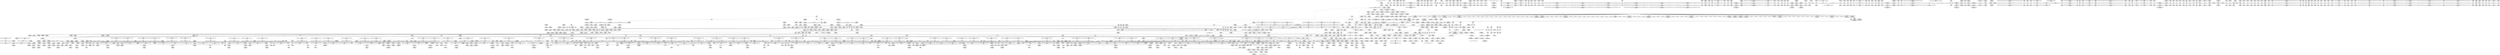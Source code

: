 digraph {
	CE0x4421ae0 [shape=record,shape=Mrecord,label="{CE0x4421ae0|rcu_read_unlock:call3|include/linux/rcupdate.h,933}"]
	CE0x438b820 [shape=record,shape=Mrecord,label="{CE0x438b820|get_current:entry|*SummSource*}"]
	CE0x4406750 [shape=record,shape=Mrecord,label="{CE0x4406750|rcu_read_unlock:do.end|*SummSink*}"]
	CE0x4397870 [shape=record,shape=Mrecord,label="{CE0x4397870|i64*_getelementptr_inbounds_(_11_x_i64_,_11_x_i64_*___llvm_gcov_ctr127,_i64_0,_i64_1)|*Constant*|*SummSink*}"]
	CE0x43d1ee0 [shape=record,shape=Mrecord,label="{CE0x43d1ee0|GLOBAL:rcu_read_lock|*Constant*|*SummSource*}"]
	CE0x43d1fc0 [shape=record,shape=Mrecord,label="{CE0x43d1fc0|rcu_read_lock:entry}"]
	CE0x43f2430 [shape=record,shape=Mrecord,label="{CE0x43f2430|current_sid:do.end|*SummSink*}"]
	CE0x44380e0 [shape=record,shape=Mrecord,label="{CE0x44380e0|i64_2|*Constant*}"]
	CE0x4396cb0 [shape=record,shape=Mrecord,label="{CE0x4396cb0|_call_void_rcu_lock_acquire(%struct.lockdep_map*_rcu_lock_map)_#10,_!dbg_!27711|include/linux/rcupdate.h,881}"]
	CE0x43e1d80 [shape=record,shape=Mrecord,label="{CE0x43e1d80|task_sid:tmp11|security/selinux/hooks.c,208}"]
	CE0x442b5f0 [shape=record,shape=Mrecord,label="{CE0x442b5f0|current_sid:sid|security/selinux/hooks.c,220|*SummSource*}"]
	CE0x4485ab0 [shape=record,shape=Mrecord,label="{CE0x4485ab0|__rcu_read_lock:tmp3}"]
	CE0x438b650 [shape=record,shape=Mrecord,label="{CE0x438b650|get_current:entry}"]
	CE0x43d3200 [shape=record,shape=Mrecord,label="{CE0x43d3200|i32_77|*Constant*|*SummSource*}"]
	CE0x448a830 [shape=record,shape=Mrecord,label="{CE0x448a830|__rcu_read_lock:bb|*SummSource*}"]
	CE0x44b0e40 [shape=record,shape=Mrecord,label="{CE0x44b0e40|__preempt_count_sub:tmp|*SummSource*}"]
	CE0x443e160 [shape=record,shape=Mrecord,label="{CE0x443e160|rcu_read_lock:tmp13|include/linux/rcupdate.h,882}"]
	CE0x4484f20 [shape=record,shape=Mrecord,label="{CE0x4484f20|rcu_lock_release:tmp2|*SummSink*}"]
	CE0x43ebb80 [shape=record,shape=Mrecord,label="{CE0x43ebb80|__rcu_read_lock:tmp5|include/linux/rcupdate.h,239}"]
	CE0x43c09f0 [shape=record,shape=Mrecord,label="{CE0x43c09f0|80:_i32,_112:_i8*,_:_CRE_67,68_}"]
	CE0x443b300 [shape=record,shape=Mrecord,label="{CE0x443b300|0:_i8,_:_GCMR_rcu_read_lock.__warned_internal_global_i8_0,_section_.data.unlikely_,_align_1:_elem_0:default:}"]
	CE0x4416f60 [shape=record,shape=Mrecord,label="{CE0x4416f60|i64*_getelementptr_inbounds_(_13_x_i64_,_13_x_i64_*___llvm_gcov_ctr126,_i64_0,_i64_9)|*Constant*|*SummSource*}"]
	CE0x44a7870 [shape=record,shape=Mrecord,label="{CE0x44a7870|__rcu_read_unlock:tmp6|include/linux/rcupdate.h,245}"]
	CE0x4415910 [shape=record,shape=Mrecord,label="{CE0x4415910|__rcu_read_unlock:bb|*SummSource*}"]
	CE0x4496d20 [shape=record,shape=Mrecord,label="{CE0x4496d20|__preempt_count_sub:tmp4|./arch/x86/include/asm/preempt.h,77}"]
	CE0x43fc440 [shape=record,shape=Mrecord,label="{CE0x43fc440|GLOBAL:task_sid|*Constant*|*SummSource*}"]
	CE0x43e15e0 [shape=record,shape=Mrecord,label="{CE0x43e15e0|task_sid:tmp6|security/selinux/hooks.c,208|*SummSink*}"]
	CE0x4409780 [shape=record,shape=Mrecord,label="{CE0x4409780|rcu_lock_acquire:indirectgoto}"]
	CE0x449bbc0 [shape=record,shape=Mrecord,label="{CE0x449bbc0|i8*_undef|*Constant*|*SummSink*}"]
	CE0x43f5220 [shape=record,shape=Mrecord,label="{CE0x43f5220|ipc_has_perm:key|security/selinux/hooks.c,5134}"]
	CE0x43d5300 [shape=record,shape=Mrecord,label="{CE0x43d5300|avc_has_perm:entry}"]
	CE0x439e4b0 [shape=record,shape=Mrecord,label="{CE0x439e4b0|COLLAPSED:_CMRE:_elem_0::|security/selinux/hooks.c,218}"]
	CE0x43cee20 [shape=record,shape=Mrecord,label="{CE0x43cee20|rcu_read_unlock:land.lhs.true2}"]
	CE0x4411730 [shape=record,shape=Mrecord,label="{CE0x4411730|i32_934|*Constant*|*SummSink*}"]
	CE0x4486380 [shape=record,shape=Mrecord,label="{CE0x4486380|GLOBAL:__preempt_count_sub|*Constant*}"]
	CE0x43ce8b0 [shape=record,shape=Mrecord,label="{CE0x43ce8b0|COLLAPSED:_GCMRE___llvm_gcov_ctr132_internal_global_11_x_i64_zeroinitializer:_elem_0:default:}"]
	CE0x4379b80 [shape=record,shape=Mrecord,label="{CE0x4379b80|_ret_i32_%call1,_!dbg_!27716|security/selinux/hooks.c,1594|*SummSource*}"]
	CE0x4483520 [shape=record,shape=Mrecord,label="{CE0x4483520|GLOBAL:rcu_lock_release|*Constant*}"]
	CE0x4420750 [shape=record,shape=Mrecord,label="{CE0x4420750|current_sid:tmp13|security/selinux/hooks.c,218|*SummSource*}"]
	CE0x442a5f0 [shape=record,shape=Mrecord,label="{CE0x442a5f0|current_sid:tmp22|security/selinux/hooks.c,218|*SummSource*}"]
	CE0x43f6ab0 [shape=record,shape=Mrecord,label="{CE0x43f6ab0|ipc_has_perm:tmp7|security/selinux/hooks.c,5136|*SummSource*}"]
	CE0x4483bf0 [shape=record,shape=Mrecord,label="{CE0x4483bf0|i64*_getelementptr_inbounds_(_4_x_i64_,_4_x_i64_*___llvm_gcov_ctr128,_i64_0,_i64_3)|*Constant*|*SummSource*}"]
	CE0x43cd060 [shape=record,shape=Mrecord,label="{CE0x43cd060|i64*_getelementptr_inbounds_(_11_x_i64_,_11_x_i64_*___llvm_gcov_ctr132,_i64_0,_i64_1)|*Constant*|*SummSink*}"]
	CE0x43793b0 [shape=record,shape=Mrecord,label="{CE0x43793b0|selinux_shm_shmctl:tmp7|security/selinux/hooks.c,5352|*SummSink*}"]
	CE0x44257b0 [shape=record,shape=Mrecord,label="{CE0x44257b0|rcu_read_lock:tmp1|*SummSource*}"]
	CE0x43d7bf0 [shape=record,shape=Mrecord,label="{CE0x43d7bf0|current_sid:tmp1|*SummSource*}"]
	CE0x43decb0 [shape=record,shape=Mrecord,label="{CE0x43decb0|task_sid:if.then}"]
	CE0x4370310 [shape=record,shape=Mrecord,label="{CE0x4370310|task_sid:task|Function::task_sid&Arg::task::}"]
	CE0x43e8970 [shape=record,shape=Mrecord,label="{CE0x43e8970|task_sid:tmp12|security/selinux/hooks.c,208}"]
	CE0x43717d0 [shape=record,shape=Mrecord,label="{CE0x43717d0|avc_has_perm:auditdata|Function::avc_has_perm&Arg::auditdata::}"]
	CE0x4435670 [shape=record,shape=Mrecord,label="{CE0x4435670|_ret_void,_!dbg_!27717|include/linux/rcupdate.h,240|*SummSink*}"]
	CE0x44bba10 [shape=record,shape=Mrecord,label="{CE0x44bba10|__preempt_count_sub:bb|*SummSource*}"]
	CE0x4439420 [shape=record,shape=Mrecord,label="{CE0x4439420|i32_0|*Constant*}"]
	CE0x4384000 [shape=record,shape=Mrecord,label="{CE0x4384000|_call_void_mcount()_#3}"]
	CE0x43be520 [shape=record,shape=Mrecord,label="{CE0x43be520|80:_i32,_112:_i8*,_:_CRE_36,37_}"]
	CE0x4435bc0 [shape=record,shape=Mrecord,label="{CE0x4435bc0|rcu_read_lock:land.lhs.true2|*SummSink*}"]
	CE0x44d6e30 [shape=record,shape=Mrecord,label="{CE0x44d6e30|__preempt_count_sub:tmp7|./arch/x86/include/asm/preempt.h,78|*SummSink*}"]
	CE0x4380640 [shape=record,shape=Mrecord,label="{CE0x4380640|i64*_getelementptr_inbounds_(_18_x_i64_,_18_x_i64_*___llvm_gcov_ctr313,_i64_0,_i64_15)|*Constant*}"]
	"CONST[source:0(mediator),value:2(dynamic)][purpose:{subject}][SrcIdx:4]"
	CE0x4378540 [shape=record,shape=Mrecord,label="{CE0x4378540|selinux_shm_shmctl:sw.epilog|*SummSource*}"]
	CE0x4362840 [shape=record,shape=Mrecord,label="{CE0x4362840|selinux_shm_shmctl:cmd|Function::selinux_shm_shmctl&Arg::cmd::|*SummSink*}"]
	CE0x43bfbb0 [shape=record,shape=Mrecord,label="{CE0x43bfbb0|80:_i32,_112:_i8*,_:_CRE_55,56_}"]
	CE0x43bf5c0 [shape=record,shape=Mrecord,label="{CE0x43bf5c0|80:_i32,_112:_i8*,_:_CRE_50,51_}"]
	CE0x4396950 [shape=record,shape=Mrecord,label="{CE0x4396950|task_sid:tmp4|*LoadInst*|security/selinux/hooks.c,208}"]
	CE0x4489f50 [shape=record,shape=Mrecord,label="{CE0x4489f50|__preempt_count_add:tmp4|./arch/x86/include/asm/preempt.h,72}"]
	CE0x43767a0 [shape=record,shape=Mrecord,label="{CE0x43767a0|i32_14|*Constant*|*SummSource*}"]
	CE0x44822c0 [shape=record,shape=Mrecord,label="{CE0x44822c0|_ret_void,_!dbg_!27717|include/linux/rcupdate.h,424|*SummSink*}"]
	CE0x43e4370 [shape=record,shape=Mrecord,label="{CE0x43e4370|task_sid:tmp5|security/selinux/hooks.c,208|*SummSink*}"]
	CE0x44a5950 [shape=record,shape=Mrecord,label="{CE0x44a5950|i64_1|*Constant*}"]
	CE0x4383430 [shape=record,shape=Mrecord,label="{CE0x4383430|__llvm_gcov_indirect_counter_increment:tmp2|*SummSource*}"]
	CE0x4386a50 [shape=record,shape=Mrecord,label="{CE0x4386a50|i64**_getelementptr_inbounds_(_6_x_i64*_,_6_x_i64*_*___llvm_gcda_edge_table314,_i64_0,_i64_2)|*Constant*|*SummSink*}"]
	CE0x449bb50 [shape=record,shape=Mrecord,label="{CE0x449bb50|i8*_undef|*Constant*|*SummSource*}"]
	CE0x4375220 [shape=record,shape=Mrecord,label="{CE0x4375220|GLOBAL:__llvm_gcov_indirect_counter_increment|*Constant*|*SummSink*}"]
	CE0x442de40 [shape=record,shape=Mrecord,label="{CE0x442de40|i64*_getelementptr_inbounds_(_11_x_i64_,_11_x_i64_*___llvm_gcov_ctr125,_i64_0,_i64_10)|*Constant*|*SummSource*}"]
	CE0x4385bf0 [shape=record,shape=Mrecord,label="{CE0x4385bf0|80:_i32,_112:_i8*,_:_CRE_21,22_}"]
	CE0x44976a0 [shape=record,shape=Mrecord,label="{CE0x44976a0|__preempt_count_sub:tmp2}"]
	CE0x4435f30 [shape=record,shape=Mrecord,label="{CE0x4435f30|rcu_read_lock:if.then|*SummSink*}"]
	CE0x4383590 [shape=record,shape=Mrecord,label="{CE0x4383590|__llvm_gcov_indirect_counter_increment:tmp2|*SummSink*}"]
	CE0x441e940 [shape=record,shape=Mrecord,label="{CE0x441e940|i1_true|*Constant*|*SummSource*}"]
	CE0x448a780 [shape=record,shape=Mrecord,label="{CE0x448a780|__rcu_read_lock:bb}"]
	CE0x4389ba0 [shape=record,shape=Mrecord,label="{CE0x4389ba0|_ret_i32_%tmp24,_!dbg_!27742|security/selinux/hooks.c,220}"]
	CE0x442cab0 [shape=record,shape=Mrecord,label="{CE0x442cab0|current_sid:tmp17|security/selinux/hooks.c,218}"]
	CE0x4408fd0 [shape=record,shape=Mrecord,label="{CE0x4408fd0|rcu_read_unlock:call|include/linux/rcupdate.h,933|*SummSource*}"]
	CE0x438b990 [shape=record,shape=Mrecord,label="{CE0x438b990|GLOBAL:__llvm_gcov_global_state_pred315|Global_var:__llvm_gcov_global_state_pred315|*SummSource*}"]
	CE0x4488e80 [shape=record,shape=Mrecord,label="{CE0x4488e80|_call_void_mcount()_#3}"]
	CE0x44b2940 [shape=record,shape=Mrecord,label="{CE0x44b2940|_call_void_mcount()_#3}"]
	CE0x4366110 [shape=record,shape=Mrecord,label="{CE0x4366110|selinux_shm_shmctl:sw.default|*SummSink*}"]
	CE0x43c7810 [shape=record,shape=Mrecord,label="{CE0x43c7810|rcu_read_lock:tmp19|include/linux/rcupdate.h,882|*SummSource*}"]
	CE0x439eac0 [shape=record,shape=Mrecord,label="{CE0x439eac0|GLOBAL:task_sid.__warned|Global_var:task_sid.__warned}"]
	CE0x43c1110 [shape=record,shape=Mrecord,label="{CE0x43c1110|80:_i32,_112:_i8*,_:_CRE_76,80_|*MultipleSource*|Function::selinux_shm_shmctl&Arg::shp::|security/selinux/hooks.c,5365}"]
	CE0x4434310 [shape=record,shape=Mrecord,label="{CE0x4434310|rcu_read_lock:tmp4|include/linux/rcupdate.h,882|*SummSink*}"]
	CE0x4484e40 [shape=record,shape=Mrecord,label="{CE0x4484e40|rcu_lock_release:tmp2}"]
	CE0x43efe40 [shape=record,shape=Mrecord,label="{CE0x43efe40|task_sid:tmp13|security/selinux/hooks.c,208|*SummSource*}"]
	CE0x43bfce0 [shape=record,shape=Mrecord,label="{CE0x43bfce0|80:_i32,_112:_i8*,_:_CRE_56,57_}"]
	CE0x44b14a0 [shape=record,shape=Mrecord,label="{CE0x44b14a0|i64*_getelementptr_inbounds_(_4_x_i64_,_4_x_i64_*___llvm_gcov_ctr129,_i64_0,_i64_0)|*Constant*}"]
	CE0x43f17b0 [shape=record,shape=Mrecord,label="{CE0x43f17b0|task_has_system:bb|*SummSource*}"]
	CE0x437f470 [shape=record,shape=Mrecord,label="{CE0x437f470|_call_void___llvm_gcov_indirect_counter_increment(i32*___llvm_gcov_global_state_pred315,_i64**_getelementptr_inbounds_(_6_x_i64*_,_6_x_i64*_*___llvm_gcda_edge_table314,_i64_0,_i64_4)),_!dbg_!27723|security/selinux/hooks.c,5356|*SummSource*}"]
	CE0x442d170 [shape=record,shape=Mrecord,label="{CE0x442d170|current_sid:tmp18|security/selinux/hooks.c,218}"]
	CE0x43c0eb0 [shape=record,shape=Mrecord,label="{CE0x43c0eb0|80:_i32,_112:_i8*,_:_CRE_71,72_}"]
	CE0x44afa90 [shape=record,shape=Mrecord,label="{CE0x44afa90|__preempt_count_sub:tmp1|*SummSink*}"]
	CE0x438d0a0 [shape=record,shape=Mrecord,label="{CE0x438d0a0|__llvm_gcov_indirect_counter_increment:tmp1|*SummSource*}"]
	CE0x4396a70 [shape=record,shape=Mrecord,label="{CE0x4396a70|__rcu_read_lock:entry|*SummSource*}"]
	CE0x4489fc0 [shape=record,shape=Mrecord,label="{CE0x4489fc0|__preempt_count_add:tmp4|./arch/x86/include/asm/preempt.h,72|*SummSource*}"]
	CE0x4395aa0 [shape=record,shape=Mrecord,label="{CE0x4395aa0|i64_1|*Constant*}"]
	CE0x4481e20 [shape=record,shape=Mrecord,label="{CE0x4481e20|GLOBAL:__rcu_read_unlock|*Constant*}"]
	CE0x43dcf50 [shape=record,shape=Mrecord,label="{CE0x43dcf50|task_sid:land.lhs.true2|*SummSource*}"]
	CE0x4483a70 [shape=record,shape=Mrecord,label="{CE0x4483a70|get_current:tmp1}"]
	CE0x43ed630 [shape=record,shape=Mrecord,label="{CE0x43ed630|i64_3|*Constant*|*SummSource*}"]
	CE0x43c32a0 [shape=record,shape=Mrecord,label="{CE0x43c32a0|80:_i32,_112:_i8*,_:_CRE_184,192_|*MultipleSource*|Function::selinux_shm_shmctl&Arg::shp::|security/selinux/hooks.c,5365}"]
	CE0x43da440 [shape=record,shape=Mrecord,label="{CE0x43da440|task_sid:tmp21|security/selinux/hooks.c,208}"]
	CE0x4372fc0 [shape=record,shape=Mrecord,label="{CE0x4372fc0|__llvm_gcov_indirect_counter_increment:pred|*SummSource*}"]
	CE0x43bcae0 [shape=record,shape=Mrecord,label="{CE0x43bcae0|80:_i32,_112:_i8*,_:_CRE_28,29_}"]
	CE0x4386fb0 [shape=record,shape=Mrecord,label="{CE0x4386fb0|i32_11|*Constant*|*SummSink*}"]
	CE0x43ef400 [shape=record,shape=Mrecord,label="{CE0x43ef400|rcu_read_lock:tmp2|*SummSource*}"]
	CE0x43c58c0 [shape=record,shape=Mrecord,label="{CE0x43c58c0|ipc_has_perm:perms|Function::ipc_has_perm&Arg::perms::}"]
	CE0x43fd210 [shape=record,shape=Mrecord,label="{CE0x43fd210|avc_has_perm:tsid|Function::avc_has_perm&Arg::tsid::|*SummSource*}"]
	CE0x43c0c50 [shape=record,shape=Mrecord,label="{CE0x43c0c50|80:_i32,_112:_i8*,_:_CRE_69,70_}"]
	CE0x43ff9a0 [shape=record,shape=Mrecord,label="{CE0x43ff9a0|i8*_getelementptr_inbounds_(_25_x_i8_,_25_x_i8_*_.str45,_i32_0,_i32_0)|*Constant*}"]
	CE0x4388530 [shape=record,shape=Mrecord,label="{CE0x4388530|__llvm_gcov_indirect_counter_increment:counters|Function::__llvm_gcov_indirect_counter_increment&Arg::counters::|*SummSource*}"]
	CE0x4405640 [shape=record,shape=Mrecord,label="{CE0x4405640|__rcu_read_unlock:tmp2|*SummSink*}"]
	CE0x4421fc0 [shape=record,shape=Mrecord,label="{CE0x4421fc0|current_sid:tmp7|security/selinux/hooks.c,218|*SummSource*}"]
	CE0x43cfdd0 [shape=record,shape=Mrecord,label="{CE0x43cfdd0|rcu_read_unlock:tmp18|include/linux/rcupdate.h,933}"]
	CE0x4422780 [shape=record,shape=Mrecord,label="{CE0x4422780|current_sid:land.lhs.true|*SummSink*}"]
	CE0x4406bc0 [shape=record,shape=Mrecord,label="{CE0x4406bc0|__preempt_count_sub:val|Function::__preempt_count_sub&Arg::val::}"]
	CE0x44a53c0 [shape=record,shape=Mrecord,label="{CE0x44a53c0|rcu_lock_acquire:__here|*SummSource*}"]
	CE0x44179f0 [shape=record,shape=Mrecord,label="{CE0x44179f0|task_sid:tmp23|security/selinux/hooks.c,208|*SummSource*}"]
	CE0x443fa40 [shape=record,shape=Mrecord,label="{CE0x443fa40|rcu_read_lock:tmp7|include/linux/rcupdate.h,882}"]
	CE0x43e45c0 [shape=record,shape=Mrecord,label="{CE0x43e45c0|GLOBAL:__llvm_gcov_ctr126|Global_var:__llvm_gcov_ctr126}"]
	CE0x43e3af0 [shape=record,shape=Mrecord,label="{CE0x43e3af0|cred_sid:sid|security/selinux/hooks.c,197|*SummSource*}"]
	CE0x4480f80 [shape=record,shape=Mrecord,label="{CE0x4480f80|_call_void_rcu_lock_release(%struct.lockdep_map*_rcu_lock_map)_#10,_!dbg_!27733|include/linux/rcupdate.h,935|*SummSink*}"]
	CE0x44a5670 [shape=record,shape=Mrecord,label="{CE0x44a5670|_call_void_mcount()_#3|*SummSink*}"]
	CE0x43f1940 [shape=record,shape=Mrecord,label="{CE0x43f1940|GLOBAL:current_sid|*Constant*|*SummSource*}"]
	CE0x43cc120 [shape=record,shape=Mrecord,label="{CE0x43cc120|i64*_getelementptr_inbounds_(_4_x_i64_,_4_x_i64_*___llvm_gcov_ctr133,_i64_0,_i64_1)|*Constant*|*SummSink*}"]
	CE0x43e2390 [shape=record,shape=Mrecord,label="{CE0x43e2390|i64_4|*Constant*|*SummSource*}"]
	CE0x43ba530 [shape=record,shape=Mrecord,label="{CE0x43ba530|selinux_shm_shmctl:shp|Function::selinux_shm_shmctl&Arg::shp::}"]
	CE0x4385990 [shape=record,shape=Mrecord,label="{CE0x4385990|__llvm_gcov_indirect_counter_increment:tmp|*SummSource*}"]
	CE0x43cacd0 [shape=record,shape=Mrecord,label="{CE0x43cacd0|get_current:tmp3}"]
	CE0x44825a0 [shape=record,shape=Mrecord,label="{CE0x44825a0|_call_void___rcu_read_unlock()_#10,_!dbg_!27734|include/linux/rcupdate.h,937|*SummSink*}"]
	CE0x43cd5d0 [shape=record,shape=Mrecord,label="{CE0x43cd5d0|rcu_lock_acquire:tmp3|*SummSource*}"]
	CE0x44b2bf0 [shape=record,shape=Mrecord,label="{CE0x44b2bf0|_call_void_asm_addl_$1,_%gs:$0_,_*m,ri,*m,_dirflag_,_fpsr_,_flags_(i32*___preempt_count,_i32_%sub,_i32*___preempt_count)_#3,_!dbg_!27717,_!srcloc_!27718|./arch/x86/include/asm/preempt.h,77|*SummSource*}"]
	CE0x4495fe0 [shape=record,shape=Mrecord,label="{CE0x4495fe0|i64_ptrtoint_(i8*_blockaddress(_rcu_lock_acquire,_%__here)_to_i64)|*Constant*|*SummSource*}"]
	CE0x44895d0 [shape=record,shape=Mrecord,label="{CE0x44895d0|i64*_getelementptr_inbounds_(_4_x_i64_,_4_x_i64_*___llvm_gcov_ctr133,_i64_0,_i64_0)|*Constant*}"]
	CE0x43d1b20 [shape=record,shape=Mrecord,label="{CE0x43d1b20|ipc_has_perm:tmp3}"]
	CE0x449b020 [shape=record,shape=Mrecord,label="{CE0x449b020|rcu_lock_acquire:tmp6}"]
	CE0x4424830 [shape=record,shape=Mrecord,label="{CE0x4424830|_ret_void,_!dbg_!27717|include/linux/rcupdate.h,419|*SummSource*}"]
	CE0x43e5c80 [shape=record,shape=Mrecord,label="{CE0x43e5c80|current_sid:tmp}"]
	CE0x442e740 [shape=record,shape=Mrecord,label="{CE0x442e740|current_sid:call4|security/selinux/hooks.c,218}"]
	CE0x4488b80 [shape=record,shape=Mrecord,label="{CE0x4488b80|rcu_lock_release:indirectgoto|*SummSink*}"]
	CE0x44c5410 [shape=record,shape=Mrecord,label="{CE0x44c5410|__preempt_count_sub:tmp3}"]
	CE0x441f650 [shape=record,shape=Mrecord,label="{CE0x441f650|rcu_read_unlock:tmp10|include/linux/rcupdate.h,933|*SummSink*}"]
	CE0x4412110 [shape=record,shape=Mrecord,label="{CE0x4412110|rcu_read_unlock:tmp19|include/linux/rcupdate.h,933|*SummSink*}"]
	CE0x4393a80 [shape=record,shape=Mrecord,label="{CE0x4393a80|selinux_shm_shmctl:tmp10|security/selinux/hooks.c,5359}"]
	CE0x4386f40 [shape=record,shape=Mrecord,label="{CE0x4386f40|i32_11|*Constant*|*SummSource*}"]
	CE0x441e440 [shape=record,shape=Mrecord,label="{CE0x441e440|current_sid:tmp14|security/selinux/hooks.c,218|*SummSource*}"]
	CE0x43e9960 [shape=record,shape=Mrecord,label="{CE0x43e9960|_call_void_mcount()_#3}"]
	CE0x43f8030 [shape=record,shape=Mrecord,label="{CE0x43f8030|GLOBAL:current_sid|*Constant*}"]
	CE0x4417d40 [shape=record,shape=Mrecord,label="{CE0x4417d40|task_sid:tmp23|security/selinux/hooks.c,208|*SummSink*}"]
	CE0x4436510 [shape=record,shape=Mrecord,label="{CE0x4436510|rcu_lock_acquire:entry}"]
	CE0x4425d40 [shape=record,shape=Mrecord,label="{CE0x4425d40|current_sid:tmp11|security/selinux/hooks.c,218|*SummSink*}"]
	CE0x43c2620 [shape=record,shape=Mrecord,label="{CE0x43c2620|80:_i32,_112:_i8*,_:_CRE_136,144_|*MultipleSource*|Function::selinux_shm_shmctl&Arg::shp::|security/selinux/hooks.c,5365}"]
	CE0x43d35f0 [shape=record,shape=Mrecord,label="{CE0x43d35f0|task_sid:do.end6|*SummSource*}"]
	CE0x43f7700 [shape=record,shape=Mrecord,label="{CE0x43f7700|ipc_has_perm:tmp3|*SummSource*}"]
	CE0x4433580 [shape=record,shape=Mrecord,label="{CE0x4433580|rcu_read_lock:do.end|*SummSource*}"]
	CE0x4398890 [shape=record,shape=Mrecord,label="{CE0x4398890|task_sid:tmp17|security/selinux/hooks.c,208}"]
	CE0x43d4e30 [shape=record,shape=Mrecord,label="{CE0x43d4e30|ipc_has_perm:call2|security/selinux/hooks.c,5136}"]
	CE0x43c0fe0 [shape=record,shape=Mrecord,label="{CE0x43c0fe0|80:_i32,_112:_i8*,_:_CRE_72,73_|*MultipleSource*|Function::selinux_shm_shmctl&Arg::shp::|security/selinux/hooks.c,5365}"]
	CE0x43888b0 [shape=record,shape=Mrecord,label="{CE0x43888b0|__llvm_gcov_indirect_counter_increment:counters|Function::__llvm_gcov_indirect_counter_increment&Arg::counters::|*SummSink*}"]
	CE0x43e69b0 [shape=record,shape=Mrecord,label="{CE0x43e69b0|GLOBAL:__llvm_gcov_ctr125|Global_var:__llvm_gcov_ctr125|*SummSink*}"]
	CE0x4481d10 [shape=record,shape=Mrecord,label="{CE0x4481d10|rcu_lock_release:map|Function::rcu_lock_release&Arg::map::|*SummSink*}"]
	CE0x4417660 [shape=record,shape=Mrecord,label="{CE0x4417660|task_sid:tmp22|security/selinux/hooks.c,208|*SummSource*}"]
	CE0x44c11c0 [shape=record,shape=Mrecord,label="{CE0x44c11c0|__preempt_count_sub:val|Function::__preempt_count_sub&Arg::val::|*SummSource*}"]
	CE0x43d2130 [shape=record,shape=Mrecord,label="{CE0x43d2130|ipc_has_perm:tmp1}"]
	CE0x44ab730 [shape=record,shape=Mrecord,label="{CE0x44ab730|__preempt_count_add:do.end|*SummSource*}"]
	CE0x43de490 [shape=record,shape=Mrecord,label="{CE0x43de490|_call_void_mcount()_#3}"]
	CE0x4433900 [shape=record,shape=Mrecord,label="{CE0x4433900|i64*_getelementptr_inbounds_(_11_x_i64_,_11_x_i64_*___llvm_gcov_ctr127,_i64_0,_i64_0)|*Constant*}"]
	CE0x44139b0 [shape=record,shape=Mrecord,label="{CE0x44139b0|rcu_read_unlock:tmp22|include/linux/rcupdate.h,935|*SummSink*}"]
	CE0x43d4390 [shape=record,shape=Mrecord,label="{CE0x43d4390|i64*_getelementptr_inbounds_(_2_x_i64_,_2_x_i64_*___llvm_gcov_ctr294,_i64_0,_i64_0)|*Constant*|*SummSink*}"]
	CE0x43fd0e0 [shape=record,shape=Mrecord,label="{CE0x43fd0e0|avc_has_perm:tsid|Function::avc_has_perm&Arg::tsid::}"]
	CE0x43e6570 [shape=record,shape=Mrecord,label="{CE0x43e6570|cred_sid:tmp3}"]
	CE0x43eedb0 [shape=record,shape=Mrecord,label="{CE0x43eedb0|task_sid:tmp|*SummSink*}"]
	CE0x441f6e0 [shape=record,shape=Mrecord,label="{CE0x441f6e0|current_sid:tmp12|security/selinux/hooks.c,218}"]
	CE0x43cfad0 [shape=record,shape=Mrecord,label="{CE0x43cfad0|rcu_read_unlock:tmp17|include/linux/rcupdate.h,933|*SummSource*}"]
	CE0x4393c90 [shape=record,shape=Mrecord,label="{CE0x4393c90|i64*_getelementptr_inbounds_(_18_x_i64_,_18_x_i64_*___llvm_gcov_ctr313,_i64_0,_i64_14)|*Constant*|*SummSource*}"]
	CE0x4362220 [shape=record,shape=Mrecord,label="{CE0x4362220|i64*_getelementptr_inbounds_(_2_x_i64_,_2_x_i64_*___llvm_gcov_ctr294,_i64_0,_i64_1)|*Constant*|*SummSink*}"]
	CE0x44810f0 [shape=record,shape=Mrecord,label="{CE0x44810f0|rcu_lock_release:entry}"]
	CE0x440b300 [shape=record,shape=Mrecord,label="{CE0x440b300|i64*_getelementptr_inbounds_(_4_x_i64_,_4_x_i64_*___llvm_gcov_ctr130,_i64_0,_i64_2)|*Constant*|*SummSink*}"]
	CE0x4399e80 [shape=record,shape=Mrecord,label="{CE0x4399e80|selinux_shm_shmctl:tmp5|security/selinux/hooks.c,5349|*SummSource*}"]
	CE0x43d9b10 [shape=record,shape=Mrecord,label="{CE0x43d9b10|get_current:tmp3}"]
	CE0x43f7f20 [shape=record,shape=Mrecord,label="{CE0x43f7f20|ipc_has_perm:call|security/selinux/hooks.c,5129|*SummSink*}"]
	CE0x4408c50 [shape=record,shape=Mrecord,label="{CE0x4408c50|i64_1|*Constant*}"]
	CE0x44c5c70 [shape=record,shape=Mrecord,label="{CE0x44c5c70|void_(i32*,_i32,_i32*)*_asm_addl_$1,_%gs:$0_,_*m,ri,*m,_dirflag_,_fpsr_,_flags_|*SummSink*}"]
	CE0x436ee40 [shape=record,shape=Mrecord,label="{CE0x436ee40|selinux_shm_shmctl:sw.bb4}"]
	CE0x44872c0 [shape=record,shape=Mrecord,label="{CE0x44872c0|rcu_lock_acquire:tmp5|include/linux/rcupdate.h,418|*SummSource*}"]
	CE0x4408cc0 [shape=record,shape=Mrecord,label="{CE0x4408cc0|rcu_lock_release:tmp1}"]
	CE0x443c020 [shape=record,shape=Mrecord,label="{CE0x443c020|i64_5|*Constant*}"]
	CE0x43fea90 [shape=record,shape=Mrecord,label="{CE0x43fea90|rcu_read_lock:tmp16|include/linux/rcupdate.h,882|*SummSource*}"]
	CE0x43fd780 [shape=record,shape=Mrecord,label="{CE0x43fd780|rcu_read_unlock:tmp8|include/linux/rcupdate.h,933}"]
	CE0x44acf00 [shape=record,shape=Mrecord,label="{CE0x44acf00|i64_1|*Constant*}"]
	CE0x43e48f0 [shape=record,shape=Mrecord,label="{CE0x43e48f0|current_sid:tmp10|security/selinux/hooks.c,218|*SummSink*}"]
	CE0x44948e0 [shape=record,shape=Mrecord,label="{CE0x44948e0|__preempt_count_sub:do.end|*SummSink*}"]
	CE0x439d470 [shape=record,shape=Mrecord,label="{CE0x439d470|current_sid:tmp21|security/selinux/hooks.c,218}"]
	CE0x43bd640 [shape=record,shape=Mrecord,label="{CE0x43bd640|ipc_has_perm:bb|*SummSource*}"]
	CE0x43d61b0 [shape=record,shape=Mrecord,label="{CE0x43d61b0|ipc_has_perm:sid1|security/selinux/hooks.c,5136}"]
	CE0x449bd10 [shape=record,shape=Mrecord,label="{CE0x449bd10|rcu_lock_release:__here}"]
	CE0x4385210 [shape=record,shape=Mrecord,label="{CE0x4385210|selinux_shm_shmctl:sw.bb4|*SummSink*}"]
	CE0x43c9340 [shape=record,shape=Mrecord,label="{CE0x43c9340|cred_sid:bb}"]
	CE0x436ffd0 [shape=record,shape=Mrecord,label="{CE0x436ffd0|i64*_getelementptr_inbounds_(_18_x_i64_,_18_x_i64_*___llvm_gcov_ctr313,_i64_0,_i64_10)|*Constant*}"]
	CE0x43be8b0 [shape=record,shape=Mrecord,label="{CE0x43be8b0|80:_i32,_112:_i8*,_:_CRE_39,40_}"]
	CE0x439f660 [shape=record,shape=Mrecord,label="{CE0x439f660|__llvm_gcov_indirect_counter_increment:counter|*SummSink*}"]
	CE0x4380f10 [shape=record,shape=Mrecord,label="{CE0x4380f10|selinux_shm_shmctl:tmp13|security/selinux/hooks.c,5362}"]
	CE0x441b600 [shape=record,shape=Mrecord,label="{CE0x441b600|task_sid:call7|security/selinux/hooks.c,208|*SummSink*}"]
	CE0x43f3930 [shape=record,shape=Mrecord,label="{CE0x43f3930|task_sid:tmp}"]
	CE0x43c1b70 [shape=record,shape=Mrecord,label="{CE0x43c1b70|80:_i32,_112:_i8*,_:_CRE_96,100_|*MultipleSource*|Function::selinux_shm_shmctl&Arg::shp::|security/selinux/hooks.c,5365}"]
	CE0x43beea0 [shape=record,shape=Mrecord,label="{CE0x43beea0|80:_i32,_112:_i8*,_:_CRE_44,45_}"]
	CE0x44996f0 [shape=record,shape=Mrecord,label="{CE0x44996f0|__rcu_read_lock:tmp2|*SummSink*}"]
	CE0x43efeb0 [shape=record,shape=Mrecord,label="{CE0x43efeb0|task_sid:tmp13|security/selinux/hooks.c,208|*SummSink*}"]
	CE0x4421840 [shape=record,shape=Mrecord,label="{CE0x4421840|rcu_read_unlock:tmp12|include/linux/rcupdate.h,933|*SummSource*}"]
	CE0x4411b70 [shape=record,shape=Mrecord,label="{CE0x4411b70|i8*_getelementptr_inbounds_(_44_x_i8_,_44_x_i8_*_.str47,_i32_0,_i32_0)|*Constant*}"]
	CE0x43ef470 [shape=record,shape=Mrecord,label="{CE0x43ef470|rcu_read_lock:tmp2|*SummSink*}"]
	CE0x43cbbb0 [shape=record,shape=Mrecord,label="{CE0x43cbbb0|rcu_read_unlock:if.end}"]
	CE0x44ad3c0 [shape=record,shape=Mrecord,label="{CE0x44ad3c0|i64*_getelementptr_inbounds_(_4_x_i64_,_4_x_i64_*___llvm_gcov_ctr135,_i64_0,_i64_2)|*Constant*|*SummSource*}"]
	CE0x440c830 [shape=record,shape=Mrecord,label="{CE0x440c830|rcu_read_unlock:tmp15|include/linux/rcupdate.h,933}"]
	CE0x43f5790 [shape=record,shape=Mrecord,label="{CE0x43f5790|ipc_has_perm:tmp6|*LoadInst*|security/selinux/hooks.c,5134|*SummSource*}"]
	CE0x441bba0 [shape=record,shape=Mrecord,label="{CE0x441bba0|cred_sid:entry}"]
	CE0x4433750 [shape=record,shape=Mrecord,label="{CE0x4433750|rcu_read_lock:land.lhs.true|*SummSource*}"]
	CE0x44860a0 [shape=record,shape=Mrecord,label="{CE0x44860a0|rcu_lock_acquire:bb}"]
	CE0x43e1570 [shape=record,shape=Mrecord,label="{CE0x43e1570|task_sid:tmp6|security/selinux/hooks.c,208|*SummSource*}"]
	CE0x43ef890 [shape=record,shape=Mrecord,label="{CE0x43ef890|task_sid:tmp7|security/selinux/hooks.c,208|*SummSink*}"]
	CE0x43c93b0 [shape=record,shape=Mrecord,label="{CE0x43c93b0|cred_sid:bb|*SummSource*}"]
	CE0x44851d0 [shape=record,shape=Mrecord,label="{CE0x44851d0|rcu_lock_acquire:tmp|*SummSource*}"]
	CE0x4413110 [shape=record,shape=Mrecord,label="{CE0x4413110|i64*_getelementptr_inbounds_(_11_x_i64_,_11_x_i64_*___llvm_gcov_ctr132,_i64_0,_i64_10)|*Constant*|*SummSink*}"]
	CE0x4427c50 [shape=record,shape=Mrecord,label="{CE0x4427c50|current_sid:tmp15|security/selinux/hooks.c,218|*SummSink*}"]
	CE0x44a1b80 [shape=record,shape=Mrecord,label="{CE0x44a1b80|GLOBAL:lock_release|*Constant*}"]
	CE0x439f500 [shape=record,shape=Mrecord,label="{CE0x439f500|i64*_null|*Constant*}"]
	CE0x441d1f0 [shape=record,shape=Mrecord,label="{CE0x441d1f0|rcu_read_unlock:entry|*SummSink*}"]
	CE0x443f1b0 [shape=record,shape=Mrecord,label="{CE0x443f1b0|rcu_read_lock:tobool|include/linux/rcupdate.h,882}"]
	CE0x44088b0 [shape=record,shape=Mrecord,label="{CE0x44088b0|rcu_read_unlock:if.end|*SummSink*}"]
	CE0x443cfd0 [shape=record,shape=Mrecord,label="{CE0x443cfd0|rcu_read_lock:tmp11|include/linux/rcupdate.h,882|*SummSink*}"]
	CE0x44c15d0 [shape=record,shape=Mrecord,label="{CE0x44c15d0|_ret_void,_!dbg_!27720|./arch/x86/include/asm/preempt.h,78|*SummSink*}"]
	CE0x44a4630 [shape=record,shape=Mrecord,label="{CE0x44a4630|rcu_lock_release:tmp5|include/linux/rcupdate.h,423|*SummSource*}"]
	CE0x43df130 [shape=record,shape=Mrecord,label="{CE0x43df130|current_sid:call|security/selinux/hooks.c,218}"]
	CE0x44c1300 [shape=record,shape=Mrecord,label="{CE0x44c1300|__preempt_count_sub:val|Function::__preempt_count_sub&Arg::val::|*SummSink*}"]
	CE0x44a44b0 [shape=record,shape=Mrecord,label="{CE0x44a44b0|rcu_lock_release:tmp5|include/linux/rcupdate.h,423}"]
	CE0x43f6e50 [shape=record,shape=Mrecord,label="{CE0x43f6e50|ipc_has_perm:sclass|security/selinux/hooks.c,5136|*SummSource*}"]
	CE0x441a4f0 [shape=record,shape=Mrecord,label="{CE0x441a4f0|task_sid:tmp27|security/selinux/hooks.c,208}"]
	CE0x43858d0 [shape=record,shape=Mrecord,label="{CE0x43858d0|__llvm_gcov_indirect_counter_increment:tmp}"]
	CE0x44a5bb0 [shape=record,shape=Mrecord,label="{CE0x44a5bb0|i64*_getelementptr_inbounds_(_4_x_i64_,_4_x_i64_*___llvm_gcov_ctr129,_i64_0,_i64_1)|*Constant*}"]
	CE0x44938c0 [shape=record,shape=Mrecord,label="{CE0x44938c0|i64*_getelementptr_inbounds_(_4_x_i64_,_4_x_i64_*___llvm_gcov_ctr129,_i64_0,_i64_3)|*Constant*|*SummSink*}"]
	CE0x43d9500 [shape=record,shape=Mrecord,label="{CE0x43d9500|i32_77|*Constant*}"]
	CE0x442ea50 [shape=record,shape=Mrecord,label="{CE0x442ea50|current_sid:call4|security/selinux/hooks.c,218|*SummSource*}"]
	CE0x43938f0 [shape=record,shape=Mrecord,label="{CE0x43938f0|i64*_getelementptr_inbounds_(_18_x_i64_,_18_x_i64_*___llvm_gcov_ctr313,_i64_0,_i64_14)|*Constant*}"]
	CE0x4377ef0 [shape=record,shape=Mrecord,label="{CE0x4377ef0|selinux_shm_shmctl:sw.bb|*SummSource*}"]
	CE0x44b0d40 [shape=record,shape=Mrecord,label="{CE0x44b0d40|__preempt_count_add:tmp}"]
	CE0x43701c0 [shape=record,shape=Mrecord,label="{CE0x43701c0|task_sid:entry|*SummSource*}"]
	CE0x4393810 [shape=record,shape=Mrecord,label="{CE0x4393810|i64**_getelementptr_inbounds_(_6_x_i64*_,_6_x_i64*_*___llvm_gcda_edge_table314,_i64_0,_i64_5)|*Constant*|*SummSource*}"]
	CE0x4427fd0 [shape=record,shape=Mrecord,label="{CE0x4427fd0|current_sid:tmp16|security/selinux/hooks.c,218|*SummSource*}"]
	CE0x4396ae0 [shape=record,shape=Mrecord,label="{CE0x4396ae0|__rcu_read_lock:entry|*SummSink*}"]
	CE0x43d58f0 [shape=record,shape=Mrecord,label="{CE0x43d58f0|ipc_has_perm:ipc_id|security/selinux/hooks.c,5134}"]
	CE0x43b94e0 [shape=record,shape=Mrecord,label="{CE0x43b94e0|i64*_getelementptr_inbounds_(_18_x_i64_,_18_x_i64_*___llvm_gcov_ctr313,_i64_0,_i64_16)|*Constant*|*SummSink*}"]
	CE0x4372be0 [shape=record,shape=Mrecord,label="{CE0x4372be0|i64*_getelementptr_inbounds_(_18_x_i64_,_18_x_i64_*___llvm_gcov_ctr313,_i64_0,_i64_12)|*Constant*}"]
	CE0x4389e50 [shape=record,shape=Mrecord,label="{CE0x4389e50|_ret_i32_%tmp24,_!dbg_!27742|security/selinux/hooks.c,220|*SummSink*}"]
	CE0x439a800 [shape=record,shape=Mrecord,label="{CE0x439a800|i64**_getelementptr_inbounds_(_6_x_i64*_,_6_x_i64*_*___llvm_gcda_edge_table314,_i64_0,_i64_4)|*Constant*|*SummSink*}"]
	CE0x43e1ce0 [shape=record,shape=Mrecord,label="{CE0x43e1ce0|task_sid:tmp10|security/selinux/hooks.c,208}"]
	CE0x439c2a0 [shape=record,shape=Mrecord,label="{CE0x439c2a0|_call_void___llvm_gcov_indirect_counter_increment(i32*___llvm_gcov_global_state_pred315,_i64**_getelementptr_inbounds_(_6_x_i64*_,_6_x_i64*_*___llvm_gcda_edge_table314,_i64_0,_i64_5)),_!dbg_!27725|security/selinux/hooks.c,5359|*SummSink*}"]
	CE0x44ab1a0 [shape=record,shape=Mrecord,label="{CE0x44ab1a0|__preempt_count_add:tmp1|*SummSource*}"]
	CE0x44a59c0 [shape=record,shape=Mrecord,label="{CE0x44a59c0|__preempt_count_add:tmp1}"]
	CE0x44a71b0 [shape=record,shape=Mrecord,label="{CE0x44a71b0|_call_void_asm_addl_$1,_%gs:$0_,_*m,ri,*m,_dirflag_,_fpsr_,_flags_(i32*___preempt_count,_i32_%val,_i32*___preempt_count)_#3,_!dbg_!27714,_!srcloc_!27717|./arch/x86/include/asm/preempt.h,72|*SummSource*}"]
	CE0x44b0c30 [shape=record,shape=Mrecord,label="{CE0x44b0c30|__preempt_count_sub:tmp|*SummSink*}"]
	CE0x44127a0 [shape=record,shape=Mrecord,label="{CE0x44127a0|rcu_read_unlock:tmp21|include/linux/rcupdate.h,935}"]
	CE0x43c02d0 [shape=record,shape=Mrecord,label="{CE0x43c02d0|80:_i32,_112:_i8*,_:_CRE_61,62_}"]
	CE0x43da620 [shape=record,shape=Mrecord,label="{CE0x43da620|task_sid:tmp20|security/selinux/hooks.c,208|*SummSink*}"]
	CE0x43ca5c0 [shape=record,shape=Mrecord,label="{CE0x43ca5c0|__preempt_count_add:val|Function::__preempt_count_add&Arg::val::}"]
	CE0x4421430 [shape=record,shape=Mrecord,label="{CE0x4421430|%struct.task_struct*_(%struct.task_struct**)*_asm_movq_%gs:$_1:P_,$0_,_r,im,_dirflag_,_fpsr_,_flags_}"]
	CE0x436af40 [shape=record,shape=Mrecord,label="{CE0x436af40|get_current:bb}"]
	CE0x4394ae0 [shape=record,shape=Mrecord,label="{CE0x4394ae0|_call_void_rcu_read_lock()_#10,_!dbg_!27712|security/selinux/hooks.c,207}"]
	CE0x43da9d0 [shape=record,shape=Mrecord,label="{CE0x43da9d0|task_sid:tmp21|security/selinux/hooks.c,208|*SummSink*}"]
	CE0x43bdf50 [shape=record,shape=Mrecord,label="{CE0x43bdf50|current_sid:tobool|security/selinux/hooks.c,218|*SummSink*}"]
	CE0x43c8660 [shape=record,shape=Mrecord,label="{CE0x43c8660|i64*_getelementptr_inbounds_(_11_x_i64_,_11_x_i64_*___llvm_gcov_ctr127,_i64_0,_i64_10)|*Constant*|*SummSource*}"]
	CE0x43e47c0 [shape=record,shape=Mrecord,label="{CE0x43e47c0|current_sid:tmp10|security/selinux/hooks.c,218|*SummSource*}"]
	CE0x443e7e0 [shape=record,shape=Mrecord,label="{CE0x443e7e0|rcu_read_unlock:tobool1|include/linux/rcupdate.h,933|*SummSource*}"]
	CE0x4440330 [shape=record,shape=Mrecord,label="{CE0x4440330|rcu_read_unlock:tmp5|include/linux/rcupdate.h,933}"]
	CE0x43eb030 [shape=record,shape=Mrecord,label="{CE0x43eb030|_call_void___rcu_read_lock()_#10,_!dbg_!27710|include/linux/rcupdate.h,879|*SummSink*}"]
	CE0x442afc0 [shape=record,shape=Mrecord,label="{CE0x442afc0|i32_1|*Constant*}"]
	CE0x43c8970 [shape=record,shape=Mrecord,label="{CE0x43c8970|rcu_read_lock:tmp22|include/linux/rcupdate.h,884}"]
	CE0x448ad30 [shape=record,shape=Mrecord,label="{CE0x448ad30|COLLAPSED:_GCMRE___llvm_gcov_ctr128_internal_global_4_x_i64_zeroinitializer:_elem_0:default:}"]
	CE0x43f10b0 [shape=record,shape=Mrecord,label="{CE0x43f10b0|avc_has_perm:entry|*SummSink*}"]
	CE0x4424c00 [shape=record,shape=Mrecord,label="{CE0x4424c00|current_sid:if.end|*SummSink*}"]
	CE0x43bed70 [shape=record,shape=Mrecord,label="{CE0x43bed70|80:_i32,_112:_i8*,_:_CRE_43,44_}"]
	CE0x4438070 [shape=record,shape=Mrecord,label="{CE0x4438070|i64_3|*Constant*}"]
	CE0x4378040 [shape=record,shape=Mrecord,label="{CE0x4378040|get_current:tmp1|*SummSink*}"]
	CE0x43d5c00 [shape=record,shape=Mrecord,label="{CE0x43d5c00|ipc_has_perm:u|security/selinux/hooks.c,5134|*SummSink*}"]
	CE0x43dfaf0 [shape=record,shape=Mrecord,label="{CE0x43dfaf0|GLOBAL:__llvm_gcov_ctr126|Global_var:__llvm_gcov_ctr126|*SummSource*}"]
	CE0x4482ac0 [shape=record,shape=Mrecord,label="{CE0x4482ac0|GLOBAL:__rcu_read_unlock|*Constant*|*SummSource*}"]
	CE0x441c700 [shape=record,shape=Mrecord,label="{CE0x441c700|_call_void_rcu_read_unlock()_#10,_!dbg_!27748|security/selinux/hooks.c,209|*SummSink*}"]
	CE0x4419840 [shape=record,shape=Mrecord,label="{CE0x4419840|i64*_getelementptr_inbounds_(_13_x_i64_,_13_x_i64_*___llvm_gcov_ctr126,_i64_0,_i64_11)|*Constant*|*SummSink*}"]
	CE0x439adb0 [shape=record,shape=Mrecord,label="{CE0x439adb0|selinux_shm_shmctl:tmp8|security/selinux/hooks.c,5356|*SummSource*}"]
	CE0x443aee0 [shape=record,shape=Mrecord,label="{CE0x443aee0|rcu_read_lock:tmp8|include/linux/rcupdate.h,882}"]
	CE0x441f140 [shape=record,shape=Mrecord,label="{CE0x441f140|rcu_read_unlock:tmp10|include/linux/rcupdate.h,933|*SummSource*}"]
	CE0x439fd30 [shape=record,shape=Mrecord,label="{CE0x439fd30|i64*_null|*Constant*|*SummSource*}"]
	CE0x4373270 [shape=record,shape=Mrecord,label="{CE0x4373270|selinux_shm_shmctl:tmp2|security/selinux/hooks.c,5346}"]
	CE0x439d400 [shape=record,shape=Mrecord,label="{CE0x439d400|current_sid:cred|security/selinux/hooks.c,218}"]
	CE0x4367b90 [shape=record,shape=Mrecord,label="{CE0x4367b90|__llvm_gcov_indirect_counter_increment:entry|*SummSource*}"]
	CE0x4371a40 [shape=record,shape=Mrecord,label="{CE0x4371a40|_ret_i32_%retval.0,_!dbg_!27728|security/selinux/avc.c,775|*SummSource*}"]
	CE0x43e8b30 [shape=record,shape=Mrecord,label="{CE0x43e8b30|task_sid:tmp13|security/selinux/hooks.c,208}"]
	CE0x4405e50 [shape=record,shape=Mrecord,label="{CE0x4405e50|i64*_getelementptr_inbounds_(_4_x_i64_,_4_x_i64_*___llvm_gcov_ctr130,_i64_0,_i64_1)|*Constant*|*SummSource*}"]
	CE0x4428380 [shape=record,shape=Mrecord,label="{CE0x4428380|current_sid:tmp16|security/selinux/hooks.c,218|*SummSink*}"]
	CE0x449d070 [shape=record,shape=Mrecord,label="{CE0x449d070|__rcu_read_unlock:tmp4|include/linux/rcupdate.h,244|*SummSink*}"]
	CE0x43c3470 [shape=record,shape=Mrecord,label="{CE0x43c3470|80:_i32,_112:_i8*,_:_CRE_192,200_|*MultipleSource*|Function::selinux_shm_shmctl&Arg::shp::|security/selinux/hooks.c,5365}"]
	CE0x441bc70 [shape=record,shape=Mrecord,label="{CE0x441bc70|cred_sid:entry|*SummSource*}"]
	CE0x4386ac0 [shape=record,shape=Mrecord,label="{CE0x4386ac0|i64*_getelementptr_inbounds_(_18_x_i64_,_18_x_i64_*___llvm_gcov_ctr313,_i64_0,_i64_11)|*Constant*}"]
	CE0x4485160 [shape=record,shape=Mrecord,label="{CE0x4485160|COLLAPSED:_GCMRE___llvm_gcov_ctr130_internal_global_4_x_i64_zeroinitializer:_elem_0:default:}"]
	CE0x442ca40 [shape=record,shape=Mrecord,label="{CE0x442ca40|i64*_getelementptr_inbounds_(_11_x_i64_,_11_x_i64_*___llvm_gcov_ctr125,_i64_0,_i64_9)|*Constant*|*SummSink*}"]
	CE0x4437130 [shape=record,shape=Mrecord,label="{CE0x4437130|GLOBAL:__preempt_count_add|*Constant*}"]
	CE0x43cd440 [shape=record,shape=Mrecord,label="{CE0x43cd440|rcu_lock_acquire:tmp2|*SummSink*}"]
	CE0x43d9c60 [shape=record,shape=Mrecord,label="{CE0x43d9c60|i64*_getelementptr_inbounds_(_2_x_i64_,_2_x_i64_*___llvm_gcov_ctr98,_i64_0,_i64_0)|*Constant*|*SummSource*}"]
	CE0x43b9550 [shape=record,shape=Mrecord,label="{CE0x43b9550|selinux_shm_shmctl:tmp14|security/selinux/hooks.c,5365|*SummSource*}"]
	CE0x4436810 [shape=record,shape=Mrecord,label="{CE0x4436810|rcu_read_unlock:tmp|*SummSink*}"]
	CE0x4372b70 [shape=record,shape=Mrecord,label="{CE0x4372b70|i64**_getelementptr_inbounds_(_6_x_i64*_,_6_x_i64*_*___llvm_gcda_edge_table314,_i64_0,_i64_3)|*Constant*|*SummSink*}"]
	CE0x43801a0 [shape=record,shape=Mrecord,label="{CE0x43801a0|i64**_getelementptr_inbounds_(_6_x_i64*_,_6_x_i64*_*___llvm_gcda_edge_table314,_i64_0,_i64_4)|*Constant*}"]
	CE0x4419260 [shape=record,shape=Mrecord,label="{CE0x4419260|COLLAPSED:_GCMRE___llvm_gcov_ctr134_internal_global_4_x_i64_zeroinitializer:_elem_0:default:}"]
	CE0x4369e40 [shape=record,shape=Mrecord,label="{CE0x4369e40|i64*_getelementptr_inbounds_(_18_x_i64_,_18_x_i64_*___llvm_gcov_ctr313,_i64_0,_i64_11)|*Constant*|*SummSource*}"]
	CE0x44027a0 [shape=record,shape=Mrecord,label="{CE0x44027a0|GLOBAL:__preempt_count|Global_var:__preempt_count|*SummSource*}"]
	CE0x43e93c0 [shape=record,shape=Mrecord,label="{CE0x43e93c0|i32_0|*Constant*}"]
	CE0x43ecab0 [shape=record,shape=Mrecord,label="{CE0x43ecab0|current_sid:tmp9|security/selinux/hooks.c,218}"]
	CE0x442c4d0 [shape=record,shape=Mrecord,label="{CE0x442c4d0|current_sid:tmp24|security/selinux/hooks.c,220}"]
	CE0x43c5a50 [shape=record,shape=Mrecord,label="{CE0x43c5a50|ipc_has_perm:ipc_perms|Function::ipc_has_perm&Arg::ipc_perms::|*SummSource*}"]
	CE0x441d500 [shape=record,shape=Mrecord,label="{CE0x441d500|_ret_void,_!dbg_!27735|include/linux/rcupdate.h,938}"]
	CE0x43c9530 [shape=record,shape=Mrecord,label="{CE0x43c9530|cred_sid:bb|*SummSink*}"]
	CE0x441ce00 [shape=record,shape=Mrecord,label="{CE0x441ce00|rcu_read_unlock:entry}"]
	CE0x437c290 [shape=record,shape=Mrecord,label="{CE0x437c290|_call_void_lockdep_rcu_suspicious(i8*_getelementptr_inbounds_(_25_x_i8_,_25_x_i8_*_.str3,_i32_0,_i32_0),_i32_208,_i8*_getelementptr_inbounds_(_41_x_i8_,_41_x_i8_*_.str44,_i32_0,_i32_0))_#10,_!dbg_!27732|security/selinux/hooks.c,208|*SummSource*}"]
	CE0x43bff40 [shape=record,shape=Mrecord,label="{CE0x43bff40|80:_i32,_112:_i8*,_:_CRE_58,59_}"]
	CE0x43fbc50 [shape=record,shape=Mrecord,label="{CE0x43fbc50|ipc_has_perm:tmp4|*LoadInst*|security/selinux/hooks.c,5131}"]
	"CONST[source:1(input),value:2(dynamic)][purpose:{operation}][SrcIdx:1]"
	CE0x44a2da0 [shape=record,shape=Mrecord,label="{CE0x44a2da0|i64*_getelementptr_inbounds_(_4_x_i64_,_4_x_i64_*___llvm_gcov_ctr133,_i64_0,_i64_3)|*Constant*|*SummSink*}"]
	CE0x4375e60 [shape=record,shape=Mrecord,label="{CE0x4375e60|_ret_%struct.task_struct*_%tmp4,_!dbg_!27714|./arch/x86/include/asm/current.h,14}"]
	CE0x43ef770 [shape=record,shape=Mrecord,label="{CE0x43ef770|task_sid:tmp7|security/selinux/hooks.c,208|*SummSource*}"]
	CE0x43c22b0 [shape=record,shape=Mrecord,label="{CE0x43c22b0|80:_i32,_112:_i8*,_:_CRE_120,128_|*MultipleSource*|Function::selinux_shm_shmctl&Arg::shp::|security/selinux/hooks.c,5365}"]
	CE0x44239f0 [shape=record,shape=Mrecord,label="{CE0x44239f0|current_sid:if.then|*SummSource*}"]
	CE0x4422990 [shape=record,shape=Mrecord,label="{CE0x4422990|current_sid:land.lhs.true2|*SummSource*}"]
	CE0x43e5660 [shape=record,shape=Mrecord,label="{CE0x43e5660|current_sid:tmp7|security/selinux/hooks.c,218}"]
	CE0x44a4c30 [shape=record,shape=Mrecord,label="{CE0x44a4c30|_call_void_mcount()_#3|*SummSink*}"]
	CE0x43d6620 [shape=record,shape=Mrecord,label="{CE0x43d6620|ipc_has_perm:sid1|security/selinux/hooks.c,5136|*SummSink*}"]
	CE0x4405ab0 [shape=record,shape=Mrecord,label="{CE0x4405ab0|rcu_read_unlock:tmp7|include/linux/rcupdate.h,933}"]
	CE0x449c920 [shape=record,shape=Mrecord,label="{CE0x449c920|i64*_getelementptr_inbounds_(_4_x_i64_,_4_x_i64_*___llvm_gcov_ctr128,_i64_0,_i64_2)|*Constant*|*SummSink*}"]
	CE0x43c56f0 [shape=record,shape=Mrecord,label="{CE0x43c56f0|ipc_has_perm:entry|*SummSource*}"]
	CE0x4406620 [shape=record,shape=Mrecord,label="{CE0x4406620|rcu_read_unlock:do.end|*SummSource*}"]
	CE0x4420250 [shape=record,shape=Mrecord,label="{CE0x4420250|rcu_read_unlock:tmp13|include/linux/rcupdate.h,933|*SummSource*}"]
	CE0x43d3f60 [shape=record,shape=Mrecord,label="{CE0x43d3f60|_call_void_mcount()_#3|*SummSink*}"]
	CE0x43e7230 [shape=record,shape=Mrecord,label="{CE0x43e7230|i64_7|*Constant*}"]
	CE0x43f2970 [shape=record,shape=Mrecord,label="{CE0x43f2970|ipc_has_perm:tmp4|*LoadInst*|security/selinux/hooks.c,5131|*SummSource*}"]
	CE0x43ff380 [shape=record,shape=Mrecord,label="{CE0x43ff380|i64*_getelementptr_inbounds_(_11_x_i64_,_11_x_i64_*___llvm_gcov_ctr127,_i64_0,_i64_8)|*Constant*|*SummSink*}"]
	CE0x44a8ed0 [shape=record,shape=Mrecord,label="{CE0x44a8ed0|__preempt_count_add:tmp7|./arch/x86/include/asm/preempt.h,73}"]
	CE0x43e6c70 [shape=record,shape=Mrecord,label="{CE0x43e6c70|current_sid:tmp6|security/selinux/hooks.c,218}"]
	CE0x440acb0 [shape=record,shape=Mrecord,label="{CE0x440acb0|rcu_lock_acquire:tmp4|include/linux/rcupdate.h,418|*SummSource*}"]
	CE0x4371360 [shape=record,shape=Mrecord,label="{CE0x4371360|%struct.common_audit_data*_null|*Constant*|*SummSink*}"]
	CE0x4414a40 [shape=record,shape=Mrecord,label="{CE0x4414a40|i8*_getelementptr_inbounds_(_41_x_i8_,_41_x_i8_*_.str44,_i32_0,_i32_0)|*Constant*|*SummSink*}"]
	CE0x4429180 [shape=record,shape=Mrecord,label="{CE0x4429180|i8*_getelementptr_inbounds_(_25_x_i8_,_25_x_i8_*_.str3,_i32_0,_i32_0)|*Constant*}"]
	CE0x441a820 [shape=record,shape=Mrecord,label="{CE0x441a820|i64*_getelementptr_inbounds_(_13_x_i64_,_13_x_i64_*___llvm_gcov_ctr126,_i64_0,_i64_12)|*Constant*|*SummSource*}"]
	CE0x440be40 [shape=record,shape=Mrecord,label="{CE0x440be40|_call_void_mcount()_#3|*SummSource*}"]
	CE0x4395800 [shape=record,shape=Mrecord,label="{CE0x4395800|rcu_lock_acquire:entry|*SummSource*}"]
	CE0x4422c00 [shape=record,shape=Mrecord,label="{CE0x4422c00|cred_sid:tmp1|*SummSource*}"]
	CE0x44036e0 [shape=record,shape=Mrecord,label="{CE0x44036e0|_call_void_asm_sideeffect_,_memory_,_dirflag_,_fpsr_,_flags_()_#3,_!dbg_!27711,_!srcloc_!27714|include/linux/rcupdate.h,244|*SummSink*}"]
	CE0x441d9d0 [shape=record,shape=Mrecord,label="{CE0x441d9d0|current_sid:bb|*SummSource*}"]
	CE0x43e4130 [shape=record,shape=Mrecord,label="{CE0x43e4130|cred_sid:tmp4|*LoadInst*|security/selinux/hooks.c,196}"]
	CE0x43ede00 [shape=record,shape=Mrecord,label="{CE0x43ede00|i64*_getelementptr_inbounds_(_13_x_i64_,_13_x_i64_*___llvm_gcov_ctr126,_i64_0,_i64_1)|*Constant*}"]
	CE0x44182d0 [shape=record,shape=Mrecord,label="{CE0x44182d0|task_sid:tmp25|security/selinux/hooks.c,208}"]
	CE0x44819f0 [shape=record,shape=Mrecord,label="{CE0x44819f0|rcu_lock_release:map|Function::rcu_lock_release&Arg::map::}"]
	CE0x43be780 [shape=record,shape=Mrecord,label="{CE0x43be780|80:_i32,_112:_i8*,_:_CRE_38,39_}"]
	CE0x43d2ea0 [shape=record,shape=Mrecord,label="{CE0x43d2ea0|i32_77|*Constant*|*SummSink*}"]
	CE0x4383120 [shape=record,shape=Mrecord,label="{CE0x4383120|i32_208|*Constant*|*SummSource*}"]
	CE0x4394e40 [shape=record,shape=Mrecord,label="{CE0x4394e40|current_sid:tmp1|*SummSink*}"]
	CE0x441fc50 [shape=record,shape=Mrecord,label="{CE0x441fc50|rcu_read_unlock:call3|include/linux/rcupdate.h,933|*SummSink*}"]
	"CONST[source:0(mediator),value:0(static)][purpose:{operation}]"
	CE0x4369fb0 [shape=record,shape=Mrecord,label="{CE0x4369fb0|_call_void___llvm_gcov_indirect_counter_increment(i32*___llvm_gcov_global_state_pred315,_i64**_getelementptr_inbounds_(_6_x_i64*_,_6_x_i64*_*___llvm_gcda_edge_table314,_i64_0,_i64_3)),_!dbg_!27721|security/selinux/hooks.c,5352}"]
	CE0x4366280 [shape=record,shape=Mrecord,label="{CE0x4366280|selinux_shm_shmctl:sw.bb3|*SummSink*}"]
	CE0x439ad40 [shape=record,shape=Mrecord,label="{CE0x439ad40|i64*_getelementptr_inbounds_(_18_x_i64_,_18_x_i64_*___llvm_gcov_ctr313,_i64_0,_i64_13)|*Constant*|*SummSink*}"]
	CE0x439bcf0 [shape=record,shape=Mrecord,label="{CE0x439bcf0|selinux_shm_shmctl:tmp9|security/selinux/hooks.c,5356|*SummSource*}"]
	CE0x4499e40 [shape=record,shape=Mrecord,label="{CE0x4499e40|i64*_getelementptr_inbounds_(_4_x_i64_,_4_x_i64_*___llvm_gcov_ctr134,_i64_0,_i64_1)|*Constant*}"]
	CE0x43fec10 [shape=record,shape=Mrecord,label="{CE0x43fec10|rcu_read_lock:tmp16|include/linux/rcupdate.h,882|*SummSink*}"]
	CE0x44a7340 [shape=record,shape=Mrecord,label="{CE0x44a7340|_call_void_asm_addl_$1,_%gs:$0_,_*m,ri,*m,_dirflag_,_fpsr_,_flags_(i32*___preempt_count,_i32_%val,_i32*___preempt_count)_#3,_!dbg_!27714,_!srcloc_!27717|./arch/x86/include/asm/preempt.h,72|*SummSink*}"]
	CE0x4422c70 [shape=record,shape=Mrecord,label="{CE0x4422c70|cred_sid:tmp1|*SummSink*}"]
	CE0x43d1660 [shape=record,shape=Mrecord,label="{CE0x43d1660|task_sid:tmp18|security/selinux/hooks.c,208|*SummSink*}"]
	CE0x4434240 [shape=record,shape=Mrecord,label="{CE0x4434240|rcu_read_lock:tmp4|include/linux/rcupdate.h,882|*SummSource*}"]
	CE0x449da50 [shape=record,shape=Mrecord,label="{CE0x449da50|__rcu_read_unlock:tmp3|*SummSink*}"]
	CE0x441dc40 [shape=record,shape=Mrecord,label="{CE0x441dc40|current_sid:bb|*SummSink*}"]
	CE0x43dd970 [shape=record,shape=Mrecord,label="{CE0x43dd970|task_sid:task|Function::task_sid&Arg::task::|*SummSink*}"]
	CE0x449d9c0 [shape=record,shape=Mrecord,label="{CE0x449d9c0|__rcu_read_unlock:tmp3|*SummSource*}"]
	CE0x449c5a0 [shape=record,shape=Mrecord,label="{CE0x449c5a0|_call_void___preempt_count_sub(i32_1)_#10,_!dbg_!27715|include/linux/rcupdate.h,244|*SummSink*}"]
	CE0x43bf360 [shape=record,shape=Mrecord,label="{CE0x43bf360|80:_i32,_112:_i8*,_:_CRE_48,49_}"]
	CE0x43941c0 [shape=record,shape=Mrecord,label="{CE0x43941c0|selinux_shm_shmctl:tmp11|security/selinux/hooks.c,5359}"]
	CE0x43ef6d0 [shape=record,shape=Mrecord,label="{CE0x43ef6d0|task_sid:tmp5|security/selinux/hooks.c,208|*SummSource*}"]
	CE0x44a26d0 [shape=record,shape=Mrecord,label="{CE0x44a26d0|i64_ptrtoint_(i8*_blockaddress(_rcu_lock_release,_%__here)_to_i64)|*Constant*|*SummSink*}"]
	CE0x43ea4a0 [shape=record,shape=Mrecord,label="{CE0x43ea4a0|GLOBAL:__rcu_read_lock|*Constant*|*SummSource*}"]
	CE0x44c10d0 [shape=record,shape=Mrecord,label="{CE0x44c10d0|i64*_getelementptr_inbounds_(_4_x_i64_,_4_x_i64_*___llvm_gcov_ctr135,_i64_0,_i64_0)|*Constant*|*SummSource*}"]
	CE0x43c4df0 [shape=record,shape=Mrecord,label="{CE0x43c4df0|selinux_shm_shmctl:tmp16|security/selinux/hooks.c,5367|*SummSink*}"]
	CE0x4411360 [shape=record,shape=Mrecord,label="{CE0x4411360|i32_934|*Constant*|*SummSource*}"]
	CE0x441b070 [shape=record,shape=Mrecord,label="{CE0x441b070|task_sid:tmp27|security/selinux/hooks.c,208|*SummSink*}"]
	CE0x43d0600 [shape=record,shape=Mrecord,label="{CE0x43d0600|_call_void_lockdep_rcu_suspicious(i8*_getelementptr_inbounds_(_25_x_i8_,_25_x_i8_*_.str45,_i32_0,_i32_0),_i32_934,_i8*_getelementptr_inbounds_(_44_x_i8_,_44_x_i8_*_.str47,_i32_0,_i32_0))_#10,_!dbg_!27726|include/linux/rcupdate.h,933|*SummSource*}"]
	CE0x4396e80 [shape=record,shape=Mrecord,label="{CE0x4396e80|i64*_getelementptr_inbounds_(_13_x_i64_,_13_x_i64_*___llvm_gcov_ctr126,_i64_0,_i64_8)|*Constant*|*SummSource*}"]
	CE0x439f9a0 [shape=record,shape=Mrecord,label="{CE0x439f9a0|i64*_getelementptr_inbounds_(_2_x_i64_,_2_x_i64_*___llvm_gcov_ctr159,_i64_0,_i64_0)|*Constant*|*SummSink*}"]
	CE0x441a920 [shape=record,shape=Mrecord,label="{CE0x441a920|i64*_getelementptr_inbounds_(_13_x_i64_,_13_x_i64_*___llvm_gcov_ctr126,_i64_0,_i64_12)|*Constant*|*SummSink*}"]
	CE0x44a54a0 [shape=record,shape=Mrecord,label="{CE0x44a54a0|i64_1|*Constant*}"]
	CE0x44c2770 [shape=record,shape=Mrecord,label="{CE0x44c2770|__rcu_read_unlock:tmp|*SummSink*}"]
	CE0x442dfd0 [shape=record,shape=Mrecord,label="{CE0x442dfd0|current_sid:tmp20|security/selinux/hooks.c,218}"]
	CE0x43ea050 [shape=record,shape=Mrecord,label="{CE0x43ea050|task_sid:tobool|security/selinux/hooks.c,208}"]
	CE0x443f460 [shape=record,shape=Mrecord,label="{CE0x443f460|__preempt_count_add:entry|*SummSource*}"]
	CE0x44a9fa0 [shape=record,shape=Mrecord,label="{CE0x44a9fa0|rcu_lock_acquire:tmp|*SummSink*}"]
	CE0x43cc300 [shape=record,shape=Mrecord,label="{CE0x43cc300|__rcu_read_lock:do.body}"]
	CE0x43c2d30 [shape=record,shape=Mrecord,label="{CE0x43c2d30|80:_i32,_112:_i8*,_:_CRE_168,172_|*MultipleSource*|Function::selinux_shm_shmctl&Arg::shp::|security/selinux/hooks.c,5365}"]
	CE0x4385d20 [shape=record,shape=Mrecord,label="{CE0x4385d20|80:_i32,_112:_i8*,_:_CRE_22,23_}"]
	CE0x439a430 [shape=record,shape=Mrecord,label="{CE0x439a430|_call_void___llvm_gcov_indirect_counter_increment(i32*___llvm_gcov_global_state_pred315,_i64**_getelementptr_inbounds_(_6_x_i64*_,_6_x_i64*_*___llvm_gcda_edge_table314,_i64_0,_i64_3)),_!dbg_!27721|security/selinux/hooks.c,5352|*SummSink*}"]
	CE0x4ebb1b0 [shape=record,shape=Mrecord,label="{CE0x4ebb1b0|__llvm_gcov_indirect_counter_increment:predecessor|Function::__llvm_gcov_indirect_counter_increment&Arg::predecessor::|*SummSink*}"]
	CE0x43f2500 [shape=record,shape=Mrecord,label="{CE0x43f2500|current_sid:if.end}"]
	CE0x4372b00 [shape=record,shape=Mrecord,label="{CE0x4372b00|i64**_getelementptr_inbounds_(_6_x_i64*_,_6_x_i64*_*___llvm_gcda_edge_table314,_i64_0,_i64_3)|*Constant*|*SummSource*}"]
	CE0x443dbe0 [shape=record,shape=Mrecord,label="{CE0x443dbe0|i64_6|*Constant*}"]
	CE0x4413060 [shape=record,shape=Mrecord,label="{CE0x4413060|i64*_getelementptr_inbounds_(_11_x_i64_,_11_x_i64_*___llvm_gcov_ctr132,_i64_0,_i64_10)|*Constant*|*SummSource*}"]
	CE0x441eea0 [shape=record,shape=Mrecord,label="{CE0x441eea0|rcu_read_unlock:tmp9|include/linux/rcupdate.h,933|*SummSink*}"]
	CE0x43e1230 [shape=record,shape=Mrecord,label="{CE0x43e1230|i64*_getelementptr_inbounds_(_11_x_i64_,_11_x_i64_*___llvm_gcov_ctr125,_i64_0,_i64_0)|*Constant*|*SummSink*}"]
	CE0x43f16b0 [shape=record,shape=Mrecord,label="{CE0x43f16b0|get_current:tmp3|*SummSink*}"]
	CE0x43ed8c0 [shape=record,shape=Mrecord,label="{CE0x43ed8c0|task_sid:tmp5|security/selinux/hooks.c,208}"]
	CE0x43b9d50 [shape=record,shape=Mrecord,label="{CE0x43b9d50|selinux_shm_shmctl:tmp15|security/selinux/hooks.c,5365|*SummSink*}"]
	CE0x441c470 [shape=record,shape=Mrecord,label="{CE0x441c470|_ret_i32_%tmp6,_!dbg_!27716|security/selinux/hooks.c,197|*SummSource*}"]
	CE0x4436e10 [shape=record,shape=Mrecord,label="{CE0x4436e10|rcu_read_lock:land.lhs.true2}"]
	CE0x44087f0 [shape=record,shape=Mrecord,label="{CE0x44087f0|rcu_read_unlock:if.end|*SummSource*}"]
	CE0x43d5660 [shape=record,shape=Mrecord,label="{CE0x43d5660|avc_has_perm:tsid|Function::avc_has_perm&Arg::tsid::}"]
	CE0x4377ad0 [shape=record,shape=Mrecord,label="{CE0x4377ad0|i32_13|*Constant*|*SummSink*}"]
	CE0x43a0da0 [shape=record,shape=Mrecord,label="{CE0x43a0da0|__llvm_gcov_indirect_counter_increment:bb4|*SummSink*}"]
	CE0x44d9f40 [shape=record,shape=Mrecord,label="{CE0x44d9f40|i64*_getelementptr_inbounds_(_4_x_i64_,_4_x_i64_*___llvm_gcov_ctr129,_i64_0,_i64_2)|*Constant*|*SummSink*}"]
	CE0x442a400 [shape=record,shape=Mrecord,label="{CE0x442a400|i8*_getelementptr_inbounds_(_45_x_i8_,_45_x_i8_*_.str12,_i32_0,_i32_0)|*Constant*|*SummSink*}"]
	CE0x43bd330 [shape=record,shape=Mrecord,label="{CE0x43bd330|80:_i32,_112:_i8*,_:_CRE_35,36_}"]
	CE0x4404c20 [shape=record,shape=Mrecord,label="{CE0x4404c20|i64*_getelementptr_inbounds_(_4_x_i64_,_4_x_i64_*___llvm_gcov_ctr134,_i64_0,_i64_0)|*Constant*|*SummSink*}"]
	CE0x43beb10 [shape=record,shape=Mrecord,label="{CE0x43beb10|80:_i32,_112:_i8*,_:_CRE_41,42_}"]
	CE0x438d970 [shape=record,shape=Mrecord,label="{CE0x438d970|i64**_getelementptr_inbounds_(_6_x_i64*_,_6_x_i64*_*___llvm_gcda_edge_table314,_i64_0,_i64_1)|*Constant*|*SummSink*}"]
	CE0x43bcfa0 [shape=record,shape=Mrecord,label="{CE0x43bcfa0|80:_i32,_112:_i8*,_:_CRE_32,33_}"]
	CE0x43c4230 [shape=record,shape=Mrecord,label="{CE0x43c4230|selinux_shm_shmctl:retval.0|*SummSink*}"]
	CE0x43d82a0 [shape=record,shape=Mrecord,label="{CE0x43d82a0|i64*_getelementptr_inbounds_(_2_x_i64_,_2_x_i64_*___llvm_gcov_ctr98,_i64_0,_i64_1)|*Constant*}"]
	CE0x44b2ef0 [shape=record,shape=Mrecord,label="{CE0x44b2ef0|void_(i32*,_i32,_i32*)*_asm_addl_$1,_%gs:$0_,_*m,ri,*m,_dirflag_,_fpsr_,_flags_}"]
	CE0x44a1bf0 [shape=record,shape=Mrecord,label="{CE0x44a1bf0|GLOBAL:lock_release|*Constant*|*SummSource*}"]
	CE0x4491b10 [shape=record,shape=Mrecord,label="{CE0x4491b10|i32_2|*Constant*}"]
	CE0x43d4020 [shape=record,shape=Mrecord,label="{CE0x43d4020|get_current:tmp4|./arch/x86/include/asm/current.h,14}"]
	CE0x4409a70 [shape=record,shape=Mrecord,label="{CE0x4409a70|rcu_read_unlock:tmp6|include/linux/rcupdate.h,933|*SummSource*}"]
	CE0x43bb870 [shape=record,shape=Mrecord,label="{CE0x43bb870|80:_i32,_112:_i8*,_:_CRE_6,7_}"]
	CE0x43c20e0 [shape=record,shape=Mrecord,label="{CE0x43c20e0|80:_i32,_112:_i8*,_:_CRE_112,120_|*MultipleSource*|Function::selinux_shm_shmctl&Arg::shp::|security/selinux/hooks.c,5365}"]
	CE0x4422260 [shape=record,shape=Mrecord,label="{CE0x4422260|GLOBAL:current_sid.__warned|Global_var:current_sid.__warned}"]
	CE0x43bfe10 [shape=record,shape=Mrecord,label="{CE0x43bfe10|80:_i32,_112:_i8*,_:_CRE_57,58_}"]
	CE0x4486170 [shape=record,shape=Mrecord,label="{CE0x4486170|rcu_lock_acquire:bb|*SummSource*}"]
	CE0x44aaab0 [shape=record,shape=Mrecord,label="{CE0x44aaab0|__preempt_count_sub:tmp5|./arch/x86/include/asm/preempt.h,77}"]
	CE0x4370860 [shape=record,shape=Mrecord,label="{CE0x4370860|i16_3|*Constant*|*SummSink*}"]
	CE0x43e53b0 [shape=record,shape=Mrecord,label="{CE0x43e53b0|current_sid:tmp6|security/selinux/hooks.c,218|*SummSource*}"]
	CE0x4409e40 [shape=record,shape=Mrecord,label="{CE0x4409e40|__rcu_read_lock:tmp6|include/linux/rcupdate.h,240|*SummSink*}"]
	CE0x443d470 [shape=record,shape=Mrecord,label="{CE0x443d470|rcu_read_lock:tmp12|include/linux/rcupdate.h,882|*SummSink*}"]
	CE0x44ab8d0 [shape=record,shape=Mrecord,label="{CE0x44ab8d0|__preempt_count_add:bb}"]
	CE0x443fbf0 [shape=record,shape=Mrecord,label="{CE0x443fbf0|rcu_read_lock:tmp7|include/linux/rcupdate.h,882|*SummSink*}"]
	CE0x437ca30 [shape=record,shape=Mrecord,label="{CE0x437ca30|__llvm_gcov_indirect_counter_increment:tmp3}"]
	CE0x4395290 [shape=record,shape=Mrecord,label="{CE0x4395290|_call_void_mcount()_#3|*SummSink*}"]
	"CONST[source:0(mediator),value:2(dynamic)][purpose:{subject}]"
	CE0x43c57e0 [shape=record,shape=Mrecord,label="{CE0x43c57e0|ipc_has_perm:entry|*SummSink*}"]
	CE0x43e6af0 [shape=record,shape=Mrecord,label="{CE0x43e6af0|current_sid:tmp5|security/selinux/hooks.c,218}"]
	CE0x4415070 [shape=record,shape=Mrecord,label="{CE0x4415070|rcu_lock_release:tmp7|*SummSink*}"]
	"CONST[source:0(mediator),value:2(dynamic)][purpose:{object}]"
	CE0x44398c0 [shape=record,shape=Mrecord,label="{CE0x44398c0|_call_void_mcount()_#3}"]
	CE0x4393880 [shape=record,shape=Mrecord,label="{CE0x4393880|i64**_getelementptr_inbounds_(_6_x_i64*_,_6_x_i64*_*___llvm_gcda_edge_table314,_i64_0,_i64_5)|*Constant*|*SummSink*}"]
	CE0x44d9dc0 [shape=record,shape=Mrecord,label="{CE0x44d9dc0|i64*_getelementptr_inbounds_(_4_x_i64_,_4_x_i64_*___llvm_gcov_ctr129,_i64_0,_i64_2)|*Constant*|*SummSource*}"]
	CE0x44a4000 [shape=record,shape=Mrecord,label="{CE0x44a4000|rcu_lock_release:tmp4|include/linux/rcupdate.h,423|*SummSource*}"]
	CE0x43e7340 [shape=record,shape=Mrecord,label="{CE0x43e7340|i64_7|*Constant*|*SummSink*}"]
	CE0x443a300 [shape=record,shape=Mrecord,label="{CE0x443a300|i64*_getelementptr_inbounds_(_4_x_i64_,_4_x_i64_*___llvm_gcov_ctr135,_i64_0,_i64_3)|*Constant*}"]
	CE0x439e760 [shape=record,shape=Mrecord,label="{CE0x439e760|current_sid:security|security/selinux/hooks.c,218|*SummSource*}"]
	CE0x4420df0 [shape=record,shape=Mrecord,label="{CE0x4420df0|rcu_read_lock:tmp5|include/linux/rcupdate.h,882}"]
	CE0x43976b0 [shape=record,shape=Mrecord,label="{CE0x43976b0|i64*_getelementptr_inbounds_(_11_x_i64_,_11_x_i64_*___llvm_gcov_ctr127,_i64_0,_i64_1)|*Constant*|*SummSource*}"]
	CE0x43d4c40 [shape=record,shape=Mrecord,label="{CE0x43d4c40|ipc_has_perm:tmp8|security/selinux/hooks.c,5136|*SummSource*}"]
	CE0x4393ea0 [shape=record,shape=Mrecord,label="{CE0x4393ea0|selinux_shm_shmctl:tmp10|security/selinux/hooks.c,5359|*SummSink*}"]
	CE0x44124b0 [shape=record,shape=Mrecord,label="{CE0x44124b0|rcu_read_unlock:tmp20|include/linux/rcupdate.h,933|*SummSource*}"]
	CE0x4385a00 [shape=record,shape=Mrecord,label="{CE0x4385a00|__llvm_gcov_indirect_counter_increment:tmp|*SummSink*}"]
	CE0x4372030 [shape=record,shape=Mrecord,label="{CE0x4372030|i64_1|*Constant*|*SummSink*}"]
	CE0x44965a0 [shape=record,shape=Mrecord,label="{CE0x44965a0|_call_void___preempt_count_add(i32_1)_#10,_!dbg_!27711|include/linux/rcupdate.h,239|*SummSink*}"]
	CE0x43dfa60 [shape=record,shape=Mrecord,label="{CE0x43dfa60|cred_sid:tmp6|security/selinux/hooks.c,197|*SummSink*}"]
	CE0x44a18d0 [shape=record,shape=Mrecord,label="{CE0x44a18d0|i32_1|*Constant*}"]
	CE0x4483280 [shape=record,shape=Mrecord,label="{CE0x4483280|_ret_void,_!dbg_!27717|include/linux/rcupdate.h,245|*SummSource*}"]
	CE0x442b500 [shape=record,shape=Mrecord,label="{CE0x442b500|current_sid:sid|security/selinux/hooks.c,220|*SummSink*}"]
	CE0x43e2fe0 [shape=record,shape=Mrecord,label="{CE0x43e2fe0|current_sid:do.body}"]
	CE0x4422b90 [shape=record,shape=Mrecord,label="{CE0x4422b90|cred_sid:tmp1}"]
	CE0x43d5190 [shape=record,shape=Mrecord,label="{CE0x43d5190|ipc_has_perm:call2|security/selinux/hooks.c,5136|*SummSink*}"]
	CE0x43dafd0 [shape=record,shape=Mrecord,label="{CE0x43dafd0|ipc_has_perm:bb|*SummSink*}"]
	CE0x44adec0 [shape=record,shape=Mrecord,label="{CE0x44adec0|__preempt_count_sub:bb}"]
	CE0x43f02e0 [shape=record,shape=Mrecord,label="{CE0x43f02e0|task_sid:call3|security/selinux/hooks.c,208|*SummSource*}"]
	CE0x43ba6e0 [shape=record,shape=Mrecord,label="{CE0x43ba6e0|selinux_shm_shmctl:shp|Function::selinux_shm_shmctl&Arg::shp::|*SummSink*}"]
	CE0x4371fc0 [shape=record,shape=Mrecord,label="{CE0x4371fc0|i64_1|*Constant*}"]
	CE0x44055d0 [shape=record,shape=Mrecord,label="{CE0x44055d0|__rcu_read_unlock:tmp2|*SummSource*}"]
	CE0x43c98f0 [shape=record,shape=Mrecord,label="{CE0x43c98f0|_call_void___preempt_count_add(i32_1)_#10,_!dbg_!27711|include/linux/rcupdate.h,239}"]
	CE0x4409d60 [shape=record,shape=Mrecord,label="{CE0x4409d60|__rcu_read_lock:tmp6|include/linux/rcupdate.h,240}"]
	CE0x43fb510 [shape=record,shape=Mrecord,label="{CE0x43fb510|0:_i8,_8:_i32,_24:_%struct.selinux_audit_data*,_:_SCMRE_0,1_|*MultipleSource*|security/selinux/hooks.c, 5128|security/selinux/hooks.c,5133|Function::avc_has_perm&Arg::auditdata::}"]
	CE0x43db690 [shape=record,shape=Mrecord,label="{CE0x43db690|task_sid:tobool1|security/selinux/hooks.c,208}"]
	CE0x4383ca0 [shape=record,shape=Mrecord,label="{CE0x4383ca0|task_has_system:tmp3}"]
	CE0x4436750 [shape=record,shape=Mrecord,label="{CE0x4436750|_call_void_rcu_lock_acquire(%struct.lockdep_map*_rcu_lock_map)_#10,_!dbg_!27711|include/linux/rcupdate.h,881|*SummSource*}"]
	CE0x43d3580 [shape=record,shape=Mrecord,label="{CE0x43d3580|task_sid:do.end6}"]
	CE0x4401e50 [shape=record,shape=Mrecord,label="{CE0x4401e50|rcu_read_lock:tmp18|include/linux/rcupdate.h,882|*SummSink*}"]
	CE0x4387590 [shape=record,shape=Mrecord,label="{CE0x4387590|_call_void___llvm_gcov_indirect_counter_increment(i32*___llvm_gcov_global_state_pred315,_i64**_getelementptr_inbounds_(_6_x_i64*_,_6_x_i64*_*___llvm_gcda_edge_table314,_i64_0,_i64_1)),_!dbg_!27714|security/selinux/hooks.c,5346|*SummSource*}"]
	CE0x43ce670 [shape=record,shape=Mrecord,label="{CE0x43ce670|i64*_getelementptr_inbounds_(_11_x_i64_,_11_x_i64_*___llvm_gcov_ctr132,_i64_0,_i64_0)|*Constant*|*SummSink*}"]
	CE0x43714b0 [shape=record,shape=Mrecord,label="{CE0x43714b0|avc_has_perm:auditdata|Function::avc_has_perm&Arg::auditdata::|*SummSink*}"]
	CE0x4398450 [shape=record,shape=Mrecord,label="{CE0x4398450|task_sid:tmp14|security/selinux/hooks.c,208|*SummSource*}"]
	CE0x438ecd0 [shape=record,shape=Mrecord,label="{CE0x438ecd0|_call_void_mcount()_#3|*SummSink*}"]
	CE0x43a0cb0 [shape=record,shape=Mrecord,label="{CE0x43a0cb0|__llvm_gcov_indirect_counter_increment:bb4|*SummSource*}"]
	CE0x43d4970 [shape=record,shape=Mrecord,label="{CE0x43d4970|task_has_system:bb}"]
	CE0x43e7580 [shape=record,shape=Mrecord,label="{CE0x43e7580|rcu_read_lock:bb}"]
	CE0x4380b10 [shape=record,shape=Mrecord,label="{CE0x4380b10|i64*_getelementptr_inbounds_(_18_x_i64_,_18_x_i64_*___llvm_gcov_ctr313,_i64_0,_i64_15)|*Constant*|*SummSink*}"]
	CE0x43c01a0 [shape=record,shape=Mrecord,label="{CE0x43c01a0|80:_i32,_112:_i8*,_:_CRE_60,61_}"]
	CE0x43f6fd0 [shape=record,shape=Mrecord,label="{CE0x43f6fd0|ipc_has_perm:sclass|security/selinux/hooks.c,5136|*SummSink*}"]
	CE0x611ca60 [shape=record,shape=Mrecord,label="{CE0x611ca60|i32_0|*Constant*|*SummSink*}"]
	CE0x438c860 [shape=record,shape=Mrecord,label="{CE0x438c860|_call_void_mcount()_#3|*SummSink*}"]
	CE0x43c7bd0 [shape=record,shape=Mrecord,label="{CE0x43c7bd0|rcu_read_lock:tmp20|include/linux/rcupdate.h,882|*SummSource*}"]
	CE0x43c8410 [shape=record,shape=Mrecord,label="{CE0x43c8410|rcu_read_lock:tmp21|include/linux/rcupdate.h,884|*SummSource*}"]
	CE0x4494840 [shape=record,shape=Mrecord,label="{CE0x4494840|__preempt_count_sub:do.end|*SummSource*}"]
	CE0x43eee40 [shape=record,shape=Mrecord,label="{CE0x43eee40|i64_1|*Constant*}"]
	CE0x4381df0 [shape=record,shape=Mrecord,label="{CE0x4381df0|i32_68|*Constant*|*SummSource*}"]
	CE0x4432bd0 [shape=record,shape=Mrecord,label="{CE0x4432bd0|current_sid:tmp24|security/selinux/hooks.c,220|*SummSource*}"]
	CE0x442aa10 [shape=record,shape=Mrecord,label="{CE0x442aa10|current_sid:tmp22|security/selinux/hooks.c,218|*SummSink*}"]
	CE0x437cc80 [shape=record,shape=Mrecord,label="{CE0x437cc80|selinux_shm_shmctl:return|*SummSource*}"]
	CE0x44076e0 [shape=record,shape=Mrecord,label="{CE0x44076e0|GLOBAL:rcu_read_unlock.__warned|Global_var:rcu_read_unlock.__warned|*SummSource*}"]
	CE0x43f2570 [shape=record,shape=Mrecord,label="{CE0x43f2570|ipc_has_perm:security|security/selinux/hooks.c,5131|*SummSource*}"]
	CE0x4375ed0 [shape=record,shape=Mrecord,label="{CE0x4375ed0|_ret_%struct.task_struct*_%tmp4,_!dbg_!27714|./arch/x86/include/asm/current.h,14|*SummSink*}"]
	CE0x44120a0 [shape=record,shape=Mrecord,label="{CE0x44120a0|rcu_read_unlock:tmp19|include/linux/rcupdate.h,933|*SummSource*}"]
	CE0x44d9c00 [shape=record,shape=Mrecord,label="{CE0x44d9c00|i64*_getelementptr_inbounds_(_4_x_i64_,_4_x_i64_*___llvm_gcov_ctr135,_i64_0,_i64_1)|*Constant*|*SummSink*}"]
	CE0x43e62c0 [shape=record,shape=Mrecord,label="{CE0x43e62c0|task_sid:call3|security/selinux/hooks.c,208}"]
	CE0x4432de0 [shape=record,shape=Mrecord,label="{CE0x4432de0|current_sid:tmp24|security/selinux/hooks.c,220|*SummSink*}"]
	CE0x4434620 [shape=record,shape=Mrecord,label="{CE0x4434620|GLOBAL:__llvm_gcov_ctr127|Global_var:__llvm_gcov_ctr127}"]
	CE0x4434bf0 [shape=record,shape=Mrecord,label="{CE0x4434bf0|rcu_read_lock:do.body}"]
	CE0x44a9570 [shape=record,shape=Mrecord,label="{CE0x44a9570|GLOBAL:__preempt_count|Global_var:__preempt_count}"]
	CE0x43d6af0 [shape=record,shape=Mrecord,label="{CE0x43d6af0|0:_i16,_4:_i32,_:_CRE_4,8_|*MultipleSource*|*LoadInst*|security/selinux/hooks.c,5131|security/selinux/hooks.c,5131|security/selinux/hooks.c,5136}"]
	CE0x4401fc0 [shape=record,shape=Mrecord,label="{CE0x4401fc0|i8_1|*Constant*}"]
	CE0x438df90 [shape=record,shape=Mrecord,label="{CE0x438df90|i32_3|*Constant*|*SummSink*}"]
	CE0x448a8c0 [shape=record,shape=Mrecord,label="{CE0x448a8c0|__rcu_read_lock:bb|*SummSink*}"]
	CE0x4383a30 [shape=record,shape=Mrecord,label="{CE0x4383a30|task_has_system:tmp2|*SummSink*}"]
	CE0x43e98a0 [shape=record,shape=Mrecord,label="{CE0x43e98a0|task_sid:tmp3|*SummSink*}"]
	CE0x448c270 [shape=record,shape=Mrecord,label="{CE0x448c270|i64*_getelementptr_inbounds_(_4_x_i64_,_4_x_i64_*___llvm_gcov_ctr135,_i64_0,_i64_1)|*Constant*}"]
	CE0x437c7f0 [shape=record,shape=Mrecord,label="{CE0x437c7f0|i64*_null|*Constant*|*SummSink*}"]
	CE0x43e8a30 [shape=record,shape=Mrecord,label="{CE0x43e8a30|task_sid:tmp11|security/selinux/hooks.c,208|*SummSource*}"]
	CE0x43c0b20 [shape=record,shape=Mrecord,label="{CE0x43c0b20|80:_i32,_112:_i8*,_:_CRE_68,69_}"]
	CE0x43f5b50 [shape=record,shape=Mrecord,label="{CE0x43f5b50|_ret_i32_%retval.0,_!dbg_!27728|security/selinux/avc.c,775}"]
	CE0x4402ab0 [shape=record,shape=Mrecord,label="{CE0x4402ab0|rcu_read_unlock:tmp|*SummSource*}"]
	CE0x43ecd30 [shape=record,shape=Mrecord,label="{CE0x43ecd30|i64*_getelementptr_inbounds_(_13_x_i64_,_13_x_i64_*___llvm_gcov_ctr126,_i64_0,_i64_1)|*Constant*|*SummSource*}"]
	CE0x44014b0 [shape=record,shape=Mrecord,label="{CE0x44014b0|i64*_getelementptr_inbounds_(_11_x_i64_,_11_x_i64_*___llvm_gcov_ctr127,_i64_0,_i64_9)|*Constant*|*SummSource*}"]
	CE0x4400520 [shape=record,shape=Mrecord,label="{CE0x4400520|i32_883|*Constant*}"]
	CE0x44d5f60 [shape=record,shape=Mrecord,label="{CE0x44d5f60|__preempt_count_add:tmp6|./arch/x86/include/asm/preempt.h,73|*SummSink*}"]
	CE0x4396310 [shape=record,shape=Mrecord,label="{CE0x4396310|i64_0|*Constant*}"]
	CE0x438ac40 [shape=record,shape=Mrecord,label="{CE0x438ac40|_call_void_mcount()_#3}"]
	CE0x448c170 [shape=record,shape=Mrecord,label="{CE0x448c170|__preempt_count_sub:do.body|*SummSink*}"]
	CE0x43e0880 [shape=record,shape=Mrecord,label="{CE0x43e0880|i64*_getelementptr_inbounds_(_11_x_i64_,_11_x_i64_*___llvm_gcov_ctr127,_i64_0,_i64_0)|*Constant*|*SummSink*}"]
	CE0x44a80d0 [shape=record,shape=Mrecord,label="{CE0x44a80d0|i64*_getelementptr_inbounds_(_4_x_i64_,_4_x_i64_*___llvm_gcov_ctr135,_i64_0,_i64_3)|*Constant*|*SummSink*}"]
	CE0x439a3c0 [shape=record,shape=Mrecord,label="{CE0x439a3c0|_call_void___llvm_gcov_indirect_counter_increment(i32*___llvm_gcov_global_state_pred315,_i64**_getelementptr_inbounds_(_6_x_i64*_,_6_x_i64*_*___llvm_gcda_edge_table314,_i64_0,_i64_3)),_!dbg_!27721|security/selinux/hooks.c,5352|*SummSource*}"]
	CE0x438a130 [shape=record,shape=Mrecord,label="{CE0x438a130|task_has_system:bb|*SummSink*}"]
	CE0x44a1f20 [shape=record,shape=Mrecord,label="{CE0x44a1f20|GLOBAL:lock_release|*Constant*|*SummSink*}"]
	CE0x438edb0 [shape=record,shape=Mrecord,label="{CE0x438edb0|task_has_system:perms|Function::task_has_system&Arg::perms::|*SummSource*}"]
	CE0x441c170 [shape=record,shape=Mrecord,label="{CE0x441c170|cred_sid:cred|Function::cred_sid&Arg::cred::|*SummSink*}"]
	CE0x44043e0 [shape=record,shape=Mrecord,label="{CE0x44043e0|_call_void_mcount()_#3|*SummSource*}"]
	CE0x439d6e0 [shape=record,shape=Mrecord,label="{CE0x439d6e0|current_sid:cred|security/selinux/hooks.c,218|*SummSink*}"]
	CE0x43ce840 [shape=record,shape=Mrecord,label="{CE0x43ce840|rcu_read_unlock:tmp}"]
	CE0x4394580 [shape=record,shape=Mrecord,label="{CE0x4394580|selinux_shm_shmctl:tmp11|security/selinux/hooks.c,5359|*SummSource*}"]
	CE0x43712f0 [shape=record,shape=Mrecord,label="{CE0x43712f0|%struct.common_audit_data*_null|*Constant*|*SummSource*}"]
	CE0x4407200 [shape=record,shape=Mrecord,label="{CE0x4407200|rcu_read_unlock:tmp7|include/linux/rcupdate.h,933|*SummSink*}"]
	CE0x43bc1f0 [shape=record,shape=Mrecord,label="{CE0x43bc1f0|80:_i32,_112:_i8*,_:_CRE_14,15_}"]
	CE0x44a5760 [shape=record,shape=Mrecord,label="{CE0x44a5760|i64*_getelementptr_inbounds_(_4_x_i64_,_4_x_i64_*___llvm_gcov_ctr129,_i64_0,_i64_2)|*Constant*}"]
	CE0x43836c0 [shape=record,shape=Mrecord,label="{CE0x43836c0|0:_i64*,_array:_GCR___llvm_gcda_edge_table314_internal_unnamed_addr_constant_6_x_i64*_i64*_getelementptr_inbounds_(_18_x_i64_,_18_x_i64_*___llvm_gcov_ctr313,_i64_0,_i64_1),_i64*_getelementptr_inbounds_(_18_x_i64_,_18_x_i64_*___llvm_gcov_ctr313,_i64_0,_i64_3),_i64*_getelementptr_inbounds_(_18_x_i64_,_18_x_i64_*___llvm_gcov_ctr313,_i64_0,_i64_5),_i64*_getelementptr_inbounds_(_18_x_i64_,_18_x_i64_*___llvm_gcov_ctr313,_i64_0,_i64_6),_i64*_getelementptr_inbounds_(_18_x_i64_,_18_x_i64_*___llvm_gcov_ctr313,_i64_0,_i64_8),_i64*_getelementptr_inbounds_(_18_x_i64_,_18_x_i64_*___llvm_gcov_ctr313,_i64_0,_i64_9)_:_elem_0::}"]
	CE0x4383ef0 [shape=record,shape=Mrecord,label="{CE0x4383ef0|task_has_system:tmp3|*SummSink*}"]
	CE0x439e1e0 [shape=record,shape=Mrecord,label="{CE0x439e1e0|current_sid:tmp22|security/selinux/hooks.c,218}"]
	CE0x43d7730 [shape=record,shape=Mrecord,label="{CE0x43d7730|_call_void_rcu_read_lock()_#10,_!dbg_!27712|security/selinux/hooks.c,207|*SummSink*}"]
	CE0x43fcee0 [shape=record,shape=Mrecord,label="{CE0x43fcee0|i32_1|*Constant*}"]
	CE0x4435e60 [shape=record,shape=Mrecord,label="{CE0x4435e60|rcu_read_lock:if.then|*SummSource*}"]
	CE0x44d5ef0 [shape=record,shape=Mrecord,label="{CE0x44d5ef0|__preempt_count_add:tmp6|./arch/x86/include/asm/preempt.h,73}"]
	CE0x439e080 [shape=record,shape=Mrecord,label="{CE0x439e080|i32_22|*Constant*|*SummSink*}"]
	CE0x443ecd0 [shape=record,shape=Mrecord,label="{CE0x443ecd0|rcu_read_lock:call|include/linux/rcupdate.h,882|*SummSink*}"]
	CE0x437b9c0 [shape=record,shape=Mrecord,label="{CE0x437b9c0|i8_1|*Constant*|*SummSource*}"]
	CE0x44214c0 [shape=record,shape=Mrecord,label="{CE0x44214c0|_call_void_mcount()_#3|*SummSink*}"]
	CE0x43932d0 [shape=record,shape=Mrecord,label="{CE0x43932d0|task_has_system:tmp2|*SummSource*}"]
	CE0x44d6b10 [shape=record,shape=Mrecord,label="{CE0x44d6b10|__preempt_count_sub:tmp7|./arch/x86/include/asm/preempt.h,78}"]
	CE0x44161a0 [shape=record,shape=Mrecord,label="{CE0x44161a0|__preempt_count_add:tmp2|*SummSource*}"]
	CE0x4362480 [shape=record,shape=Mrecord,label="{CE0x4362480|ipc_has_perm:tmp2|*SummSource*}"]
	CE0x44246e0 [shape=record,shape=Mrecord,label="{CE0x44246e0|_ret_void,_!dbg_!27717|include/linux/rcupdate.h,419}"]
	CE0x449b2d0 [shape=record,shape=Mrecord,label="{CE0x449b2d0|rcu_lock_acquire:tmp6|*SummSource*}"]
	CE0x443f2d0 [shape=record,shape=Mrecord,label="{CE0x443f2d0|GLOBAL:__preempt_count_add|*Constant*|*SummSink*}"]
	CE0x449af00 [shape=record,shape=Mrecord,label="{CE0x449af00|i64*_getelementptr_inbounds_(_4_x_i64_,_4_x_i64_*___llvm_gcov_ctr130,_i64_0,_i64_3)|*Constant*|*SummSource*}"]
	CE0x43e1e80 [shape=record,shape=Mrecord,label="{CE0x43e1e80|task_sid:tmp10|security/selinux/hooks.c,208|*SummSource*}"]
	CE0x44400b0 [shape=record,shape=Mrecord,label="{CE0x44400b0|rcu_read_lock:tmp7|include/linux/rcupdate.h,882|*SummSource*}"]
	CE0x448caf0 [shape=record,shape=Mrecord,label="{CE0x448caf0|__rcu_read_unlock:tmp5|include/linux/rcupdate.h,244}"]
	CE0x4362090 [shape=record,shape=Mrecord,label="{CE0x4362090|selinux_shm_shmctl:tmp3|security/selinux/hooks.c,5346|*SummSink*}"]
	CE0x43d13d0 [shape=record,shape=Mrecord,label="{CE0x43d13d0|task_sid:tmp18|security/selinux/hooks.c,208|*SummSource*}"]
	CE0x43e26e0 [shape=record,shape=Mrecord,label="{CE0x43e26e0|i64_5|*Constant*}"]
	CE0x436c5d0 [shape=record,shape=Mrecord,label="{CE0x436c5d0|rcu_read_unlock:tmp15|include/linux/rcupdate.h,933|*SummSource*}"]
	CE0x4481710 [shape=record,shape=Mrecord,label="{CE0x4481710|GLOBAL:rcu_lock_release|*Constant*|*SummSource*}"]
	CE0x4376710 [shape=record,shape=Mrecord,label="{CE0x4376710|%struct.task_struct*_(%struct.task_struct**)*_asm_movq_%gs:$_1:P_,$0_,_r,im,_dirflag_,_fpsr_,_flags_}"]
	CE0x443dfe0 [shape=record,shape=Mrecord,label="{CE0x443dfe0|i64_7|*Constant*}"]
	CE0x4398790 [shape=record,shape=Mrecord,label="{CE0x4398790|task_sid:tmp15|security/selinux/hooks.c,208|*SummSource*}"]
	CE0x449b340 [shape=record,shape=Mrecord,label="{CE0x449b340|rcu_lock_acquire:tmp6|*SummSink*}"]
	CE0x43bf950 [shape=record,shape=Mrecord,label="{CE0x43bf950|80:_i32,_112:_i8*,_:_CRE_53,54_}"]
	CE0x43829f0 [shape=record,shape=Mrecord,label="{CE0x43829f0|i8*_getelementptr_inbounds_(_25_x_i8_,_25_x_i8_*_.str3,_i32_0,_i32_0)|*Constant*|*SummSink*}"]
	CE0x4379240 [shape=record,shape=Mrecord,label="{CE0x4379240|selinux_shm_shmctl:tmp7|security/selinux/hooks.c,5352|*SummSource*}"]
	CE0x5eda900 [shape=record,shape=Mrecord,label="{CE0x5eda900|i32_13|*Constant*|*SummSource*}"]
	CE0x43c5610 [shape=record,shape=Mrecord,label="{CE0x43c5610|ipc_has_perm:entry}"]
	CE0x44957c0 [shape=record,shape=Mrecord,label="{CE0x44957c0|rcu_lock_release:__here|*SummSource*}"]
	CE0x4413510 [shape=record,shape=Mrecord,label="{CE0x4413510|rcu_read_unlock:tmp22|include/linux/rcupdate.h,935|*SummSource*}"]
	CE0x43855c0 [shape=record,shape=Mrecord,label="{CE0x43855c0|selinux_shm_shmctl:call|security/selinux/hooks.c,5346|*SummSource*}"]
	CE0x4409070 [shape=record,shape=Mrecord,label="{CE0x4409070|rcu_read_unlock:call|include/linux/rcupdate.h,933|*SummSink*}"]
	CE0x43fbf70 [shape=record,shape=Mrecord,label="{CE0x43fbf70|task_sid:tmp8|security/selinux/hooks.c,208|*SummSource*}"]
	CE0x43bad90 [shape=record,shape=Mrecord,label="{CE0x43bad90|80:_i32,_112:_i8*,_:_CRE_0,1_}"]
	CE0x4420e60 [shape=record,shape=Mrecord,label="{CE0x4420e60|rcu_read_lock:tmp5|include/linux/rcupdate.h,882|*SummSource*}"]
	CE0x43c63e0 [shape=record,shape=Mrecord,label="{CE0x43c63e0|_ret_i32_%call2,_!dbg_!27728|security/selinux/hooks.c,5136|*SummSink*}"]
	CE0x438df20 [shape=record,shape=Mrecord,label="{CE0x438df20|i32_12|*Constant*}"]
	CE0x43781c0 [shape=record,shape=Mrecord,label="{CE0x43781c0|selinux_shm_shmctl:sw.bb}"]
	CE0x4491c80 [shape=record,shape=Mrecord,label="{CE0x4491c80|%struct.lockdep_map*_null|*Constant*}"]
	CE0x439f2e0 [shape=record,shape=Mrecord,label="{CE0x439f2e0|__llvm_gcov_indirect_counter_increment:bb|*SummSink*}"]
	CE0x442cee0 [shape=record,shape=Mrecord,label="{CE0x442cee0|current_sid:tmp17|security/selinux/hooks.c,218|*SummSink*}"]
	CE0x43857a0 [shape=record,shape=Mrecord,label="{CE0x43857a0|__llvm_gcov_indirect_counter_increment:tmp1}"]
	CE0x43e4a60 [shape=record,shape=Mrecord,label="{CE0x43e4a60|current_sid:tmp11|security/selinux/hooks.c,218}"]
	CE0x4494c90 [shape=record,shape=Mrecord,label="{CE0x4494c90|__preempt_count_sub:sub|./arch/x86/include/asm/preempt.h,77|*SummSource*}"]
	CE0x43e41a0 [shape=record,shape=Mrecord,label="{CE0x43e41a0|cred_sid:tmp4|*LoadInst*|security/selinux/hooks.c,196|*SummSource*}"]
	CE0x4423a90 [shape=record,shape=Mrecord,label="{CE0x4423a90|current_sid:if.then|*SummSink*}"]
	CE0x4376bb0 [shape=record,shape=Mrecord,label="{CE0x4376bb0|GLOBAL:task_has_system|*Constant*|*SummSink*}"]
	CE0x441e6f0 [shape=record,shape=Mrecord,label="{CE0x441e6f0|i1_true|*Constant*}"]
	CE0x443bd70 [shape=record,shape=Mrecord,label="{CE0x443bd70|i64_4|*Constant*}"]
	CE0x4381440 [shape=record,shape=Mrecord,label="{CE0x4381440|selinux_shm_shmctl:tmp13|security/selinux/hooks.c,5362|*SummSink*}"]
	CE0x43de780 [shape=record,shape=Mrecord,label="{CE0x43de780|cred_sid:tmp5|security/selinux/hooks.c,196}"]
	CE0x449a460 [shape=record,shape=Mrecord,label="{CE0x449a460|rcu_lock_acquire:bb|*SummSink*}"]
	CE0x43eef20 [shape=record,shape=Mrecord,label="{CE0x43eef20|task_sid:tmp1|*SummSource*}"]
	CE0x4400370 [shape=record,shape=Mrecord,label="{CE0x4400370|GLOBAL:lockdep_rcu_suspicious|*Constant*}"]
	CE0x4375d20 [shape=record,shape=Mrecord,label="{CE0x4375d20|COLLAPSED:_GCMRE___llvm_gcov_ctr313_internal_global_18_x_i64_zeroinitializer:_elem_0:default:}"]
	CE0x43fbcc0 [shape=record,shape=Mrecord,label="{CE0x43fbcc0|ipc_has_perm:security|security/selinux/hooks.c,5131}"]
	CE0x43d0730 [shape=record,shape=Mrecord,label="{CE0x43d0730|_call_void_lockdep_rcu_suspicious(i8*_getelementptr_inbounds_(_25_x_i8_,_25_x_i8_*_.str45,_i32_0,_i32_0),_i32_934,_i8*_getelementptr_inbounds_(_44_x_i8_,_44_x_i8_*_.str47,_i32_0,_i32_0))_#10,_!dbg_!27726|include/linux/rcupdate.h,933|*SummSink*}"]
	CE0x43c59e0 [shape=record,shape=Mrecord,label="{CE0x43c59e0|ipc_has_perm:ipc_perms|Function::ipc_has_perm&Arg::ipc_perms::}"]
	CE0x4400710 [shape=record,shape=Mrecord,label="{CE0x4400710|i32_883|*Constant*|*SummSink*}"]
	CE0x43d7e90 [shape=record,shape=Mrecord,label="{CE0x43d7e90|_ret_void,_!dbg_!27735|include/linux/rcupdate.h,884}"]
	CE0x441fa10 [shape=record,shape=Mrecord,label="{CE0x441fa10|current_sid:tmp12|security/selinux/hooks.c,218|*SummSink*}"]
	CE0x43cbf60 [shape=record,shape=Mrecord,label="{CE0x43cbf60|i64*_getelementptr_inbounds_(_4_x_i64_,_4_x_i64_*___llvm_gcov_ctr133,_i64_0,_i64_1)|*Constant*|*SummSource*}"]
	CE0x4496140 [shape=record,shape=Mrecord,label="{CE0x4496140|i64_ptrtoint_(i8*_blockaddress(_rcu_lock_acquire,_%__here)_to_i64)|*Constant*|*SummSink*}"]
	CE0x43bb1d0 [shape=record,shape=Mrecord,label="{CE0x43bb1d0|80:_i32,_112:_i8*,_:_CRE_2,3_}"]
	CE0x439c230 [shape=record,shape=Mrecord,label="{CE0x439c230|_call_void___llvm_gcov_indirect_counter_increment(i32*___llvm_gcov_global_state_pred315,_i64**_getelementptr_inbounds_(_6_x_i64*_,_6_x_i64*_*___llvm_gcda_edge_table314,_i64_0,_i64_5)),_!dbg_!27725|security/selinux/hooks.c,5359|*SummSource*}"]
	CE0x437b690 [shape=record,shape=Mrecord,label="{CE0x437b690|%struct.task_struct*_(%struct.task_struct**)*_asm_movq_%gs:$_1:P_,$0_,_r,im,_dirflag_,_fpsr_,_flags_|*SummSource*}"]
	CE0x43faa30 [shape=record,shape=Mrecord,label="{CE0x43faa30|ipc_has_perm:tmp5|security/selinux/hooks.c,5131|*SummSource*}"]
	CE0x5eda7f0 [shape=record,shape=Mrecord,label="{CE0x5eda7f0|i32_12|*Constant*|*SummSink*}"]
	CE0x4396230 [shape=record,shape=Mrecord,label="{CE0x4396230|current_sid:tmp4|security/selinux/hooks.c,218}"]
	CE0x4426ec0 [shape=record,shape=Mrecord,label="{CE0x4426ec0|GLOBAL:__llvm_gcov_ctr132|Global_var:__llvm_gcov_ctr132|*SummSource*}"]
	CE0x4480de0 [shape=record,shape=Mrecord,label="{CE0x4480de0|_call_void_rcu_lock_release(%struct.lockdep_map*_rcu_lock_map)_#10,_!dbg_!27733|include/linux/rcupdate.h,935}"]
	CE0x4440190 [shape=record,shape=Mrecord,label="{CE0x4440190|rcu_read_unlock:tmp4|include/linux/rcupdate.h,933|*SummSource*}"]
	CE0x4424590 [shape=record,shape=Mrecord,label="{CE0x4424590|GLOBAL:current_sid.__warned|Global_var:current_sid.__warned|*SummSink*}"]
	CE0x43de5a0 [shape=record,shape=Mrecord,label="{CE0x43de5a0|COLLAPSED:_GCMRE___llvm_gcov_ctr98_internal_global_2_x_i64_zeroinitializer:_elem_0:default:}"]
	CE0x4486670 [shape=record,shape=Mrecord,label="{CE0x4486670|rcu_lock_acquire:__here|*SummSink*}"]
	CE0x4385f80 [shape=record,shape=Mrecord,label="{CE0x4385f80|80:_i32,_112:_i8*,_:_CRE_24,25_}"]
	CE0x436b2a0 [shape=record,shape=Mrecord,label="{CE0x436b2a0|get_current:bb|*SummSource*}"]
	CE0x44aac70 [shape=record,shape=Mrecord,label="{CE0x44aac70|__preempt_count_sub:tmp5|./arch/x86/include/asm/preempt.h,77|*SummSource*}"]
	CE0x43881e0 [shape=record,shape=Mrecord,label="{CE0x43881e0|i32_3|*Constant*}"]
	CE0x43e61c0 [shape=record,shape=Mrecord,label="{CE0x43e61c0|task_sid:tmp12|security/selinux/hooks.c,208|*SummSource*}"]
	CE0x4416130 [shape=record,shape=Mrecord,label="{CE0x4416130|__preempt_count_add:tmp2}"]
	CE0x4383e80 [shape=record,shape=Mrecord,label="{CE0x4383e80|task_has_system:tmp3|*SummSource*}"]
	CE0x43d8480 [shape=record,shape=Mrecord,label="{CE0x43d8480|__rcu_read_lock:tmp|*SummSink*}"]
	CE0x4382b50 [shape=record,shape=Mrecord,label="{CE0x4382b50|GLOBAL:lockdep_rcu_suspicious|*Constant*}"]
	CE0x43b8c10 [shape=record,shape=Mrecord,label="{CE0x43b8c10|selinux_shm_shmctl:perms.0|*SummSource*}"]
	CE0x4376590 [shape=record,shape=Mrecord,label="{CE0x4376590|GLOBAL:current_task|Global_var:current_task|*SummSource*}"]
	CE0x43bc7e0 [shape=record,shape=Mrecord,label="{CE0x43bc7e0|80:_i32,_112:_i8*,_:_CRE_19,20_}"]
	CE0x449cf30 [shape=record,shape=Mrecord,label="{CE0x449cf30|__rcu_read_unlock:tmp4|include/linux/rcupdate.h,244}"]
	CE0x43e7070 [shape=record,shape=Mrecord,label="{CE0x43e7070|i64_6|*Constant*|*SummSink*}"]
	CE0x43ee2f0 [shape=record,shape=Mrecord,label="{CE0x43ee2f0|cred_sid:security|security/selinux/hooks.c,196|*SummSink*}"]
	CE0x44142b0 [shape=record,shape=Mrecord,label="{CE0x44142b0|i64*_getelementptr_inbounds_(_11_x_i64_,_11_x_i64_*___llvm_gcov_ctr132,_i64_0,_i64_9)|*Constant*|*SummSink*}"]
	CE0x4483810 [shape=record,shape=Mrecord,label="{CE0x4483810|i64_1|*Constant*}"]
	CE0x439c8d0 [shape=record,shape=Mrecord,label="{CE0x439c8d0|current_sid:call4|security/selinux/hooks.c,218|*SummSink*}"]
	CE0x44cc4b0 [shape=record,shape=Mrecord,label="{CE0x44cc4b0|__preempt_count_sub:do.body}"]
	CE0x43f1b80 [shape=record,shape=Mrecord,label="{CE0x43f1b80|current_sid:entry}"]
	CE0x4420c60 [shape=record,shape=Mrecord,label="{CE0x4420c60|GLOBAL:__llvm_gcov_ctr127|Global_var:__llvm_gcov_ctr127|*SummSink*}"]
	CE0x4423440 [shape=record,shape=Mrecord,label="{CE0x4423440|i64*_getelementptr_inbounds_(_11_x_i64_,_11_x_i64_*___llvm_gcov_ctr125,_i64_0,_i64_6)|*Constant*|*SummSink*}"]
	CE0x436c870 [shape=record,shape=Mrecord,label="{CE0x436c870|rcu_read_unlock:tmp16|include/linux/rcupdate.h,933}"]
	CE0x4480e50 [shape=record,shape=Mrecord,label="{CE0x4480e50|_call_void_rcu_lock_release(%struct.lockdep_map*_rcu_lock_map)_#10,_!dbg_!27733|include/linux/rcupdate.h,935|*SummSource*}"]
	CE0x43e8aa0 [shape=record,shape=Mrecord,label="{CE0x43e8aa0|task_sid:tmp11|security/selinux/hooks.c,208|*SummSink*}"]
	CE0x44aaeb0 [shape=record,shape=Mrecord,label="{CE0x44aaeb0|i64*_getelementptr_inbounds_(_4_x_i64_,_4_x_i64_*___llvm_gcov_ctr134,_i64_0,_i64_2)|*Constant*|*SummSink*}"]
	CE0x43f5720 [shape=record,shape=Mrecord,label="{CE0x43f5720|ipc_has_perm:tmp6|*LoadInst*|security/selinux/hooks.c,5134}"]
	CE0x4418600 [shape=record,shape=Mrecord,label="{CE0x4418600|i64*_getelementptr_inbounds_(_13_x_i64_,_13_x_i64_*___llvm_gcov_ctr126,_i64_0,_i64_11)|*Constant*|*SummSource*}"]
	CE0x43f1c30 [shape=record,shape=Mrecord,label="{CE0x43f1c30|current_sid:entry|*SummSource*}"]
	CE0x43c6cb0 [shape=record,shape=Mrecord,label="{CE0x43c6cb0|_ret_i32_%retval.0,_!dbg_!27733|security/selinux/hooks.c,5367|*SummSource*}"]
	CE0x4499ab0 [shape=record,shape=Mrecord,label="{CE0x4499ab0|i64*_getelementptr_inbounds_(_4_x_i64_,_4_x_i64_*___llvm_gcov_ctr133,_i64_0,_i64_1)|*Constant*}"]
	CE0x44b0b20 [shape=record,shape=Mrecord,label="{CE0x44b0b20|__preempt_count_add:do.body|*SummSource*}"]
	CE0x43f43d0 [shape=record,shape=Mrecord,label="{CE0x43f43d0|task_has_system:tmp|*SummSink*}"]
	CE0x4433f50 [shape=record,shape=Mrecord,label="{CE0x4433f50|rcu_read_lock:tmp4|include/linux/rcupdate.h,882}"]
	CE0x43eff40 [shape=record,shape=Mrecord,label="{CE0x43eff40|task_sid:tobool4|security/selinux/hooks.c,208}"]
	CE0x4398bd0 [shape=record,shape=Mrecord,label="{CE0x4398bd0|_call_void___llvm_gcov_indirect_counter_increment(i32*___llvm_gcov_global_state_pred315,_i64**_getelementptr_inbounds_(_6_x_i64*_,_6_x_i64*_*___llvm_gcda_edge_table314,_i64_0,_i64_0)),_!dbg_!27727|security/selinux/hooks.c,5362|*SummSink*}"]
	CE0x443e750 [shape=record,shape=Mrecord,label="{CE0x443e750|rcu_read_unlock:tobool1|include/linux/rcupdate.h,933}"]
	CE0x43d4d50 [shape=record,shape=Mrecord,label="{CE0x43d4d50|ipc_has_perm:tmp8|security/selinux/hooks.c,5136|*SummSink*}"]
	CE0x4396030 [shape=record,shape=Mrecord,label="{CE0x4396030|task_sid:tobool|security/selinux/hooks.c,208|*SummSink*}"]
	CE0x43e72a0 [shape=record,shape=Mrecord,label="{CE0x43e72a0|i64_7|*Constant*|*SummSource*}"]
	CE0x437add0 [shape=record,shape=Mrecord,label="{CE0x437add0|GLOBAL:get_current|*Constant*}"]
	CE0x43be650 [shape=record,shape=Mrecord,label="{CE0x43be650|80:_i32,_112:_i8*,_:_CRE_37,38_}"]
	CE0x44a5e60 [shape=record,shape=Mrecord,label="{CE0x44a5e60|__preempt_count_add:tmp|*SummSink*}"]
	CE0x43dd500 [shape=record,shape=Mrecord,label="{CE0x43dd500|i64*_getelementptr_inbounds_(_4_x_i64_,_4_x_i64_*___llvm_gcov_ctr128,_i64_0,_i64_3)|*Constant*}"]
	CE0x44936c0 [shape=record,shape=Mrecord,label="{CE0x44936c0|i64*_getelementptr_inbounds_(_4_x_i64_,_4_x_i64_*___llvm_gcov_ctr129,_i64_0,_i64_3)|*Constant*|*SummSource*}"]
	CE0x443ca60 [shape=record,shape=Mrecord,label="{CE0x443ca60|rcu_read_lock:tmp10|include/linux/rcupdate.h,882|*SummSink*}"]
	CE0x43f40c0 [shape=record,shape=Mrecord,label="{CE0x43f40c0|task_has_system:tmp1}"]
	CE0x438ef20 [shape=record,shape=Mrecord,label="{CE0x438ef20|task_has_system:perms|Function::task_has_system&Arg::perms::|*SummSink*}"]
	CE0x443e550 [shape=record,shape=Mrecord,label="{CE0x443e550|rcu_read_unlock:tmp8|include/linux/rcupdate.h,933|*SummSink*}"]
	CE0x43ec3a0 [shape=record,shape=Mrecord,label="{CE0x43ec3a0|task_sid:tobool4|security/selinux/hooks.c,208|*SummSink*}"]
	CE0x441c860 [shape=record,shape=Mrecord,label="{CE0x441c860|GLOBAL:rcu_read_unlock|*Constant*}"]
	CE0x4435560 [shape=record,shape=Mrecord,label="{CE0x4435560|_ret_void,_!dbg_!27717|include/linux/rcupdate.h,240|*SummSource*}"]
	CE0x4437a60 [shape=record,shape=Mrecord,label="{CE0x4437a60|rcu_read_unlock:do.body|*SummSink*}"]
	CE0x4404570 [shape=record,shape=Mrecord,label="{CE0x4404570|rcu_read_unlock:call|include/linux/rcupdate.h,933}"]
	CE0x437c300 [shape=record,shape=Mrecord,label="{CE0x437c300|_call_void_lockdep_rcu_suspicious(i8*_getelementptr_inbounds_(_25_x_i8_,_25_x_i8_*_.str3,_i32_0,_i32_0),_i32_208,_i8*_getelementptr_inbounds_(_41_x_i8_,_41_x_i8_*_.str44,_i32_0,_i32_0))_#10,_!dbg_!27732|security/selinux/hooks.c,208|*SummSink*}"]
	CE0x43c49e0 [shape=record,shape=Mrecord,label="{CE0x43c49e0|i64*_getelementptr_inbounds_(_18_x_i64_,_18_x_i64_*___llvm_gcov_ctr313,_i64_0,_i64_17)|*Constant*}"]
	CE0x43d5f00 [shape=record,shape=Mrecord,label="{CE0x43d5f00|ipc_has_perm:ipc_id|security/selinux/hooks.c,5134|*SummSource*}"]
	CE0x4376d50 [shape=record,shape=Mrecord,label="{CE0x4376d50|i32_0|*Constant*}"]
	CE0x43cec70 [shape=record,shape=Mrecord,label="{CE0x43cec70|i64*_getelementptr_inbounds_(_4_x_i64_,_4_x_i64_*___llvm_gcov_ctr130,_i64_0,_i64_1)|*Constant*}"]
	CE0x4435cd0 [shape=record,shape=Mrecord,label="{CE0x4435cd0|rcu_read_lock:if.then}"]
	CE0x43f1cc0 [shape=record,shape=Mrecord,label="{CE0x43f1cc0|current_sid:entry|*SummSink*}"]
	CE0x43cb2a0 [shape=record,shape=Mrecord,label="{CE0x43cb2a0|rcu_read_unlock:tmp1|*SummSink*}"]
	CE0x4367870 [shape=record,shape=Mrecord,label="{CE0x4367870|selinux_shm_shmctl:sw.bb2|*SummSink*}"]
	CE0x4402930 [shape=record,shape=Mrecord,label="{CE0x4402930|GLOBAL:__preempt_count|Global_var:__preempt_count|*SummSink*}"]
	CE0x44847c0 [shape=record,shape=Mrecord,label="{CE0x44847c0|i64*_getelementptr_inbounds_(_4_x_i64_,_4_x_i64_*___llvm_gcov_ctr130,_i64_0,_i64_3)|*Constant*}"]
	CE0x440cc70 [shape=record,shape=Mrecord,label="{CE0x440cc70|__rcu_read_lock:tmp7|include/linux/rcupdate.h,240|*SummSource*}"]
	CE0x44a20f0 [shape=record,shape=Mrecord,label="{CE0x44a20f0|i64_ptrtoint_(i8*_blockaddress(_rcu_lock_release,_%__here)_to_i64)|*Constant*}"]
	CE0x4398280 [shape=record,shape=Mrecord,label="{CE0x4398280|task_sid:tmp14|security/selinux/hooks.c,208}"]
	CE0x4494990 [shape=record,shape=Mrecord,label="{CE0x4494990|__preempt_count_add:do.body}"]
	CE0x4386c70 [shape=record,shape=Mrecord,label="{CE0x4386c70|selinux_shm_shmctl:return}"]
	CE0x442a010 [shape=record,shape=Mrecord,label="{CE0x442a010|_call_void_mcount()_#3}"]
	CE0x43661b0 [shape=record,shape=Mrecord,label="{CE0x43661b0|selinux_shm_shmctl:bb}"]
	CE0x43fb320 [shape=record,shape=Mrecord,label="{CE0x43fb320|ipc_has_perm:type|security/selinux/hooks.c,5133|*SummSink*}"]
	CE0x43f4130 [shape=record,shape=Mrecord,label="{CE0x43f4130|task_has_system:tmp1|*SummSource*}"]
	CE0x4367c40 [shape=record,shape=Mrecord,label="{CE0x4367c40|__llvm_gcov_indirect_counter_increment:entry|*SummSink*}"]
	CE0x43efc70 [shape=record,shape=Mrecord,label="{CE0x43efc70|current_sid:tmp3}"]
	CE0x43ebd00 [shape=record,shape=Mrecord,label="{CE0x43ebd00|__rcu_read_lock:tmp5|include/linux/rcupdate.h,239|*SummSink*}"]
	CE0x4409900 [shape=record,shape=Mrecord,label="{CE0x4409900|rcu_read_unlock:tmp6|include/linux/rcupdate.h,933}"]
	CE0x4396810 [shape=record,shape=Mrecord,label="{CE0x4396810|task_sid:real_cred|security/selinux/hooks.c,208}"]
	CE0x43e2670 [shape=record,shape=Mrecord,label="{CE0x43e2670|task_sid:tmp10|security/selinux/hooks.c,208|*SummSink*}"]
	CE0x44d6cd0 [shape=record,shape=Mrecord,label="{CE0x44d6cd0|__preempt_count_sub:tmp7|./arch/x86/include/asm/preempt.h,78|*SummSource*}"]
	CE0x43be9e0 [shape=record,shape=Mrecord,label="{CE0x43be9e0|80:_i32,_112:_i8*,_:_CRE_40,41_}"]
	CE0x449db10 [shape=record,shape=Mrecord,label="{CE0x449db10|_call_void_mcount()_#3}"]
	CE0x43cfb40 [shape=record,shape=Mrecord,label="{CE0x43cfb40|rcu_read_unlock:tmp17|include/linux/rcupdate.h,933|*SummSink*}"]
	CE0x43fb180 [shape=record,shape=Mrecord,label="{CE0x43fb180|ipc_has_perm:type|security/selinux/hooks.c,5133|*SummSource*}"]
	CE0x43fed80 [shape=record,shape=Mrecord,label="{CE0x43fed80|i64*_getelementptr_inbounds_(_11_x_i64_,_11_x_i64_*___llvm_gcov_ctr127,_i64_0,_i64_8)|*Constant*}"]
	CE0x44cc110 [shape=record,shape=Mrecord,label="{CE0x44cc110|_call_void_mcount()_#3|*SummSource*}"]
	CE0x44378c0 [shape=record,shape=Mrecord,label="{CE0x44378c0|rcu_read_unlock:do.body|*SummSource*}"]
	CE0x43d8950 [shape=record,shape=Mrecord,label="{CE0x43d8950|task_sid:tmp16|security/selinux/hooks.c,208|*SummSink*}"]
	CE0x44a3740 [shape=record,shape=Mrecord,label="{CE0x44a3740|__preempt_count_add:tmp5|./arch/x86/include/asm/preempt.h,72|*SummSink*}"]
	CE0x43e0aa0 [shape=record,shape=Mrecord,label="{CE0x43e0aa0|rcu_read_lock:tmp}"]
	CE0x5eda890 [shape=record,shape=Mrecord,label="{CE0x5eda890|i32_1|*Constant*}"]
	CE0x43c5490 [shape=record,shape=Mrecord,label="{CE0x43c5490|GLOBAL:ipc_has_perm|*Constant*|*SummSource*}"]
	CE0x4409dd0 [shape=record,shape=Mrecord,label="{CE0x4409dd0|__rcu_read_lock:tmp6|include/linux/rcupdate.h,240|*SummSource*}"]
	CE0x4372f00 [shape=record,shape=Mrecord,label="{CE0x4372f00|__llvm_gcov_indirect_counter_increment:pred}"]
	CE0x4382e10 [shape=record,shape=Mrecord,label="{CE0x4382e10|i32_208|*Constant*}"]
	CE0x4423d10 [shape=record,shape=Mrecord,label="{CE0x4423d10|current_sid:land.lhs.true|*SummSource*}"]
	CE0x43f1aa0 [shape=record,shape=Mrecord,label="{CE0x43f1aa0|GLOBAL:current_sid|*Constant*|*SummSink*}"]
	CE0x4387600 [shape=record,shape=Mrecord,label="{CE0x4387600|_call_void___llvm_gcov_indirect_counter_increment(i32*___llvm_gcov_global_state_pred315,_i64**_getelementptr_inbounds_(_6_x_i64*_,_6_x_i64*_*___llvm_gcda_edge_table314,_i64_0,_i64_1)),_!dbg_!27714|security/selinux/hooks.c,5346|*SummSink*}"]
	CE0x43fdbe0 [shape=record,shape=Mrecord,label="{CE0x43fdbe0|0:_i8,_:_GCMR_rcu_read_unlock.__warned_internal_global_i8_0,_section_.data.unlikely_,_align_1:_elem_0:default:}"]
	CE0x43bd510 [shape=record,shape=Mrecord,label="{CE0x43bd510|ipc_has_perm:bb}"]
	CE0x4426340 [shape=record,shape=Mrecord,label="{CE0x4426340|0:_i8,_:_GCMR_current_sid.__warned_internal_global_i8_0,_section_.data.unlikely_,_align_1:_elem_0:default:}"]
	CE0x441ad20 [shape=record,shape=Mrecord,label="{CE0x441ad20|task_sid:tmp27|security/selinux/hooks.c,208|*SummSource*}"]
	CE0x43891a0 [shape=record,shape=Mrecord,label="{CE0x43891a0|i64*_getelementptr_inbounds_(_2_x_i64_,_2_x_i64_*___llvm_gcov_ctr98,_i64_0,_i64_0)|*Constant*}"]
	CE0x43ddd30 [shape=record,shape=Mrecord,label="{CE0x43ddd30|_ret_i32_%call7,_!dbg_!27749|security/selinux/hooks.c,210|*SummSink*}"]
	CE0x4411f40 [shape=record,shape=Mrecord,label="{CE0x4411f40|rcu_read_unlock:tmp19|include/linux/rcupdate.h,933}"]
	CE0x44a4d80 [shape=record,shape=Mrecord,label="{CE0x44a4d80|i64*_getelementptr_inbounds_(_4_x_i64_,_4_x_i64_*___llvm_gcov_ctr133,_i64_0,_i64_2)|*Constant*}"]
	CE0x44d64f0 [shape=record,shape=Mrecord,label="{CE0x44d64f0|i64*_getelementptr_inbounds_(_4_x_i64_,_4_x_i64_*___llvm_gcov_ctr135,_i64_0,_i64_2)|*Constant*}"]
	CE0x43db720 [shape=record,shape=Mrecord,label="{CE0x43db720|ipc_has_perm:ad|security/selinux/hooks.c, 5128}"]
	CE0x4389db0 [shape=record,shape=Mrecord,label="{CE0x4389db0|_ret_i32_%tmp24,_!dbg_!27742|security/selinux/hooks.c,220|*SummSource*}"]
	CE0x4377bb0 [shape=record,shape=Mrecord,label="{CE0x4377bb0|i32_1|*Constant*|*SummSource*}"]
	CE0x4489370 [shape=record,shape=Mrecord,label="{CE0x4489370|__preempt_count_sub:entry|*SummSource*}"]
	CE0x44174f0 [shape=record,shape=Mrecord,label="{CE0x44174f0|i64*_getelementptr_inbounds_(_13_x_i64_,_13_x_i64_*___llvm_gcov_ctr126,_i64_0,_i64_10)|*Constant*|*SummSource*}"]
	CE0x436fbc0 [shape=record,shape=Mrecord,label="{CE0x436fbc0|selinux_shm_shmctl:tmp1|*SummSink*}"]
	CE0x43c5e10 [shape=record,shape=Mrecord,label="{CE0x43c5e10|ipc_has_perm:perms|Function::ipc_has_perm&Arg::perms::|*SummSink*}"]
	CE0x4377400 [shape=record,shape=Mrecord,label="{CE0x4377400|task_has_system:entry|*SummSink*}"]
	CE0x43c1970 [shape=record,shape=Mrecord,label="{CE0x43c1970|80:_i32,_112:_i8*,_:_CRE_92,96_|*MultipleSource*|Function::selinux_shm_shmctl&Arg::shp::|security/selinux/hooks.c,5365}"]
	CE0x439cea0 [shape=record,shape=Mrecord,label="{CE0x439cea0|i32_78|*Constant*}"]
	CE0x441ca80 [shape=record,shape=Mrecord,label="{CE0x441ca80|_call_void_rcu_read_unlock()_#10,_!dbg_!27748|security/selinux/hooks.c,209|*SummSource*}"]
	CE0x43e3270 [shape=record,shape=Mrecord,label="{CE0x43e3270|current_sid:do.body|*SummSink*}"]
	CE0x442e150 [shape=record,shape=Mrecord,label="{CE0x442e150|current_sid:tmp20|security/selinux/hooks.c,218|*SummSource*}"]
	CE0x43624f0 [shape=record,shape=Mrecord,label="{CE0x43624f0|ipc_has_perm:tmp2|*SummSink*}"]
	CE0x43e2540 [shape=record,shape=Mrecord,label="{CE0x43e2540|i64_4|*Constant*|*SummSink*}"]
	CE0x4414be0 [shape=record,shape=Mrecord,label="{CE0x4414be0|rcu_lock_release:tmp6|*SummSource*}"]
	CE0x4488ac0 [shape=record,shape=Mrecord,label="{CE0x4488ac0|rcu_lock_release:indirectgoto|*SummSource*}"]
	CE0x44a0dc0 [shape=record,shape=Mrecord,label="{CE0x44a0dc0|_call_void_lock_acquire(%struct.lockdep_map*_%map,_i32_0,_i32_0,_i32_2,_i32_0,_%struct.lockdep_map*_null,_i64_ptrtoint_(i8*_blockaddress(_rcu_lock_acquire,_%__here)_to_i64))_#10,_!dbg_!27716|include/linux/rcupdate.h,418|*SummSource*}"]
	CE0x43e5530 [shape=record,shape=Mrecord,label="{CE0x43e5530|current_sid:tmp6|security/selinux/hooks.c,218|*SummSink*}"]
	CE0x4424f40 [shape=record,shape=Mrecord,label="{CE0x4424f40|COLLAPSED:_GCMRE___llvm_gcov_ctr131_internal_global_2_x_i64_zeroinitializer:_elem_0:default:}"]
	CE0x448ac00 [shape=record,shape=Mrecord,label="{CE0x448ac00|i64*_getelementptr_inbounds_(_4_x_i64_,_4_x_i64_*___llvm_gcov_ctr128,_i64_0,_i64_0)|*Constant*|*SummSink*}"]
	CE0x440b140 [shape=record,shape=Mrecord,label="{CE0x440b140|i64*_getelementptr_inbounds_(_4_x_i64_,_4_x_i64_*___llvm_gcov_ctr130,_i64_0,_i64_2)|*Constant*|*SummSource*}"]
	CE0x4401780 [shape=record,shape=Mrecord,label="{CE0x4401780|rcu_read_lock:tmp17|include/linux/rcupdate.h,882|*SummSource*}"]
	CE0x43e90b0 [shape=record,shape=Mrecord,label="{CE0x43e90b0|task_sid:call|security/selinux/hooks.c,208|*SummSource*}"]
	CE0x441c5d0 [shape=record,shape=Mrecord,label="{CE0x441c5d0|_ret_i32_%tmp6,_!dbg_!27716|security/selinux/hooks.c,197|*SummSink*}"]
	CE0x43d5a40 [shape=record,shape=Mrecord,label="{CE0x43d5a40|ipc_has_perm:u|security/selinux/hooks.c,5134|*SummSource*}"]
	CE0x436a350 [shape=record,shape=Mrecord,label="{CE0x436a350|selinux_shm_shmctl:sw.epilog}"]
	CE0x441d820 [shape=record,shape=Mrecord,label="{CE0x441d820|_ret_void,_!dbg_!27735|include/linux/rcupdate.h,938|*SummSink*}"]
	CE0x43e3ce0 [shape=record,shape=Mrecord,label="{CE0x43e3ce0|task_sid:do.body}"]
	CE0x43789d0 [shape=record,shape=Mrecord,label="{CE0x43789d0|__llvm_gcov_indirect_counter_increment:tmp5|*SummSource*}"]
	CE0x43eb710 [shape=record,shape=Mrecord,label="{CE0x43eb710|task_sid:tmp2}"]
	CE0x4427be0 [shape=record,shape=Mrecord,label="{CE0x4427be0|current_sid:tmp15|security/selinux/hooks.c,218|*SummSource*}"]
	CE0x438d870 [shape=record,shape=Mrecord,label="{CE0x438d870|GLOBAL:__llvm_gcov_indirect_counter_increment|*Constant*|*SummSource*}"]
	CE0x43cea60 [shape=record,shape=Mrecord,label="{CE0x43cea60|rcu_lock_acquire:tmp1|*SummSink*}"]
	CE0x44c54d0 [shape=record,shape=Mrecord,label="{CE0x44c54d0|__preempt_count_sub:tmp3|*SummSource*}"]
	CE0x43f0fb0 [shape=record,shape=Mrecord,label="{CE0x43f0fb0|avc_has_perm:entry|*SummSource*}"]
	CE0x4365600 [shape=record,shape=Mrecord,label="{CE0x4365600|selinux_shm_shmctl:sw.bb3|*SummSource*}"]
	CE0x4426500 [shape=record,shape=Mrecord,label="{CE0x4426500|current_sid:tmp8|security/selinux/hooks.c,218|*SummSource*}"]
	CE0x43ccea0 [shape=record,shape=Mrecord,label="{CE0x43ccea0|i64*_getelementptr_inbounds_(_11_x_i64_,_11_x_i64_*___llvm_gcov_ctr132,_i64_0,_i64_1)|*Constant*|*SummSource*}"]
	CE0x443c490 [shape=record,shape=Mrecord,label="{CE0x443c490|rcu_read_lock:tmp9|include/linux/rcupdate.h,882|*SummSource*}"]
	CE0x43c30d0 [shape=record,shape=Mrecord,label="{CE0x43c30d0|80:_i32,_112:_i8*,_:_CRE_176,184_|*MultipleSource*|Function::selinux_shm_shmctl&Arg::shp::|security/selinux/hooks.c,5365}"]
	CE0x44836a0 [shape=record,shape=Mrecord,label="{CE0x44836a0|_ret_void,_!dbg_!27717|include/linux/rcupdate.h,245|*SummSink*}"]
	CE0x43e7e80 [shape=record,shape=Mrecord,label="{CE0x43e7e80|rcu_lock_acquire:map|Function::rcu_lock_acquire&Arg::map::|*SummSink*}"]
	CE0x440ad20 [shape=record,shape=Mrecord,label="{CE0x440ad20|rcu_lock_acquire:tmp4|include/linux/rcupdate.h,418|*SummSink*}"]
	CE0x4419aa0 [shape=record,shape=Mrecord,label="{CE0x4419aa0|task_sid:tmp26|security/selinux/hooks.c,208}"]
	CE0x43e7750 [shape=record,shape=Mrecord,label="{CE0x43e7750|rcu_read_lock:if.end}"]
	CE0x43e1f80 [shape=record,shape=Mrecord,label="{CE0x43e1f80|current_sid:tmp8|security/selinux/hooks.c,218|*SummSink*}"]
	CE0x4370e60 [shape=record,shape=Mrecord,label="{CE0x4370e60|avc_has_perm:requested|Function::avc_has_perm&Arg::requested::}"]
	CE0x4499cf0 [shape=record,shape=Mrecord,label="{CE0x4499cf0|rcu_lock_release:tmp1|*SummSink*}"]
	CE0x43f2c10 [shape=record,shape=Mrecord,label="{CE0x43f2c10|ipc_has_perm:tmp5|security/selinux/hooks.c,5131}"]
	CE0x43bcc10 [shape=record,shape=Mrecord,label="{CE0x43bcc10|80:_i32,_112:_i8*,_:_CRE_29,30_}"]
	CE0x43980e0 [shape=record,shape=Mrecord,label="{CE0x43980e0|i64_3|*Constant*}"]
	CE0x442db90 [shape=record,shape=Mrecord,label="{CE0x442db90|current_sid:tmp19|security/selinux/hooks.c,218|*SummSource*}"]
	CE0x4376a70 [shape=record,shape=Mrecord,label="{CE0x4376a70|GLOBAL:task_has_system|*Constant*|*SummSource*}"]
	CE0x4429650 [shape=record,shape=Mrecord,label="{CE0x4429650|i32_218|*Constant*}"]
	CE0x4484610 [shape=record,shape=Mrecord,label="{CE0x4484610|GLOBAL:lock_acquire|*Constant*}"]
	CE0x43e8120 [shape=record,shape=Mrecord,label="{CE0x43e8120|i1_true|*Constant*|*SummSink*}"]
	CE0x43e0ca0 [shape=record,shape=Mrecord,label="{CE0x43e0ca0|i64_4|*Constant*}"]
	CE0x44a6c20 [shape=record,shape=Mrecord,label="{CE0x44a6c20|__preempt_count_add:tmp5|./arch/x86/include/asm/preempt.h,72|*SummSource*}"]
	CE0x43eb430 [shape=record,shape=Mrecord,label="{CE0x43eb430|GLOBAL:__llvm_gcov_ctr125|Global_var:__llvm_gcov_ctr125}"]
	CE0x43ea380 [shape=record,shape=Mrecord,label="{CE0x43ea380|__rcu_read_lock:entry}"]
	CE0x43960c0 [shape=record,shape=Mrecord,label="{CE0x43960c0|i64_3|*Constant*}"]
	CE0x4388250 [shape=record,shape=Mrecord,label="{CE0x4388250|i32_2|*Constant*|*SummSink*}"]
	CE0x4415170 [shape=record,shape=Mrecord,label="{CE0x4415170|i8*_undef|*Constant*}"]
	CE0x441e5c0 [shape=record,shape=Mrecord,label="{CE0x441e5c0|current_sid:tmp14|security/selinux/hooks.c,218|*SummSink*}"]
	CE0x43a02e0 [shape=record,shape=Mrecord,label="{CE0x43a02e0|task_sid:do.body5|*SummSink*}"]
	CE0x4418260 [shape=record,shape=Mrecord,label="{CE0x4418260|i64*_getelementptr_inbounds_(_13_x_i64_,_13_x_i64_*___llvm_gcov_ctr126,_i64_0,_i64_11)|*Constant*}"]
	CE0x436ab60 [shape=record,shape=Mrecord,label="{CE0x436ab60|selinux_shm_shmctl:entry|*SummSink*}"]
	CE0x4406aa0 [shape=record,shape=Mrecord,label="{CE0x4406aa0|_ret_void,_!dbg_!27720|./arch/x86/include/asm/preempt.h,78}"]
	CE0x43f7770 [shape=record,shape=Mrecord,label="{CE0x43f7770|ipc_has_perm:tmp3|*SummSink*}"]
	CE0x43dce50 [shape=record,shape=Mrecord,label="{CE0x43dce50|task_sid:land.lhs.true2}"]
	CE0x4373a90 [shape=record,shape=Mrecord,label="{CE0x4373a90|get_current:tmp4|./arch/x86/include/asm/current.h,14|*SummSink*}"]
	CE0x43ea510 [shape=record,shape=Mrecord,label="{CE0x43ea510|GLOBAL:__rcu_read_lock|*Constant*|*SummSink*}"]
	CE0x4360a30 [shape=record,shape=Mrecord,label="{CE0x4360a30|rcu_read_lock:tmp|*SummSource*}"]
	CE0x440beb0 [shape=record,shape=Mrecord,label="{CE0x440beb0|_call_void_mcount()_#3|*SummSink*}"]
	CE0x436cd50 [shape=record,shape=Mrecord,label="{CE0x436cd50|i64*_getelementptr_inbounds_(_11_x_i64_,_11_x_i64_*___llvm_gcov_ctr132,_i64_0,_i64_8)|*Constant*}"]
	CE0x4386730 [shape=record,shape=Mrecord,label="{CE0x4386730|i64**_getelementptr_inbounds_(_6_x_i64*_,_6_x_i64*_*___llvm_gcda_edge_table314,_i64_0,_i64_2)|*Constant*}"]
	CE0x43dba40 [shape=record,shape=Mrecord,label="{CE0x43dba40|ipc_has_perm:ad|security/selinux/hooks.c, 5128|*SummSink*}"]
	CE0x43812d0 [shape=record,shape=Mrecord,label="{CE0x43812d0|selinux_shm_shmctl:tmp13|security/selinux/hooks.c,5362|*SummSource*}"]
	CE0x438b520 [shape=record,shape=Mrecord,label="{CE0x438b520|GLOBAL:get_current|*Constant*|*SummSink*}"]
	CE0x43bb740 [shape=record,shape=Mrecord,label="{CE0x43bb740|80:_i32,_112:_i8*,_:_CRE_5,6_}"]
	CE0x44893e0 [shape=record,shape=Mrecord,label="{CE0x44893e0|__preempt_count_sub:entry}"]
	CE0x43d7390 [shape=record,shape=Mrecord,label="{CE0x43d7390|rcu_read_unlock:tobool|include/linux/rcupdate.h,933|*SummSource*}"]
	CE0x43cfa60 [shape=record,shape=Mrecord,label="{CE0x43cfa60|rcu_read_unlock:tmp17|include/linux/rcupdate.h,933}"]
	CE0x4426220 [shape=record,shape=Mrecord,label="{CE0x4426220|cred_sid:tmp}"]
	CE0x4436f30 [shape=record,shape=Mrecord,label="{CE0x4436f30|rcu_read_lock:land.lhs.true2|*SummSource*}"]
	CE0x43d3440 [shape=record,shape=Mrecord,label="{CE0x43d3440|task_sid:bb|*SummSource*}"]
	CE0x43d88e0 [shape=record,shape=Mrecord,label="{CE0x43d88e0|task_sid:tmp16|security/selinux/hooks.c,208|*SummSource*}"]
	CE0x43e0f40 [shape=record,shape=Mrecord,label="{CE0x43e0f40|i64*_getelementptr_inbounds_(_11_x_i64_,_11_x_i64_*___llvm_gcov_ctr125,_i64_0,_i64_0)|*Constant*}"]
	CE0x43e5cf0 [shape=record,shape=Mrecord,label="{CE0x43e5cf0|COLLAPSED:_GCMRE___llvm_gcov_ctr125_internal_global_11_x_i64_zeroinitializer:_elem_0:default:}"]
	CE0x443b730 [shape=record,shape=Mrecord,label="{CE0x443b730|rcu_read_lock:tobool1|include/linux/rcupdate.h,882}"]
	CE0x448cce0 [shape=record,shape=Mrecord,label="{CE0x448cce0|__rcu_read_unlock:tmp5|include/linux/rcupdate.h,244|*SummSource*}"]
	CE0x43f48f0 [shape=record,shape=Mrecord,label="{CE0x43f48f0|i32_3|*Constant*}"]
	CE0x43e75f0 [shape=record,shape=Mrecord,label="{CE0x43e75f0|rcu_read_lock:bb|*SummSource*}"]
	CE0x44abe10 [shape=record,shape=Mrecord,label="{CE0x44abe10|__rcu_read_unlock:do.end}"]
	CE0x4436c60 [shape=record,shape=Mrecord,label="{CE0x4436c60|rcu_read_lock:if.end|*SummSource*}"]
	CE0x4426810 [shape=record,shape=Mrecord,label="{CE0x4426810|GLOBAL:rcu_lock_map|Global_var:rcu_lock_map|*SummSource*}"]
	CE0x4381880 [shape=record,shape=Mrecord,label="{CE0x4381880|i32_8|*Constant*|*SummSink*}"]
	CE0x4482c90 [shape=record,shape=Mrecord,label="{CE0x4482c90|__rcu_read_unlock:entry|*SummSource*}"]
	CE0x44363e0 [shape=record,shape=Mrecord,label="{CE0x44363e0|_call_void_rcu_lock_acquire(%struct.lockdep_map*_rcu_lock_map)_#10,_!dbg_!27711|include/linux/rcupdate.h,881|*SummSink*}"]
	CE0x43cb9b0 [shape=record,shape=Mrecord,label="{CE0x43cb9b0|rcu_read_unlock:if.then|*SummSource*}"]
	CE0x4427200 [shape=record,shape=Mrecord,label="{CE0x4427200|rcu_read_unlock:tmp5|include/linux/rcupdate.h,933|*SummSource*}"]
	CE0x441c9a0 [shape=record,shape=Mrecord,label="{CE0x441c9a0|_call_void_rcu_read_unlock()_#10,_!dbg_!27748|security/selinux/hooks.c,209}"]
	CE0x44aa880 [shape=record,shape=Mrecord,label="{CE0x44aa880|_call_void_mcount()_#3|*SummSink*}"]
	CE0x43fc570 [shape=record,shape=Mrecord,label="{CE0x43fc570|GLOBAL:task_sid|*Constant*|*SummSink*}"]
	CE0x442d3e0 [shape=record,shape=Mrecord,label="{CE0x442d3e0|current_sid:tmp18|security/selinux/hooks.c,218|*SummSource*}"]
	CE0x4408af0 [shape=record,shape=Mrecord,label="{CE0x4408af0|rcu_read_unlock:land.lhs.true|*SummSource*}"]
	CE0x43e96b0 [shape=record,shape=Mrecord,label="{CE0x43e96b0|task_sid:tmp3}"]
	CE0x44c2290 [shape=record,shape=Mrecord,label="{CE0x44c2290|i64*_getelementptr_inbounds_(_4_x_i64_,_4_x_i64_*___llvm_gcov_ctr134,_i64_0,_i64_3)|*Constant*|*SummSource*}"]
	CE0x4392d70 [shape=record,shape=Mrecord,label="{CE0x4392d70|i64*_getelementptr_inbounds_(_2_x_i64_,_2_x_i64_*___llvm_gcov_ctr159,_i64_0,_i64_1)|*Constant*|*SummSource*}"]
	CE0x4401030 [shape=record,shape=Mrecord,label="{CE0x4401030|i8*_getelementptr_inbounds_(_42_x_i8_,_42_x_i8_*_.str46,_i32_0,_i32_0)|*Constant*|*SummSink*}"]
	CE0x43849c0 [shape=record,shape=Mrecord,label="{CE0x43849c0|0:_i32,_:_GCMR___llvm_gcov_global_state_pred315_internal_unnamed_addr_global_i32_-1:_elem_0:default:}"]
	CE0x4407370 [shape=record,shape=Mrecord,label="{CE0x4407370|GLOBAL:rcu_read_unlock.__warned|Global_var:rcu_read_unlock.__warned}"]
	CE0x44a75c0 [shape=record,shape=Mrecord,label="{CE0x44a75c0|i64*_getelementptr_inbounds_(_4_x_i64_,_4_x_i64_*___llvm_gcov_ctr134,_i64_0,_i64_3)|*Constant*|*SummSink*}"]
	CE0x4383800 [shape=record,shape=Mrecord,label="{CE0x4383800|i64*_getelementptr_inbounds_(_18_x_i64_,_18_x_i64_*___llvm_gcov_ctr313,_i64_0,_i64_11)|*Constant*|*SummSink*}"]
	CE0x44175f0 [shape=record,shape=Mrecord,label="{CE0x44175f0|i64*_getelementptr_inbounds_(_13_x_i64_,_13_x_i64_*___llvm_gcov_ctr126,_i64_0,_i64_10)|*Constant*|*SummSink*}"]
	CE0x4482150 [shape=record,shape=Mrecord,label="{CE0x4482150|_ret_void,_!dbg_!27717|include/linux/rcupdate.h,424|*SummSource*}"]
	CE0x43befd0 [shape=record,shape=Mrecord,label="{CE0x43befd0|80:_i32,_112:_i8*,_:_CRE_45,46_}"]
	CE0x4411be0 [shape=record,shape=Mrecord,label="{CE0x4411be0|i8*_getelementptr_inbounds_(_44_x_i8_,_44_x_i8_*_.str47,_i32_0,_i32_0)|*Constant*|*SummSource*}"]
	CE0x436f410 [shape=record,shape=Mrecord,label="{CE0x436f410|i64*_getelementptr_inbounds_(_18_x_i64_,_18_x_i64_*___llvm_gcov_ctr313,_i64_0,_i64_0)|*Constant*}"]
	CE0x4389090 [shape=record,shape=Mrecord,label="{CE0x4389090|get_current:bb|*SummSink*}"]
	CE0x43bc450 [shape=record,shape=Mrecord,label="{CE0x43bc450|80:_i32,_112:_i8*,_:_CRE_16,17_}"]
	CE0x4416890 [shape=record,shape=Mrecord,label="{CE0x4416890|__rcu_read_unlock:tmp7|include/linux/rcupdate.h,245|*SummSink*}"]
	CE0x43c3640 [shape=record,shape=Mrecord,label="{CE0x43c3640|80:_i32,_112:_i8*,_:_CRE_200,208_|*MultipleSource*|Function::selinux_shm_shmctl&Arg::shp::|security/selinux/hooks.c,5365}"]
	CE0x44aad50 [shape=record,shape=Mrecord,label="{CE0x44aad50|i64*_getelementptr_inbounds_(_4_x_i64_,_4_x_i64_*___llvm_gcov_ctr134,_i64_0,_i64_2)|*Constant*|*SummSource*}"]
	CE0x43bb530 [shape=record,shape=Mrecord,label="{CE0x43bb530|80:_i32,_112:_i8*,_:_CRE_3,4_}"]
	CE0x4497710 [shape=record,shape=Mrecord,label="{CE0x4497710|__preempt_count_sub:tmp2|*SummSource*}"]
	CE0x43f3c70 [shape=record,shape=Mrecord,label="{CE0x43f3c70|get_current:tmp2|*SummSink*}"]
	CE0x43f0750 [shape=record,shape=Mrecord,label="{CE0x43f0750|task_has_system:call1|security/selinux/hooks.c,1594}"]
	CE0x43e1c40 [shape=record,shape=Mrecord,label="{CE0x43e1c40|i64_5|*Constant*|*SummSink*}"]
	CE0x43d6a80 [shape=record,shape=Mrecord,label="{CE0x43d6a80|0:_i16,_4:_i32,_:_CRE_0,2_|*MultipleSource*|*LoadInst*|security/selinux/hooks.c,5131|security/selinux/hooks.c,5131|security/selinux/hooks.c,5136}"]
	CE0x4488d80 [shape=record,shape=Mrecord,label="{CE0x4488d80|rcu_lock_release:tmp3|*SummSink*}"]
	CE0x43d7a80 [shape=record,shape=Mrecord,label="{CE0x43d7a80|current_sid:tmp1}"]
	CE0x43e7a50 [shape=record,shape=Mrecord,label="{CE0x43e7a50|i64*_getelementptr_inbounds_(_4_x_i64_,_4_x_i64_*___llvm_gcov_ctr128,_i64_0,_i64_1)|*Constant*|*SummSink*}"]
	CE0x4488a00 [shape=record,shape=Mrecord,label="{CE0x4488a00|rcu_lock_release:indirectgoto}"]
	CE0x43bd0d0 [shape=record,shape=Mrecord,label="{CE0x43bd0d0|80:_i32,_112:_i8*,_:_CRE_33,34_}"]
	CE0x4377020 [shape=record,shape=Mrecord,label="{CE0x4377020|selinux_shm_shmctl:sw.bb2}"]
	CE0x438e600 [shape=record,shape=Mrecord,label="{CE0x438e600|%struct.task_struct*_(%struct.task_struct**)*_asm_movq_%gs:$_1:P_,$0_,_r,im,_dirflag_,_fpsr_,_flags_|*SummSink*}"]
	CE0x443d8f0 [shape=record,shape=Mrecord,label="{CE0x443d8f0|rcu_read_lock:call3|include/linux/rcupdate.h,882|*SummSource*}"]
	CE0x4373e60 [shape=record,shape=Mrecord,label="{CE0x4373e60|_ret_void|*SummSource*}"]
	CE0x43de610 [shape=record,shape=Mrecord,label="{CE0x43de610|get_current:tmp|*SummSource*}"]
	CE0x4377d50 [shape=record,shape=Mrecord,label="{CE0x4377d50|selinux_shm_shmctl:sw.default}"]
	CE0x43e8250 [shape=record,shape=Mrecord,label="{CE0x43e8250|i64*_getelementptr_inbounds_(_11_x_i64_,_11_x_i64_*___llvm_gcov_ctr125,_i64_0,_i64_8)|*Constant*|*SummSink*}"]
	CE0x44191f0 [shape=record,shape=Mrecord,label="{CE0x44191f0|__rcu_read_unlock:tmp}"]
	CE0x44a78e0 [shape=record,shape=Mrecord,label="{CE0x44a78e0|__rcu_read_unlock:tmp6|include/linux/rcupdate.h,245|*SummSource*}"]
	CE0x43e1080 [shape=record,shape=Mrecord,label="{CE0x43e1080|i64*_getelementptr_inbounds_(_11_x_i64_,_11_x_i64_*___llvm_gcov_ctr125,_i64_0,_i64_0)|*Constant*|*SummSource*}"]
	CE0x43c3810 [shape=record,shape=Mrecord,label="{CE0x43c3810|GLOBAL:ipc_has_perm|*Constant*}"]
	CE0x44bb450 [shape=record,shape=Mrecord,label="{CE0x44bb450|i64*_getelementptr_inbounds_(_4_x_i64_,_4_x_i64_*___llvm_gcov_ctr135,_i64_0,_i64_0)|*Constant*}"]
	CE0x4487960 [shape=record,shape=Mrecord,label="{CE0x4487960|i64*_getelementptr_inbounds_(_4_x_i64_,_4_x_i64_*___llvm_gcov_ctr134,_i64_0,_i64_2)|*Constant*}"]
	CE0x4416720 [shape=record,shape=Mrecord,label="{CE0x4416720|__rcu_read_unlock:tmp7|include/linux/rcupdate.h,245|*SummSource*}"]
	CE0x43e8df0 [shape=record,shape=Mrecord,label="{CE0x43e8df0|task_sid:tmp4|*LoadInst*|security/selinux/hooks.c,208|*SummSink*}"]
	CE0x43e0310 [shape=record,shape=Mrecord,label="{CE0x43e0310|task_sid:do.end|*SummSource*}"]
	CE0x4409450 [shape=record,shape=Mrecord,label="{CE0x4409450|__rcu_read_lock:tmp7|include/linux/rcupdate.h,240|*SummSink*}"]
	CE0x43c5b60 [shape=record,shape=Mrecord,label="{CE0x43c5b60|ipc_has_perm:ipc_perms|Function::ipc_has_perm&Arg::ipc_perms::|*SummSink*}"]
	CE0x4369cd0 [shape=record,shape=Mrecord,label="{CE0x4369cd0|selinux_shm_shmctl:tmp4|security/selinux/hooks.c,5349}"]
	CE0x44089c0 [shape=record,shape=Mrecord,label="{CE0x44089c0|rcu_read_unlock:land.lhs.true}"]
	CE0x4366730 [shape=record,shape=Mrecord,label="{CE0x4366730|selinux_shm_shmctl:sw.bb5}"]
	CE0x43cb5f0 [shape=record,shape=Mrecord,label="{CE0x43cb5f0|__preempt_count_add:entry|*SummSink*}"]
	CE0x44ce3f0 [shape=record,shape=Mrecord,label="{CE0x44ce3f0|__preempt_count_add:tmp3|*SummSource*}"]
	CE0x43ca6d0 [shape=record,shape=Mrecord,label="{CE0x43ca6d0|__preempt_count_add:val|Function::__preempt_count_add&Arg::val::|*SummSink*}"]
	CE0x437b8f0 [shape=record,shape=Mrecord,label="{CE0x437b8f0|task_sid:tmp19|security/selinux/hooks.c,208|*SummSink*}"]
	CE0x44c1560 [shape=record,shape=Mrecord,label="{CE0x44c1560|_ret_void,_!dbg_!27720|./arch/x86/include/asm/preempt.h,78|*SummSource*}"]
	CE0x4377ce0 [shape=record,shape=Mrecord,label="{CE0x4377ce0|selinux_shm_shmctl:sw.bb|*SummSink*}"]
	CE0x436a530 [shape=record,shape=Mrecord,label="{CE0x436a530|selinux_shm_shmctl:sw.bb3}"]
	CE0x44c2110 [shape=record,shape=Mrecord,label="{CE0x44c2110|i64*_getelementptr_inbounds_(_4_x_i64_,_4_x_i64_*___llvm_gcov_ctr134,_i64_0,_i64_3)|*Constant*}"]
	CE0x44a52a0 [shape=record,shape=Mrecord,label="{CE0x44a52a0|__preempt_count_sub:sub|./arch/x86/include/asm/preempt.h,77|*SummSink*}"]
	CE0x43e71a0 [shape=record,shape=Mrecord,label="{CE0x43e71a0|task_sid:tmp14|security/selinux/hooks.c,208|*SummSink*}"]
	CE0x4377e80 [shape=record,shape=Mrecord,label="{CE0x4377e80|i64*_getelementptr_inbounds_(_2_x_i64_,_2_x_i64_*___llvm_gcov_ctr98,_i64_0,_i64_1)|*Constant*|*SummSink*}"]
	CE0x43c4d80 [shape=record,shape=Mrecord,label="{CE0x43c4d80|selinux_shm_shmctl:tmp16|security/selinux/hooks.c,5367|*SummSource*}"]
	CE0x4417850 [shape=record,shape=Mrecord,label="{CE0x4417850|task_sid:tmp24|security/selinux/hooks.c,208}"]
	CE0x441a990 [shape=record,shape=Mrecord,label="{CE0x441a990|task_sid:tmp26|security/selinux/hooks.c,208|*SummSource*}"]
	CE0x43c8710 [shape=record,shape=Mrecord,label="{CE0x43c8710|i64*_getelementptr_inbounds_(_11_x_i64_,_11_x_i64_*___llvm_gcov_ctr127,_i64_0,_i64_10)|*Constant*|*SummSink*}"]
	CE0x43f70b0 [shape=record,shape=Mrecord,label="{CE0x43f70b0|ipc_has_perm:tmp8|security/selinux/hooks.c,5136}"]
	CE0x4433450 [shape=record,shape=Mrecord,label="{CE0x4433450|rcu_read_lock:do.end}"]
	CE0x43c7180 [shape=record,shape=Mrecord,label="{CE0x43c7180|i64*_getelementptr_inbounds_(_11_x_i64_,_11_x_i64_*___llvm_gcov_ctr127,_i64_0,_i64_9)|*Constant*|*SummSink*}"]
	CE0x4409fa0 [shape=record,shape=Mrecord,label="{CE0x4409fa0|__rcu_read_lock:tmp7|include/linux/rcupdate.h,240}"]
	CE0x4482060 [shape=record,shape=Mrecord,label="{CE0x4482060|_ret_void,_!dbg_!27717|include/linux/rcupdate.h,424}"]
	CE0x43fb7d0 [shape=record,shape=Mrecord,label="{CE0x43fb7d0|i32_0|*Constant*}"]
	CE0x4379cd0 [shape=record,shape=Mrecord,label="{CE0x4379cd0|_ret_i32_%call1,_!dbg_!27716|security/selinux/hooks.c,1594|*SummSink*}"]
	CE0x43da2f0 [shape=record,shape=Mrecord,label="{CE0x43da2f0|task_sid:tmp20|security/selinux/hooks.c,208}"]
	CE0x443fee0 [shape=record,shape=Mrecord,label="{CE0x443fee0|GLOBAL:rcu_read_lock.__warned|Global_var:rcu_read_lock.__warned|*SummSource*}"]
	CE0x43c6960 [shape=record,shape=Mrecord,label="{CE0x43c6960|selinux_shm_shmctl:tmp17|security/selinux/hooks.c,5367|*SummSink*}"]
	CE0x436cab0 [shape=record,shape=Mrecord,label="{CE0x436cab0|rcu_read_unlock:tmp16|include/linux/rcupdate.h,933|*SummSource*}"]
	CE0x43f8740 [shape=record,shape=Mrecord,label="{CE0x43f8740|_call_void_mcount()_#3|*SummSink*}"]
	CE0x449d180 [shape=record,shape=Mrecord,label="{CE0x449d180|__rcu_read_unlock:tmp1|*SummSink*}"]
	CE0x438e270 [shape=record,shape=Mrecord,label="{CE0x438e270|selinux_shm_shmctl:call1|security/selinux/hooks.c,5346|*SummSource*}"]
	CE0x4481c50 [shape=record,shape=Mrecord,label="{CE0x4481c50|rcu_lock_release:map|Function::rcu_lock_release&Arg::map::|*SummSource*}"]
	CE0x4425bc0 [shape=record,shape=Mrecord,label="{CE0x4425bc0|current_sid:tmp11|security/selinux/hooks.c,218|*SummSource*}"]
	CE0x4433a40 [shape=record,shape=Mrecord,label="{CE0x4433a40|i64*_getelementptr_inbounds_(_11_x_i64_,_11_x_i64_*___llvm_gcov_ctr127,_i64_0,_i64_0)|*Constant*|*SummSource*}"]
	CE0x43ed960 [shape=record,shape=Mrecord,label="{CE0x43ed960|current_sid:tobool1|security/selinux/hooks.c,218}"]
	CE0x43be020 [shape=record,shape=Mrecord,label="{CE0x43be020|current_sid:tobool|security/selinux/hooks.c,218|*SummSource*}"]
	CE0x44a5890 [shape=record,shape=Mrecord,label="{CE0x44a5890|__rcu_read_unlock:do.end|*SummSink*}"]
	CE0x43d3000 [shape=record,shape=Mrecord,label="{CE0x43d3000|task_sid:real_cred|security/selinux/hooks.c,208|*SummSource*}"]
	CE0x4371f50 [shape=record,shape=Mrecord,label="{CE0x4371f50|i64_1|*Constant*|*SummSource*}"]
	CE0x4436880 [shape=record,shape=Mrecord,label="{CE0x4436880|rcu_read_unlock:tmp1}"]
	CE0x4371870 [shape=record,shape=Mrecord,label="{CE0x4371870|avc_has_perm:auditdata|Function::avc_has_perm&Arg::auditdata::|*SummSource*}"]
	CE0x43f0eb0 [shape=record,shape=Mrecord,label="{CE0x43f0eb0|avc_has_perm:entry}"]
	CE0x43bf100 [shape=record,shape=Mrecord,label="{CE0x43bf100|80:_i32,_112:_i8*,_:_CRE_46,47_}"]
	CE0x4494490 [shape=record,shape=Mrecord,label="{CE0x4494490|__preempt_count_add:tmp7|./arch/x86/include/asm/preempt.h,73|*SummSink*}"]
	CE0x43def40 [shape=record,shape=Mrecord,label="{CE0x43def40|_call_void_mcount()_#3|*SummSource*}"]
	CE0x43bc9b0 [shape=record,shape=Mrecord,label="{CE0x43bc9b0|80:_i32,_112:_i8*,_:_CRE_27,28_}"]
	CE0x4367d60 [shape=record,shape=Mrecord,label="{CE0x4367d60|__llvm_gcov_indirect_counter_increment:predecessor|Function::__llvm_gcov_indirect_counter_increment&Arg::predecessor::|*SummSource*}"]
	CE0x443cbd0 [shape=record,shape=Mrecord,label="{CE0x443cbd0|rcu_read_lock:tmp11|include/linux/rcupdate.h,882}"]
	CE0x43ffd50 [shape=record,shape=Mrecord,label="{CE0x43ffd50|i8*_getelementptr_inbounds_(_25_x_i8_,_25_x_i8_*_.str45,_i32_0,_i32_0)|*Constant*|*SummSource*}"]
	CE0x43cb0e0 [shape=record,shape=Mrecord,label="{CE0x43cb0e0|rcu_read_unlock:tmp1|*SummSource*}"]
	CE0x4389f60 [shape=record,shape=Mrecord,label="{CE0x4389f60|i32_10|*Constant*|*SummSink*}"]
	CE0x43dcdb0 [shape=record,shape=Mrecord,label="{CE0x43dcdb0|i64*_getelementptr_inbounds_(_2_x_i64_,_2_x_i64_*___llvm_gcov_ctr159,_i64_0,_i64_0)|*Constant*}"]
	CE0x43709d0 [shape=record,shape=Mrecord,label="{CE0x43709d0|%struct.common_audit_data*_null|*Constant*}"]
	CE0x442da60 [shape=record,shape=Mrecord,label="{CE0x442da60|i64*_getelementptr_inbounds_(_11_x_i64_,_11_x_i64_*___llvm_gcov_ctr125,_i64_0,_i64_10)|*Constant*}"]
	CE0x43cb700 [shape=record,shape=Mrecord,label="{CE0x43cb700|_ret_void,_!dbg_!27719|./arch/x86/include/asm/preempt.h,73}"]
	CE0x43e9270 [shape=record,shape=Mrecord,label="{CE0x43e9270|current_sid:call|security/selinux/hooks.c,218|*SummSink*}"]
	CE0x44a0d50 [shape=record,shape=Mrecord,label="{CE0x44a0d50|_call_void_lock_acquire(%struct.lockdep_map*_%map,_i32_0,_i32_0,_i32_2,_i32_0,_%struct.lockdep_map*_null,_i64_ptrtoint_(i8*_blockaddress(_rcu_lock_acquire,_%__here)_to_i64))_#10,_!dbg_!27716|include/linux/rcupdate.h,418}"]
	CE0x43821a0 [shape=record,shape=Mrecord,label="{CE0x43821a0|i32_512|*Constant*|*SummSink*}"]
	CE0x442b940 [shape=record,shape=Mrecord,label="{CE0x442b940|0:_i32,_4:_i32,_8:_i32,_12:_i32,_:_CMRE_4,8_|*MultipleSource*|security/selinux/hooks.c,218|security/selinux/hooks.c,218|security/selinux/hooks.c,220}"]
	CE0x43e66c0 [shape=record,shape=Mrecord,label="{CE0x43e66c0|cred_sid:tmp3|*SummSource*}"]
	CE0x43bb9a0 [shape=record,shape=Mrecord,label="{CE0x43bb9a0|80:_i32,_112:_i8*,_:_CRE_7,8_}"]
	CE0x4381810 [shape=record,shape=Mrecord,label="{CE0x4381810|i32_8|*Constant*|*SummSource*}"]
	CE0x44337f0 [shape=record,shape=Mrecord,label="{CE0x44337f0|rcu_read_lock:land.lhs.true|*SummSink*}"]
	CE0x4405940 [shape=record,shape=Mrecord,label="{CE0x4405940|rcu_read_unlock:tmp6|include/linux/rcupdate.h,933|*SummSink*}"]
	CE0x443ec30 [shape=record,shape=Mrecord,label="{CE0x443ec30|rcu_read_unlock:tmp9|include/linux/rcupdate.h,933|*SummSource*}"]
	CE0x43c9b20 [shape=record,shape=Mrecord,label="{CE0x43c9b20|__rcu_read_lock:tmp5|include/linux/rcupdate.h,239|*SummSource*}"]
	CE0x43fe5f0 [shape=record,shape=Mrecord,label="{CE0x43fe5f0|rcu_read_lock:tmp15|include/linux/rcupdate.h,882|*SummSource*}"]
	CE0x4401a80 [shape=record,shape=Mrecord,label="{CE0x4401a80|rcu_read_lock:tmp18|include/linux/rcupdate.h,882}"]
	CE0x43d41b0 [shape=record,shape=Mrecord,label="{CE0x43d41b0|i64*_getelementptr_inbounds_(_2_x_i64_,_2_x_i64_*___llvm_gcov_ctr294,_i64_0,_i64_0)|*Constant*}"]
	CE0x44c0ba0 [shape=record,shape=Mrecord,label="{CE0x44c0ba0|__preempt_count_sub:tmp6|./arch/x86/include/asm/preempt.h,78|*SummSink*}"]
	CE0x43bc320 [shape=record,shape=Mrecord,label="{CE0x43bc320|80:_i32,_112:_i8*,_:_CRE_15,16_}"]
	CE0x43f0c10 [shape=record,shape=Mrecord,label="{CE0x43f0c10|i32_(i32,_i32,_i16,_i32,_%struct.common_audit_data*)*_bitcast_(i32_(i32,_i32,_i16,_i32,_%struct.common_audit_data.495*)*_avc_has_perm_to_i32_(i32,_i32,_i16,_i32,_%struct.common_audit_data*)*)|*Constant*|*SummSource*}"]
	CE0x437bd50 [shape=record,shape=Mrecord,label="{CE0x437bd50|i8_1|*Constant*|*SummSink*}"]
	CE0x43ef9e0 [shape=record,shape=Mrecord,label="{CE0x43ef9e0|current_sid:tmp2|*SummSink*}"]
	CE0x440bfc0 [shape=record,shape=Mrecord,label="{CE0x440bfc0|i64*_getelementptr_inbounds_(_4_x_i64_,_4_x_i64_*___llvm_gcov_ctr130,_i64_0,_i64_2)|*Constant*}"]
	CE0x43ddbd0 [shape=record,shape=Mrecord,label="{CE0x43ddbd0|_ret_i32_%call7,_!dbg_!27749|security/selinux/hooks.c,210|*SummSource*}"]
	CE0x43c6550 [shape=record,shape=Mrecord,label="{CE0x43c6550|selinux_shm_shmctl:retval.0}"]
	CE0x43d7f90 [shape=record,shape=Mrecord,label="{CE0x43d7f90|_ret_void,_!dbg_!27735|include/linux/rcupdate.h,884|*SummSource*}"]
	CE0x44070d0 [shape=record,shape=Mrecord,label="{CE0x44070d0|rcu_read_unlock:tmp7|include/linux/rcupdate.h,933|*SummSource*}"]
	CE0x4386ce0 [shape=record,shape=Mrecord,label="{CE0x4386ce0|selinux_shm_shmctl:return|*SummSink*}"]
	CE0x43b8ce0 [shape=record,shape=Mrecord,label="{CE0x43b8ce0|selinux_shm_shmctl:perms.0|*SummSink*}"]
	CE0x441bee0 [shape=record,shape=Mrecord,label="{CE0x441bee0|cred_sid:cred|Function::cred_sid&Arg::cred::}"]
	CE0x4398150 [shape=record,shape=Mrecord,label="{CE0x4398150|i64_2|*Constant*}"]
	CE0x43ed790 [shape=record,shape=Mrecord,label="{CE0x43ed790|i64_3|*Constant*|*SummSink*}"]
	CE0x43e6830 [shape=record,shape=Mrecord,label="{CE0x43e6830|_call_void_mcount()_#3}"]
	CE0x43eb5b0 [shape=record,shape=Mrecord,label="{CE0x43eb5b0|GLOBAL:__llvm_gcov_ctr125|Global_var:__llvm_gcov_ctr125|*SummSource*}"]
	CE0x437ae60 [shape=record,shape=Mrecord,label="{CE0x437ae60|selinux_shm_shmctl:tmp3|security/selinux/hooks.c,5346}"]
	CE0x4403c20 [shape=record,shape=Mrecord,label="{CE0x4403c20|i64*_getelementptr_inbounds_(_11_x_i64_,_11_x_i64_*___llvm_gcov_ctr132,_i64_0,_i64_0)|*Constant*}"]
	CE0x43700a0 [shape=record,shape=Mrecord,label="{CE0x43700a0|task_sid:entry}"]
	CE0x44149d0 [shape=record,shape=Mrecord,label="{CE0x44149d0|i8*_getelementptr_inbounds_(_41_x_i8_,_41_x_i8_*_.str44,_i32_0,_i32_0)|*Constant*|*SummSource*}"]
	CE0x43e1470 [shape=record,shape=Mrecord,label="{CE0x43e1470|task_sid:tmp6|security/selinux/hooks.c,208}"]
	CE0x4436d00 [shape=record,shape=Mrecord,label="{CE0x4436d00|rcu_read_lock:if.end|*SummSink*}"]
	CE0x449b8e0 [shape=record,shape=Mrecord,label="{CE0x449b8e0|i8*_undef|*Constant*}"]
	CE0x43733e0 [shape=record,shape=Mrecord,label="{CE0x43733e0|i64*_getelementptr_inbounds_(_18_x_i64_,_18_x_i64_*___llvm_gcov_ctr313,_i64_0,_i64_10)|*Constant*|*SummSink*}"]
	CE0x44171c0 [shape=record,shape=Mrecord,label="{CE0x44171c0|task_sid:tmp23|security/selinux/hooks.c,208}"]
	CE0x43826d0 [shape=record,shape=Mrecord,label="{CE0x43826d0|i8*_getelementptr_inbounds_(_25_x_i8_,_25_x_i8_*_.str3,_i32_0,_i32_0)|*Constant*}"]
	CE0x44d63e0 [shape=record,shape=Mrecord,label="{CE0x44d63e0|_call_void_mcount()_#3|*SummSink*}"]
	CE0x43e03e0 [shape=record,shape=Mrecord,label="{CE0x43e03e0|task_sid:do.end|*SummSink*}"]
	CE0x43a0950 [shape=record,shape=Mrecord,label="{CE0x43a0950|selinux_shm_shmctl:tmp6|security/selinux/hooks.c,5352|*SummSource*}"]
	CE0x4414b70 [shape=record,shape=Mrecord,label="{CE0x4414b70|rcu_lock_release:tmp6|*SummSink*}"]
	CE0x43f3c00 [shape=record,shape=Mrecord,label="{CE0x43f3c00|get_current:tmp2|*SummSource*}"]
	CE0x43f8330 [shape=record,shape=Mrecord,label="{CE0x43f8330|task_sid:if.then|*SummSink*}"]
	CE0x44a1760 [shape=record,shape=Mrecord,label="{CE0x44a1760|_call_void_lock_release(%struct.lockdep_map*_%map,_i32_1,_i64_ptrtoint_(i8*_blockaddress(_rcu_lock_release,_%__here)_to_i64))_#10,_!dbg_!27716|include/linux/rcupdate.h,423|*SummSink*}"]
	CE0x43ed1a0 [shape=record,shape=Mrecord,label="{CE0x43ed1a0|current_sid:tmp3|*SummSource*}"]
	CE0x44a7f00 [shape=record,shape=Mrecord,label="{CE0x44a7f00|i64*_getelementptr_inbounds_(_4_x_i64_,_4_x_i64_*___llvm_gcov_ctr135,_i64_0,_i64_3)|*Constant*|*SummSource*}"]
	CE0x43822a0 [shape=record,shape=Mrecord,label="{CE0x43822a0|selinux_shm_shmctl:perms.0}"]
	CE0x4377470 [shape=record,shape=Mrecord,label="{CE0x4377470|task_has_system:tsk|Function::task_has_system&Arg::tsk::}"]
	CE0x4395a30 [shape=record,shape=Mrecord,label="{CE0x4395a30|current_sid:tmp|*SummSink*}"]
	CE0x443c310 [shape=record,shape=Mrecord,label="{CE0x443c310|rcu_read_lock:tmp10|include/linux/rcupdate.h,882}"]
	CE0x43cbaa0 [shape=record,shape=Mrecord,label="{CE0x43cbaa0|rcu_read_unlock:if.then|*SummSink*}"]
	CE0x43d89e0 [shape=record,shape=Mrecord,label="{CE0x43d89e0|i64*_getelementptr_inbounds_(_13_x_i64_,_13_x_i64_*___llvm_gcov_ctr126,_i64_0,_i64_8)|*Constant*}"]
	CE0x44017f0 [shape=record,shape=Mrecord,label="{CE0x44017f0|rcu_read_lock:tmp17|include/linux/rcupdate.h,882|*SummSink*}"]
	CE0x441ec90 [shape=record,shape=Mrecord,label="{CE0x441ec90|_ret_void,_!dbg_!27719|./arch/x86/include/asm/preempt.h,73|*SummSource*}"]
	CE0x4404800 [shape=record,shape=Mrecord,label="{CE0x4404800|_call_void_asm_sideeffect_,_memory_,_dirflag_,_fpsr_,_flags_()_#3,_!dbg_!27714,_!srcloc_!27715|include/linux/rcupdate.h,239}"]
	CE0x44023f0 [shape=record,shape=Mrecord,label="{CE0x44023f0|_call_void_lockdep_rcu_suspicious(i8*_getelementptr_inbounds_(_25_x_i8_,_25_x_i8_*_.str45,_i32_0,_i32_0),_i32_883,_i8*_getelementptr_inbounds_(_42_x_i8_,_42_x_i8_*_.str46,_i32_0,_i32_0))_#10,_!dbg_!27728|include/linux/rcupdate.h,882|*SummSource*}"]
	CE0x4377890 [shape=record,shape=Mrecord,label="{CE0x4377890|i64*_getelementptr_inbounds_(_18_x_i64_,_18_x_i64_*___llvm_gcov_ctr313,_i64_0,_i64_0)|*Constant*|*SummSource*}"]
	CE0x439ca00 [shape=record,shape=Mrecord,label="{CE0x439ca00|GLOBAL:get_current|*Constant*}"]
	CE0x43bce70 [shape=record,shape=Mrecord,label="{CE0x43bce70|80:_i32,_112:_i8*,_:_CRE_31,32_}"]
	CE0x43f5cd0 [shape=record,shape=Mrecord,label="{CE0x43f5cd0|avc_has_perm:requested|Function::avc_has_perm&Arg::requested::}"]
	CE0x43fd4e0 [shape=record,shape=Mrecord,label="{CE0x43fd4e0|avc_has_perm:tsid|Function::avc_has_perm&Arg::tsid::|*SummSink*}"]
	CE0x4421970 [shape=record,shape=Mrecord,label="{CE0x4421970|rcu_read_unlock:tmp12|include/linux/rcupdate.h,933|*SummSink*}"]
	CE0x43860b0 [shape=record,shape=Mrecord,label="{CE0x43860b0|80:_i32,_112:_i8*,_:_CRE_25,26_}"]
	CE0x437f4e0 [shape=record,shape=Mrecord,label="{CE0x437f4e0|_call_void___llvm_gcov_indirect_counter_increment(i32*___llvm_gcov_global_state_pred315,_i64**_getelementptr_inbounds_(_6_x_i64*_,_6_x_i64*_*___llvm_gcda_edge_table314,_i64_0,_i64_4)),_!dbg_!27723|security/selinux/hooks.c,5356|*SummSink*}"]
	CE0x44a23c0 [shape=record,shape=Mrecord,label="{CE0x44a23c0|i64*_getelementptr_inbounds_(_4_x_i64_,_4_x_i64_*___llvm_gcov_ctr133,_i64_0,_i64_3)|*Constant*}"]
	CE0x43f0a20 [shape=record,shape=Mrecord,label="{CE0x43f0a20|task_has_system:call1|security/selinux/hooks.c,1594|*SummSink*}"]
	CE0x43d21a0 [shape=record,shape=Mrecord,label="{CE0x43d21a0|ipc_has_perm:tmp1|*SummSource*}"]
	CE0x4399ff0 [shape=record,shape=Mrecord,label="{CE0x4399ff0|selinux_shm_shmctl:tmp5|security/selinux/hooks.c,5349|*SummSink*}"]
	CE0x4403db0 [shape=record,shape=Mrecord,label="{CE0x4403db0|i64*_getelementptr_inbounds_(_11_x_i64_,_11_x_i64_*___llvm_gcov_ctr132,_i64_0,_i64_0)|*Constant*|*SummSource*}"]
	CE0x439a870 [shape=record,shape=Mrecord,label="{CE0x439a870|i64*_getelementptr_inbounds_(_18_x_i64_,_18_x_i64_*___llvm_gcov_ctr313,_i64_0,_i64_13)|*Constant*}"]
	CE0x4424410 [shape=record,shape=Mrecord,label="{CE0x4424410|GLOBAL:current_sid.__warned|Global_var:current_sid.__warned|*SummSource*}"]
	CE0x43f41a0 [shape=record,shape=Mrecord,label="{CE0x43f41a0|task_has_system:tmp1|*SummSink*}"]
	CE0x441d040 [shape=record,shape=Mrecord,label="{CE0x441d040|GLOBAL:rcu_read_unlock|*Constant*|*SummSink*}"]
	CE0x441fdc0 [shape=record,shape=Mrecord,label="{CE0x441fdc0|rcu_read_unlock:tmp13|include/linux/rcupdate.h,933}"]
	CE0x4373ca0 [shape=record,shape=Mrecord,label="{CE0x4373ca0|_call_void___llvm_gcov_indirect_counter_increment(i32*___llvm_gcov_global_state_pred315,_i64**_getelementptr_inbounds_(_6_x_i64*_,_6_x_i64*_*___llvm_gcda_edge_table314,_i64_0,_i64_1)),_!dbg_!27714|security/selinux/hooks.c,5346}"]
	CE0x4373120 [shape=record,shape=Mrecord,label="{CE0x4373120|__llvm_gcov_indirect_counter_increment:pred|*SummSink*}"]
	CE0x436c700 [shape=record,shape=Mrecord,label="{CE0x436c700|rcu_read_unlock:tmp15|include/linux/rcupdate.h,933|*SummSink*}"]
	CE0x43bda90 [shape=record,shape=Mrecord,label="{CE0x43bda90|i64*_getelementptr_inbounds_(_2_x_i64_,_2_x_i64_*___llvm_gcov_ctr294,_i64_0,_i64_1)|*Constant*|*SummSource*}"]
	CE0x563f4e0 [shape=record,shape=Mrecord,label="{CE0x563f4e0|selinux_shm_shmctl:sw.default|*SummSource*}"]
	CE0x4416580 [shape=record,shape=Mrecord,label="{CE0x4416580|__preempt_count_add:do.end}"]
	CE0x43d6010 [shape=record,shape=Mrecord,label="{CE0x43d6010|ipc_has_perm:ipc_id|security/selinux/hooks.c,5134|*SummSink*}"]
	CE0x43838e0 [shape=record,shape=Mrecord,label="{CE0x43838e0|selinux_shm_shmctl:tmp4|security/selinux/hooks.c,5349|*SummSink*}"]
	CE0x438ba00 [shape=record,shape=Mrecord,label="{CE0x438ba00|GLOBAL:__llvm_gcov_global_state_pred315|Global_var:__llvm_gcov_global_state_pred315|*SummSink*}"]
	CE0x4360dd0 [shape=record,shape=Mrecord,label="{CE0x4360dd0|i32_-1|*Constant*}"]
	CE0x43bbd30 [shape=record,shape=Mrecord,label="{CE0x43bbd30|80:_i32,_112:_i8*,_:_CRE_10,11_}"]
	CE0x448cf40 [shape=record,shape=Mrecord,label="{CE0x448cf40|i64*_getelementptr_inbounds_(_4_x_i64_,_4_x_i64_*___llvm_gcov_ctr128,_i64_0,_i64_2)|*Constant*|*SummSource*}"]
	CE0x43de970 [shape=record,shape=Mrecord,label="{CE0x43de970|cred_sid:tmp5|security/selinux/hooks.c,196|*SummSource*}"]
	CE0x43d7670 [shape=record,shape=Mrecord,label="{CE0x43d7670|_call_void_rcu_read_lock()_#10,_!dbg_!27712|security/selinux/hooks.c,207|*SummSource*}"]
	CE0x4482ea0 [shape=record,shape=Mrecord,label="{CE0x4482ea0|get_current:bb}"]
	CE0x43ee590 [shape=record,shape=Mrecord,label="{CE0x43ee590|i64_2|*Constant*}"]
	CE0x44a3a20 [shape=record,shape=Mrecord,label="{CE0x44a3a20|i64*_getelementptr_inbounds_(_4_x_i64_,_4_x_i64_*___llvm_gcov_ctr133,_i64_0,_i64_2)|*Constant*|*SummSource*}"]
	CE0x4405560 [shape=record,shape=Mrecord,label="{CE0x4405560|__rcu_read_unlock:tmp2}"]
	CE0x43fba30 [shape=record,shape=Mrecord,label="{CE0x43fba30|i32_10|*Constant*}"]
	CE0x4411000 [shape=record,shape=Mrecord,label="{CE0x4411000|i32_934|*Constant*}"]
	CE0x439b950 [shape=record,shape=Mrecord,label="{CE0x439b950|selinux_shm_shmctl:tmp9|security/selinux/hooks.c,5356}"]
	CE0x43da850 [shape=record,shape=Mrecord,label="{CE0x43da850|task_sid:tmp22|security/selinux/hooks.c,208}"]
	CE0x449fa40 [shape=record,shape=Mrecord,label="{CE0x449fa40|i64*_getelementptr_inbounds_(_4_x_i64_,_4_x_i64_*___llvm_gcov_ctr135,_i64_0,_i64_0)|*Constant*|*SummSink*}"]
	CE0x438b920 [shape=record,shape=Mrecord,label="{CE0x438b920|GLOBAL:__llvm_gcov_global_state_pred315|Global_var:__llvm_gcov_global_state_pred315}"]
	CE0x4424cc0 [shape=record,shape=Mrecord,label="{CE0x4424cc0|current_sid:if.then}"]
	CE0x4365ec0 [shape=record,shape=Mrecord,label="{CE0x4365ec0|selinux_shm_shmctl:sw.bb5|*SummSource*}"]
	CE0x439a790 [shape=record,shape=Mrecord,label="{CE0x439a790|i64**_getelementptr_inbounds_(_6_x_i64*_,_6_x_i64*_*___llvm_gcda_edge_table314,_i64_0,_i64_4)|*Constant*|*SummSource*}"]
	CE0x4491940 [shape=record,shape=Mrecord,label="{CE0x4491940|GLOBAL:lock_acquire|*Constant*|*SummSink*}"]
	CE0x44ad230 [shape=record,shape=Mrecord,label="{CE0x44ad230|__preempt_count_sub:tmp}"]
	CE0x43bc0c0 [shape=record,shape=Mrecord,label="{CE0x43bc0c0|80:_i32,_112:_i8*,_:_CRE_13,14_}"]
	CE0x43f6cb0 [shape=record,shape=Mrecord,label="{CE0x43f6cb0|ipc_has_perm:tmp7|security/selinux/hooks.c,5136|*SummSink*}"]
	CE0x44252f0 [shape=record,shape=Mrecord,label="{CE0x44252f0|current_sid:tmp8|security/selinux/hooks.c,218}"]
	"CONST[source:0(mediator),value:2(dynamic)][purpose:{operation}][SrcIdx:2]"
	CE0x439d080 [shape=record,shape=Mrecord,label="{CE0x439d080|i32_78|*Constant*|*SummSource*}"]
	CE0x441ab80 [shape=record,shape=Mrecord,label="{CE0x441ab80|task_sid:call7|security/selinux/hooks.c,208}"]
	CE0x43cae20 [shape=record,shape=Mrecord,label="{CE0x43cae20|__rcu_read_lock:tmp4|include/linux/rcupdate.h,239}"]
	CE0x43bd870 [shape=record,shape=Mrecord,label="{CE0x43bd870|i64*_getelementptr_inbounds_(_2_x_i64_,_2_x_i64_*___llvm_gcov_ctr294,_i64_0,_i64_1)|*Constant*}"]
	CE0x44209d0 [shape=record,shape=Mrecord,label="{CE0x44209d0|current_sid:tmp14|security/selinux/hooks.c,218}"]
	CE0x4417150 [shape=record,shape=Mrecord,label="{CE0x4417150|i64*_getelementptr_inbounds_(_13_x_i64_,_13_x_i64_*___llvm_gcov_ctr126,_i64_0,_i64_10)|*Constant*}"]
	CE0x44b1130 [shape=record,shape=Mrecord,label="{CE0x44b1130|__preempt_count_add:tmp|*SummSource*}"]
	CE0x4391db0 [shape=record,shape=Mrecord,label="{CE0x4391db0|_call_void___llvm_gcov_indirect_counter_increment(i32*___llvm_gcov_global_state_pred315,_i64**_getelementptr_inbounds_(_6_x_i64*_,_6_x_i64*_*___llvm_gcda_edge_table314,_i64_0,_i64_2)),_!dbg_!27718|security/selinux/hooks.c,5349}"]
	CE0x43bf820 [shape=record,shape=Mrecord,label="{CE0x43bf820|80:_i32,_112:_i8*,_:_CRE_52,53_}"]
	CE0x439fc20 [shape=record,shape=Mrecord,label="{CE0x439fc20|__llvm_gcov_indirect_counter_increment:counter}"]
	CE0x43df3a0 [shape=record,shape=Mrecord,label="{CE0x43df3a0|i64*_getelementptr_inbounds_(_11_x_i64_,_11_x_i64_*___llvm_gcov_ctr127,_i64_0,_i64_1)|*Constant*}"]
	CE0x4401710 [shape=record,shape=Mrecord,label="{CE0x4401710|rcu_read_lock:tmp17|include/linux/rcupdate.h,882}"]
	CE0x43ed210 [shape=record,shape=Mrecord,label="{CE0x43ed210|current_sid:tmp3|*SummSink*}"]
	CE0x4388170 [shape=record,shape=Mrecord,label="{CE0x4388170|i32_2|*Constant*|*SummSource*}"]
	CE0x43889b0 [shape=record,shape=Mrecord,label="{CE0x43889b0|_ret_void}"]
	"CONST[source:2(external),value:2(dynamic)][purpose:{subject}][SrcIdx:3]"
	CE0x43bbf90 [shape=record,shape=Mrecord,label="{CE0x43bbf90|80:_i32,_112:_i8*,_:_CRE_12,13_}"]
	CE0x438cc40 [shape=record,shape=Mrecord,label="{CE0x438cc40|task_has_system:call|security/selinux/hooks.c,1592|*SummSource*}"]
	CE0x439fab0 [shape=record,shape=Mrecord,label="{CE0x439fab0|COLLAPSED:_GCMRE___llvm_gcov_ctr159_internal_global_2_x_i64_zeroinitializer:_elem_0:default:}"]
	CE0x4393dc0 [shape=record,shape=Mrecord,label="{CE0x4393dc0|i64*_getelementptr_inbounds_(_18_x_i64_,_18_x_i64_*___llvm_gcov_ctr313,_i64_0,_i64_14)|*Constant*|*SummSink*}"]
	CE0x4415450 [shape=record,shape=Mrecord,label="{CE0x4415450|__rcu_read_unlock:bb}"]
	CE0x43879e0 [shape=record,shape=Mrecord,label="{CE0x43879e0|GLOBAL:__llvm_gcov_indirect_counter_increment|*Constant*}"]
	CE0x4497780 [shape=record,shape=Mrecord,label="{CE0x4497780|__preempt_count_sub:tmp2|*SummSink*}"]
	CE0x441dd70 [shape=record,shape=Mrecord,label="{CE0x441dd70|current_sid:do.end}"]
	CE0x43f39a0 [shape=record,shape=Mrecord,label="{CE0x43f39a0|COLLAPSED:_GCMRE___llvm_gcov_ctr126_internal_global_13_x_i64_zeroinitializer:_elem_0:default:}"]
	CE0x43cf010 [shape=record,shape=Mrecord,label="{CE0x43cf010|rcu_read_unlock:land.lhs.true2|*SummSink*}"]
	CE0x4421e50 [shape=record,shape=Mrecord,label="{CE0x4421e50|rcu_read_unlock:call3|include/linux/rcupdate.h,933|*SummSource*}"]
	CE0x44c2800 [shape=record,shape=Mrecord,label="{CE0x44c2800|__rcu_read_unlock:tmp1}"]
	CE0x439daa0 [shape=record,shape=Mrecord,label="{CE0x439daa0|current_sid:tmp21|security/selinux/hooks.c,218|*SummSource*}"]
	CE0x4494330 [shape=record,shape=Mrecord,label="{CE0x4494330|__preempt_count_add:tmp7|./arch/x86/include/asm/preempt.h,73|*SummSource*}"]
	CE0x439f810 [shape=record,shape=Mrecord,label="{CE0x439f810|i64*_getelementptr_inbounds_(_2_x_i64_,_2_x_i64_*___llvm_gcov_ctr159,_i64_0,_i64_0)|*Constant*|*SummSource*}"]
	CE0x44207c0 [shape=record,shape=Mrecord,label="{CE0x44207c0|current_sid:tmp13|security/selinux/hooks.c,218|*SummSink*}"]
	CE0x4419660 [shape=record,shape=Mrecord,label="{CE0x4419660|i64*_getelementptr_inbounds_(_4_x_i64_,_4_x_i64_*___llvm_gcov_ctr134,_i64_0,_i64_0)|*Constant*|*SummSource*}"]
	CE0x4362750 [shape=record,shape=Mrecord,label="{CE0x4362750|get_current:tmp4|./arch/x86/include/asm/current.h,14|*SummSource*}"]
	CE0x443f340 [shape=record,shape=Mrecord,label="{CE0x443f340|GLOBAL:__preempt_count_add|*Constant*|*SummSource*}"]
	CE0x441ea90 [shape=record,shape=Mrecord,label="{CE0x441ea90|__preempt_count_add:val|Function::__preempt_count_add&Arg::val::|*SummSource*}"]
	CE0x43c1f10 [shape=record,shape=Mrecord,label="{CE0x43c1f10|80:_i32,_112:_i8*,_:_CRE_104,112_|*MultipleSource*|Function::selinux_shm_shmctl&Arg::shp::|security/selinux/hooks.c,5365}"]
	CE0x438f770 [shape=record,shape=Mrecord,label="{CE0x438f770|i64**_getelementptr_inbounds_(_6_x_i64*_,_6_x_i64*_*___llvm_gcda_edge_table314,_i64_0,_i64_3)|*Constant*}"]
	CE0x43f7830 [shape=record,shape=Mrecord,label="{CE0x43f7830|_call_void_mcount()_#3}"]
	CE0x43e9200 [shape=record,shape=Mrecord,label="{CE0x43e9200|current_sid:call|security/selinux/hooks.c,218|*SummSource*}"]
	CE0x4376810 [shape=record,shape=Mrecord,label="{CE0x4376810|i32_14|*Constant*|*SummSink*}"]
	CE0x4372d70 [shape=record,shape=Mrecord,label="{CE0x4372d70|selinux_shm_shmctl:tmp6|security/selinux/hooks.c,5352}"]
	CE0x43c4a70 [shape=record,shape=Mrecord,label="{CE0x43c4a70|selinux_shm_shmctl:tmp16|security/selinux/hooks.c,5367}"]
	CE0x4370b40 [shape=record,shape=Mrecord,label="{CE0x4370b40|avc_has_perm:tclass|Function::avc_has_perm&Arg::tclass::|*SummSource*}"]
	CE0x4395940 [shape=record,shape=Mrecord,label="{CE0x4395940|GLOBAL:rcu_lock_map|Global_var:rcu_lock_map}"]
	CE0x44097f0 [shape=record,shape=Mrecord,label="{CE0x44097f0|rcu_read_unlock:tmp5|include/linux/rcupdate.h,933|*SummSink*}"]
	CE0x44cda20 [shape=record,shape=Mrecord,label="{CE0x44cda20|__preempt_count_add:tmp1|*SummSink*}"]
	CE0x442acb0 [shape=record,shape=Mrecord,label="{CE0x442acb0|current_sid:tmp23|security/selinux/hooks.c,218|*SummSource*}"]
	CE0x43f0910 [shape=record,shape=Mrecord,label="{CE0x43f0910|task_has_system:call1|security/selinux/hooks.c,1594|*SummSource*}"]
	CE0x43809e0 [shape=record,shape=Mrecord,label="{CE0x43809e0|i64*_getelementptr_inbounds_(_18_x_i64_,_18_x_i64_*___llvm_gcov_ctr313,_i64_0,_i64_15)|*Constant*|*SummSource*}"]
	CE0x439d290 [shape=record,shape=Mrecord,label="{CE0x439d290|i32_78|*Constant*|*SummSink*}"]
	CE0x44c0b30 [shape=record,shape=Mrecord,label="{CE0x44c0b30|__preempt_count_sub:tmp6|./arch/x86/include/asm/preempt.h,78|*SummSource*}"]
	CE0x43c8780 [shape=record,shape=Mrecord,label="{CE0x43c8780|rcu_read_lock:tmp21|include/linux/rcupdate.h,884|*SummSink*}"]
	CE0x4378c60 [shape=record,shape=Mrecord,label="{CE0x4378c60|i64_1|*Constant*}"]
	CE0x43e0690 [shape=record,shape=Mrecord,label="{CE0x43e0690|task_sid:if.end|*SummSink*}"]
	CE0x439dd50 [shape=record,shape=Mrecord,label="{CE0x439dd50|i32_22|*Constant*}"]
	CE0x43dbbe0 [shape=record,shape=Mrecord,label="{CE0x43dbbe0|cred_sid:tmp2|*SummSource*}"]
	CE0x43dfd30 [shape=record,shape=Mrecord,label="{CE0x43dfd30|i64_0|*Constant*|*SummSource*}"]
	CE0x43ca0a0 [shape=record,shape=Mrecord,label="{CE0x43ca0a0|rcu_read_unlock:tmp11|include/linux/rcupdate.h,933|*SummSource*}"]
	CE0x436a950 [shape=record,shape=Mrecord,label="{CE0x436a950|selinux_shm_shmctl:tmp1}"]
	CE0x4377a30 [shape=record,shape=Mrecord,label="{CE0x4377a30|get_current:tmp1|*SummSource*}"]
	CE0x443f7a0 [shape=record,shape=Mrecord,label="{CE0x443f7a0|rcu_read_lock:tmp6|include/linux/rcupdate.h,882|*SummSource*}"]
	CE0x4384ac0 [shape=record,shape=Mrecord,label="{CE0x4384ac0|i32_0|*Constant*|*SummSource*}"]
	CE0x43fe8e0 [shape=record,shape=Mrecord,label="{CE0x43fe8e0|rcu_read_lock:tmp16|include/linux/rcupdate.h,882}"]
	CE0x448aa70 [shape=record,shape=Mrecord,label="{CE0x448aa70|i64*_getelementptr_inbounds_(_4_x_i64_,_4_x_i64_*___llvm_gcov_ctr128,_i64_0,_i64_0)|*Constant*|*SummSource*}"]
	CE0x43e1760 [shape=record,shape=Mrecord,label="{CE0x43e1760|cred_sid:tmp5|security/selinux/hooks.c,196|*SummSink*}"]
	CE0x4419300 [shape=record,shape=Mrecord,label="{CE0x4419300|i64*_getelementptr_inbounds_(_4_x_i64_,_4_x_i64_*___llvm_gcov_ctr128,_i64_0,_i64_1)|*Constant*}"]
	CE0x442a8d0 [shape=record,shape=Mrecord,label="{CE0x442a8d0|current_sid:tmp23|security/selinux/hooks.c,218}"]
	CE0x43f4ce0 [shape=record,shape=Mrecord,label="{CE0x43f4ce0|i8_4|*Constant*}"]
	CE0x43a03a0 [shape=record,shape=Mrecord,label="{CE0x43a03a0|task_sid:do.end}"]
	CE0x44a0a20 [shape=record,shape=Mrecord,label="{CE0x44a0a20|rcu_lock_acquire:tmp5|include/linux/rcupdate.h,418|*SummSink*}"]
	CE0x437be90 [shape=record,shape=Mrecord,label="{CE0x437be90|_call_void_lockdep_rcu_suspicious(i8*_getelementptr_inbounds_(_25_x_i8_,_25_x_i8_*_.str3,_i32_0,_i32_0),_i32_208,_i8*_getelementptr_inbounds_(_41_x_i8_,_41_x_i8_*_.str44,_i32_0,_i32_0))_#10,_!dbg_!27732|security/selinux/hooks.c,208}"]
	CE0x43c96a0 [shape=record,shape=Mrecord,label="{CE0x43c96a0|i64*_getelementptr_inbounds_(_2_x_i64_,_2_x_i64_*___llvm_gcov_ctr131,_i64_0,_i64_0)|*Constant*}"]
	CE0x44198b0 [shape=record,shape=Mrecord,label="{CE0x44198b0|task_sid:tmp24|security/selinux/hooks.c,208|*SummSource*}"]
	CE0x440a550 [shape=record,shape=Mrecord,label="{CE0x440a550|rcu_lock_acquire:indirectgoto|*SummSink*}"]
	CE0x437c950 [shape=record,shape=Mrecord,label="{CE0x437c950|__llvm_gcov_indirect_counter_increment:tmp5}"]
	CE0x4378b30 [shape=record,shape=Mrecord,label="{CE0x4378b30|__llvm_gcov_indirect_counter_increment:tmp5|*SummSink*}"]
	CE0x43db4c0 [shape=record,shape=Mrecord,label="{CE0x43db4c0|0:_i8,_:_GCMR_task_sid.__warned_internal_global_i8_0,_section_.data.unlikely_,_align_1:_elem_0:default:}"]
	CE0x43e3e20 [shape=record,shape=Mrecord,label="{CE0x43e3e20|task_sid:do.body|*SummSource*}"]
	CE0x4361f20 [shape=record,shape=Mrecord,label="{CE0x4361f20|selinux_shm_shmctl:tmp3|security/selinux/hooks.c,5346|*SummSource*}"]
	CE0x44892e0 [shape=record,shape=Mrecord,label="{CE0x44892e0|GLOBAL:__preempt_count_sub|*Constant*|*SummSource*}"]
	CE0x4491670 [shape=record,shape=Mrecord,label="{CE0x4491670|GLOBAL:lock_acquire|*Constant*|*SummSource*}"]
	CE0x43fab80 [shape=record,shape=Mrecord,label="{CE0x43fab80|ipc_has_perm:tmp5|security/selinux/hooks.c,5131|*SummSink*}"]
	CE0x43e1b70 [shape=record,shape=Mrecord,label="{CE0x43e1b70|i64_5|*Constant*|*SummSource*}"]
	CE0x4398380 [shape=record,shape=Mrecord,label="{CE0x4398380|task_sid:tmp15|security/selinux/hooks.c,208}"]
	CE0x43e7510 [shape=record,shape=Mrecord,label="{CE0x43e7510|rcu_read_lock:do.end|*SummSink*}"]
	CE0x43bf490 [shape=record,shape=Mrecord,label="{CE0x43bf490|80:_i32,_112:_i8*,_:_CRE_49,50_}"]
	CE0x43c6fd0 [shape=record,shape=Mrecord,label="{CE0x43c6fd0|__llvm_gcov_indirect_counter_increment:bb}"]
	CE0x44b0db0 [shape=record,shape=Mrecord,label="{CE0x44b0db0|COLLAPSED:_GCMRE___llvm_gcov_ctr129_internal_global_4_x_i64_zeroinitializer:_elem_0:default:}"]
	CE0x44a4070 [shape=record,shape=Mrecord,label="{CE0x44a4070|rcu_lock_release:tmp4|include/linux/rcupdate.h,423|*SummSink*}"]
	CE0x43ee9a0 [shape=record,shape=Mrecord,label="{CE0x43ee9a0|current_sid:tobool1|security/selinux/hooks.c,218|*SummSource*}"]
	CE0x43eb780 [shape=record,shape=Mrecord,label="{CE0x43eb780|task_sid:tmp2|*SummSource*}"]
	CE0x4428760 [shape=record,shape=Mrecord,label="{CE0x4428760|_call_void_lockdep_rcu_suspicious(i8*_getelementptr_inbounds_(_25_x_i8_,_25_x_i8_*_.str3,_i32_0,_i32_0),_i32_218,_i8*_getelementptr_inbounds_(_45_x_i8_,_45_x_i8_*_.str12,_i32_0,_i32_0))_#10,_!dbg_!27727|security/selinux/hooks.c,218}"]
	CE0x43e7f50 [shape=record,shape=Mrecord,label="{CE0x43e7f50|rcu_read_lock:call|include/linux/rcupdate.h,882}"]
	CE0x43e6b60 [shape=record,shape=Mrecord,label="{CE0x43e6b60|current_sid:tmp5|security/selinux/hooks.c,218|*SummSource*}"]
	CE0x44397a0 [shape=record,shape=Mrecord,label="{CE0x44397a0|rcu_read_unlock:tmp3|*SummSink*}"]
	CE0x43615f0 [shape=record,shape=Mrecord,label="{CE0x43615f0|selinux_shm_shmctl:call|security/selinux/hooks.c,5346|*SummSink*}"]
	CE0x43770f0 [shape=record,shape=Mrecord,label="{CE0x43770f0|i64*_getelementptr_inbounds_(_2_x_i64_,_2_x_i64_*___llvm_gcov_ctr98,_i64_0,_i64_1)|*Constant*|*SummSource*}"]
	CE0x443da70 [shape=record,shape=Mrecord,label="{CE0x443da70|rcu_read_lock:call3|include/linux/rcupdate.h,882|*SummSink*}"]
	CE0x43f0d40 [shape=record,shape=Mrecord,label="{CE0x43f0d40|i32_(i32,_i32,_i16,_i32,_%struct.common_audit_data*)*_bitcast_(i32_(i32,_i32,_i16,_i32,_%struct.common_audit_data.495*)*_avc_has_perm_to_i32_(i32,_i32,_i16,_i32,_%struct.common_audit_data*)*)|*Constant*|*SummSink*}"]
	CE0x44256d0 [shape=record,shape=Mrecord,label="{CE0x44256d0|i64_1|*Constant*}"]
	CE0x4407d20 [shape=record,shape=Mrecord,label="{CE0x4407d20|rcu_lock_release:tmp3}"]
	CE0x43f4f80 [shape=record,shape=Mrecord,label="{CE0x43f4f80|i8_4|*Constant*|*SummSink*}"]
	CE0x44ad2a0 [shape=record,shape=Mrecord,label="{CE0x44ad2a0|COLLAPSED:_GCMRE___llvm_gcov_ctr135_internal_global_4_x_i64_zeroinitializer:_elem_0:default:}"]
	CE0x43ca1d0 [shape=record,shape=Mrecord,label="{CE0x43ca1d0|rcu_read_unlock:tmp11|include/linux/rcupdate.h,933|*SummSink*}"]
	CE0x43c3be0 [shape=record,shape=Mrecord,label="{CE0x43c3be0|selinux_shm_shmctl:call6|security/selinux/hooks.c,5365|*SummSource*}"]
	CE0x4394f90 [shape=record,shape=Mrecord,label="{CE0x4394f90|i64*_getelementptr_inbounds_(_11_x_i64_,_11_x_i64_*___llvm_gcov_ctr125,_i64_0,_i64_1)|*Constant*|*SummSource*}"]
	CE0x43ebeb0 [shape=record,shape=Mrecord,label="{CE0x43ebeb0|task_sid:call3|security/selinux/hooks.c,208|*SummSink*}"]
	CE0x43fe080 [shape=record,shape=Mrecord,label="{CE0x43fe080|rcu_read_lock:tmp14|include/linux/rcupdate.h,882|*SummSource*}"]
	CE0x4485b40 [shape=record,shape=Mrecord,label="{CE0x4485b40|__rcu_read_lock:tmp3|*SummSource*}"]
	CE0x4371630 [shape=record,shape=Mrecord,label="{CE0x4371630|_ret_i32_%retval.0,_!dbg_!27728|security/selinux/avc.c,775}"]
	CE0x43bec40 [shape=record,shape=Mrecord,label="{CE0x43bec40|80:_i32,_112:_i8*,_:_CRE_42,43_}"]
	CE0x443e3a0 [shape=record,shape=Mrecord,label="{CE0x443e3a0|rcu_read_lock:tmp13|include/linux/rcupdate.h,882|*SummSource*}"]
	CE0x4414de0 [shape=record,shape=Mrecord,label="{CE0x4414de0|rcu_lock_release:tmp7}"]
	CE0x4400f00 [shape=record,shape=Mrecord,label="{CE0x4400f00|i8*_getelementptr_inbounds_(_42_x_i8_,_42_x_i8_*_.str46,_i32_0,_i32_0)|*Constant*}"]
	CE0x43807d0 [shape=record,shape=Mrecord,label="{CE0x43807d0|selinux_shm_shmctl:tmp12|security/selinux/hooks.c,5362}"]
	CE0x4419f60 [shape=record,shape=Mrecord,label="{CE0x4419f60|task_sid:tmp25|security/selinux/hooks.c,208|*SummSink*}"]
	CE0x43c7880 [shape=record,shape=Mrecord,label="{CE0x43c7880|rcu_read_lock:tmp19|include/linux/rcupdate.h,882|*SummSink*}"]
	CE0x44b3370 [shape=record,shape=Mrecord,label="{CE0x44b3370|i64*_getelementptr_inbounds_(_4_x_i64_,_4_x_i64_*___llvm_gcov_ctr129,_i64_0,_i64_0)|*Constant*|*SummSink*}"]
	CE0x44a5a60 [shape=record,shape=Mrecord,label="{CE0x44a5a60|__rcu_read_unlock:do.body|*SummSource*}"]
	CE0x43e8560 [shape=record,shape=Mrecord,label="{CE0x43e8560|i64*_getelementptr_inbounds_(_11_x_i64_,_11_x_i64_*___llvm_gcov_ctr125,_i64_0,_i64_8)|*Constant*|*SummSource*}"]
	CE0x43ce9f0 [shape=record,shape=Mrecord,label="{CE0x43ce9f0|rcu_lock_acquire:tmp1|*SummSource*}"]
	CE0x44a6a60 [shape=record,shape=Mrecord,label="{CE0x44a6a60|__rcu_read_unlock:tmp3}"]
	CE0x43d29b0 [shape=record,shape=Mrecord,label="{CE0x43d29b0|ipc_has_perm:tmp}"]
	CE0x441d710 [shape=record,shape=Mrecord,label="{CE0x441d710|_ret_void,_!dbg_!27735|include/linux/rcupdate.h,938|*SummSource*}"]
	CE0x43b93e0 [shape=record,shape=Mrecord,label="{CE0x43b93e0|i64*_getelementptr_inbounds_(_18_x_i64_,_18_x_i64_*___llvm_gcov_ctr313,_i64_0,_i64_16)|*Constant*|*SummSource*}"]
	CE0x43c77a0 [shape=record,shape=Mrecord,label="{CE0x43c77a0|rcu_read_lock:tmp19|include/linux/rcupdate.h,882}"]
	CE0x441b140 [shape=record,shape=Mrecord,label="{CE0x441b140|GLOBAL:cred_sid|*Constant*}"]
	CE0x44a6fa0 [shape=record,shape=Mrecord,label="{CE0x44a6fa0|i64*_getelementptr_inbounds_(_4_x_i64_,_4_x_i64_*___llvm_gcov_ctr134,_i64_0,_i64_1)|*Constant*|*SummSource*}"]
	CE0x441efd0 [shape=record,shape=Mrecord,label="{CE0x441efd0|rcu_read_unlock:tmp10|include/linux/rcupdate.h,933}"]
	CE0x43b9220 [shape=record,shape=Mrecord,label="{CE0x43b9220|selinux_shm_shmctl:tmp14|security/selinux/hooks.c,5365}"]
	CE0x4377200 [shape=record,shape=Mrecord,label="{CE0x4377200|task_has_system:entry|*SummSource*}"]
	CE0x44340a0 [shape=record,shape=Mrecord,label="{CE0x44340a0|i64_0|*Constant*}"]
	CE0x43c0070 [shape=record,shape=Mrecord,label="{CE0x43c0070|80:_i32,_112:_i8*,_:_CRE_59,60_}"]
	CE0x43d3510 [shape=record,shape=Mrecord,label="{CE0x43d3510|task_sid:bb|*SummSink*}"]
	CE0x4488d10 [shape=record,shape=Mrecord,label="{CE0x4488d10|rcu_lock_release:tmp3|*SummSource*}"]
	CE0x43cae90 [shape=record,shape=Mrecord,label="{CE0x43cae90|__rcu_read_lock:tmp4|include/linux/rcupdate.h,239|*SummSource*}"]
	CE0x43d7cc0 [shape=record,shape=Mrecord,label="{CE0x43d7cc0|i64*_getelementptr_inbounds_(_11_x_i64_,_11_x_i64_*___llvm_gcov_ctr125,_i64_0,_i64_1)|*Constant*}"]
	CE0x43cd750 [shape=record,shape=Mrecord,label="{CE0x43cd750|_call_void_mcount()_#3}"]
	CE0x438e1c0 [shape=record,shape=Mrecord,label="{CE0x438e1c0|GLOBAL:task_has_system|*Constant*}"]
	CE0x442ae30 [shape=record,shape=Mrecord,label="{CE0x442ae30|current_sid:tmp23|security/selinux/hooks.c,218|*SummSink*}"]
	CE0x43caf00 [shape=record,shape=Mrecord,label="{CE0x43caf00|__rcu_read_lock:tmp4|include/linux/rcupdate.h,239|*SummSink*}"]
	CE0x43c2990 [shape=record,shape=Mrecord,label="{CE0x43c2990|80:_i32,_112:_i8*,_:_CRE_152,160_|*MultipleSource*|Function::selinux_shm_shmctl&Arg::shp::|security/selinux/hooks.c,5365}"]
	CE0x43628b0 [shape=record,shape=Mrecord,label="{CE0x43628b0|selinux_shm_shmctl:cmd|Function::selinux_shm_shmctl&Arg::cmd::|*SummSource*}"]
	CE0x44a15c0 [shape=record,shape=Mrecord,label="{CE0x44a15c0|_call_void_lock_release(%struct.lockdep_map*_%map,_i32_1,_i64_ptrtoint_(i8*_blockaddress(_rcu_lock_release,_%__here)_to_i64))_#10,_!dbg_!27716|include/linux/rcupdate.h,423}"]
	CE0x4370230 [shape=record,shape=Mrecord,label="{CE0x4370230|task_sid:entry|*SummSink*}"]
	CE0x441b6d0 [shape=record,shape=Mrecord,label="{CE0x441b6d0|GLOBAL:cred_sid|*Constant*|*SummSource*}"]
	CE0x441ed00 [shape=record,shape=Mrecord,label="{CE0x441ed00|_ret_void,_!dbg_!27719|./arch/x86/include/asm/preempt.h,73|*SummSink*}"]
	CE0x4361c30 [shape=record,shape=Mrecord,label="{CE0x4361c30|task_sid:tmp4|*LoadInst*|security/selinux/hooks.c,208|*SummSource*}"]
	CE0x4496e00 [shape=record,shape=Mrecord,label="{CE0x4496e00|__preempt_count_sub:tmp4|./arch/x86/include/asm/preempt.h,77|*SummSink*}"]
	CE0x43e3990 [shape=record,shape=Mrecord,label="{CE0x43e3990|cred_sid:sid|security/selinux/hooks.c,197|*SummSink*}"]
	CE0x4439dc0 [shape=record,shape=Mrecord,label="{CE0x4439dc0|GLOBAL:rcu_lock_acquire|*Constant*|*SummSink*}"]
	CE0x4426020 [shape=record,shape=Mrecord,label="{CE0x4426020|i64*_getelementptr_inbounds_(_2_x_i64_,_2_x_i64_*___llvm_gcov_ctr131,_i64_0,_i64_0)|*Constant*|*SummSource*}"]
	CE0x4440200 [shape=record,shape=Mrecord,label="{CE0x4440200|rcu_read_unlock:tmp4|include/linux/rcupdate.h,933|*SummSink*}"]
	CE0x441bb30 [shape=record,shape=Mrecord,label="{CE0x441bb30|GLOBAL:cred_sid|*Constant*|*SummSink*}"]
	CE0x43f8b50 [shape=record,shape=Mrecord,label="{CE0x43f8b50|current_sid:tmp9|security/selinux/hooks.c,218|*SummSource*}"]
	CE0x439fc90 [shape=record,shape=Mrecord,label="{CE0x439fc90|__llvm_gcov_indirect_counter_increment:counter|*SummSource*}"]
	CE0x4482d00 [shape=record,shape=Mrecord,label="{CE0x4482d00|__rcu_read_unlock:entry|*SummSink*}"]
	CE0x44a8430 [shape=record,shape=Mrecord,label="{CE0x44a8430|i64*_getelementptr_inbounds_(_4_x_i64_,_4_x_i64_*___llvm_gcov_ctr129,_i64_0,_i64_0)|*Constant*|*SummSource*}"]
	CE0x43cb900 [shape=record,shape=Mrecord,label="{CE0x43cb900|rcu_read_unlock:if.then}"]
	CE0x4390760 [shape=record,shape=Mrecord,label="{CE0x4390760|i64*_getelementptr_inbounds_(_2_x_i64_,_2_x_i64_*___llvm_gcov_ctr98,_i64_0,_i64_0)|*Constant*|*SummSink*}"]
	CE0x43be330 [shape=record,shape=Mrecord,label="{CE0x43be330|GLOBAL:task_sid.__warned|Global_var:task_sid.__warned|*SummSink*}"]
	CE0x43c7d00 [shape=record,shape=Mrecord,label="{CE0x43c7d00|rcu_read_lock:tmp20|include/linux/rcupdate.h,882|*SummSink*}"]
	CE0x44a1060 [shape=record,shape=Mrecord,label="{CE0x44a1060|i32_0|*Constant*}"]
	CE0x437b880 [shape=record,shape=Mrecord,label="{CE0x437b880|task_sid:tmp19|security/selinux/hooks.c,208|*SummSource*}"]
	CE0x437d620 [shape=record,shape=Mrecord,label="{CE0x437d620|selinux_shm_shmctl:bb|*SummSink*}"]
	CE0x4422530 [shape=record,shape=Mrecord,label="{CE0x4422530|GLOBAL:__rcu_read_lock|*Constant*}"]
	CE0x44ab7a0 [shape=record,shape=Mrecord,label="{CE0x44ab7a0|__preempt_count_add:do.end|*SummSink*}"]
	CE0x4395ec0 [shape=record,shape=Mrecord,label="{CE0x4395ec0|task_sid:tobool|security/selinux/hooks.c,208|*SummSource*}"]
	CE0x44384f0 [shape=record,shape=Mrecord,label="{CE0x44384f0|i64*_getelementptr_inbounds_(_4_x_i64_,_4_x_i64_*___llvm_gcov_ctr128,_i64_0,_i64_3)|*Constant*|*SummSink*}"]
	CE0x43d8080 [shape=record,shape=Mrecord,label="{CE0x43d8080|_ret_void,_!dbg_!27735|include/linux/rcupdate.h,884|*SummSink*}"]
	CE0x43bcd40 [shape=record,shape=Mrecord,label="{CE0x43bcd40|80:_i32,_112:_i8*,_:_CRE_30,31_}"]
	CE0x43eaee0 [shape=record,shape=Mrecord,label="{CE0x43eaee0|_call_void___rcu_read_lock()_#10,_!dbg_!27710|include/linux/rcupdate.h,879|*SummSource*}"]
	CE0x44a8310 [shape=record,shape=Mrecord,label="{CE0x44a8310|__preempt_count_add:bb|*SummSink*}"]
	CE0x43deab0 [shape=record,shape=Mrecord,label="{CE0x43deab0|task_sid:land.lhs.true|*SummSource*}"]
	CE0x43dede0 [shape=record,shape=Mrecord,label="{CE0x43dede0|task_sid:if.then|*SummSource*}"]
	CE0x43934c0 [shape=record,shape=Mrecord,label="{CE0x43934c0|i64**_getelementptr_inbounds_(_6_x_i64*_,_6_x_i64*_*___llvm_gcda_edge_table314,_i64_0,_i64_5)|*Constant*}"]
	CE0x43d3cc0 [shape=record,shape=Mrecord,label="{CE0x43d3cc0|_call_void_mcount()_#3|*SummSink*}"]
	CE0x4378750 [shape=record,shape=Mrecord,label="{CE0x4378750|__llvm_gcov_indirect_counter_increment:tmp3|*SummSink*}"]
	CE0x43d3c50 [shape=record,shape=Mrecord,label="{CE0x43d3c50|_call_void_mcount()_#3|*SummSource*}"]
	CE0x4381b30 [shape=record,shape=Mrecord,label="{CE0x4381b30|i32_68|*Constant*}"]
	CE0x43dfb80 [shape=record,shape=Mrecord,label="{CE0x43dfb80|GLOBAL:__llvm_gcov_ctr126|Global_var:__llvm_gcov_ctr126|*SummSink*}"]
	CE0x439d610 [shape=record,shape=Mrecord,label="{CE0x439d610|current_sid:cred|security/selinux/hooks.c,218|*SummSource*}"]
	CE0x4425740 [shape=record,shape=Mrecord,label="{CE0x4425740|rcu_read_lock:tmp1}"]
	CE0x443fd70 [shape=record,shape=Mrecord,label="{CE0x443fd70|GLOBAL:rcu_read_lock.__warned|Global_var:rcu_read_lock.__warned}"]
	CE0x4397ba0 [shape=record,shape=Mrecord,label="{CE0x4397ba0|task_sid:tmp9|security/selinux/hooks.c,208|*SummSink*}"]
	CE0x4394020 [shape=record,shape=Mrecord,label="{CE0x4394020|_call_void___llvm_gcov_indirect_counter_increment(i32*___llvm_gcov_global_state_pred315,_i64**_getelementptr_inbounds_(_6_x_i64*_,_6_x_i64*_*___llvm_gcda_edge_table314,_i64_0,_i64_0)),_!dbg_!27727|security/selinux/hooks.c,5362}"]
	CE0x439be60 [shape=record,shape=Mrecord,label="{CE0x439be60|selinux_shm_shmctl:tmp9|security/selinux/hooks.c,5356|*SummSink*}"]
	CE0x43c5500 [shape=record,shape=Mrecord,label="{CE0x43c5500|GLOBAL:ipc_has_perm|*Constant*|*SummSink*}"]
	CE0x4482470 [shape=record,shape=Mrecord,label="{CE0x4482470|_call_void___rcu_read_unlock()_#10,_!dbg_!27734|include/linux/rcupdate.h,937|*SummSource*}"]
	CE0x448d1f0 [shape=record,shape=Mrecord,label="{CE0x448d1f0|GLOBAL:current_task|Global_var:current_task}"]
	CE0x4489740 [shape=record,shape=Mrecord,label="{CE0x4489740|i64*_getelementptr_inbounds_(_4_x_i64_,_4_x_i64_*___llvm_gcov_ctr133,_i64_0,_i64_0)|*Constant*|*SummSource*}"]
	CE0x443bc00 [shape=record,shape=Mrecord,label="{CE0x443bc00|rcu_read_lock:tobool1|include/linux/rcupdate.h,882|*SummSink*}"]
	CE0x4438990 [shape=record,shape=Mrecord,label="{CE0x4438990|rcu_read_unlock:tmp2}"]
	CE0x4411c90 [shape=record,shape=Mrecord,label="{CE0x4411c90|i8*_getelementptr_inbounds_(_44_x_i8_,_44_x_i8_*_.str47,_i32_0,_i32_0)|*Constant*|*SummSink*}"]
	CE0x4404220 [shape=record,shape=Mrecord,label="{CE0x4404220|rcu_lock_release:tmp|*SummSource*}"]
	CE0x43ecc20 [shape=record,shape=Mrecord,label="{CE0x43ecc20|current_sid:tmp10|security/selinux/hooks.c,218}"]
	CE0x43e4fc0 [shape=record,shape=Mrecord,label="{CE0x43e4fc0|i64*_getelementptr_inbounds_(_2_x_i64_,_2_x_i64_*___llvm_gcov_ctr131,_i64_0,_i64_1)|*Constant*|*SummSink*}"]
	CE0x43609c0 [shape=record,shape=Mrecord,label="{CE0x43609c0|COLLAPSED:_GCMRE___llvm_gcov_ctr127_internal_global_11_x_i64_zeroinitializer:_elem_0:default:}"]
	CE0x4440120 [shape=record,shape=Mrecord,label="{CE0x4440120|rcu_read_unlock:tobool|include/linux/rcupdate.h,933|*SummSink*}"]
	CE0x43cef40 [shape=record,shape=Mrecord,label="{CE0x43cef40|rcu_read_unlock:land.lhs.true2|*SummSource*}"]
	CE0x4427cc0 [shape=record,shape=Mrecord,label="{CE0x4427cc0|current_sid:tmp16|security/selinux/hooks.c,218}"]
	CE0x4403f20 [shape=record,shape=Mrecord,label="{CE0x4403f20|i64*_getelementptr_inbounds_(_4_x_i64_,_4_x_i64_*___llvm_gcov_ctr133,_i64_0,_i64_0)|*Constant*|*SummSink*}"]
	CE0x4419c40 [shape=record,shape=Mrecord,label="{CE0x4419c40|task_sid:tmp25|security/selinux/hooks.c,208|*SummSource*}"]
	CE0x43e8810 [shape=record,shape=Mrecord,label="{CE0x43e8810|current_sid:tmp15|security/selinux/hooks.c,218}"]
	CE0x4428da0 [shape=record,shape=Mrecord,label="{CE0x4428da0|_call_void_lockdep_rcu_suspicious(i8*_getelementptr_inbounds_(_25_x_i8_,_25_x_i8_*_.str3,_i32_0,_i32_0),_i32_218,_i8*_getelementptr_inbounds_(_45_x_i8_,_45_x_i8_*_.str12,_i32_0,_i32_0))_#10,_!dbg_!27727|security/selinux/hooks.c,218|*SummSink*}"]
	CE0x43bbe60 [shape=record,shape=Mrecord,label="{CE0x43bbe60|80:_i32,_112:_i8*,_:_CRE_11,12_}"]
	CE0x4392b50 [shape=record,shape=Mrecord,label="{CE0x4392b50|i64*_getelementptr_inbounds_(_2_x_i64_,_2_x_i64_*___llvm_gcov_ctr159,_i64_0,_i64_1)|*Constant*}"]
	CE0x44a2d30 [shape=record,shape=Mrecord,label="{CE0x44a2d30|rcu_lock_release:tmp6}"]
	CE0x43f8c00 [shape=record,shape=Mrecord,label="{CE0x43f8c00|current_sid:tmp9|security/selinux/hooks.c,218|*SummSink*}"]
	CE0x44206e0 [shape=record,shape=Mrecord,label="{CE0x44206e0|current_sid:tmp13|security/selinux/hooks.c,218}"]
	CE0x43fe200 [shape=record,shape=Mrecord,label="{CE0x43fe200|rcu_read_lock:tmp14|include/linux/rcupdate.h,882|*SummSink*}"]
	CE0x4426180 [shape=record,shape=Mrecord,label="{CE0x4426180|i64*_getelementptr_inbounds_(_2_x_i64_,_2_x_i64_*___llvm_gcov_ctr131,_i64_0,_i64_0)|*Constant*|*SummSink*}"]
	CE0x4367b20 [shape=record,shape=Mrecord,label="{CE0x4367b20|__llvm_gcov_indirect_counter_increment:entry}"]
	CE0x4495ee0 [shape=record,shape=Mrecord,label="{CE0x4495ee0|i64_ptrtoint_(i8*_blockaddress(_rcu_lock_acquire,_%__here)_to_i64)|*Constant*}"]
	CE0x43c0660 [shape=record,shape=Mrecord,label="{CE0x43c0660|80:_i32,_112:_i8*,_:_CRE_64,65_}"]
	CE0x44215d0 [shape=record,shape=Mrecord,label="{CE0x44215d0|i64*_getelementptr_inbounds_(_4_x_i64_,_4_x_i64_*___llvm_gcov_ctr128,_i64_0,_i64_2)|*Constant*}"]
	CE0x44032d0 [shape=record,shape=Mrecord,label="{CE0x44032d0|rcu_read_unlock:tmp2|*SummSink*}"]
	CE0x43ba850 [shape=record,shape=Mrecord,label="{CE0x43ba850|selinux_shm_shmctl:shm_perm|security/selinux/hooks.c,5365|*SummSource*}"]
	CE0x4484380 [shape=record,shape=Mrecord,label="{CE0x4484380|rcu_lock_release:bb|*SummSink*}"]
	CE0x4434d70 [shape=record,shape=Mrecord,label="{CE0x4434d70|rcu_read_lock:do.body|*SummSink*}"]
	CE0x43ee410 [shape=record,shape=Mrecord,label="{CE0x43ee410|cred_sid:security|security/selinux/hooks.c,196|*SummSource*}"]
	CE0x43986d0 [shape=record,shape=Mrecord,label="{CE0x43986d0|task_sid:tmp16|security/selinux/hooks.c,208}"]
	CE0x43caba0 [shape=record,shape=Mrecord,label="{CE0x43caba0|rcu_read_unlock:tmp4|include/linux/rcupdate.h,933}"]
	CE0x442a390 [shape=record,shape=Mrecord,label="{CE0x442a390|i8*_getelementptr_inbounds_(_45_x_i8_,_45_x_i8_*_.str12,_i32_0,_i32_0)|*Constant*|*SummSource*}"]
	CE0x44acf70 [shape=record,shape=Mrecord,label="{CE0x44acf70|__preempt_count_sub:tmp1}"]
	CE0x43c2450 [shape=record,shape=Mrecord,label="{CE0x43c2450|80:_i32,_112:_i8*,_:_CRE_128,136_|*MultipleSource*|Function::selinux_shm_shmctl&Arg::shp::|security/selinux/hooks.c,5365}"]
	CE0x4397340 [shape=record,shape=Mrecord,label="{CE0x4397340|i64*_getelementptr_inbounds_(_13_x_i64_,_13_x_i64_*___llvm_gcov_ctr126,_i64_0,_i64_8)|*Constant*|*SummSink*}"]
	CE0x438e440 [shape=record,shape=Mrecord,label="{CE0x438e440|task_has_system:entry}"]
	CE0x4404450 [shape=record,shape=Mrecord,label="{CE0x4404450|_call_void_mcount()_#3|*SummSink*}"]
	CE0x443ce50 [shape=record,shape=Mrecord,label="{CE0x443ce50|rcu_read_lock:tmp11|include/linux/rcupdate.h,882|*SummSource*}"]
	CE0x442c8b0 [shape=record,shape=Mrecord,label="{CE0x442c8b0|i64*_getelementptr_inbounds_(_11_x_i64_,_11_x_i64_*___llvm_gcov_ctr125,_i64_0,_i64_9)|*Constant*|*SummSource*}"]
	CE0x4422840 [shape=record,shape=Mrecord,label="{CE0x4422840|current_sid:land.lhs.true2}"]
	CE0x43c0400 [shape=record,shape=Mrecord,label="{CE0x43c0400|80:_i32,_112:_i8*,_:_CRE_62,63_}"]
	CE0x4362410 [shape=record,shape=Mrecord,label="{CE0x4362410|ipc_has_perm:tmp2}"]
	CE0x43d2a20 [shape=record,shape=Mrecord,label="{CE0x43d2a20|COLLAPSED:_GCMRE___llvm_gcov_ctr294_internal_global_2_x_i64_zeroinitializer:_elem_0:default:}"]
	CE0x5eda780 [shape=record,shape=Mrecord,label="{CE0x5eda780|i32_13|*Constant*}"]
	CE0x43d2030 [shape=record,shape=Mrecord,label="{CE0x43d2030|rcu_read_lock:entry|*SummSource*}"]
	CE0x44cc210 [shape=record,shape=Mrecord,label="{CE0x44cc210|__preempt_count_sub:do.body|*SummSource*}"]
	CE0x44c1ea0 [shape=record,shape=Mrecord,label="{CE0x44c1ea0|i64*_getelementptr_inbounds_(_4_x_i64_,_4_x_i64_*___llvm_gcov_ctr134,_i64_0,_i64_0)|*Constant*}"]
	CE0x441b590 [shape=record,shape=Mrecord,label="{CE0x441b590|task_sid:call7|security/selinux/hooks.c,208|*SummSource*}"]
	CE0x4437b40 [shape=record,shape=Mrecord,label="{CE0x4437b40|rcu_read_unlock:bb|*SummSource*}"]
	CE0x43dbc50 [shape=record,shape=Mrecord,label="{CE0x43dbc50|cred_sid:tmp2|*SummSink*}"]
	CE0x4ebb2c0 [shape=record,shape=Mrecord,label="{CE0x4ebb2c0|__llvm_gcov_indirect_counter_increment:counters|Function::__llvm_gcov_indirect_counter_increment&Arg::counters::}"]
	CE0x43e9d90 [shape=record,shape=Mrecord,label="{CE0x43e9d90|current_sid:tmp2|*SummSource*}"]
	CE0x43ee880 [shape=record,shape=Mrecord,label="{CE0x43ee880|i64_2|*Constant*|*SummSink*}"]
	CE0x44814b0 [shape=record,shape=Mrecord,label="{CE0x44814b0|GLOBAL:rcu_lock_release|*Constant*|*SummSink*}"]
	CE0x43ed360 [shape=record,shape=Mrecord,label="{CE0x43ed360|_call_void_mcount()_#3}"]
	CE0x438f0c0 [shape=record,shape=Mrecord,label="{CE0x438f0c0|_ret_i32_%call1,_!dbg_!27716|security/selinux/hooks.c,1594}"]
	CE0x43775d0 [shape=record,shape=Mrecord,label="{CE0x43775d0|task_has_system:tsk|Function::task_has_system&Arg::tsk::|*SummSource*}"]
	CE0x4397410 [shape=record,shape=Mrecord,label="{CE0x4397410|task_sid:tmp18|security/selinux/hooks.c,208}"]
	CE0x439ec60 [shape=record,shape=Mrecord,label="{CE0x439ec60|_call_void_mcount()_#3}"]
	CE0x43cf6d0 [shape=record,shape=Mrecord,label="{CE0x43cf6d0|i64*_getelementptr_inbounds_(_11_x_i64_,_11_x_i64_*___llvm_gcov_ctr132,_i64_0,_i64_8)|*Constant*|*SummSink*}"]
	CE0x43964f0 [shape=record,shape=Mrecord,label="{CE0x43964f0|current_sid:tmp4|security/selinux/hooks.c,218|*SummSink*}"]
	CE0x43b98e0 [shape=record,shape=Mrecord,label="{CE0x43b98e0|selinux_shm_shmctl:tmp15|security/selinux/hooks.c,5365}"]
	CE0x436f8e0 [shape=record,shape=Mrecord,label="{CE0x436f8e0|_ret_%struct.task_struct*_%tmp4,_!dbg_!27714|./arch/x86/include/asm/current.h,14|*SummSource*}"]
	CE0x43d6c70 [shape=record,shape=Mrecord,label="{CE0x43d6c70|ipc_has_perm:tmp7|security/selinux/hooks.c,5136}"]
	CE0x4428a10 [shape=record,shape=Mrecord,label="{CE0x4428a10|i32_218|*Constant*|*SummSource*}"]
	CE0x440c590 [shape=record,shape=Mrecord,label="{CE0x440c590|rcu_read_unlock:tmp14|include/linux/rcupdate.h,933|*SummSource*}"]
	CE0x43ebe10 [shape=record,shape=Mrecord,label="{CE0x43ebe10|get_current:tmp2}"]
	CE0x43f8850 [shape=record,shape=Mrecord,label="{CE0x43f8850|ipc_has_perm:call|security/selinux/hooks.c,5129}"]
	CE0x4429ec0 [shape=record,shape=Mrecord,label="{CE0x4429ec0|rcu_read_lock:tmp3|*SummSink*}"]
	CE0x44223e0 [shape=record,shape=Mrecord,label="{CE0x44223e0|_call_void_mcount()_#3|*SummSink*}"]
	CE0x43ee670 [shape=record,shape=Mrecord,label="{CE0x43ee670|task_sid:tmp8|security/selinux/hooks.c,208}"]
	CE0x43bbc00 [shape=record,shape=Mrecord,label="{CE0x43bbc00|80:_i32,_112:_i8*,_:_CRE_9,10_}"]
	CE0x44220f0 [shape=record,shape=Mrecord,label="{CE0x44220f0|current_sid:tmp7|security/selinux/hooks.c,218|*SummSink*}"]
	CE0x442c6e0 [shape=record,shape=Mrecord,label="{CE0x442c6e0|i64*_getelementptr_inbounds_(_11_x_i64_,_11_x_i64_*___llvm_gcov_ctr125,_i64_0,_i64_9)|*Constant*}"]
	CE0x4388a20 [shape=record,shape=Mrecord,label="{CE0x4388a20|_ret_void|*SummSink*}"]
	CE0x43bfa80 [shape=record,shape=Mrecord,label="{CE0x43bfa80|80:_i32,_112:_i8*,_:_CRE_54,55_}"]
	CE0x43fd380 [shape=record,shape=Mrecord,label="{CE0x43fd380|i16_3|*Constant*}"]
	CE0x44176d0 [shape=record,shape=Mrecord,label="{CE0x44176d0|task_sid:tmp22|security/selinux/hooks.c,208|*SummSink*}"]
	CE0x448a950 [shape=record,shape=Mrecord,label="{CE0x448a950|i64*_getelementptr_inbounds_(_4_x_i64_,_4_x_i64_*___llvm_gcov_ctr128,_i64_0,_i64_0)|*Constant*}"]
	CE0x43cc430 [shape=record,shape=Mrecord,label="{CE0x43cc430|__rcu_read_lock:do.body|*SummSource*}"]
	CE0x43c79f0 [shape=record,shape=Mrecord,label="{CE0x43c79f0|rcu_read_lock:tmp20|include/linux/rcupdate.h,882}"]
	CE0x43ec4a0 [shape=record,shape=Mrecord,label="{CE0x43ec4a0|i64_6|*Constant*|*SummSource*}"]
	CE0x4437ad0 [shape=record,shape=Mrecord,label="{CE0x4437ad0|rcu_read_unlock:bb}"]
	CE0x443d5e0 [shape=record,shape=Mrecord,label="{CE0x443d5e0|rcu_read_lock:call3|include/linux/rcupdate.h,882}"]
	CE0x4495d90 [shape=record,shape=Mrecord,label="{CE0x4495d90|%struct.lockdep_map*_null|*Constant*|*SummSink*}"]
	CE0x43c4c10 [shape=record,shape=Mrecord,label="{CE0x43c4c10|i64*_getelementptr_inbounds_(_18_x_i64_,_18_x_i64_*___llvm_gcov_ctr313,_i64_0,_i64_17)|*Constant*|*SummSource*}"]
	CE0x4423f90 [shape=record,shape=Mrecord,label="{CE0x4423f90|cred_sid:tmp|*SummSink*}"]
	CE0x4405fd0 [shape=record,shape=Mrecord,label="{CE0x4405fd0|i64*_getelementptr_inbounds_(_4_x_i64_,_4_x_i64_*___llvm_gcov_ctr130,_i64_0,_i64_1)|*Constant*|*SummSink*}"]
	CE0x4422370 [shape=record,shape=Mrecord,label="{CE0x4422370|_call_void_mcount()_#3|*SummSource*}"]
	CE0x4401440 [shape=record,shape=Mrecord,label="{CE0x4401440|i64*_getelementptr_inbounds_(_11_x_i64_,_11_x_i64_*___llvm_gcov_ctr127,_i64_0,_i64_9)|*Constant*}"]
	CE0x43b9740 [shape=record,shape=Mrecord,label="{CE0x43b9740|selinux_shm_shmctl:shm_perm|security/selinux/hooks.c,5365}"]
	CE0x4427030 [shape=record,shape=Mrecord,label="{CE0x4427030|GLOBAL:__llvm_gcov_ctr132|Global_var:__llvm_gcov_ctr132|*SummSink*}"]
	CE0x440ac40 [shape=record,shape=Mrecord,label="{CE0x440ac40|rcu_lock_acquire:tmp4|include/linux/rcupdate.h,418}"]
	CE0x4372130 [shape=record,shape=Mrecord,label="{CE0x4372130|selinux_shm_shmctl:sw.bb2|*SummSource*}"]
	CE0x44041b0 [shape=record,shape=Mrecord,label="{CE0x44041b0|COLLAPSED:_GCMRE___llvm_gcov_ctr133_internal_global_4_x_i64_zeroinitializer:_elem_0:default:}"]
	CE0x43fc0d0 [shape=record,shape=Mrecord,label="{CE0x43fc0d0|task_sid:tmp8|security/selinux/hooks.c,208|*SummSink*}"]
	CE0x43c9000 [shape=record,shape=Mrecord,label="{CE0x43c9000|rcu_read_lock:tmp22|include/linux/rcupdate.h,884|*SummSink*}"]
	CE0x44353a0 [shape=record,shape=Mrecord,label="{CE0x44353a0|_ret_void,_!dbg_!27717|include/linux/rcupdate.h,240}"]
	CE0x4429ae0 [shape=record,shape=Mrecord,label="{CE0x4429ae0|i8*_getelementptr_inbounds_(_45_x_i8_,_45_x_i8_*_.str12,_i32_0,_i32_0)|*Constant*}"]
	CE0x43951f0 [shape=record,shape=Mrecord,label="{CE0x43951f0|_call_void_mcount()_#3|*SummSource*}"]
	CE0x4ebb500 [shape=record,shape=Mrecord,label="{CE0x4ebb500|i64**_getelementptr_inbounds_(_6_x_i64*_,_6_x_i64*_*___llvm_gcda_edge_table314,_i64_0,_i64_1)|*Constant*}"]
	CE0x449cfa0 [shape=record,shape=Mrecord,label="{CE0x449cfa0|__rcu_read_unlock:tmp4|include/linux/rcupdate.h,244|*SummSource*}"]
	CE0x43baf70 [shape=record,shape=Mrecord,label="{CE0x43baf70|80:_i32,_112:_i8*,_:_CRE_1,2_}"]
	CE0x43c3a10 [shape=record,shape=Mrecord,label="{CE0x43c3a10|selinux_shm_shmctl:call6|security/selinux/hooks.c,5365}"]
	CE0x441cfd0 [shape=record,shape=Mrecord,label="{CE0x441cfd0|GLOBAL:rcu_read_unlock|*Constant*|*SummSource*}"]
	CE0x4439730 [shape=record,shape=Mrecord,label="{CE0x4439730|rcu_read_unlock:tmp3|*SummSource*}"]
	CE0x43ca340 [shape=record,shape=Mrecord,label="{CE0x43ca340|rcu_read_unlock:tmp12|include/linux/rcupdate.h,933}"]
	CE0x43fd610 [shape=record,shape=Mrecord,label="{CE0x43fd610|GLOBAL:rcu_read_unlock.__warned|Global_var:rcu_read_unlock.__warned|*SummSink*}"]
	CE0x441f890 [shape=record,shape=Mrecord,label="{CE0x441f890|current_sid:tmp12|security/selinux/hooks.c,218|*SummSource*}"]
	CE0x44a3a90 [shape=record,shape=Mrecord,label="{CE0x44a3a90|i64*_getelementptr_inbounds_(_4_x_i64_,_4_x_i64_*___llvm_gcov_ctr133,_i64_0,_i64_2)|*Constant*|*SummSink*}"]
	CE0x43c1540 [shape=record,shape=Mrecord,label="{CE0x43c1540|80:_i32,_112:_i8*,_:_CRE_84,88_|*MultipleSource*|Function::selinux_shm_shmctl&Arg::shp::|security/selinux/hooks.c,5365}"]
	CE0x43c1240 [shape=record,shape=Mrecord,label="{CE0x43c1240|80:_i32,_112:_i8*,_:_CRE_80,84_|*MultipleSource*|Function::selinux_shm_shmctl&Arg::shp::|security/selinux/hooks.c,5365}"]
	CE0x43c0d80 [shape=record,shape=Mrecord,label="{CE0x43c0d80|80:_i32,_112:_i8*,_:_CRE_70,71_}"]
	CE0x439ae20 [shape=record,shape=Mrecord,label="{CE0x439ae20|selinux_shm_shmctl:tmp8|security/selinux/hooks.c,5356|*SummSink*}"]
	CE0x436ae10 [shape=record,shape=Mrecord,label="{CE0x436ae10|__llvm_gcov_indirect_counter_increment:tmp6|*SummSource*}"]
	CE0x43bd200 [shape=record,shape=Mrecord,label="{CE0x43bd200|80:_i32,_112:_i8*,_:_CRE_34,35_}"]
	CE0x43e04f0 [shape=record,shape=Mrecord,label="{CE0x43e04f0|task_sid:if.end}"]
	CE0x43fce20 [shape=record,shape=Mrecord,label="{CE0x43fce20|avc_has_perm:ssid|Function::avc_has_perm&Arg::ssid::|*SummSink*}"]
	CE0x43deba0 [shape=record,shape=Mrecord,label="{CE0x43deba0|task_sid:land.lhs.true|*SummSink*}"]
	CE0x440a420 [shape=record,shape=Mrecord,label="{CE0x440a420|rcu_lock_acquire:indirectgoto|*SummSource*}"]
	CE0x4371e70 [shape=record,shape=Mrecord,label="{CE0x4371e70|get_current:tmp2}"]
	CE0x43e1350 [shape=record,shape=Mrecord,label="{CE0x43e1350|task_sid:tmp7|security/selinux/hooks.c,208}"]
	CE0x439dc20 [shape=record,shape=Mrecord,label="{CE0x439dc20|current_sid:tmp21|security/selinux/hooks.c,218|*SummSink*}"]
	CE0x43dbfb0 [shape=record,shape=Mrecord,label="{CE0x43dbfb0|current_sid:tmp5|security/selinux/hooks.c,218|*SummSink*}"]
	CE0x4414050 [shape=record,shape=Mrecord,label="{CE0x4414050|i64*_getelementptr_inbounds_(_11_x_i64_,_11_x_i64_*___llvm_gcov_ctr132,_i64_0,_i64_9)|*Constant*}"]
	CE0x4376930 [shape=record,shape=Mrecord,label="{CE0x4376930|selinux_shm_shmctl:call1|security/selinux/hooks.c,5346|*SummSink*}"]
	CE0x4378690 [shape=record,shape=Mrecord,label="{CE0x4378690|__llvm_gcov_indirect_counter_increment:tmp3|*SummSource*}"]
	CE0x44a0ef0 [shape=record,shape=Mrecord,label="{CE0x44a0ef0|_call_void_lock_acquire(%struct.lockdep_map*_%map,_i32_0,_i32_0,_i32_2,_i32_0,_%struct.lockdep_map*_null,_i64_ptrtoint_(i8*_blockaddress(_rcu_lock_acquire,_%__here)_to_i64))_#10,_!dbg_!27716|include/linux/rcupdate.h,418|*SummSink*}"]
	CE0x43f2670 [shape=record,shape=Mrecord,label="{CE0x43f2670|ipc_has_perm:security|security/selinux/hooks.c,5131|*SummSink*}"]
	CE0x4370730 [shape=record,shape=Mrecord,label="{CE0x4370730|i16_3|*Constant*|*SummSource*}"]
	CE0x4437df0 [shape=record,shape=Mrecord,label="{CE0x4437df0|rcu_read_lock:tobool|include/linux/rcupdate.h,882|*SummSource*}"]
	CE0x4385550 [shape=record,shape=Mrecord,label="{CE0x4385550|selinux_shm_shmctl:call|security/selinux/hooks.c,5346}"]
	CE0x44b12a0 [shape=record,shape=Mrecord,label="{CE0x44b12a0|i64*_getelementptr_inbounds_(_4_x_i64_,_4_x_i64_*___llvm_gcov_ctr129,_i64_0,_i64_1)|*Constant*|*SummSink*}"]
	CE0x44269e0 [shape=record,shape=Mrecord,label="{CE0x44269e0|rcu_lock_acquire:map|Function::rcu_lock_acquire&Arg::map::}"]
	CE0x437e090 [shape=record,shape=Mrecord,label="{CE0x437e090|task_has_system:tsk|Function::task_has_system&Arg::tsk::|*SummSink*}"]
	CE0x438d270 [shape=record,shape=Mrecord,label="{CE0x438d270|__llvm_gcov_indirect_counter_increment:tmp2}"]
	CE0x4489270 [shape=record,shape=Mrecord,label="{CE0x4489270|GLOBAL:__preempt_count_sub|*Constant*|*SummSink*}"]
	CE0x443c930 [shape=record,shape=Mrecord,label="{CE0x443c930|rcu_read_lock:tmp10|include/linux/rcupdate.h,882|*SummSource*}"]
	CE0x43c0530 [shape=record,shape=Mrecord,label="{CE0x43c0530|80:_i32,_112:_i8*,_:_CRE_63,64_}"]
	CE0x43c4ef0 [shape=record,shape=Mrecord,label="{CE0x43c4ef0|_ret_i32_%retval.0,_!dbg_!27733|security/selinux/hooks.c,5367}"]
	CE0x4361760 [shape=record,shape=Mrecord,label="{CE0x4361760|GLOBAL:get_current|*Constant*|*SummSource*}"]
	CE0x4382090 [shape=record,shape=Mrecord,label="{CE0x4382090|i32_512|*Constant*|*SummSource*}"]
	CE0x4493730 [shape=record,shape=Mrecord,label="{CE0x4493730|i64*_getelementptr_inbounds_(_4_x_i64_,_4_x_i64_*___llvm_gcov_ctr129,_i64_0,_i64_3)|*Constant*}"]
	CE0x4416340 [shape=record,shape=Mrecord,label="{CE0x4416340|__rcu_read_unlock:tmp6|include/linux/rcupdate.h,245|*SummSink*}"]
	CE0x436a150 [shape=record,shape=Mrecord,label="{CE0x436a150|selinux_shm_shmctl:tmp5|security/selinux/hooks.c,5349}"]
	CE0x4373b80 [shape=record,shape=Mrecord,label="{CE0x4373b80|GLOBAL:current_task|Global_var:current_task}"]
	CE0x43a0b40 [shape=record,shape=Mrecord,label="{CE0x43a0b40|_call_void___llvm_gcov_indirect_counter_increment(i32*___llvm_gcov_global_state_pred315,_i64**_getelementptr_inbounds_(_6_x_i64*_,_6_x_i64*_*___llvm_gcda_edge_table314,_i64_0,_i64_4)),_!dbg_!27723|security/selinux/hooks.c,5356}"]
	CE0x4380bf0 [shape=record,shape=Mrecord,label="{CE0x4380bf0|selinux_shm_shmctl:tmp12|security/selinux/hooks.c,5362|*SummSink*}"]
	CE0x43e9830 [shape=record,shape=Mrecord,label="{CE0x43e9830|task_sid:tmp3|*SummSource*}"]
	CE0x4373350 [shape=record,shape=Mrecord,label="{CE0x4373350|i64*_getelementptr_inbounds_(_18_x_i64_,_18_x_i64_*___llvm_gcov_ctr313,_i64_0,_i64_10)|*Constant*|*SummSource*}"]
	CE0x43c6170 [shape=record,shape=Mrecord,label="{CE0x43c6170|_ret_i32_%call2,_!dbg_!27728|security/selinux/hooks.c,5136|*SummSource*}"]
	CE0x43dd0f0 [shape=record,shape=Mrecord,label="{CE0x43dd0f0|task_sid:land.lhs.true}"]
	CE0x438c7a0 [shape=record,shape=Mrecord,label="{CE0x438c7a0|_call_void_mcount()_#3|*SummSource*}"]
	CE0x438deb0 [shape=record,shape=Mrecord,label="{CE0x438deb0|i32_3|*Constant*|*SummSource*}"]
	CE0x43e84f0 [shape=record,shape=Mrecord,label="{CE0x43e84f0|i64*_getelementptr_inbounds_(_11_x_i64_,_11_x_i64_*___llvm_gcov_ctr125,_i64_0,_i64_8)|*Constant*}"]
	CE0x43e3900 [shape=record,shape=Mrecord,label="{CE0x43e3900|cred_sid:sid|security/selinux/hooks.c,197}"]
	CE0x44155a0 [shape=record,shape=Mrecord,label="{CE0x44155a0|__rcu_read_unlock:bb|*SummSink*}"]
	CE0x4370f40 [shape=record,shape=Mrecord,label="{CE0x4370f40|avc_has_perm:requested|Function::avc_has_perm&Arg::requested::|*SummSource*}"]
	CE0x4404c90 [shape=record,shape=Mrecord,label="{CE0x4404c90|__rcu_read_lock:tmp1|*SummSink*}"]
	CE0x441aa00 [shape=record,shape=Mrecord,label="{CE0x441aa00|task_sid:tmp26|security/selinux/hooks.c,208|*SummSink*}"]
	CE0x4381ec0 [shape=record,shape=Mrecord,label="{CE0x4381ec0|i32_68|*Constant*|*SummSink*}"]
	CE0x43bde20 [shape=record,shape=Mrecord,label="{CE0x43bde20|current_sid:tobool|security/selinux/hooks.c,218}"]
	CE0x4381fc0 [shape=record,shape=Mrecord,label="{CE0x4381fc0|i32_512|*Constant*}"]
	CE0x449b5c0 [shape=record,shape=Mrecord,label="{CE0x449b5c0|rcu_lock_acquire:tmp7}"]
	CE0x43d0020 [shape=record,shape=Mrecord,label="{CE0x43d0020|rcu_read_unlock:tmp18|include/linux/rcupdate.h,933|*SummSource*}"]
	CE0x43861e0 [shape=record,shape=Mrecord,label="{CE0x43861e0|80:_i32,_112:_i8*,_:_CRE_26,27_}"]
	CE0x4392ea0 [shape=record,shape=Mrecord,label="{CE0x4392ea0|i64*_getelementptr_inbounds_(_2_x_i64_,_2_x_i64_*___llvm_gcov_ctr159,_i64_0,_i64_1)|*Constant*|*SummSink*}"]
	CE0x43d8ec0 [shape=record,shape=Mrecord,label="{CE0x43d8ec0|ipc_has_perm:call|security/selinux/hooks.c,5129|*SummSource*}"]
	CE0x44ad520 [shape=record,shape=Mrecord,label="{CE0x44ad520|i64*_getelementptr_inbounds_(_4_x_i64_,_4_x_i64_*___llvm_gcov_ctr135,_i64_0,_i64_2)|*Constant*|*SummSink*}"]
	CE0x4420380 [shape=record,shape=Mrecord,label="{CE0x4420380|rcu_read_unlock:tmp13|include/linux/rcupdate.h,933|*SummSink*}"]
	CE0x4401cd0 [shape=record,shape=Mrecord,label="{CE0x4401cd0|rcu_read_lock:tmp18|include/linux/rcupdate.h,882|*SummSource*}"]
	CE0x436faf0 [shape=record,shape=Mrecord,label="{CE0x436faf0|selinux_shm_shmctl:tmp1|*SummSource*}"]
	CE0x4402270 [shape=record,shape=Mrecord,label="{CE0x4402270|_call_void_lockdep_rcu_suspicious(i8*_getelementptr_inbounds_(_25_x_i8_,_25_x_i8_*_.str45,_i32_0,_i32_0),_i32_883,_i8*_getelementptr_inbounds_(_42_x_i8_,_42_x_i8_*_.str46,_i32_0,_i32_0))_#10,_!dbg_!27728|include/linux/rcupdate.h,882}"]
	CE0x437ad60 [shape=record,shape=Mrecord,label="{CE0x437ad60|selinux_shm_shmctl:tmp2|security/selinux/hooks.c,5346|*SummSink*}"]
	CE0x44831c0 [shape=record,shape=Mrecord,label="{CE0x44831c0|_ret_void,_!dbg_!27717|include/linux/rcupdate.h,245}"]
	CE0x4400010 [shape=record,shape=Mrecord,label="{CE0x4400010|i8*_getelementptr_inbounds_(_25_x_i8_,_25_x_i8_*_.str45,_i32_0,_i32_0)|*Constant*|*SummSink*}"]
	CE0x4393260 [shape=record,shape=Mrecord,label="{CE0x4393260|task_has_system:tmp2}"]
	CE0x43f5140 [shape=record,shape=Mrecord,label="{CE0x43f5140|ipc_has_perm:key|security/selinux/hooks.c,5134|*SummSink*}"]
	CE0x44006a0 [shape=record,shape=Mrecord,label="{CE0x44006a0|i32_883|*Constant*|*SummSource*}"]
	CE0x4395360 [shape=record,shape=Mrecord,label="{CE0x4395360|GLOBAL:rcu_read_lock|*Constant*}"]
	CE0x436acb0 [shape=record,shape=Mrecord,label="{CE0x436acb0|__llvm_gcov_indirect_counter_increment:tmp6}"]
	CE0x4377820 [shape=record,shape=Mrecord,label="{CE0x4377820|selinux_shm_shmctl:tmp}"]
	CE0x43d3d80 [shape=record,shape=Mrecord,label="{CE0x43d3d80|i32_22|*Constant*}"]
	CE0x43db530 [shape=record,shape=Mrecord,label="{CE0x43db530|task_sid:tmp9|security/selinux/hooks.c,208|*SummSource*}"]
	CE0x43d1850 [shape=record,shape=Mrecord,label="{CE0x43d1850|i8_1|*Constant*}"]
	CE0x43e5d60 [shape=record,shape=Mrecord,label="{CE0x43e5d60|current_sid:tmp|*SummSource*}"]
	CE0x44a1630 [shape=record,shape=Mrecord,label="{CE0x44a1630|_call_void_lock_release(%struct.lockdep_map*_%map,_i32_1,_i64_ptrtoint_(i8*_blockaddress(_rcu_lock_release,_%__here)_to_i64))_#10,_!dbg_!27716|include/linux/rcupdate.h,423|*SummSource*}"]
	CE0x4385e50 [shape=record,shape=Mrecord,label="{CE0x4385e50|80:_i32,_112:_i8*,_:_CRE_23,24_}"]
	CE0x43f4e30 [shape=record,shape=Mrecord,label="{CE0x43f4e30|i8_4|*Constant*|*SummSource*}"]
	CE0x43e2190 [shape=record,shape=Mrecord,label="{CE0x43e2190|current_sid:tobool1|security/selinux/hooks.c,218|*SummSink*}"]
	CE0x43c0790 [shape=record,shape=Mrecord,label="{CE0x43c0790|80:_i32,_112:_i8*,_:_CRE_65,66_}"]
	CE0x44ce330 [shape=record,shape=Mrecord,label="{CE0x44ce330|__preempt_count_add:tmp3}"]
	CE0x44b2830 [shape=record,shape=Mrecord,label="{CE0x44b2830|__preempt_count_add:tmp3|*SummSink*}"]
	CE0x4413180 [shape=record,shape=Mrecord,label="{CE0x4413180|rcu_read_unlock:tmp21|include/linux/rcupdate.h,935|*SummSink*}"]
	CE0x4484290 [shape=record,shape=Mrecord,label="{CE0x4484290|rcu_lock_release:bb|*SummSource*}"]
	CE0x43c4d10 [shape=record,shape=Mrecord,label="{CE0x43c4d10|i64*_getelementptr_inbounds_(_18_x_i64_,_18_x_i64_*___llvm_gcov_ctr313,_i64_0,_i64_17)|*Constant*|*SummSink*}"]
	CE0x4370c10 [shape=record,shape=Mrecord,label="{CE0x4370c10|avc_has_perm:tclass|Function::avc_has_perm&Arg::tclass::|*SummSink*}"]
	CE0x449b7e0 [shape=record,shape=Mrecord,label="{CE0x449b7e0|rcu_lock_acquire:tmp7|*SummSink*}"]
	CE0x43777b0 [shape=record,shape=Mrecord,label="{CE0x43777b0|selinux_shm_shmctl:sw.bb5|*SummSink*}"]
	CE0x4420b10 [shape=record,shape=Mrecord,label="{CE0x4420b10|GLOBAL:__llvm_gcov_ctr127|Global_var:__llvm_gcov_ctr127|*SummSource*}"]
	CE0x44a6ed0 [shape=record,shape=Mrecord,label="{CE0x44a6ed0|_call_void_asm_addl_$1,_%gs:$0_,_*m,ri,*m,_dirflag_,_fpsr_,_flags_(i32*___preempt_count,_i32_%val,_i32*___preempt_count)_#3,_!dbg_!27714,_!srcloc_!27717|./arch/x86/include/asm/preempt.h,72}"]
	CE0x43df940 [shape=record,shape=Mrecord,label="{CE0x43df940|cred_sid:tmp6|security/selinux/hooks.c,197|*SummSource*}"]
	CE0x443e950 [shape=record,shape=Mrecord,label="{CE0x443e950|rcu_read_unlock:tobool1|include/linux/rcupdate.h,933|*SummSink*}"]
	CE0x43fcb00 [shape=record,shape=Mrecord,label="{CE0x43fcb00|avc_has_perm:ssid|Function::avc_has_perm&Arg::ssid::}"]
	CE0x43d8d80 [shape=record,shape=Mrecord,label="{CE0x43d8d80|task_sid:tmp17|security/selinux/hooks.c,208|*SummSink*}"]
	CE0x43c6e60 [shape=record,shape=Mrecord,label="{CE0x43c6e60|__llvm_gcov_indirect_counter_increment:bb4}"]
	CE0x4372e90 [shape=record,shape=Mrecord,label="{CE0x4372e90|__llvm_gcov_indirect_counter_increment:exit|*SummSink*}"]
	CE0x43ec6c0 [shape=record,shape=Mrecord,label="{CE0x43ec6c0|rcu_read_lock:tmp3}"]
	CE0x43c8b10 [shape=record,shape=Mrecord,label="{CE0x43c8b10|rcu_read_lock:tmp22|include/linux/rcupdate.h,884|*SummSource*}"]
	CE0x4374ea0 [shape=record,shape=Mrecord,label="{CE0x4374ea0|selinux_shm_shmctl:bb|*SummSource*}"]
	CE0x43da960 [shape=record,shape=Mrecord,label="{CE0x43da960|task_sid:tmp21|security/selinux/hooks.c,208|*SummSource*}"]
	CE0x4482400 [shape=record,shape=Mrecord,label="{CE0x4482400|_call_void___rcu_read_unlock()_#10,_!dbg_!27734|include/linux/rcupdate.h,937}"]
	CE0x43c5090 [shape=record,shape=Mrecord,label="{CE0x43c5090|selinux_shm_shmctl:tmp17|security/selinux/hooks.c,5367}"]
	CE0x4400fc0 [shape=record,shape=Mrecord,label="{CE0x4400fc0|i8*_getelementptr_inbounds_(_42_x_i8_,_42_x_i8_*_.str46,_i32_0,_i32_0)|*Constant*|*SummSource*}"]
	CE0x43cb3b0 [shape=record,shape=Mrecord,label="{CE0x43cb3b0|i64*_getelementptr_inbounds_(_11_x_i64_,_11_x_i64_*___llvm_gcov_ctr132,_i64_0,_i64_1)|*Constant*}"]
	CE0x443f8d0 [shape=record,shape=Mrecord,label="{CE0x443f8d0|rcu_read_lock:tmp6|include/linux/rcupdate.h,882|*SummSink*}"]
	CE0x4438a00 [shape=record,shape=Mrecord,label="{CE0x4438a00|rcu_read_unlock:tmp2|*SummSource*}"]
	CE0x4424fb0 [shape=record,shape=Mrecord,label="{CE0x4424fb0|cred_sid:tmp|*SummSource*}"]
	CE0x43f5e50 [shape=record,shape=Mrecord,label="{CE0x43f5e50|avc_has_perm:auditdata|Function::avc_has_perm&Arg::auditdata::}"]
	CE0x448a6f0 [shape=record,shape=Mrecord,label="{CE0x448a6f0|__rcu_read_lock:do.end|*SummSink*}"]
	CE0x43e9d20 [shape=record,shape=Mrecord,label="{CE0x43e9d20|current_sid:tmp2}"]
	CE0x43fc180 [shape=record,shape=Mrecord,label="{CE0x43fc180|task_has_system:call|security/selinux/hooks.c,1592|*SummSink*}"]
	CE0x43bc910 [shape=record,shape=Mrecord,label="{CE0x43bc910|80:_i32,_112:_i8*,_:_CRE_20,21_}"]
	CE0x44b2d40 [shape=record,shape=Mrecord,label="{CE0x44b2d40|_call_void_asm_addl_$1,_%gs:$0_,_*m,ri,*m,_dirflag_,_fpsr_,_flags_(i32*___preempt_count,_i32_%sub,_i32*___preempt_count)_#3,_!dbg_!27717,_!srcloc_!27718|./arch/x86/include/asm/preempt.h,77|*SummSink*}"]
	CE0x438e670 [shape=record,shape=Mrecord,label="{CE0x438e670|COLLAPSED:_GCMRE_current_task_external_global_%struct.task_struct*:_elem_0:default:}"]
	CE0x443b8d0 [shape=record,shape=Mrecord,label="{CE0x443b8d0|rcu_read_lock:tmp8|include/linux/rcupdate.h,882|*SummSink*}"]
	CE0x43c1d40 [shape=record,shape=Mrecord,label="{CE0x43c1d40|80:_i32,_112:_i8*,_:_CRE_100,102_|*MultipleSource*|Function::selinux_shm_shmctl&Arg::shp::|security/selinux/hooks.c,5365}"]
	CE0x43967a0 [shape=record,shape=Mrecord,label="{CE0x43967a0|i32_0|*Constant*}"]
	CE0x442b3a0 [shape=record,shape=Mrecord,label="{CE0x442b3a0|current_sid:sid|security/selinux/hooks.c,220}"]
	CE0x437e1a0 [shape=record,shape=Mrecord,label="{CE0x437e1a0|task_has_system:perms|Function::task_has_system&Arg::perms::}"]
	CE0x436b0c0 [shape=record,shape=Mrecord,label="{CE0x436b0c0|__llvm_gcov_indirect_counter_increment:tmp6|*SummSink*}"]
	CE0x43a0500 [shape=record,shape=Mrecord,label="{CE0x43a0500|__llvm_gcov_indirect_counter_increment:exit|*SummSource*}"]
	CE0x43710b0 [shape=record,shape=Mrecord,label="{CE0x43710b0|avc_has_perm:requested|Function::avc_has_perm&Arg::requested::|*SummSink*}"]
	CE0x44a4bc0 [shape=record,shape=Mrecord,label="{CE0x44a4bc0|_call_void_mcount()_#3|*SummSource*}"]
	CE0x43f5900 [shape=record,shape=Mrecord,label="{CE0x43f5900|ipc_has_perm:u|security/selinux/hooks.c,5134}"]
	CE0x44a3f90 [shape=record,shape=Mrecord,label="{CE0x44a3f90|rcu_lock_release:tmp4|include/linux/rcupdate.h,423}"]
	"CONST[source:1(input),value:2(dynamic)][purpose:{object}][SrcIdx:0]"
	CE0x441fb40 [shape=record,shape=Mrecord,label="{CE0x441fb40|i64*_getelementptr_inbounds_(_11_x_i64_,_11_x_i64_*___llvm_gcov_ctr125,_i64_0,_i64_6)|*Constant*}"]
	CE0x44a7500 [shape=record,shape=Mrecord,label="{CE0x44a7500|void_(i32*,_i32,_i32*)*_asm_addl_$1,_%gs:$0_,_*m,ri,*m,_dirflag_,_fpsr_,_flags_}"]
	CE0x43dde60 [shape=record,shape=Mrecord,label="{CE0x43dde60|i32_(i32,_i32,_i16,_i32,_%struct.common_audit_data*)*_bitcast_(i32_(i32,_i32,_i16,_i32,_%struct.common_audit_data.495*)*_avc_has_perm_to_i32_(i32,_i32,_i16,_i32,_%struct.common_audit_data*)*)|*Constant*}"]
	CE0x43a0210 [shape=record,shape=Mrecord,label="{CE0x43a0210|task_sid:do.body5|*SummSource*}"]
	CE0x448acc0 [shape=record,shape=Mrecord,label="{CE0x448acc0|__rcu_read_lock:tmp}"]
	CE0x44aa7c0 [shape=record,shape=Mrecord,label="{CE0x44aa7c0|_call_void_mcount()_#3|*SummSource*}"]
	CE0x43d02c0 [shape=record,shape=Mrecord,label="{CE0x43d02c0|_call_void_lockdep_rcu_suspicious(i8*_getelementptr_inbounds_(_25_x_i8_,_25_x_i8_*_.str45,_i32_0,_i32_0),_i32_934,_i8*_getelementptr_inbounds_(_44_x_i8_,_44_x_i8_*_.str47,_i32_0,_i32_0))_#10,_!dbg_!27726|include/linux/rcupdate.h,933}"]
	CE0x4482910 [shape=record,shape=Mrecord,label="{CE0x4482910|GLOBAL:__rcu_read_unlock|*Constant*|*SummSink*}"]
	CE0x44083a0 [shape=record,shape=Mrecord,label="{CE0x44083a0|rcu_lock_acquire:tmp2|*SummSource*}"]
	CE0x4388100 [shape=record,shape=Mrecord,label="{CE0x4388100|i32_2|*Constant*}"]
	CE0x4360fc0 [shape=record,shape=Mrecord,label="{CE0x4360fc0|i32_-1|*Constant*|*SummSource*}"]
	CE0x43e6230 [shape=record,shape=Mrecord,label="{CE0x43e6230|task_sid:tmp12|security/selinux/hooks.c,208|*SummSink*}"]
	CE0x4495690 [shape=record,shape=Mrecord,label="{CE0x4495690|__preempt_count_sub:tmp1|*SummSource*}"]
	CE0x43d2a90 [shape=record,shape=Mrecord,label="{CE0x43d2a90|ipc_has_perm:tmp|*SummSource*}"]
	CE0x449b090 [shape=record,shape=Mrecord,label="{CE0x449b090|i64*_getelementptr_inbounds_(_4_x_i64_,_4_x_i64_*___llvm_gcov_ctr130,_i64_0,_i64_3)|*Constant*|*SummSink*}"]
	CE0x43779c0 [shape=record,shape=Mrecord,label="{CE0x43779c0|get_current:tmp1}"]
	CE0x442d690 [shape=record,shape=Mrecord,label="{CE0x442d690|current_sid:tmp19|security/selinux/hooks.c,218}"]
	CE0x440b7c0 [shape=record,shape=Mrecord,label="{CE0x440b7c0|rcu_read_unlock:tmp9|include/linux/rcupdate.h,933}"]
	CE0x43db9a0 [shape=record,shape=Mrecord,label="{CE0x43db9a0|ipc_has_perm:ad|security/selinux/hooks.c, 5128|*SummSource*}"]
	CE0x4437830 [shape=record,shape=Mrecord,label="{CE0x4437830|rcu_read_unlock:do.body}"]
	CE0x4377c50 [shape=record,shape=Mrecord,label="{CE0x4377c50|i32_1|*Constant*|*SummSink*}"]
	CE0x4375cb0 [shape=record,shape=Mrecord,label="{CE0x4375cb0|i64*_getelementptr_inbounds_(_18_x_i64_,_18_x_i64_*___llvm_gcov_ctr313,_i64_0,_i64_0)|*Constant*|*SummSink*}"]
	CE0x4424b00 [shape=record,shape=Mrecord,label="{CE0x4424b00|current_sid:if.end|*SummSource*}"]
	CE0x43ee600 [shape=record,shape=Mrecord,label="{CE0x43ee600|i64_2|*Constant*|*SummSource*}"]
	CE0x43c67f0 [shape=record,shape=Mrecord,label="{CE0x43c67f0|selinux_shm_shmctl:tmp17|security/selinux/hooks.c,5367|*SummSource*}"]
	CE0x43eeeb0 [shape=record,shape=Mrecord,label="{CE0x43eeeb0|task_sid:tmp1}"]
	CE0x44947d0 [shape=record,shape=Mrecord,label="{CE0x44947d0|__preempt_count_sub:do.end}"]
	CE0x43a0030 [shape=record,shape=Mrecord,label="{CE0x43a0030|task_sid:do.body|*SummSink*}"]
	CE0x44231e0 [shape=record,shape=Mrecord,label="{CE0x44231e0|i64*_getelementptr_inbounds_(_11_x_i64_,_11_x_i64_*___llvm_gcov_ctr125,_i64_0,_i64_6)|*Constant*|*SummSource*}"]
	CE0x43ced90 [shape=record,shape=Mrecord,label="{CE0x43ced90|rcu_read_unlock:bb|*SummSink*}"]
	CE0x4403b10 [shape=record,shape=Mrecord,label="{CE0x4403b10|rcu_read_unlock:land.lhs.true|*SummSink*}"]
	CE0x43c17a0 [shape=record,shape=Mrecord,label="{CE0x43c17a0|80:_i32,_112:_i8*,_:_CRE_88,92_|*MultipleSource*|Function::selinux_shm_shmctl&Arg::shp::|security/selinux/hooks.c,5365}"]
	CE0x43ce980 [shape=record,shape=Mrecord,label="{CE0x43ce980|rcu_lock_acquire:tmp1}"]
	CE0x4481980 [shape=record,shape=Mrecord,label="{CE0x4481980|rcu_lock_release:entry|*SummSink*}"]
	CE0x4398b60 [shape=record,shape=Mrecord,label="{CE0x4398b60|_call_void___llvm_gcov_indirect_counter_increment(i32*___llvm_gcov_global_state_pred315,_i64**_getelementptr_inbounds_(_6_x_i64*_,_6_x_i64*_*___llvm_gcda_edge_table314,_i64_0,_i64_0)),_!dbg_!27727|security/selinux/hooks.c,5362|*SummSource*}"]
	CE0x443a1a0 [shape=record,shape=Mrecord,label="{CE0x443a1a0|i64*_getelementptr_inbounds_(_4_x_i64_,_4_x_i64_*___llvm_gcov_ctr130,_i64_0,_i64_0)|*Constant*|*SummSource*}"]
	CE0x441c100 [shape=record,shape=Mrecord,label="{CE0x441c100|cred_sid:cred|Function::cred_sid&Arg::cred::|*SummSource*}"]
	CE0x43a0440 [shape=record,shape=Mrecord,label="{CE0x43a0440|__llvm_gcov_indirect_counter_increment:exit}"]
	CE0x44122a0 [shape=record,shape=Mrecord,label="{CE0x44122a0|rcu_read_unlock:tmp20|include/linux/rcupdate.h,933}"]
	CE0x43f2aa0 [shape=record,shape=Mrecord,label="{CE0x43f2aa0|ipc_has_perm:tmp4|*LoadInst*|security/selinux/hooks.c,5131|*SummSink*}"]
	CE0x4403560 [shape=record,shape=Mrecord,label="{CE0x4403560|rcu_read_unlock:tmp3}"]
	CE0x43d4220 [shape=record,shape=Mrecord,label="{CE0x43d4220|i64*_getelementptr_inbounds_(_2_x_i64_,_2_x_i64_*___llvm_gcov_ctr294,_i64_0,_i64_0)|*Constant*|*SummSource*}"]
	CE0x44a5570 [shape=record,shape=Mrecord,label="{CE0x44a5570|_call_void_mcount()_#3|*SummSource*}"]
	CE0x44cbee0 [shape=record,shape=Mrecord,label="{CE0x44cbee0|_call_void_mcount()_#3}"]
	CE0x4412630 [shape=record,shape=Mrecord,label="{CE0x4412630|rcu_read_unlock:tmp20|include/linux/rcupdate.h,933|*SummSink*}"]
	CE0x43c6d20 [shape=record,shape=Mrecord,label="{CE0x43c6d20|_ret_i32_%retval.0,_!dbg_!27733|security/selinux/hooks.c,5367|*SummSink*}"]
	CE0x44a7100 [shape=record,shape=Mrecord,label="{CE0x44a7100|i64*_getelementptr_inbounds_(_4_x_i64_,_4_x_i64_*___llvm_gcov_ctr134,_i64_0,_i64_1)|*Constant*|*SummSink*}"]
	CE0x43ec870 [shape=record,shape=Mrecord,label="{CE0x43ec870|rcu_read_lock:tmp3|*SummSource*}"]
	CE0x442df60 [shape=record,shape=Mrecord,label="{CE0x442df60|current_sid:tmp19|security/selinux/hooks.c,218|*SummSink*}"]
	CE0x43ef390 [shape=record,shape=Mrecord,label="{CE0x43ef390|rcu_read_lock:tmp2}"]
	CE0x43defe0 [shape=record,shape=Mrecord,label="{CE0x43defe0|_call_void_mcount()_#3|*SummSink*}"]
	CE0x43d1360 [shape=record,shape=Mrecord,label="{CE0x43d1360|task_sid:tmp19|security/selinux/hooks.c,208}"]
	CE0x443c1a0 [shape=record,shape=Mrecord,label="{CE0x443c1a0|rcu_read_lock:tmp9|include/linux/rcupdate.h,882}"]
	CE0x4385150 [shape=record,shape=Mrecord,label="{CE0x4385150|i64**_getelementptr_inbounds_(_6_x_i64*_,_6_x_i64*_*___llvm_gcda_edge_table314,_i64_0,_i64_2)|*Constant*|*SummSource*}"]
	CE0x443d2f0 [shape=record,shape=Mrecord,label="{CE0x443d2f0|rcu_read_lock:tmp12|include/linux/rcupdate.h,882|*SummSource*}"]
	CE0x4376600 [shape=record,shape=Mrecord,label="{CE0x4376600|GLOBAL:current_task|Global_var:current_task|*SummSink*}"]
	CE0x4425660 [shape=record,shape=Mrecord,label="{CE0x4425660|rcu_read_lock:tmp|*SummSink*}"]
	CE0x43dfda0 [shape=record,shape=Mrecord,label="{CE0x43dfda0|i64_0|*Constant*|*SummSink*}"]
	CE0x4482b30 [shape=record,shape=Mrecord,label="{CE0x4482b30|__rcu_read_unlock:entry}"]
	CE0x43e3bf0 [shape=record,shape=Mrecord,label="{CE0x43e3bf0|task_sid:do.end6|*SummSink*}"]
	CE0x43c2b60 [shape=record,shape=Mrecord,label="{CE0x43c2b60|80:_i32,_112:_i8*,_:_CRE_160,168_|*MultipleSource*|Function::selinux_shm_shmctl&Arg::shp::|security/selinux/hooks.c,5365}"]
	CE0x43f6310 [shape=record,shape=Mrecord,label="{CE0x43f6310|task_sid:bb}"]
	CE0x4495870 [shape=record,shape=Mrecord,label="{CE0x4495870|rcu_lock_release:__here|*SummSink*}"]
	CE0x438d200 [shape=record,shape=Mrecord,label="{CE0x438d200|__llvm_gcov_indirect_counter_increment:tmp1|*SummSink*}"]
	CE0x44c55d0 [shape=record,shape=Mrecord,label="{CE0x44c55d0|__preempt_count_sub:tmp3|*SummSink*}"]
	CE0x43f5820 [shape=record,shape=Mrecord,label="{CE0x43f5820|ipc_has_perm:tmp6|*LoadInst*|security/selinux/hooks.c,5134|*SummSink*}"]
	CE0x4373450 [shape=record,shape=Mrecord,label="{CE0x4373450|selinux_shm_shmctl:tmp2|security/selinux/hooks.c,5346|*SummSource*}"]
	CE0x44aba40 [shape=record,shape=Mrecord,label="{CE0x44aba40|__preempt_count_add:bb|*SummSource*}"]
	CE0x43df590 [shape=record,shape=Mrecord,label="{CE0x43df590|rcu_read_lock:tmp1|*SummSink*}"]
	CE0x440c6c0 [shape=record,shape=Mrecord,label="{CE0x440c6c0|rcu_read_unlock:tmp14|include/linux/rcupdate.h,933|*SummSink*}"]
	CE0x44841c0 [shape=record,shape=Mrecord,label="{CE0x44841c0|rcu_lock_release:bb}"]
	CE0x43c27f0 [shape=record,shape=Mrecord,label="{CE0x43c27f0|80:_i32,_112:_i8*,_:_CRE_144,152_|*MultipleSource*|Function::selinux_shm_shmctl&Arg::shp::|security/selinux/hooks.c,5365}"]
	CE0x4397d60 [shape=record,shape=Mrecord,label="{CE0x4397d60|task_sid:tobool1|security/selinux/hooks.c,208|*SummSource*}"]
	CE0x438e000 [shape=record,shape=Mrecord,label="{CE0x438e000|i32_12|*Constant*|*SummSource*}"]
	CE0x43ee1f0 [shape=record,shape=Mrecord,label="{CE0x43ee1f0|cred_sid:security|security/selinux/hooks.c,196}"]
	CE0x4493f50 [shape=record,shape=Mrecord,label="{CE0x4493f50|i64*_getelementptr_inbounds_(_4_x_i64_,_4_x_i64_*___llvm_gcov_ctr135,_i64_0,_i64_1)|*Constant*|*SummSource*}"]
	CE0x4373d40 [shape=record,shape=Mrecord,label="{CE0x4373d40|selinux_shm_shmctl:cmd|Function::selinux_shm_shmctl&Arg::cmd::}"]
	CE0x4391e50 [shape=record,shape=Mrecord,label="{CE0x4391e50|_call_void___llvm_gcov_indirect_counter_increment(i32*___llvm_gcov_global_state_pred315,_i64**_getelementptr_inbounds_(_6_x_i64*_,_6_x_i64*_*___llvm_gcda_edge_table314,_i64_0,_i64_2)),_!dbg_!27718|security/selinux/hooks.c,5349|*SummSource*}"]
	CE0x443bb70 [shape=record,shape=Mrecord,label="{CE0x443bb70|rcu_read_lock:tobool1|include/linux/rcupdate.h,882|*SummSource*}"]
	CE0x43bc580 [shape=record,shape=Mrecord,label="{CE0x43bc580|80:_i32,_112:_i8*,_:_CRE_17,18_}"]
	CE0x43d9420 [shape=record,shape=Mrecord,label="{CE0x43d9420|rcu_read_lock:entry|*SummSink*}"]
	CE0x449d110 [shape=record,shape=Mrecord,label="{CE0x449d110|__rcu_read_unlock:tmp1|*SummSource*}"]
	CE0x44249a0 [shape=record,shape=Mrecord,label="{CE0x44249a0|_ret_void,_!dbg_!27717|include/linux/rcupdate.h,419|*SummSink*}"]
	CE0x43d3ef0 [shape=record,shape=Mrecord,label="{CE0x43d3ef0|_call_void_mcount()_#3|*SummSource*}"]
	CE0x43e8f90 [shape=record,shape=Mrecord,label="{CE0x43e8f90|task_sid:call|security/selinux/hooks.c,208}"]
	CE0x43876d0 [shape=record,shape=Mrecord,label="{CE0x43876d0|__llvm_gcov_indirect_counter_increment:predecessor|Function::__llvm_gcov_indirect_counter_increment&Arg::predecessor::}"]
	CE0x448cb60 [shape=record,shape=Mrecord,label="{CE0x448cb60|_call_void_asm_sideeffect_,_memory_,_dirflag_,_fpsr_,_flags_()_#3,_!dbg_!27711,_!srcloc_!27714|include/linux/rcupdate.h,244}"]
	CE0x44a4fb0 [shape=record,shape=Mrecord,label="{CE0x44a4fb0|_call_void_asm_addl_$1,_%gs:$0_,_*m,ri,*m,_dirflag_,_fpsr_,_flags_(i32*___preempt_count,_i32_%sub,_i32*___preempt_count)_#3,_!dbg_!27717,_!srcloc_!27718|./arch/x86/include/asm/preempt.h,77}"]
	CE0x43d5530 [shape=record,shape=Mrecord,label="{CE0x43d5530|avc_has_perm:ssid|Function::avc_has_perm&Arg::ssid::}"]
	CE0x43e05f0 [shape=record,shape=Mrecord,label="{CE0x43e05f0|task_sid:if.end|*SummSource*}"]
	CE0x43bc6b0 [shape=record,shape=Mrecord,label="{CE0x43bc6b0|80:_i32,_112:_i8*,_:_CRE_18,19_}"]
	CE0x4437420 [shape=record,shape=Mrecord,label="{CE0x4437420|GLOBAL:rcu_lock_acquire|*Constant*}"]
	CE0x44c5b70 [shape=record,shape=Mrecord,label="{CE0x44c5b70|void_(i32*,_i32,_i32*)*_asm_addl_$1,_%gs:$0_,_*m,ri,*m,_dirflag_,_fpsr_,_flags_|*SummSource*}"]
	CE0x442def0 [shape=record,shape=Mrecord,label="{CE0x442def0|i64*_getelementptr_inbounds_(_11_x_i64_,_11_x_i64_*___llvm_gcov_ctr125,_i64_0,_i64_10)|*Constant*|*SummSink*}"]
	CE0x43a08e0 [shape=record,shape=Mrecord,label="{CE0x43a08e0|i64*_getelementptr_inbounds_(_18_x_i64_,_18_x_i64_*___llvm_gcov_ctr313,_i64_0,_i64_12)|*Constant*|*SummSink*}"]
	CE0x43d1f50 [shape=record,shape=Mrecord,label="{CE0x43d1f50|GLOBAL:rcu_read_lock|*Constant*|*SummSink*}"]
	CE0x439f120 [shape=record,shape=Mrecord,label="{CE0x439f120|__llvm_gcov_indirect_counter_increment:bb|*SummSource*}"]
	CE0x43c3d70 [shape=record,shape=Mrecord,label="{CE0x43c3d70|selinux_shm_shmctl:retval.0|*SummSource*}"]
	CE0x449a570 [shape=record,shape=Mrecord,label="{CE0x449a570|i64*_getelementptr_inbounds_(_4_x_i64_,_4_x_i64_*___llvm_gcov_ctr130,_i64_0,_i64_0)|*Constant*}"]
	CE0x43998c0 [shape=record,shape=Mrecord,label="{CE0x43998c0|i64**_getelementptr_inbounds_(_6_x_i64*_,_6_x_i64*_*___llvm_gcda_edge_table314,_i64_0,_i64_0)|*Constant*}"]
	CE0x43c5da0 [shape=record,shape=Mrecord,label="{CE0x43c5da0|ipc_has_perm:perms|Function::ipc_has_perm&Arg::perms::|*SummSource*}"]
	CE0x43dd8d0 [shape=record,shape=Mrecord,label="{CE0x43dd8d0|task_sid:task|Function::task_sid&Arg::task::|*SummSource*}"]
	CE0x43be2a0 [shape=record,shape=Mrecord,label="{CE0x43be2a0|GLOBAL:task_sid.__warned|Global_var:task_sid.__warned|*SummSource*}"]
	CE0x4487140 [shape=record,shape=Mrecord,label="{CE0x4487140|rcu_lock_acquire:tmp5|include/linux/rcupdate.h,418}"]
	CE0x436f7d0 [shape=record,shape=Mrecord,label="{CE0x436f7d0|get_current:entry|*SummSink*}"]
	CE0x44968b0 [shape=record,shape=Mrecord,label="{CE0x44968b0|__rcu_read_unlock:tmp|*SummSource*}"]
	CE0x43cd3d0 [shape=record,shape=Mrecord,label="{CE0x43cd3d0|rcu_lock_acquire:tmp2}"]
	CE0x43b9be0 [shape=record,shape=Mrecord,label="{CE0x43b9be0|selinux_shm_shmctl:tmp15|security/selinux/hooks.c,5365|*SummSource*}"]
	CE0x43fcd80 [shape=record,shape=Mrecord,label="{CE0x43fcd80|avc_has_perm:ssid|Function::avc_has_perm&Arg::ssid::|*SummSource*}"]
	CE0x43cddd0 [shape=record,shape=Mrecord,label="{CE0x43cddd0|__rcu_read_unlock:tmp5|include/linux/rcupdate.h,244|*SummSink*}"]
	CE0x4414910 [shape=record,shape=Mrecord,label="{CE0x4414910|i8*_getelementptr_inbounds_(_41_x_i8_,_41_x_i8_*_.str44,_i32_0,_i32_0)|*Constant*}"]
	CE0x438c970 [shape=record,shape=Mrecord,label="{CE0x438c970|task_has_system:call|security/selinux/hooks.c,1592}"]
	CE0x43d64b0 [shape=record,shape=Mrecord,label="{CE0x43d64b0|ipc_has_perm:sid1|security/selinux/hooks.c,5136|*SummSource*}"]
	CE0x443b550 [shape=record,shape=Mrecord,label="{CE0x443b550|rcu_read_lock:tmp8|include/linux/rcupdate.h,882|*SummSource*}"]
	CE0x438e2e0 [shape=record,shape=Mrecord,label="{CE0x438e2e0|selinux_shm_shmctl:call1|security/selinux/hooks.c,5346}"]
	CE0x439ac10 [shape=record,shape=Mrecord,label="{CE0x439ac10|i64*_getelementptr_inbounds_(_18_x_i64_,_18_x_i64_*___llvm_gcov_ctr313,_i64_0,_i64_13)|*Constant*|*SummSource*}"]
	CE0x43f3750 [shape=record,shape=Mrecord,label="{CE0x43f3750|i64*_getelementptr_inbounds_(_13_x_i64_,_13_x_i64_*___llvm_gcov_ctr126,_i64_0,_i64_0)|*Constant*|*SummSink*}"]
	CE0x43c82a0 [shape=record,shape=Mrecord,label="{CE0x43c82a0|i64*_getelementptr_inbounds_(_11_x_i64_,_11_x_i64_*___llvm_gcov_ctr127,_i64_0,_i64_10)|*Constant*}"]
	CE0x43fbbb0 [shape=record,shape=Mrecord,label="{CE0x43fbbb0|i32_10|*Constant*|*SummSource*}"]
	CE0x438bae0 [shape=record,shape=Mrecord,label="{CE0x438bae0|selinux_shm_shmctl:sw.bb4|*SummSource*}"]
	CE0x43a07d0 [shape=record,shape=Mrecord,label="{CE0x43a07d0|i64*_getelementptr_inbounds_(_18_x_i64_,_18_x_i64_*___llvm_gcov_ctr313,_i64_0,_i64_12)|*Constant*|*SummSource*}"]
	CE0x43d8d10 [shape=record,shape=Mrecord,label="{CE0x43d8d10|task_sid:tmp17|security/selinux/hooks.c,208|*SummSource*}"]
	CE0x4419920 [shape=record,shape=Mrecord,label="{CE0x4419920|task_sid:tmp24|security/selinux/hooks.c,208|*SummSink*}"]
	CE0x43c9d90 [shape=record,shape=Mrecord,label="{CE0x43c9d90|rcu_read_unlock:tmp11|include/linux/rcupdate.h,933}"]
	CE0x448a660 [shape=record,shape=Mrecord,label="{CE0x448a660|__rcu_read_lock:do.end|*SummSource*}"]
	CE0x448ada0 [shape=record,shape=Mrecord,label="{CE0x448ada0|__rcu_read_lock:tmp|*SummSource*}"]
	CE0x43fe370 [shape=record,shape=Mrecord,label="{CE0x43fe370|rcu_read_lock:tmp15|include/linux/rcupdate.h,882}"]
	CE0x443c560 [shape=record,shape=Mrecord,label="{CE0x443c560|rcu_read_lock:tmp9|include/linux/rcupdate.h,882|*SummSink*}"]
	CE0x43ce0e0 [shape=record,shape=Mrecord,label="{CE0x43ce0e0|_call_void_asm_sideeffect_,_memory_,_dirflag_,_fpsr_,_flags_()_#3,_!dbg_!27711,_!srcloc_!27714|include/linux/rcupdate.h,244|*SummSource*}"]
	CE0x442ce70 [shape=record,shape=Mrecord,label="{CE0x442ce70|current_sid:tmp17|security/selinux/hooks.c,218|*SummSource*}"]
	CE0x44a47a0 [shape=record,shape=Mrecord,label="{CE0x44a47a0|rcu_lock_release:tmp5|include/linux/rcupdate.h,423|*SummSink*}"]
	CE0x443f4d0 [shape=record,shape=Mrecord,label="{CE0x443f4d0|__preempt_count_add:entry}"]
	CE0x4423ba0 [shape=record,shape=Mrecord,label="{CE0x4423ba0|current_sid:land.lhs.true}"]
	CE0x4497d70 [shape=record,shape=Mrecord,label="{CE0x4497d70|i64*_getelementptr_inbounds_(_4_x_i64_,_4_x_i64_*___llvm_gcov_ctr129,_i64_0,_i64_1)|*Constant*|*SummSource*}"]
	CE0x43969c0 [shape=record,shape=Mrecord,label="{CE0x43969c0|task_sid:real_cred|security/selinux/hooks.c,208|*SummSink*}"]
	CE0x43da4b0 [shape=record,shape=Mrecord,label="{CE0x43da4b0|task_sid:tmp20|security/selinux/hooks.c,208|*SummSource*}"]
	CE0x4495ba0 [shape=record,shape=Mrecord,label="{CE0x4495ba0|%struct.lockdep_map*_null|*Constant*|*SummSource*}"]
	CE0x440c280 [shape=record,shape=Mrecord,label="{CE0x440c280|rcu_read_unlock:tmp14|include/linux/rcupdate.h,933}"]
	CE0x44216d0 [shape=record,shape=Mrecord,label="{CE0x44216d0|get_current:tmp}"]
	CE0x440a6c0 [shape=record,shape=Mrecord,label="{CE0x440a6c0|rcu_lock_acquire:__here}"]
	CE0x43d6de0 [shape=record,shape=Mrecord,label="{CE0x43d6de0|ipc_has_perm:sclass|security/selinux/hooks.c,5136}"]
	CE0x44837a0 [shape=record,shape=Mrecord,label="{CE0x44837a0|i64*_getelementptr_inbounds_(_2_x_i64_,_2_x_i64_*___llvm_gcov_ctr98,_i64_0,_i64_0)|*Constant*}"]
	CE0x43cf430 [shape=record,shape=Mrecord,label="{CE0x43cf430|i64*_getelementptr_inbounds_(_11_x_i64_,_11_x_i64_*___llvm_gcov_ctr132,_i64_0,_i64_8)|*Constant*|*SummSource*}"]
	CE0x4416210 [shape=record,shape=Mrecord,label="{CE0x4416210|__preempt_count_add:tmp2|*SummSink*}"]
	CE0x4496d90 [shape=record,shape=Mrecord,label="{CE0x4496d90|__preempt_count_sub:tmp4|./arch/x86/include/asm/preempt.h,77|*SummSource*}"]
	CE0x43805d0 [shape=record,shape=Mrecord,label="{CE0x43805d0|i64**_getelementptr_inbounds_(_6_x_i64*_,_6_x_i64*_*___llvm_gcda_edge_table314,_i64_0,_i64_0)|*Constant*|*SummSink*}"]
	CE0x43ca4e0 [shape=record,shape=Mrecord,label="{CE0x43ca4e0|i32_1|*Constant*}"]
	CE0x43f5430 [shape=record,shape=Mrecord,label="{CE0x43f5430|ipc_has_perm:key|security/selinux/hooks.c,5134|*SummSource*}"]
	CE0x4413370 [shape=record,shape=Mrecord,label="{CE0x4413370|rcu_read_unlock:tmp22|include/linux/rcupdate.h,935}"]
	CE0x43fe770 [shape=record,shape=Mrecord,label="{CE0x43fe770|rcu_read_lock:tmp15|include/linux/rcupdate.h,882|*SummSink*}"]
	CE0x4434e80 [shape=record,shape=Mrecord,label="{CE0x4434e80|rcu_read_lock:land.lhs.true}"]
	CE0x43bf230 [shape=record,shape=Mrecord,label="{CE0x43bf230|80:_i32,_112:_i8*,_:_CRE_47,48_}"]
	CE0x44210e0 [shape=record,shape=Mrecord,label="{CE0x44210e0|rcu_read_lock:tmp5|include/linux/rcupdate.h,882|*SummSink*}"]
	CE0x43e6730 [shape=record,shape=Mrecord,label="{CE0x43e6730|cred_sid:tmp3|*SummSink*}"]
	CE0x4484eb0 [shape=record,shape=Mrecord,label="{CE0x4484eb0|rcu_lock_release:tmp2|*SummSource*}"]
	CE0x436f200 [shape=record,shape=Mrecord,label="{CE0x436f200|_call_void_mcount()_#3|*SummSource*}"]
	CE0x4412d80 [shape=record,shape=Mrecord,label="{CE0x4412d80|rcu_read_unlock:tmp21|include/linux/rcupdate.h,935|*SummSource*}"]
	CE0x4383870 [shape=record,shape=Mrecord,label="{CE0x4383870|selinux_shm_shmctl:tmp4|security/selinux/hooks.c,5349|*SummSource*}"]
	CE0x441d960 [shape=record,shape=Mrecord,label="{CE0x441d960|current_sid:bb}"]
	CE0x4382920 [shape=record,shape=Mrecord,label="{CE0x4382920|i8*_getelementptr_inbounds_(_25_x_i8_,_25_x_i8_*_.str3,_i32_0,_i32_0)|*Constant*|*SummSource*}"]
	CE0x440b5b0 [shape=record,shape=Mrecord,label="{CE0x440b5b0|rcu_read_unlock:tmp8|include/linux/rcupdate.h,933|*SummSource*}"]
	CE0x4415000 [shape=record,shape=Mrecord,label="{CE0x4415000|rcu_lock_release:tmp7|*SummSource*}"]
	CE0x43f5a00 [shape=record,shape=Mrecord,label="{CE0x43f5a00|avc_has_perm:tclass|Function::avc_has_perm&Arg::tclass::}"]
	CE0x44165f0 [shape=record,shape=Mrecord,label="{CE0x44165f0|__rcu_read_unlock:tmp7|include/linux/rcupdate.h,245}"]
	CE0x43946f0 [shape=record,shape=Mrecord,label="{CE0x43946f0|selinux_shm_shmctl:tmp11|security/selinux/hooks.c,5359|*SummSink*}"]
	CE0x44393b0 [shape=record,shape=Mrecord,label="{CE0x44393b0|rcu_read_lock:call|include/linux/rcupdate.h,882|*SummSource*}"]
	CE0x448a5f0 [shape=record,shape=Mrecord,label="{CE0x448a5f0|__rcu_read_lock:do.end}"]
	CE0x43bb370 [shape=record,shape=Mrecord,label="{CE0x43bb370|selinux_shm_shmctl:call6|security/selinux/hooks.c,5365|*SummSink*}"]
	CE0x44037c0 [shape=record,shape=Mrecord,label="{CE0x44037c0|_call_void___preempt_count_sub(i32_1)_#10,_!dbg_!27715|include/linux/rcupdate.h,244}"]
	CE0x439cd20 [shape=record,shape=Mrecord,label="{CE0x439cd20|get_current:entry}"]
	CE0x4391f80 [shape=record,shape=Mrecord,label="{CE0x4391f80|_call_void___llvm_gcov_indirect_counter_increment(i32*___llvm_gcov_global_state_pred315,_i64**_getelementptr_inbounds_(_6_x_i64*_,_6_x_i64*_*___llvm_gcda_edge_table314,_i64_0,_i64_2)),_!dbg_!27718|security/selinux/hooks.c,5349|*SummSink*}"]
	CE0x449b770 [shape=record,shape=Mrecord,label="{CE0x449b770|rcu_lock_acquire:tmp7|*SummSource*}"]
	CE0x4434d00 [shape=record,shape=Mrecord,label="{CE0x4434d00|rcu_read_lock:do.body|*SummSource*}"]
	CE0x4494ad0 [shape=record,shape=Mrecord,label="{CE0x4494ad0|__preempt_count_sub:sub|./arch/x86/include/asm/preempt.h,77}"]
	CE0x44299b0 [shape=record,shape=Mrecord,label="{CE0x44299b0|i32_218|*Constant*|*SummSink*}"]
	CE0x438bf80 [shape=record,shape=Mrecord,label="{CE0x438bf80|selinux_shm_shmctl:entry}"]
	CE0x43de500 [shape=record,shape=Mrecord,label="{CE0x43de500|get_current:tmp4|./arch/x86/include/asm/current.h,14}"]
	CE0x449c750 [shape=record,shape=Mrecord,label="{CE0x449c750|i64*_getelementptr_inbounds_(_4_x_i64_,_4_x_i64_*___llvm_gcov_ctr130,_i64_0,_i64_0)|*Constant*|*SummSink*}"]
	CE0x4382c80 [shape=record,shape=Mrecord,label="{CE0x4382c80|GLOBAL:lockdep_rcu_suspicious|*Constant*|*SummSource*}"]
	CE0x43ff090 [shape=record,shape=Mrecord,label="{CE0x43ff090|i64*_getelementptr_inbounds_(_11_x_i64_,_11_x_i64_*___llvm_gcov_ctr127,_i64_0,_i64_8)|*Constant*|*SummSource*}"]
	CE0x4499680 [shape=record,shape=Mrecord,label="{CE0x4499680|__rcu_read_lock:tmp2|*SummSource*}"]
	CE0x43fdd80 [shape=record,shape=Mrecord,label="{CE0x43fdd80|rcu_read_lock:tmp13|include/linux/rcupdate.h,882|*SummSink*}"]
	CE0x4380b80 [shape=record,shape=Mrecord,label="{CE0x4380b80|selinux_shm_shmctl:tmp12|security/selinux/hooks.c,5362|*SummSource*}"]
	CE0x43f0620 [shape=record,shape=Mrecord,label="{CE0x43f0620|get_current:tmp}"]
	CE0x4375d90 [shape=record,shape=Mrecord,label="{CE0x4375d90|selinux_shm_shmctl:tmp|*SummSource*}"]
	CE0x43cd640 [shape=record,shape=Mrecord,label="{CE0x43cd640|rcu_lock_acquire:tmp3|*SummSink*}"]
	CE0x4393e30 [shape=record,shape=Mrecord,label="{CE0x4393e30|selinux_shm_shmctl:tmp10|security/selinux/hooks.c,5359|*SummSource*}"]
	CE0x43a00f0 [shape=record,shape=Mrecord,label="{CE0x43a00f0|task_sid:do.body5}"]
	CE0x43a0c40 [shape=record,shape=Mrecord,label="{CE0x43a0c40|selinux_shm_shmctl:tmp7|security/selinux/hooks.c,5352}"]
	CE0x43c5ff0 [shape=record,shape=Mrecord,label="{CE0x43c5ff0|_ret_i32_%call2,_!dbg_!27728|security/selinux/hooks.c,5136}"]
	CE0x44284b0 [shape=record,shape=Mrecord,label="{CE0x44284b0|i8_1|*Constant*}"]
	CE0x44a8060 [shape=record,shape=Mrecord,label="{CE0x44a8060|__preempt_count_sub:tmp6|./arch/x86/include/asm/preempt.h,78}"]
	CE0x44a5cc0 [shape=record,shape=Mrecord,label="{CE0x44a5cc0|__rcu_read_unlock:do.body|*SummSink*}"]
	CE0x4408bc0 [shape=record,shape=Mrecord,label="{CE0x4408bc0|rcu_lock_release:tmp|*SummSink*}"]
	CE0x4404980 [shape=record,shape=Mrecord,label="{CE0x4404980|_call_void_asm_sideeffect_,_memory_,_dirflag_,_fpsr_,_flags_()_#3,_!dbg_!27714,_!srcloc_!27715|include/linux/rcupdate.h,239|*SummSource*}"]
	CE0x4386ed0 [shape=record,shape=Mrecord,label="{CE0x4386ed0|i32_11|*Constant*}"]
	CE0x43ef5d0 [shape=record,shape=Mrecord,label="{CE0x43ef5d0|i64_0|*Constant*}"]
	CE0x439a570 [shape=record,shape=Mrecord,label="{CE0x439a570|get_current:tmp|*SummSink*}"]
	CE0x43f3a10 [shape=record,shape=Mrecord,label="{CE0x43f3a10|task_sid:tmp|*SummSource*}"]
	CE0x4395620 [shape=record,shape=Mrecord,label="{CE0x4395620|GLOBAL:rcu_lock_acquire|*Constant*|*SummSource*}"]
	CE0x43ebf40 [shape=record,shape=Mrecord,label="{CE0x43ebf40|task_sid:tobool4|security/selinux/hooks.c,208|*SummSource*}"]
	CE0x43ec410 [shape=record,shape=Mrecord,label="{CE0x43ec410|i64_6|*Constant*}"]
	CE0x44aace0 [shape=record,shape=Mrecord,label="{CE0x44aace0|__preempt_count_sub:tmp5|./arch/x86/include/asm/preempt.h,77|*SummSink*}"]
	CE0x43be1e0 [shape=record,shape=Mrecord,label="{CE0x43be1e0|ipc_has_perm:tmp|*SummSink*}"]
	CE0x439b7b0 [shape=record,shape=Mrecord,label="{CE0x439b7b0|_call_void___llvm_gcov_indirect_counter_increment(i32*___llvm_gcov_global_state_pred315,_i64**_getelementptr_inbounds_(_6_x_i64*_,_6_x_i64*_*___llvm_gcda_edge_table314,_i64_0,_i64_5)),_!dbg_!27725|security/selinux/hooks.c,5359}"]
	CE0x439aa00 [shape=record,shape=Mrecord,label="{CE0x439aa00|selinux_shm_shmctl:tmp8|security/selinux/hooks.c,5356}"]
	CE0x43d9e20 [shape=record,shape=Mrecord,label="{CE0x43d9e20|i64*_getelementptr_inbounds_(_13_x_i64_,_13_x_i64_*___llvm_gcov_ctr126,_i64_0,_i64_9)|*Constant*|*SummSink*}"]
	CE0x44ab0d0 [shape=record,shape=Mrecord,label="{CE0x44ab0d0|__rcu_read_unlock:do.body}"]
	CE0x43eead0 [shape=record,shape=Mrecord,label="{CE0x43eead0|i64_4|*Constant*}"]
	CE0x4361120 [shape=record,shape=Mrecord,label="{CE0x4361120|i32_-1|*Constant*|*SummSink*}"]
	CE0x44404a0 [shape=record,shape=Mrecord,label="{CE0x44404a0|GLOBAL:__llvm_gcov_ctr132|Global_var:__llvm_gcov_ctr132}"]
	CE0x43dd6c0 [shape=record,shape=Mrecord,label="{CE0x43dd6c0|task_sid:tmp9|security/selinux/hooks.c,208}"]
	CE0x442d560 [shape=record,shape=Mrecord,label="{CE0x442d560|current_sid:tmp18|security/selinux/hooks.c,218|*SummSink*}"]
	CE0x43f7aa0 [shape=record,shape=Mrecord,label="{CE0x43f7aa0|_call_void_mcount()_#3|*SummSource*}"]
	CE0x44140c0 [shape=record,shape=Mrecord,label="{CE0x44140c0|i64*_getelementptr_inbounds_(_11_x_i64_,_11_x_i64_*___llvm_gcov_ctr132,_i64_0,_i64_9)|*Constant*|*SummSource*}"]
	CE0x44a3580 [shape=record,shape=Mrecord,label="{CE0x44a3580|__preempt_count_add:tmp5|./arch/x86/include/asm/preempt.h,72}"]
	CE0x4487c30 [shape=record,shape=Mrecord,label="{CE0x4487c30|__rcu_read_lock:tmp1|*SummSource*}"]
	CE0x43f8590 [shape=record,shape=Mrecord,label="{CE0x43f8590|i64*_getelementptr_inbounds_(_13_x_i64_,_13_x_i64_*___llvm_gcov_ctr126,_i64_0,_i64_0)|*Constant*|*SummSource*}"]
	CE0x43f2360 [shape=record,shape=Mrecord,label="{CE0x43f2360|current_sid:do.end|*SummSource*}"]
	CE0x442e2f0 [shape=record,shape=Mrecord,label="{CE0x442e2f0|current_sid:tmp20|security/selinux/hooks.c,218|*SummSink*}"]
	CE0x43fc290 [shape=record,shape=Mrecord,label="{CE0x43fc290|GLOBAL:task_sid|*Constant*}"]
	CE0x4406990 [shape=record,shape=Mrecord,label="{CE0x4406990|__preempt_count_sub:entry|*SummSink*}"]
	CE0x43d2210 [shape=record,shape=Mrecord,label="{CE0x43d2210|ipc_has_perm:tmp1|*SummSink*}"]
	CE0x4422ae0 [shape=record,shape=Mrecord,label="{CE0x4422ae0|current_sid:land.lhs.true2|*SummSink*}"]
	CE0x436f570 [shape=record,shape=Mrecord,label="{CE0x436f570|selinux_shm_shmctl:entry|*SummSource*}"]
	CE0x439cfd0 [shape=record,shape=Mrecord,label="{CE0x439cfd0|_ret_%struct.task_struct*_%tmp4,_!dbg_!27714|./arch/x86/include/asm/current.h,14}"]
	CE0x443d140 [shape=record,shape=Mrecord,label="{CE0x443d140|rcu_read_lock:tmp12|include/linux/rcupdate.h,882}"]
	CE0x43eb7f0 [shape=record,shape=Mrecord,label="{CE0x43eb7f0|task_sid:tmp2|*SummSink*}"]
	CE0x43fb000 [shape=record,shape=Mrecord,label="{CE0x43fb000|ipc_has_perm:type|security/selinux/hooks.c,5133}"]
	CE0x4370ad0 [shape=record,shape=Mrecord,label="{CE0x4370ad0|avc_has_perm:tclass|Function::avc_has_perm&Arg::tclass::}"]
	CE0x439df00 [shape=record,shape=Mrecord,label="{CE0x439df00|i32_22|*Constant*|*SummSource*}"]
	CE0x43f15b0 [shape=record,shape=Mrecord,label="{CE0x43f15b0|get_current:tmp3|*SummSource*}"]
	CE0x43e3160 [shape=record,shape=Mrecord,label="{CE0x43e3160|current_sid:do.body|*SummSource*}"]
	CE0x43bf6f0 [shape=record,shape=Mrecord,label="{CE0x43bf6f0|80:_i32,_112:_i8*,_:_CRE_51,52_}"]
	CE0x43e78e0 [shape=record,shape=Mrecord,label="{CE0x43e78e0|__rcu_read_lock:tmp2}"]
	CE0x44850f0 [shape=record,shape=Mrecord,label="{CE0x44850f0|rcu_lock_acquire:tmp}"]
	CE0x449c150 [shape=record,shape=Mrecord,label="{CE0x449c150|__rcu_read_lock:tmp3|*SummSink*}"]
	CE0x4380560 [shape=record,shape=Mrecord,label="{CE0x4380560|i64**_getelementptr_inbounds_(_6_x_i64*_,_6_x_i64*_*___llvm_gcda_edge_table314,_i64_0,_i64_0)|*Constant*|*SummSource*}"]
	CE0x4496530 [shape=record,shape=Mrecord,label="{CE0x4496530|_call_void___preempt_count_add(i32_1)_#10,_!dbg_!27711|include/linux/rcupdate.h,239|*SummSource*}"]
	CE0x43d72b0 [shape=record,shape=Mrecord,label="{CE0x43d72b0|rcu_read_unlock:tobool|include/linux/rcupdate.h,933}"]
	CE0x439e3d0 [shape=record,shape=Mrecord,label="{CE0x439e3d0|current_sid:security|security/selinux/hooks.c,218}"]
	CE0x43b9140 [shape=record,shape=Mrecord,label="{CE0x43b9140|i64*_getelementptr_inbounds_(_18_x_i64_,_18_x_i64_*___llvm_gcov_ctr313,_i64_0,_i64_16)|*Constant*}"]
	CE0x4412c10 [shape=record,shape=Mrecord,label="{CE0x4412c10|i64*_getelementptr_inbounds_(_11_x_i64_,_11_x_i64_*___llvm_gcov_ctr132,_i64_0,_i64_10)|*Constant*}"]
	CE0x43ec980 [shape=record,shape=Mrecord,label="{CE0x43ec980|i64_5|*Constant*}"]
	CE0x4378430 [shape=record,shape=Mrecord,label="{CE0x4378430|i64*_getelementptr_inbounds_(_2_x_i64_,_2_x_i64_*___llvm_gcov_ctr98,_i64_0,_i64_1)|*Constant*}"]
	CE0x44a2c10 [shape=record,shape=Mrecord,label="{CE0x44a2c10|i64*_getelementptr_inbounds_(_4_x_i64_,_4_x_i64_*___llvm_gcov_ctr133,_i64_0,_i64_3)|*Constant*|*SummSource*}"]
	CE0x4414770 [shape=record,shape=Mrecord,label="{CE0x4414770|i32_208|*Constant*|*SummSink*}"]
	CE0x439fb20 [shape=record,shape=Mrecord,label="{CE0x439fb20|task_has_system:tmp|*SummSource*}"]
	CE0x43e0c30 [shape=record,shape=Mrecord,label="{CE0x43e0c30|task_sid:tobool1|security/selinux/hooks.c,208|*SummSink*}"]
	CE0x43958d0 [shape=record,shape=Mrecord,label="{CE0x43958d0|rcu_lock_acquire:entry|*SummSink*}"]
	CE0x4398800 [shape=record,shape=Mrecord,label="{CE0x4398800|task_sid:tmp15|security/selinux/hooks.c,208|*SummSink*}"]
	CE0x43dbb70 [shape=record,shape=Mrecord,label="{CE0x43dbb70|cred_sid:tmp2}"]
	CE0x43dda40 [shape=record,shape=Mrecord,label="{CE0x43dda40|_ret_i32_%call7,_!dbg_!27749|security/selinux/hooks.c,210}"]
	CE0x4396420 [shape=record,shape=Mrecord,label="{CE0x4396420|current_sid:tmp4|security/selinux/hooks.c,218|*SummSource*}"]
	CE0x4494a60 [shape=record,shape=Mrecord,label="{CE0x4494a60|i32_0|*Constant*}"]
	CE0x44288e0 [shape=record,shape=Mrecord,label="{CE0x44288e0|_call_void_lockdep_rcu_suspicious(i8*_getelementptr_inbounds_(_25_x_i8_,_25_x_i8_*_.str3,_i32_0,_i32_0),_i32_218,_i8*_getelementptr_inbounds_(_45_x_i8_,_45_x_i8_*_.str12,_i32_0,_i32_0))_#10,_!dbg_!27727|security/selinux/hooks.c,218|*SummSource*}"]
	CE0x4371ab0 [shape=record,shape=Mrecord,label="{CE0x4371ab0|_ret_i32_%retval.0,_!dbg_!27728|security/selinux/avc.c,775|*SummSink*}"]
	CE0x43e7d00 [shape=record,shape=Mrecord,label="{CE0x43e7d00|rcu_lock_acquire:map|Function::rcu_lock_acquire&Arg::map::|*SummSource*}"]
	CE0x43e1840 [shape=record,shape=Mrecord,label="{CE0x43e1840|i32_1|*Constant*}"]
	CE0x4388650 [shape=record,shape=Mrecord,label="{CE0x4388650|i64**_getelementptr_inbounds_(_6_x_i64*_,_6_x_i64*_*___llvm_gcda_edge_table314,_i64_0,_i64_1)|*Constant*|*SummSource*}"]
	CE0x443ac00 [shape=record,shape=Mrecord,label="{CE0x443ac00|GLOBAL:rcu_read_lock.__warned|Global_var:rcu_read_lock.__warned|*SummSink*}"]
	CE0x43b95c0 [shape=record,shape=Mrecord,label="{CE0x43b95c0|selinux_shm_shmctl:tmp14|security/selinux/hooks.c,5365|*SummSink*}"]
	CE0x43ff790 [shape=record,shape=Mrecord,label="{CE0x43ff790|_call_void_lockdep_rcu_suspicious(i8*_getelementptr_inbounds_(_25_x_i8_,_25_x_i8_*_.str45,_i32_0,_i32_0),_i32_883,_i8*_getelementptr_inbounds_(_42_x_i8_,_42_x_i8_*_.str46,_i32_0,_i32_0))_#10,_!dbg_!27728|include/linux/rcupdate.h,882|*SummSink*}"]
	CE0x43ad240 [shape=record,shape=Mrecord,label="{CE0x43ad240|__rcu_read_lock:do.body|*SummSink*}"]
	CE0x439e440 [shape=record,shape=Mrecord,label="{CE0x439e440|current_sid:security|security/selinux/hooks.c,218|*SummSink*}"]
	CE0x448a030 [shape=record,shape=Mrecord,label="{CE0x448a030|__preempt_count_add:tmp4|./arch/x86/include/asm/preempt.h,72|*SummSink*}"]
	CE0x441d180 [shape=record,shape=Mrecord,label="{CE0x441d180|rcu_read_unlock:entry|*SummSource*}"]
	CE0x4404140 [shape=record,shape=Mrecord,label="{CE0x4404140|rcu_lock_release:tmp}"]
	CE0x43f8420 [shape=record,shape=Mrecord,label="{CE0x43f8420|i64*_getelementptr_inbounds_(_13_x_i64_,_13_x_i64_*___llvm_gcov_ctr126,_i64_0,_i64_0)|*Constant*}"]
	CE0x43a09c0 [shape=record,shape=Mrecord,label="{CE0x43a09c0|selinux_shm_shmctl:tmp6|security/selinux/hooks.c,5352|*SummSink*}"]
	CE0x44967e0 [shape=record,shape=Mrecord,label="{CE0x44967e0|__rcu_read_lock:tmp1}"]
	CE0x4403930 [shape=record,shape=Mrecord,label="{CE0x4403930|_call_void___preempt_count_sub(i32_1)_#10,_!dbg_!27715|include/linux/rcupdate.h,244|*SummSource*}"]
	CE0x441a480 [shape=record,shape=Mrecord,label="{CE0x441a480|i64*_getelementptr_inbounds_(_13_x_i64_,_13_x_i64_*___llvm_gcov_ctr126,_i64_0,_i64_12)|*Constant*}"]
	CE0x441c240 [shape=record,shape=Mrecord,label="{CE0x441c240|_ret_i32_%tmp6,_!dbg_!27716|security/selinux/hooks.c,197}"]
	CE0x43dd020 [shape=record,shape=Mrecord,label="{CE0x43dd020|task_sid:land.lhs.true2|*SummSink*}"]
	CE0x43d0150 [shape=record,shape=Mrecord,label="{CE0x43d0150|rcu_read_unlock:tmp18|include/linux/rcupdate.h,933|*SummSink*}"]
	CE0x44c1a70 [shape=record,shape=Mrecord,label="{CE0x44c1a70|GLOBAL:__preempt_count|Global_var:__preempt_count}"]
	CE0x43babb0 [shape=record,shape=Mrecord,label="{CE0x43babb0|selinux_shm_shmctl:shm_perm|security/selinux/hooks.c,5365|*SummSink*}"]
	CE0x43df8d0 [shape=record,shape=Mrecord,label="{CE0x43df8d0|cred_sid:tmp6|security/selinux/hooks.c,197}"]
	CE0x4378150 [shape=record,shape=Mrecord,label="{CE0x4378150|selinux_shm_shmctl:sw.epilog|*SummSink*}"]
	CE0x4485840 [shape=record,shape=Mrecord,label="{CE0x4485840|_call_void_mcount()_#3}"]
	CE0x439fa40 [shape=record,shape=Mrecord,label="{CE0x439fa40|task_has_system:tmp}"]
	CE0x4408d30 [shape=record,shape=Mrecord,label="{CE0x4408d30|rcu_lock_release:tmp1|*SummSource*}"]
	CE0x44064f0 [shape=record,shape=Mrecord,label="{CE0x44064f0|rcu_read_unlock:do.end}"]
	CE0x43bb610 [shape=record,shape=Mrecord,label="{CE0x43bb610|80:_i32,_112:_i8*,_:_CRE_4,5_}"]
	CE0x43e9e80 [shape=record,shape=Mrecord,label="{CE0x43e9e80|task_sid:call|security/selinux/hooks.c,208|*SummSink*}"]
	CE0x4423600 [shape=record,shape=Mrecord,label="{CE0x4423600|i64*_getelementptr_inbounds_(_2_x_i64_,_2_x_i64_*___llvm_gcov_ctr131,_i64_0,_i64_1)|*Constant*}"]
	CE0x4377b40 [shape=record,shape=Mrecord,label="{CE0x4377b40|i32_14|*Constant*}"]
	CE0x4380d70 [shape=record,shape=Mrecord,label="{CE0x4380d70|i32_8|*Constant*}"]
	CE0x44818b0 [shape=record,shape=Mrecord,label="{CE0x44818b0|rcu_lock_release:entry|*SummSource*}"]
	CE0x4423890 [shape=record,shape=Mrecord,label="{CE0x4423890|i64*_getelementptr_inbounds_(_2_x_i64_,_2_x_i64_*___llvm_gcov_ctr131,_i64_0,_i64_1)|*Constant*|*SummSource*}"]
	CE0x4405450 [shape=record,shape=Mrecord,label="{CE0x4405450|__rcu_read_unlock:do.end|*SummSource*}"]
	CE0x4416ef0 [shape=record,shape=Mrecord,label="{CE0x4416ef0|i64*_getelementptr_inbounds_(_13_x_i64_,_13_x_i64_*___llvm_gcov_ctr126,_i64_0,_i64_9)|*Constant*}"]
	CE0x43eae70 [shape=record,shape=Mrecord,label="{CE0x43eae70|_call_void___rcu_read_lock()_#10,_!dbg_!27710|include/linux/rcupdate.h,879}"]
	CE0x44a2260 [shape=record,shape=Mrecord,label="{CE0x44a2260|i64_ptrtoint_(i8*_blockaddress(_rcu_lock_release,_%__here)_to_i64)|*Constant*|*SummSource*}"]
	CE0x43d5010 [shape=record,shape=Mrecord,label="{CE0x43d5010|ipc_has_perm:call2|security/selinux/hooks.c,5136|*SummSource*}"]
	CE0x43e7690 [shape=record,shape=Mrecord,label="{CE0x43e7690|rcu_read_lock:bb|*SummSink*}"]
	CE0x44293d0 [shape=record,shape=Mrecord,label="{CE0x44293d0|GLOBAL:lockdep_rcu_suspicious|*Constant*}"]
	CE0x43ece60 [shape=record,shape=Mrecord,label="{CE0x43ece60|i64*_getelementptr_inbounds_(_13_x_i64_,_13_x_i64_*___llvm_gcov_ctr126,_i64_0,_i64_1)|*Constant*|*SummSink*}"]
	CE0x4408630 [shape=record,shape=Mrecord,label="{CE0x4408630|rcu_lock_acquire:tmp3}"]
	CE0x43c7e70 [shape=record,shape=Mrecord,label="{CE0x43c7e70|rcu_read_lock:tmp21|include/linux/rcupdate.h,884}"]
	CE0x43ba5a0 [shape=record,shape=Mrecord,label="{CE0x43ba5a0|selinux_shm_shmctl:shp|Function::selinux_shm_shmctl&Arg::shp::|*SummSource*}"]
	CE0x443e2d0 [shape=record,shape=Mrecord,label="{CE0x443e2d0|rcu_read_lock:tmp14|include/linux/rcupdate.h,882}"]
	CE0x4395180 [shape=record,shape=Mrecord,label="{CE0x4395180|i64*_getelementptr_inbounds_(_11_x_i64_,_11_x_i64_*___llvm_gcov_ctr125,_i64_0,_i64_1)|*Constant*|*SummSink*}"]
	CE0x43de6a0 [shape=record,shape=Mrecord,label="{CE0x43de6a0|cred_sid:tmp4|*LoadInst*|security/selinux/hooks.c,196|*SummSink*}"]
	CE0x44bb560 [shape=record,shape=Mrecord,label="{CE0x44bb560|__preempt_count_sub:bb|*SummSink*}"]
	CE0x44d96c0 [shape=record,shape=Mrecord,label="{CE0x44d96c0|__preempt_count_add:do.body|*SummSink*}"]
	CE0x4420f70 [shape=record,shape=Mrecord,label="{CE0x4420f70|rcu_read_lock:tmp6|include/linux/rcupdate.h,882}"]
	CE0x441be00 [shape=record,shape=Mrecord,label="{CE0x441be00|cred_sid:entry|*SummSink*}"]
	CE0x43c2f00 [shape=record,shape=Mrecord,label="{CE0x43c2f00|80:_i32,_112:_i8*,_:_CRE_172,176_|*MultipleSource*|Function::selinux_shm_shmctl&Arg::shp::|security/selinux/hooks.c,5365}"]
	CE0x44079a0 [shape=record,shape=Mrecord,label="{CE0x44079a0|i64*_getelementptr_inbounds_(_4_x_i64_,_4_x_i64_*___llvm_gcov_ctr128,_i64_0,_i64_1)|*Constant*|*SummSource*}"]
	CE0x43dd350 [shape=record,shape=Mrecord,label="{CE0x43dd350|_call_void_asm_sideeffect_,_memory_,_dirflag_,_fpsr_,_flags_()_#3,_!dbg_!27714,_!srcloc_!27715|include/linux/rcupdate.h,239|*SummSink*}"]
	CE0x4371ee0 [shape=record,shape=Mrecord,label="{CE0x4371ee0|selinux_shm_shmctl:tmp|*SummSink*}"]
	CE0x43c08c0 [shape=record,shape=Mrecord,label="{CE0x43c08c0|80:_i32,_112:_i8*,_:_CRE_66,67_}"]
	CE0x43ee020 [shape=record,shape=Mrecord,label="{CE0x43ee020|task_sid:tmp1|*SummSink*}"]
	CE0x4382cf0 [shape=record,shape=Mrecord,label="{CE0x4382cf0|GLOBAL:lockdep_rcu_suspicious|*Constant*|*SummSink*}"]
	CE0x436cbe0 [shape=record,shape=Mrecord,label="{CE0x436cbe0|rcu_read_unlock:tmp16|include/linux/rcupdate.h,933|*SummSink*}"]
	CE0x44a8b10 [shape=record,shape=Mrecord,label="{CE0x44a8b10|__preempt_count_add:tmp6|./arch/x86/include/asm/preempt.h,73|*SummSource*}"]
	CE0x44268d0 [shape=record,shape=Mrecord,label="{CE0x44268d0|GLOBAL:rcu_lock_map|Global_var:rcu_lock_map|*SummSink*}"]
	CE0x443a870 [shape=record,shape=Mrecord,label="{CE0x443a870|_call_void_mcount()_#3|*SummSource*}"]
	CE0x4437d20 [shape=record,shape=Mrecord,label="{CE0x4437d20|rcu_read_lock:tobool|include/linux/rcupdate.h,882|*SummSink*}"]
	CE0x43bbad0 [shape=record,shape=Mrecord,label="{CE0x43bbad0|80:_i32,_112:_i8*,_:_CRE_8,9_}"]
	CE0x44c5b70 -> CE0x44b2ef0
	CE0x43e45c0 -> CE0x43e1d80
	CE0x43c82a0 -> CE0x43c7e70
	CE0x43cb900 -> CE0x43cbaa0
	"CONST[source:1(input),value:2(dynamic)][purpose:{object}][SrcIdx:0]" -> CE0x43bb9a0
	CE0x43d82a0 -> CE0x43ebe10
	CE0x4360fc0 -> CE0x4360dd0
	CE0x4395aa0 -> CE0x4427cc0
	CE0x448d1f0 -> CE0x43de500
	CE0x4487960 -> CE0x44aaeb0
	CE0x442b940 -> CE0x43df8d0
	CE0x44027a0 -> CE0x44c1a70
	"CONST[source:1(input),value:2(dynamic)][purpose:{object}][SrcIdx:0]" -> CE0x43bcae0
	CE0x4426ec0 -> CE0x44404a0
	CE0x44976a0 -> CE0x44c5410
	CE0x43f1c30 -> CE0x43f1b80
	CE0x4491b10 -> CE0x4388250
	CE0x4360dd0 -> CE0x43858d0
	CE0x439d470 -> CE0x439e3d0
	CE0x43b9740 -> CE0x43babb0
	CE0x43ce9f0 -> CE0x43ce980
	CE0x442a8d0 -> CE0x442ae30
	CE0x4407370 -> CE0x43fd780
	CE0x44a54a0 -> CE0x449b5c0
	CE0x43770f0 -> CE0x4378430
	CE0x4434d00 -> CE0x4434bf0
	CE0x439e3d0 -> CE0x439e440
	CE0x442da60 -> CE0x442d690
	CE0x44256d0 -> CE0x43e6570
	CE0x43e2390 -> CE0x443bd70
	CE0x448acc0 -> CE0x44967e0
	CE0x439d080 -> CE0x439cea0
	CE0x4384000 -> CE0x438c860
	CE0x4419aa0 -> CE0x441a4f0
	CE0x436a150 -> CE0x4399ff0
	"CONST[source:1(input),value:2(dynamic)][purpose:{object}][SrcIdx:0]" -> CE0x43bc320
	CE0x441e440 -> CE0x44209d0
	CE0x44810f0 -> CE0x4481980
	CE0x43717d0 -> CE0x43714b0
	CE0x43fbbb0 -> CE0x43fba30
	CE0x4361c30 -> CE0x4396950
	CE0x4385550 -> CE0x43615f0
	CE0x43c59e0 -> CE0x43f5220
	CE0x4377020 -> CE0x4367870
	CE0x4420750 -> CE0x44206e0
	CE0x43fd780 -> CE0x443e550
	CE0x44165f0 -> CE0x4419260
	CE0x441a4f0 -> CE0x441b070
	CE0x439cfd0 -> CE0x442e740
	CE0x43f39a0 -> CE0x4419aa0
	CE0x43f5900 -> CE0x43d5c00
	CE0x4427cc0 -> CE0x43e5cf0
	CE0x441a4f0 -> CE0x43f39a0
	CE0x4377ef0 -> CE0x43781c0
	CE0x4422840 -> CE0x4422ae0
	CE0x443d140 -> CE0x443d470
	CE0x44182d0 -> CE0x43f39a0
	CE0x43ce8b0 -> CE0x44127a0
	CE0x439cd20 -> CE0x436f7d0
	CE0x436a950 -> CE0x436fbc0
	CE0x4389db0 -> CE0x4389ba0
	CE0x44127a0 -> CE0x4413180
	CE0x44089c0 -> CE0x4403b10
	CE0x4378c60 -> CE0x43d9b10
	CE0x43bde20 -> CE0x4396230
	CE0x439df00 -> CE0x43d3d80
	CE0x43e1350 -> CE0x43ee670
	CE0x4439420 -> CE0x43e3900
	CE0x44a8060 -> CE0x44c0ba0
	CE0x438edb0 -> CE0x437e1a0
	CE0x43ecc20 -> CE0x43e48f0
	CE0x43c7e70 -> CE0x43c8970
	CE0x4404220 -> CE0x4404140
	CE0x43d6c70 -> CE0x43f6cb0
	CE0x43eee40 -> CE0x4372030
	CE0x43ca5c0 -> CE0x43ca6d0
	CE0x43ea050 -> CE0x4396030
	CE0x438e670 -> CE0x43de500
	CE0x4385150 -> CE0x4386730
	CE0x4371f50 -> CE0x43eee40
	CE0x43ee410 -> CE0x43ee1f0
	CE0x4433f50 -> CE0x4420df0
	CE0x44bb450 -> CE0x44ad230
	CE0x4483bf0 -> CE0x43dd500
	CE0x442d170 -> CE0x442d560
	CE0x4377bb0 -> CE0x43fcee0
	CE0x4435e60 -> CE0x4435cd0
	CE0x4386c70 -> CE0x4386ce0
	CE0x4373350 -> CE0x436ffd0
	CE0x44a54a0 -> CE0x4409fa0
	CE0x4480e50 -> CE0x4480de0
	"CONST[source:1(input),value:2(dynamic)][purpose:{object}][SrcIdx:0]" -> CE0x43be520
	CE0x4372f00 -> CE0x43858d0
	CE0x43b9be0 -> CE0x43b98e0
	CE0x441fb40 -> CE0x4423440
	CE0x4499ab0 -> CE0x43cc120
	CE0x443e3a0 -> CE0x443e160
	CE0x44a4d80 -> CE0x44a3a90
	CE0x4403930 -> CE0x44037c0
	"CONST[source:1(input),value:2(dynamic)][purpose:{object}][SrcIdx:0]" -> CE0x43bb870
	CE0x43836c0 -> CE0x439fc20
	CE0x442a010 -> CE0x44223e0
	CE0x44ce3f0 -> CE0x44ce330
	CE0x4412c10 -> CE0x44127a0
	CE0x4496d20 -> CE0x44aaab0
	CE0x43f15b0 -> CE0x43cacd0
	CE0x5eda900 -> CE0x5eda780
	CE0x43e1b70 -> CE0x43ec980
	CE0x437f470 -> CE0x43a0b40
	CE0x4384ac0 -> CE0x4494a60
	CE0x43ec4a0 -> CE0x443dbe0
	CE0x44284b0 -> CE0x4426340
	CE0x443c490 -> CE0x443c1a0
	CE0x43e4130 -> CE0x43de780
	CE0x4371fc0 -> CE0x43b98e0
	CE0x44a8ed0 -> CE0x4494490
	CE0x449a570 -> CE0x44850f0
	CE0x44acf00 -> CE0x44d6b10
	CE0x441c860 -> CE0x441d040
	CE0x43f39a0 -> CE0x43e8970
	CE0x43ed630 -> CE0x43960c0
	CE0x44122a0 -> CE0x4412630
	"CONST[source:1(input),value:2(dynamic)][purpose:{object}][SrcIdx:0]" -> CE0x43c02d0
	CE0x43d8ec0 -> CE0x43f8850
	CE0x438ef20 -> "CONST[source:0(mediator),value:0(static)][purpose:{operation}]"
	CE0x44831c0 -> CE0x44836a0
	CE0x4370e60 -> CE0x43710b0
	CE0x4401a80 -> CE0x4401e50
	CE0x43d6de0 -> CE0x43f70b0
	CE0x43e5cf0 -> CE0x442d690
	CE0x44a5a60 -> CE0x44ab0d0
	CE0x43c6fd0 -> CE0x439f2e0
	CE0x4371f50 -> CE0x4378c60
	CE0x43efc70 -> CE0x43e5cf0
	CE0x43eff40 -> CE0x43ec3a0
	CE0x43e0aa0 -> CE0x4425740
	CE0x441c100 -> CE0x441bee0
	CE0x44a53c0 -> CE0x440a6c0
	CE0x4427be0 -> CE0x43e8810
	CE0x4395aa0 -> CE0x44209d0
	CE0x44a2d30 -> CE0x4414b70
	CE0x4488a00 -> CE0x4488b80
	"CONST[source:1(input),value:2(dynamic)][purpose:{object}][SrcIdx:0]" -> CE0x43bc580
	CE0x43879e0 -> CE0x4375220
	CE0x43f39a0 -> CE0x43f3930
	CE0x43c5ff0 -> CE0x43c3a10
	CE0x4403c20 -> CE0x43ce840
	CE0x43e9960 -> CE0x4395290
	CE0x4362480 -> CE0x4362410
	CE0x43d4e30 -> CE0x43d5190
	CE0x43eef20 -> CE0x43eeeb0
	CE0x4383870 -> CE0x4369cd0
	CE0x43dde60 -> CE0x43f0d40
	CE0x43b9550 -> CE0x43b9220
	CE0x441c240 -> CE0x441ab80
	CE0x4499e40 -> CE0x44a7100
	CE0x439fd30 -> CE0x439f500
	CE0x439aa00 -> CE0x439b950
	CE0x44ad2a0 -> CE0x44976a0
	CE0x43f40c0 -> CE0x43f41a0
	CE0x448caf0 -> CE0x43cddd0
	CE0x4491670 -> CE0x4484610
	CE0x43df8d0 -> CE0x441c240
	CE0x4377a30 -> CE0x43779c0
	CE0x43fed80 -> CE0x43ff380
	CE0x44850f0 -> CE0x44a9fa0
	CE0x4373b80 -> CE0x43d4020
	CE0x43de5a0 -> CE0x43f0620
	CE0x43ea4a0 -> CE0x4422530
	CE0x43fdbe0 -> CE0x43fd780
	CE0x439df00 -> CE0x439dd50
	CE0x4434620 -> CE0x443e2d0
	CE0x43f5b50 -> CE0x43d4e30
	CE0x4367b90 -> CE0x4367b20
	CE0x44404a0 -> CE0x4427030
	CE0x4381fc0 -> CE0x43821a0
	CE0x4426810 -> CE0x4395940
	CE0x44a54a0 -> CE0x44967e0
	"CONST[source:1(input),value:2(dynamic)][purpose:{object}][SrcIdx:0]" -> CE0x43bfce0
	CE0x43cb9b0 -> CE0x43cb900
	CE0x437c950 -> CE0x436acb0
	CE0x448c270 -> CE0x44976a0
	CE0x4482b30 -> CE0x4482d00
	CE0x448a5f0 -> CE0x448a6f0
	CE0x43e6c70 -> CE0x43e5660
	CE0x43e62c0 -> CE0x43ebeb0
	CE0x43ca4e0 -> CE0x4377c50
	CE0x4406aa0 -> CE0x44c15d0
	CE0x43858d0 -> CE0x4385a00
	CE0x43cd3d0 -> CE0x43cd440
	CE0x44d6cd0 -> CE0x44d6b10
	CE0x439e1e0 -> CE0x442aa10
	CE0x43eee40 -> CE0x43eeeb0
	CE0x43609c0 -> CE0x443cbd0
	CE0x43d2a20 -> CE0x43d29b0
	CE0x4438070 -> CE0x4433f50
	CE0x4439420 -> CE0x43ee1f0
	CE0x43e72a0 -> CE0x43e7230
	CE0x44b14a0 -> CE0x44b3370
	CE0x439dd50 -> CE0x439e3d0
	CE0x4420e60 -> CE0x4420df0
	CE0x43ce0e0 -> CE0x448cb60
	CE0x449cf30 -> CE0x449d070
	CE0x43e6b60 -> CE0x43e6af0
	"CONST[source:2(external),value:2(dynamic)][purpose:{subject}][SrcIdx:3]" -> CE0x438e670
	CE0x43857a0 -> CE0x438d200
	CE0x44a6a60 -> CE0x449da50
	CE0x43d3440 -> CE0x43f6310
	CE0x438b820 -> CE0x439cd20
	CE0x4420b10 -> CE0x4434620
	CE0x43c79f0 -> CE0x43c7d00
	CE0x4402ab0 -> CE0x43ce840
	CE0x4485160 -> CE0x449b020
	"CONST[source:1(input),value:2(dynamic)][purpose:{object}][SrcIdx:0]" -> CE0x43bce70
	CE0x4371e70 -> CE0x43f3c70
	CE0x440b7c0 -> CE0x441eea0
	CE0x4371f50 -> CE0x4408c50
	CE0x44a1bf0 -> CE0x44a1b80
	CE0x43876d0 -> CE0x4372f00
	CE0x4396950 -> CE0x43e8df0
	CE0x4484e40 -> CE0x4484f20
	CE0x43889b0 -> CE0x4369fb0
	CE0x43e1b70 -> CE0x43e26e0
	CE0x44895d0 -> CE0x4403f20
	CE0x4434240 -> CE0x4433f50
	CE0x44976a0 -> CE0x4497780
	CE0x43d61b0 -> CE0x43d6c70
	CE0x43d0020 -> CE0x43cfdd0
	CE0x43e5cf0 -> CE0x43e6c70
	"CONST[source:1(input),value:2(dynamic)][purpose:{object}][SrcIdx:0]" -> CE0x43860b0
	CE0x4487140 -> CE0x44a0a20
	CE0x4384ac0 -> CE0x43967a0
	CE0x4395940 -> CE0x44269e0
	CE0x43fb180 -> CE0x43fb000
	CE0x44256d0 -> CE0x44122a0
	CE0x43d9c60 -> CE0x43891a0
	CE0x43f70b0 -> CE0x43f5a00
	CE0x43889b0 -> CE0x4391db0
	CE0x4388170 -> CE0x4491b10
	CE0x437e1a0 -> CE0x438ef20
	CE0x43deab0 -> CE0x43dd0f0
	"CONST[source:1(input),value:2(dynamic)][purpose:{object}][SrcIdx:0]" -> CE0x43c2d30
	CE0x4497d70 -> CE0x44a5bb0
	"CONST[source:1(input),value:2(dynamic)][purpose:{object}][SrcIdx:0]" -> CE0x43c0400
	CE0x4398b60 -> CE0x4394020
	CE0x44b2bf0 -> CE0x44a4fb0
	CE0x43ede00 -> CE0x43eb710
	CE0x439dd50 -> CE0x439e080
	CE0x4396cb0 -> CE0x44363e0
	CE0x437add0 -> CE0x438b520
	CE0x4371f50 -> CE0x44a5950
	CE0x4436880 -> CE0x43cb2a0
	CE0x43d3ef0 -> CE0x43de490
	CE0x43df940 -> CE0x43df8d0
	CE0x438d270 -> CE0x439fc20
	CE0x443e160 -> CE0x443e2d0
	CE0x449db10 -> CE0x44aa880
	CE0x43e2fe0 -> CE0x43e3270
	CE0x441efd0 -> CE0x441f650
	CE0x4412c10 -> CE0x4413110
	CE0x43ed960 -> CE0x43e2190
	CE0x4371f50 -> CE0x44acf00
	CE0x44256d0 -> CE0x4405ab0
	CE0x43e1350 -> CE0x43ef890
	CE0x43fc180 -> "CONST[source:0(mediator),value:2(dynamic)][purpose:{subject}]"
	CE0x4440190 -> CE0x43caba0
	"CONST[source:1(input),value:2(dynamic)][purpose:{object}][SrcIdx:0]" -> CE0x43c0fe0
	"CONST[source:1(input),value:2(dynamic)][purpose:{object}][SrcIdx:0]" -> CE0x43c3640
	CE0x448acc0 -> CE0x43d8480
	CE0x4411b70 -> CE0x4411c90
	CE0x439c230 -> CE0x439b7b0
	CE0x443c020 -> CE0x443c1a0
	CE0x43c49e0 -> CE0x43c4a70
	CE0x43f5cd0 -> CE0x43710b0
	CE0x43cfdd0 -> CE0x43ce8b0
	CE0x4414050 -> CE0x4411f40
	CE0x4408af0 -> CE0x44089c0
	CE0x44380e0 -> CE0x43caba0
	"CONST[source:1(input),value:2(dynamic)][purpose:{object}][SrcIdx:0]" -> CE0x43bc1f0
	CE0x4420f70 -> CE0x443fa40
	CE0x439fab0 -> CE0x439fa40
	CE0x4408630 -> CE0x4485160
	CE0x4376a70 -> CE0x438e1c0
	CE0x439aa00 -> CE0x439ae20
	CE0x44892e0 -> CE0x4486380
	CE0x43d5300 -> CE0x43f10b0
	CE0x43dda40 -> CE0x438c970
	CE0x4360a30 -> CE0x43e0aa0
	CE0x44a5950 -> CE0x44a3580
	CE0x44256d0 -> CE0x4436880
	CE0x440ac40 -> CE0x4487140
	CE0x43de5a0 -> CE0x44216d0
	CE0x441ca80 -> CE0x441c9a0
	CE0x43e05f0 -> CE0x43e04f0
	CE0x44a18d0 -> CE0x4406bc0
	CE0x44b0db0 -> CE0x44d5ef0
	CE0x4384ac0 -> CE0x43e93c0
	CE0x43eee40 -> CE0x43da440
	CE0x43b9220 -> CE0x43b95c0
	CE0x43e04f0 -> CE0x43e0690
	"CONST[source:1(input),value:2(dynamic)][purpose:{object}][SrcIdx:0]" -> CE0x43bc910
	CE0x4418260 -> CE0x4417850
	CE0x4419aa0 -> CE0x441aa00
	CE0x4413370 -> CE0x43ce8b0
	CE0x4482ea0 -> CE0x4389090
	CE0x44a5760 -> CE0x44d9f40
	CE0x4489fc0 -> CE0x4489f50
	CE0x43eee40 -> CE0x43d1360
	CE0x439fc90 -> CE0x439fc20
	CE0x4429180 -> CE0x43829f0
	CE0x4377820 -> CE0x436a950
	CE0x43e1840 -> CE0x4377c50
	CE0x4380d70 -> CE0x43822a0
	"CONST[source:1(input),value:2(dynamic)][purpose:{object}][SrcIdx:0]" -> CE0x43be9e0
	CE0x439f500 -> CE0x437c7f0
	CE0x44198b0 -> CE0x4417850
	CE0x44837a0 -> CE0x4390760
	CE0x43da440 -> CE0x43f39a0
	CE0x4394f90 -> CE0x43d7cc0
	CE0x43e26e0 -> CE0x43e1ce0
	CE0x43e62c0 -> CE0x43eff40
	CE0x43889b0 -> CE0x4373ca0
	CE0x4377820 -> CE0x4371ee0
	CE0x439fab0 -> CE0x4393260
	CE0x4395800 -> CE0x4436510
	CE0x4484eb0 -> CE0x4484e40
	CE0x437ae60 -> CE0x4375d20
	"CONST[source:1(input),value:2(dynamic)][purpose:{object}][SrcIdx:0]" -> CE0x43bcc10
	CE0x443f4d0 -> CE0x43cb5f0
	CE0x43f8b50 -> CE0x43ecab0
	"CONST[source:1(input),value:2(dynamic)][purpose:{object}][SrcIdx:0]" -> CE0x43c1110
	CE0x4375d20 -> CE0x4393a80
	CE0x43f0fb0 -> CE0x43f0eb0
	CE0x4365600 -> CE0x436a530
	CE0x4378540 -> CE0x436a350
	CE0x44404a0 -> CE0x441efd0
	CE0x43dfd30 -> CE0x4396310
	CE0x438cc40 -> CE0x438c970
	CE0x43f0c10 -> CE0x43dde60
	CE0x4381fc0 -> CE0x43822a0
	CE0x43bd870 -> CE0x4362220
	CE0x4407d20 -> CE0x4488d80
	CE0x438d870 -> CE0x43879e0
	CE0x44d5ef0 -> CE0x44a8ed0
	CE0x4427fd0 -> CE0x4427cc0
	CE0x436acb0 -> CE0x436b0c0
	CE0x4424410 -> CE0x4422260
	CE0x44191f0 -> CE0x44c2800
	CE0x43d2130 -> CE0x43d2210
	CE0x44340a0 -> CE0x441efd0
	CE0x44041b0 -> CE0x4484e40
	"CONST[source:1(input),value:2(dynamic)][purpose:{object}][SrcIdx:0]" -> CE0x43bf490
	CE0x4495ee0 -> CE0x4496140
	CE0x4375d20 -> CE0x43c4a70
	CE0x4395aa0 -> CE0x4372030
	CE0x43c98f0 -> CE0x44965a0
	CE0x43e2390 -> CE0x43eead0
	CE0x4423600 -> CE0x43e4fc0
	CE0x4482060 -> CE0x44822c0
	CE0x4405ab0 -> CE0x43ce8b0
	CE0x4426340 -> CE0x44252f0
	CE0x43d2a20 -> CE0x4362410
	CE0x44a5760 -> CE0x4489f50
	CE0x44c10d0 -> CE0x44bb450
	CE0x4411f40 -> CE0x4412110
	CE0x43ede00 -> CE0x43ece60
	CE0x448d1f0 -> CE0x4376600
	CE0x443dbe0 -> CE0x43e7070
	CE0x43dcdb0 -> CE0x439fa40
	CE0x442ce70 -> CE0x442cab0
	CE0x439ac10 -> CE0x439a870
	CE0x43ed960 -> CE0x43ecab0
	CE0x439daa0 -> CE0x439d470
	CE0x4370730 -> CE0x43fd380
	CE0x43857a0 -> CE0x438d270
	CE0x4425bc0 -> CE0x43e4a60
	CE0x43eaee0 -> CE0x43eae70
	CE0x4409900 -> CE0x4405ab0
	CE0x43f4e30 -> CE0x43f4ce0
	CE0x4398380 -> CE0x4398800
	CE0x449af00 -> CE0x44847c0
	CE0x43ebb80 -> CE0x43ebd00
	"CONST[source:1(input),value:2(dynamic)][purpose:{object}][SrcIdx:0]" -> CE0x43c32a0
	CE0x43fb000 -> CE0x43fb320
	CE0x43eee40 -> CE0x441a4f0
	CE0x4373270 -> CE0x437ad60
	CE0x43d7a80 -> CE0x4394e40
	CE0x4389ba0 -> CE0x43f8850
	CE0x443e750 -> CE0x440b7c0
	CE0x442a390 -> CE0x4429ae0
	CE0x4377470 -> CE0x437e090
	"CONST[source:1(input),value:2(dynamic)][purpose:{object}][SrcIdx:0]" -> CE0x43bb530
	CE0x440acb0 -> CE0x440ac40
	CE0x43f0fb0 -> CE0x43d5300
	CE0x43fcee0 -> CE0x4377c50
	CE0x44257b0 -> CE0x4425740
	CE0x448a950 -> CE0x448acc0
	CE0x43d58f0 -> CE0x43d6010
	CE0x43855c0 -> CE0x4385550
	CE0x4427200 -> CE0x4440330
	"CONST[source:1(input),value:2(dynamic)][purpose:{object}][SrcIdx:0]" -> CE0x43c0b20
	CE0x44393b0 -> CE0x43e7f50
	CE0x43dd500 -> CE0x4409d60
	CE0x43e8970 -> CE0x43e8b30
	CE0x4496530 -> CE0x43c98f0
	CE0x4376d50 -> CE0x43c6550
	CE0x439adb0 -> CE0x439aa00
	CE0x43de780 -> CE0x43e1760
	CE0x4438990 -> CE0x4403560
	CE0x439d470 -> CE0x439dc20
	CE0x44b0d40 -> CE0x44a5e60
	CE0x44a3580 -> CE0x44b0db0
	CE0x4416720 -> CE0x44165f0
	CE0x438b920 -> CE0x438ba00
	CE0x43e9200 -> CE0x43df130
	CE0x43f0750 -> CE0x43f0a20
	CE0x44353a0 -> CE0x43eae70
	"CONST[source:1(input),value:2(dynamic)][purpose:{object}][SrcIdx:0]" -> CE0x43c0070
	"CONST[source:1(input),value:2(dynamic)][purpose:{object}][SrcIdx:0]" -> CE0x43c0c50
	CE0x43ec870 -> CE0x43ec6c0
	CE0x4408cc0 -> CE0x4499cf0
	CE0x4395940 -> CE0x44268d0
	CE0x4371e70 -> CE0x43d9b10
	CE0x4411be0 -> CE0x4411b70
	CE0x43c8970 -> CE0x43c9000
	CE0x43da440 -> CE0x43da9d0
	CE0x4415910 -> CE0x4415450
	CE0x441ab80 -> CE0x43dda40
	CE0x4439420 -> CE0x611ca60
	CE0x43e84f0 -> CE0x43e8250
	CE0x4367d60 -> CE0x43876d0
	"CONST[source:1(input),value:2(dynamic)][purpose:{object}][SrcIdx:0]" -> CE0x43beea0
	CE0x4375d20 -> CE0x4372d70
	CE0x4361f20 -> CE0x437ae60
	CE0x4487960 -> CE0x449cf30
	CE0x443f460 -> CE0x443f4d0
	CE0x4437ad0 -> CE0x43ced90
	CE0x4369cd0 -> CE0x43838e0
	CE0x43c7810 -> CE0x43c77a0
	CE0x44252f0 -> CE0x43e1f80
	CE0x4408c50 -> CE0x44a44b0
	CE0x43fc440 -> CE0x43fc290
	CE0x4372d70 -> CE0x43a0c40
	CE0x4372be0 -> CE0x4372d70
	CE0x4370f40 -> CE0x43f5cd0
	CE0x44c1ea0 -> CE0x44191f0
	CE0x4401fc0 -> CE0x443b300
	CE0x43f1940 -> CE0x43f8030
	CE0x43dcdb0 -> CE0x439f9a0
	CE0x44a1630 -> CE0x44a15c0
	CE0x43f39a0 -> CE0x4397410
	CE0x441b140 -> CE0x441bb30
	CE0x43609c0 -> CE0x43c77a0
	CE0x4395aa0 -> CE0x442d170
	CE0x4495fe0 -> CE0x4495ee0
	CE0x43ecd30 -> CE0x43ede00
	CE0x44246e0 -> CE0x44249a0
	CE0x43fe8e0 -> CE0x43fec10
	CE0x44aba40 -> CE0x44ab8d0
	CE0x43da2f0 -> CE0x43da440
	CE0x4419260 -> CE0x44a7870
	CE0x4398450 -> CE0x4398280
	CE0x4370860 -> "CONST[source:0(mediator),value:2(dynamic)][purpose:{object}]"
	CE0x43ed1a0 -> CE0x43efc70
	CE0x43889b0 -> CE0x43a0b40
	CE0x43e8970 -> CE0x43e6230
	CE0x44256d0 -> CE0x4422b90
	CE0x43e0ca0 -> CE0x43e1ce0
	CE0x4376d50 -> CE0x43849c0
	CE0x4422990 -> CE0x4422840
	CE0x43db720 -> CE0x43f5e50
	CE0x43998c0 -> CE0x43805d0
	CE0x43e1470 -> CE0x43e15e0
	CE0x443d5e0 -> CE0x443da70
	CE0x4483810 -> CE0x43cacd0
	CE0x43889b0 -> CE0x439b7b0
	CE0x438c970 -> CE0x43fc180
	CE0x43d1360 -> CE0x437b8f0
	"CONST[source:1(input),value:2(dynamic)][purpose:{object}][SrcIdx:0]" -> CE0x43bff40
	CE0x43f4ce0 -> CE0x43f4f80
	CE0x4416ef0 -> CE0x43d9e20
	CE0x442c6e0 -> CE0x442ca40
	CE0x43f17b0 -> CE0x43d4970
	CE0x43e1ce0 -> CE0x43e1d80
	CE0x43e6570 -> CE0x43e6730
	CE0x4435cd0 -> CE0x4435f30
	CE0x4482ac0 -> CE0x4481e20
	CE0x43de970 -> CE0x43de780
	CE0x4382b50 -> CE0x4382cf0
	CE0x4371870 -> CE0x43717d0
	CE0x43ec410 -> CE0x43e7070
	CE0x44a3580 -> CE0x44a3740
	CE0x43ccea0 -> CE0x43cb3b0
	CE0x43f2c10 -> CE0x43d61b0
	CE0x4489740 -> CE0x44895d0
	CE0x4372d70 -> CE0x43a09c0
	CE0x4439730 -> CE0x4403560
	CE0x43876d0 -> CE0x4ebb1b0
	CE0x439e4b0 -> CE0x43e4130
	CE0x4405560 -> CE0x4405640
	CE0x4375d20 -> CE0x4369cd0
	CE0x438e670 -> CE0x438e670
	CE0x43d1b20 -> CE0x43d2a20
	CE0x4407d20 -> CE0x44041b0
	"CONST[source:1(input),value:2(dynamic)][purpose:{object}][SrcIdx:0]" -> CE0x43bc0c0
	"CONST[source:1(input),value:2(dynamic)][purpose:{object}][SrcIdx:0]" -> CE0x43befd0
	CE0x43cacd0 -> CE0x43f16b0
	CE0x4409a70 -> CE0x4409900
	CE0x43d1fc0 -> CE0x43d9420
	CE0x43f70b0 -> CE0x43d4d50
	CE0x4429650 -> CE0x44299b0
	CE0x4437420 -> CE0x4439dc0
	CE0x43f48f0 -> CE0x438df90
	CE0x4395aa0 -> CE0x43d7a80
	CE0x44a7f00 -> CE0x443a300
	CE0x44380e0 -> CE0x43ee880
	"CONST[source:1(input),value:2(dynamic)][purpose:{object}][SrcIdx:0]" -> CE0x43c3470
	CE0x43b8c10 -> CE0x43822a0
	CE0x44256d0 -> CE0x4372030
	CE0x43789d0 -> CE0x437c950
	CE0x4396420 -> CE0x4396230
	CE0x43f5a00 -> CE0x4370c10
	CE0x44378c0 -> CE0x4437830
	CE0x44083a0 -> CE0x43cd3d0
	CE0x4384ac0 -> CE0x4439420
	CE0x4ebb500 -> CE0x4ebb2c0
	CE0x4403560 -> CE0x44397a0
	CE0x4375d20 -> CE0x43807d0
	CE0x43b9140 -> CE0x43b9220
	CE0x43eead0 -> CE0x43e2540
	CE0x44340a0 -> CE0x43dfda0
	CE0x44a23c0 -> CE0x44a2da0
	CE0x443b550 -> CE0x443aee0
	CE0x43e1470 -> CE0x43e1350
	CE0x439fa40 -> CE0x43f40c0
	"CONST[source:1(input),value:2(dynamic)][purpose:{object}][SrcIdx:0]" -> CE0x43bfe10
	CE0x438e2e0 -> CE0x43c6550
	CE0x4405e50 -> CE0x43cec70
	CE0x43ce8b0 -> CE0x4411f40
	CE0x43eeeb0 -> CE0x43ee020
	"CONST[source:1(input),value:2(dynamic)][purpose:{object}][SrcIdx:0]" -> CE0x43c1970
	CE0x43c4a70 -> CE0x43c4df0
	CE0x43e5cf0 -> CE0x43e9d20
	CE0x4436510 -> CE0x43958d0
	"CONST[source:1(input),value:2(dynamic)][purpose:{object}][SrcIdx:0]" -> CE0x43bf6f0
	CE0x43c1240 -> CE0x43f5720
	CE0x43e0310 -> CE0x43a03a0
	CE0x5eda890 -> CE0x4377c50
	CE0x43c67f0 -> CE0x43c5090
	CE0x43bd640 -> CE0x43bd510
	CE0x43c4c10 -> CE0x43c49e0
	CE0x4377c50 -> "CONST[source:0(mediator),value:2(dynamic)][purpose:{object}]"
	CE0x4370b40 -> CE0x43f5a00
	CE0x43e8560 -> CE0x43e84f0
	CE0x44055d0 -> CE0x4405560
	CE0x43decb0 -> CE0x43f8330
	CE0x44a4fb0 -> CE0x44b2d40
	CE0x4404140 -> CE0x4408bc0
	CE0x44215d0 -> CE0x449c920
	CE0x4406bc0 -> CE0x44c1300
	CE0x44b0e40 -> CE0x44ad230
	CE0x443f7a0 -> CE0x4420f70
	CE0x44a6a60 -> CE0x4419260
	CE0x43770f0 -> CE0x43d82a0
	CE0x4494c90 -> CE0x4494ad0
	CE0x44206e0 -> CE0x44209d0
	CE0x44b0db0 -> CE0x4416130
	CE0x443c310 -> CE0x443ca60
	CE0x43cfdd0 -> CE0x43d0150
	"CONST[source:1(input),value:2(dynamic)][purpose:{object}][SrcIdx:0]" -> CE0x4385f80
	CE0x43cc300 -> CE0x43ad240
	CE0x4404800 -> CE0x43dd350
	CE0x43df3a0 -> CE0x4397870
	CE0x43701c0 -> CE0x43700a0
	CE0x4393260 -> CE0x4383ca0
	CE0x43ef400 -> CE0x43ef390
	CE0x443ce50 -> CE0x443cbd0
	CE0x441d180 -> CE0x441ce00
	CE0x443c310 -> CE0x443cbd0
	CE0x43caba0 -> CE0x4440200
	CE0x44122a0 -> CE0x43ce8b0
	CE0x43ce8b0 -> CE0x440c830
	CE0x442d690 -> CE0x442df60
	CE0x44ad2a0 -> CE0x44a8060
	CE0x44d9dc0 -> CE0x44a5760
	CE0x43ecab0 -> CE0x43f8c00
	CE0x43e5cf0 -> CE0x43e8810
	CE0x43ecc20 -> CE0x43e4a60
	CE0x44a54a0 -> CE0x43ebb80
	CE0x4493730 -> CE0x44d5ef0
	CE0x4481e20 -> CE0x4482910
	CE0x436a150 -> CE0x4375d20
	CE0x443aee0 -> CE0x443b8d0
	CE0x443a300 -> CE0x44a80d0
	CE0x44149d0 -> CE0x4414910
	CE0x43c6cb0 -> CE0x43c4ef0
	CE0x4393260 -> CE0x4383a30
	CE0x440ac40 -> CE0x440ad20
	CE0x43e6c70 -> CE0x43e5530
	CE0x44079a0 -> CE0x4419300
	CE0x43c8970 -> CE0x43609c0
	CE0x4371a40 -> CE0x4371630
	CE0x43e47c0 -> CE0x43ecc20
	CE0x44ce330 -> CE0x44b0db0
	CE0x4386730 -> CE0x4ebb2c0
	CE0x44a54a0 -> CE0x4485ab0
	CE0x43ce840 -> CE0x4436810
	CE0x43bda90 -> CE0x43bd870
	CE0x43fba30 -> CE0x4389f60
	CE0x44231e0 -> CE0x441fb40
	CE0x442ea50 -> CE0x442e740
	CE0x448ad30 -> CE0x4409d60
	CE0x449a570 -> CE0x449c750
	CE0x43e2390 -> CE0x43e0ca0
	CE0x43d7cc0 -> CE0x4395180
	"CONST[source:1(input),value:2(dynamic)][purpose:{object}][SrcIdx:0]" -> CE0x43ba5a0
	CE0x4409d60 -> CE0x4409e40
	"CONST[source:1(input),value:2(dynamic)][purpose:{object}][SrcIdx:0]" -> CE0x43c0d80
	CE0x4360dd0 -> CE0x4361120
	CE0x448ada0 -> CE0x448acc0
	CE0x43fba30 -> CE0x43fbcc0
	CE0x43967a0 -> CE0x43ea050
	CE0x43d3d80 -> CE0x439e080
	CE0x43d4c40 -> CE0x43f70b0
	CE0x438e670 -> CE0x43d4020
	CE0x43f3a10 -> CE0x43f3930
	CE0x44a78e0 -> CE0x44a7870
	CE0x4420250 -> CE0x441fdc0
	CE0x44819f0 -> CE0x4481d10
	CE0x438f0c0 -> CE0x4379cd0
	CE0x43e0f40 -> CE0x43e5c80
	"CONST[source:1(input),value:2(dynamic)][purpose:{object}][SrcIdx:0]" -> CE0x43c09f0
	CE0x4382920 -> CE0x43826d0
	CE0x43f5220 -> CE0x43f5140
	CE0x44087f0 -> CE0x43cbbb0
	CE0x4499680 -> CE0x43e78e0
	CE0x44a7870 -> CE0x4416340
	CE0x4438a00 -> CE0x4438990
	CE0x441bba0 -> CE0x441be00
	CE0x43e1080 -> CE0x43e0f40
	CE0x44256d0 -> CE0x443d140
	CE0x436f200 -> CE0x438ac40
	CE0x43c3810 -> CE0x43c5500
	"CONST[source:1(input),value:2(dynamic)][purpose:{object}][SrcIdx:0]" -> CE0x43c2f00
	CE0x442b3a0 -> CE0x442c4d0
	"CONST[source:1(input),value:2(dynamic)][purpose:{object}][SrcIdx:0]" -> CE0x43c1540
	CE0x4378c60 -> CE0x43d1b20
	CE0x4382920 -> CE0x4429180
	CE0x43889b0 -> CE0x4388a20
	CE0x43fb7d0 -> CE0x43d6de0
	CE0x43e78e0 -> CE0x44996f0
	CE0x4419c40 -> CE0x44182d0
	"CONST[source:1(input),value:2(dynamic)][purpose:{object}][SrcIdx:0]" -> CE0x43bc9b0
	CE0x44a8ed0 -> CE0x44b0db0
	"CONST[source:1(input),value:2(dynamic)][purpose:{object}][SrcIdx:0]" -> CE0x43bbad0
	CE0x441c240 -> CE0x441c5d0
	CE0x43e9830 -> CE0x43e96b0
	CE0x44bba10 -> CE0x44adec0
	CE0x44ab730 -> CE0x4416580
	CE0x43fcee0 -> CE0x43db720
	"CONST[source:1(input),value:2(dynamic)][purpose:{object}][SrcIdx:0]" -> CE0x4385bf0
	CE0x4409dd0 -> CE0x4409d60
	CE0x4381b30 -> CE0x4381ec0
	CE0x4398150 -> CE0x4396230
	CE0x43e3900 -> CE0x43df8d0
	CE0x43609c0 -> CE0x4401710
	CE0x43d1b20 -> CE0x43f7770
	CE0x4433450 -> CE0x43e7510
	CE0x44d64f0 -> CE0x4496d20
	CE0x4400fc0 -> CE0x4400f00
	CE0x44872c0 -> CE0x4487140
	CE0x43db530 -> CE0x43dd6c0
	CE0x4409fa0 -> CE0x448ad30
	CE0x439d400 -> CE0x439d6e0
	CE0x448ad30 -> CE0x448acc0
	CE0x43d5010 -> CE0x43d4e30
	CE0x43c8660 -> CE0x43c82a0
	CE0x4483810 -> CE0x4483a70
	CE0x43781c0 -> CE0x4377ce0
	CE0x448ad30 -> CE0x43e78e0
	CE0x43f8030 -> CE0x43f1aa0
	CE0x4378c60 -> CE0x43779c0
	CE0x439bcf0 -> CE0x439b950
	CE0x43e5cf0 -> CE0x442cab0
	CE0x436c5d0 -> CE0x440c830
	CE0x43c8b10 -> CE0x43c8970
	CE0x43d3200 -> CE0x43d9500
	CE0x43ee1f0 -> CE0x43e4130
	CE0x43c93b0 -> CE0x43c9340
	CE0x4436f30 -> CE0x4436e10
	CE0x440be40 -> CE0x43cd750
	CE0x43d6c70 -> CE0x43d5660
	CE0x439fc20 -> CE0x437c950
	CE0x43db9a0 -> CE0x43db720
	CE0x436ffd0 -> CE0x4373270
	CE0x4437830 -> CE0x4437a60
	CE0x43d35f0 -> CE0x43d3580
	CE0x43e41a0 -> CE0x43e4130
	CE0x4408c50 -> CE0x44165f0
	CE0x43de490 -> CE0x43d3f60
	CE0x441bee0 -> CE0x441c170
	CE0x43c4ef0 -> CE0x43c6d20
	CE0x448cb60 -> CE0x44036e0
	CE0x4424f40 -> CE0x4426220
	CE0x43d41b0 -> CE0x43d29b0
	CE0x4489f50 -> CE0x44a3580
	CE0x43934c0 -> CE0x4393880
	CE0x43e93c0 -> CE0x43bde20
	CE0x438bae0 -> CE0x436ee40
	CE0x43d89e0 -> CE0x4397340
	CE0x43fd780 -> CE0x443e750
	CE0x4386730 -> CE0x4386a50
	CE0x44380e0 -> CE0x4433f50
	CE0x443b300 -> CE0x443aee0
	CE0x443dfe0 -> CE0x43e7340
	CE0x4414050 -> CE0x44142b0
	CE0x44182d0 -> CE0x4419f60
	CE0x44a54a0 -> CE0x4408630
	CE0x44b2940 -> CE0x44a5670
	CE0x43fd380 -> CE0x4370ad0
	CE0x43eee40 -> CE0x44171c0
	CE0x43cfa60 -> CE0x43cfdd0
	CE0x4487140 -> CE0x4485160
	CE0x4482060 -> CE0x4480de0
	"CONST[source:2(external),value:2(dynamic)][purpose:{subject}][SrcIdx:3]" -> CE0x4376590
	CE0x44076e0 -> CE0x4407370
	CE0x43ef5d0 -> CE0x43dfda0
	CE0x43779c0 -> CE0x43de5a0
	CE0x43ef6d0 -> CE0x43ed8c0
	CE0x4491c80 -> CE0x4495d90
	CE0x4398380 -> CE0x43986d0
	CE0x43822a0 -> CE0x43c58c0
	CE0x43bd510 -> CE0x43dafd0
	CE0x4481c50 -> CE0x44819f0
	CE0x44847c0 -> CE0x449b020
	CE0x44a59c0 -> CE0x44b0db0
	CE0x4378430 -> CE0x4371e70
	CE0x43e9d20 -> CE0x43efc70
	CE0x44cbee0 -> CE0x44d63e0
	CE0x44ad2a0 -> CE0x44ad230
	CE0x43fcd80 -> CE0x43fcb00
	CE0x442afc0 -> CE0x4377c50
	CE0x43ba5a0 -> CE0x43ba530
	CE0x4408c50 -> CE0x44c2800
	CE0x43d3000 -> CE0x4396810
	"CONST[source:1(input),value:2(dynamic)][purpose:{object}][SrcIdx:0]" -> CE0x43bc6b0
	CE0x439e760 -> CE0x439e3d0
	CE0x442d3e0 -> CE0x442d170
	CE0x441b6d0 -> CE0x441b140
	CE0x441fdc0 -> CE0x4420380
	CE0x4371630 -> CE0x4371ab0
	CE0x439eac0 -> CE0x43be330
	CE0x44a9570 -> CE0x4402930
	CE0x4436750 -> CE0x4396cb0
	CE0x443c020 -> CE0x440b7c0
	CE0x44340a0 -> CE0x4440330
	"CONST[source:1(input),value:2(dynamic)][purpose:{object}][SrcIdx:0]" -> CE0x43bad90
	"CONST[source:1(input),value:2(dynamic)][purpose:{object}][SrcIdx:0]" -> CE0x43bc7e0
	CE0x4416130 -> CE0x4416210
	CE0x44968b0 -> CE0x44191f0
	CE0x44256d0 -> CE0x443fa40
	CE0x43d61b0 -> CE0x43d6620
	CE0x43e93c0 -> CE0x439d400
	CE0x43ed8c0 -> CE0x43e4370
	CE0x43da4b0 -> CE0x43da2f0
	CE0x43de780 -> CE0x43e3900
	"CONST[source:1(input),value:2(dynamic)][purpose:{object}][SrcIdx:0]" -> CE0x43bfa80
	CE0x44043e0 -> CE0x44398c0
	"CONST[source:1(input),value:2(dynamic)][purpose:{object}][SrcIdx:0]" -> CE0x43d6a80
	CE0x442cab0 -> CE0x442d170
	CE0x448d1f0 -> CE0x438e670
	CE0x4406bc0 -> CE0x4494ad0
	CE0x440b7c0 -> CE0x441efd0
	CE0x4408fd0 -> CE0x4404570
	CE0x4388530 -> CE0x4ebb2c0
	CE0x43960c0 -> CE0x43ed790
	CE0x5eda890 -> CE0x437e1a0
	CE0x43ce980 -> CE0x4485160
	CE0x43d41b0 -> CE0x43d4390
	CE0x4380640 -> CE0x43807d0
	CE0x4393e30 -> CE0x4393a80
	CE0x441f6e0 -> CE0x43e5cf0
	CE0x440c590 -> CE0x440c280
	CE0x4418600 -> CE0x4418260
	CE0x43cacd0 -> CE0x43de5a0
	CE0x43de500 -> CE0x4373a90
	CE0x4417850 -> CE0x44182d0
	CE0x43a0950 -> CE0x4372d70
	CE0x4396230 -> CE0x43964f0
	CE0x448cce0 -> CE0x448caf0
	CE0x439eac0 -> CE0x43dd6c0
	CE0x43fe370 -> CE0x43fe8e0
	CE0x4375d20 -> CE0x439aa00
	CE0x44398c0 -> CE0x4404450
	CE0x4485ab0 -> CE0x449c150
	CE0x44041b0 -> CE0x4404140
	CE0x43e7750 -> CE0x4436d00
	CE0x44340a0 -> CE0x4420df0
	CE0x43ec4a0 -> CE0x43ec410
	CE0x4438070 -> CE0x43caba0
	"CONST[source:1(input),value:2(dynamic)][purpose:{object}][SrcIdx:0]" -> CE0x43c17a0
	CE0x4395aa0 -> CE0x43efc70
	CE0x43d3c50 -> CE0x43e6830
	CE0x4422530 -> CE0x43ea510
	CE0x448aa70 -> CE0x448a950
	"CONST[source:1(input),value:2(dynamic)][purpose:{object}][SrcIdx:0]" -> CE0x43bbd30
	CE0x43826d0 -> CE0x43829f0
	CE0x43fe080 -> CE0x443e2d0
	CE0x4417660 -> CE0x43da850
	CE0x4385550 -> CE0x4377470
	CE0x438e270 -> CE0x438e2e0
	CE0x43eb5b0 -> CE0x43eb430
	CE0x43d3d80 -> CE0x43ee1f0
	CE0x4376590 -> CE0x448d1f0
	CE0x43e5cf0 -> CE0x43e4a60
	CE0x44a8b10 -> CE0x44d5ef0
	CE0x43f3930 -> CE0x43eeeb0
	CE0x438df20 -> CE0x5eda7f0
	CE0x43f2c10 -> CE0x43fab80
	CE0x43ef770 -> CE0x43e1350
	CE0x43f4130 -> CE0x43f40c0
	CE0x43fbc50 -> CE0x43f2c10
	CE0x4372be0 -> CE0x43a08e0
	CE0x43ed8c0 -> CE0x43e1470
	CE0x441d500 -> CE0x441c9a0
	CE0x43c5610 -> CE0x43c57e0
	CE0x44a4d80 -> CE0x44a3f90
	CE0x43d64b0 -> CE0x43d61b0
	CE0x441b590 -> CE0x441ab80
	CE0x4396310 -> CE0x43e6af0
	CE0x438b650 -> CE0x436f7d0
	CE0x4425740 -> CE0x43609c0
	CE0x43de610 -> CE0x44216d0
	CE0x43eee40 -> CE0x44182d0
	CE0x4408c50 -> CE0x4414de0
	CE0x43ffd50 -> CE0x43ff9a0
	CE0x43e96b0 -> CE0x43f39a0
	CE0x4485160 -> CE0x440ac40
	CE0x44340a0 -> CE0x443c310
	CE0x443c1a0 -> CE0x443c310
	CE0x43c3a10 -> CE0x43bb370
	CE0x43e5cf0 -> CE0x43e5c80
	CE0x437b690 -> CE0x4376710
	CE0x4380640 -> CE0x4380b10
	CE0x4376d50 -> CE0x611ca60
	CE0x448cf40 -> CE0x44215d0
	CE0x43f2c10 -> CE0x43d6de0
	CE0x43b98e0 -> CE0x4375d20
	CE0x4440330 -> CE0x44097f0
	CE0x4438990 -> CE0x44032d0
	CE0x43e90b0 -> CE0x43e8f90
	CE0x43f2500 -> CE0x4424c00
	CE0x4373450 -> CE0x4373270
	CE0x449b2d0 -> CE0x449b020
	CE0x448a660 -> CE0x448a5f0
	CE0x443fd70 -> CE0x443ac00
	CE0x4408cc0 -> CE0x44041b0
	CE0x43f39a0 -> CE0x43da850
	CE0x441a480 -> CE0x4419aa0
	CE0x443c020 -> CE0x43e1c40
	CE0x44215d0 -> CE0x43cae20
	CE0x43db690 -> CE0x43e1ce0
	CE0x43e4a60 -> CE0x4425d40
	CE0x4428760 -> CE0x4428da0
	CE0x4421840 -> CE0x43ca340
	CE0x4408c50 -> CE0x4372030
	CE0x44a4630 -> CE0x44a44b0
	CE0x43c9340 -> CE0x43c9530
	CE0x4393a80 -> CE0x43941c0
	CE0x440c280 -> CE0x440c6c0
	CE0x43cb3b0 -> CE0x43cd060
	CE0x43e0ca0 -> CE0x43e2540
	CE0x43cec70 -> CE0x43cd3d0
	CE0x4375d20 -> CE0x4373270
	CE0x44818b0 -> CE0x44810f0
	CE0x4416ef0 -> CE0x43da2f0
	CE0x43e1d80 -> CE0x43e8970
	"CONST[source:1(input),value:2(dynamic)][purpose:{object}][SrcIdx:0]" -> CE0x43be8b0
	CE0x43d5f00 -> CE0x43d58f0
	CE0x44209d0 -> CE0x43e5cf0
	CE0x442b940 -> CE0x442c4d0
	CE0x43d1850 -> CE0x437bd50
	CE0x43967a0 -> CE0x43eff40
	CE0x44acf70 -> CE0x44afa90
	CE0x43609c0 -> CE0x43ef390
	CE0x43e3900 -> CE0x43e3990
	CE0x4375e60 -> CE0x4375ed0
	CE0x43d9b10 -> CE0x43de5a0
	CE0x441bee0 -> CE0x43ee1f0
	CE0x44a3f90 -> CE0x44a44b0
	CE0x44c1ea0 -> CE0x4404c20
	CE0x44256d0 -> CE0x43ec6c0
	CE0x43efc70 -> CE0x43ed210
	CE0x4437130 -> CE0x443f2d0
	CE0x44256d0 -> CE0x43c79f0
	"CONST[source:1(input),value:2(dynamic)][purpose:{object}][SrcIdx:0]" -> CE0x43c0eb0
	CE0x4485b40 -> CE0x4485ab0
	"CONST[source:1(input),value:2(dynamic)][purpose:{object}][SrcIdx:0]" -> CE0x43bb1d0
	CE0x44bb450 -> CE0x449fa40
	CE0x43dd6c0 -> CE0x4397ba0
	CE0x443dfe0 -> CE0x443e160
	CE0x43de500 -> CE0x439cfd0
	CE0x43ee670 -> CE0x43fc0d0
	CE0x4420f70 -> CE0x443f8d0
	CE0x4377bb0 -> CE0x43ca4e0
	CE0x43c20e0 -> CE0x43fbc50
	CE0x43f8420 -> CE0x43f3930
	CE0x43a0b40 -> CE0x437f4e0
	CE0x441c470 -> CE0x441c240
	CE0x4377bb0 -> CE0x442afc0
	CE0x44256d0 -> CE0x43c8970
	CE0x43fcd80 -> CE0x43d5530
	CE0x4483a70 -> CE0x4378040
	CE0x439a870 -> CE0x439aa00
	CE0x44c2110 -> CE0x44a7870
	CE0x44a5bb0 -> CE0x44b12a0
	CE0x44837a0 -> CE0x44216d0
	CE0x43ec6c0 -> CE0x43609c0
	CE0x436af40 -> CE0x4389090
	CE0x449b770 -> CE0x449b5c0
	CE0x4377b40 -> CE0x4376810
	CE0x43e26e0 -> CE0x43e1c40
	CE0x4371fc0 -> CE0x436a950
	CE0x44a7870 -> CE0x44165f0
	CE0x43ef5d0 -> CE0x43e1470
	CE0x43ee590 -> CE0x43ee880
	CE0x44256d0 -> CE0x436c870
	CE0x43f2970 -> CE0x43fbc50
	CE0x440c830 -> CE0x436c870
	CE0x4412d80 -> CE0x44127a0
	CE0x4392d70 -> CE0x4392b50
	CE0x43ec6c0 -> CE0x4429ec0
	CE0x43c3be0 -> CE0x43c3a10
	CE0x441ab80 -> CE0x441b600
	"CONST[source:1(input),value:2(dynamic)][purpose:{operation}][SrcIdx:1]" -> CE0x43628b0
	CE0x448ad30 -> CE0x43cae20
	CE0x4403db0 -> CE0x4403c20
	CE0x4422b90 -> CE0x4424f40
	"CONST[source:1(input),value:2(dynamic)][purpose:{object}][SrcIdx:0]" -> CE0x43bed70
	CE0x436c870 -> CE0x43ce8b0
	CE0x4375d20 -> CE0x43b9220
	CE0x43c7e70 -> CE0x43c8780
	CE0x4395aa0 -> CE0x43e5660
	"CONST[source:1(input),value:2(dynamic)][purpose:{object}][SrcIdx:0]" -> CE0x43c30d0
	CE0x436cd50 -> CE0x43cf6d0
	CE0x44a18d0 -> CE0x4377c50
	CE0x44353a0 -> CE0x4435670
	CE0x4401440 -> CE0x43c77a0
	CE0x4396230 -> CE0x43e6af0
	CE0x4439420 -> CE0x443f1b0
	CE0x43fd380 -> CE0x4370860
	CE0x4433a40 -> CE0x4433900
	CE0x44acf00 -> CE0x4372030
	CE0x44191f0 -> CE0x44c2770
	CE0x44acf00 -> CE0x44acf70
	CE0x4422260 -> CE0x4424590
	CE0x44a15c0 -> CE0x44a1760
	CE0x4382c80 -> CE0x4400370
	CE0x4407370 -> CE0x43fd610
	CE0x441d500 -> CE0x441d820
	CE0x44404a0 -> CE0x4440330
	CE0x43cef40 -> CE0x43cee20
	"CONST[source:1(input),value:2(dynamic)][purpose:{object}][SrcIdx:0]" -> CE0x43d6af0
	CE0x4423600 -> CE0x43dbb70
	CE0x44a5950 -> CE0x44ce330
	CE0x4396810 -> CE0x4396950
	CE0x43e93c0 -> CE0x439e3d0
	CE0x441d9d0 -> CE0x441d960
	CE0x44174f0 -> CE0x4417150
	CE0x4383e80 -> CE0x4383ca0
	CE0x43932d0 -> CE0x4393260
	CE0x4414910 -> CE0x4414a40
	CE0x443bd70 -> CE0x440b7c0
	CE0x443aee0 -> CE0x443b730
	CE0x43e8a30 -> CE0x43e1d80
	CE0x4387590 -> CE0x4373ca0
	CE0x4433f50 -> CE0x4434310
	CE0x436cd50 -> CE0x43cfa60
	CE0x44aad50 -> CE0x4487960
	CE0x44847c0 -> CE0x449b090
	CE0x443d140 -> CE0x43609c0
	CE0x43e4130 -> CE0x43de6a0
	CE0x43df3a0 -> CE0x43ef390
	CE0x4485840 -> CE0x44214c0
	CE0x4416f60 -> CE0x4416ef0
	CE0x43609c0 -> CE0x43fe370
	CE0x4386f40 -> CE0x4386ed0
	CE0x44b14a0 -> CE0x44b0d40
	CE0x44ad230 -> CE0x44acf70
	CE0x440bfc0 -> CE0x440ac40
	CE0x43d7bf0 -> CE0x43d7a80
	CE0x43e1840 -> CE0x43e3900
	CE0x4413510 -> CE0x4413370
	CE0x44c11c0 -> CE0x4406bc0
	CE0x441ad20 -> CE0x441a4f0
	CE0x44860a0 -> CE0x449a460
	CE0x4373d40 -> CE0x4362840
	CE0x43c77a0 -> CE0x43c7880
	CE0x43e1570 -> CE0x43e1470
	CE0x43fb7d0 -> CE0x43f5220
	CE0x4392b50 -> CE0x4392ea0
	CE0x4398890 -> CE0x43d8d80
	CE0x43eb710 -> CE0x43eb7f0
	CE0x43de610 -> CE0x43f0620
	CE0x4436880 -> CE0x43ce8b0
	CE0x43609c0 -> CE0x4420f70
	CE0x44256d0 -> CE0x4413370
	CE0x43a00f0 -> CE0x43a02e0
	CE0x4379b80 -> CE0x438f0c0
	CE0x43c3d70 -> CE0x43c6550
	CE0x44064f0 -> CE0x4406750
	CE0x44a1b80 -> CE0x44a1f20
	CE0x43f0750 -> CE0x438f0c0
	CE0x443dfe0 -> CE0x441fdc0
	CE0x44a5570 -> CE0x44b2940
	CE0x442dfd0 -> CE0x442e2f0
	CE0x43e5660 -> CE0x44220f0
	CE0x44a3f90 -> CE0x44a4070
	CE0x44957c0 -> CE0x449bd10
	CE0x4380f10 -> CE0x4381440
	CE0x441d710 -> CE0x441d500
	CE0x43f5430 -> CE0x43f5220
	CE0x44c2110 -> CE0x44a75c0
	"CONST[source:1(input),value:2(dynamic)][purpose:{object}][SrcIdx:0]" -> CE0x43c2450
	CE0x43fb7d0 -> CE0x43fbcc0
	CE0x4483810 -> CE0x4372030
	CE0x44851d0 -> CE0x44850f0
	CE0x44d6b10 -> CE0x44d6e30
	CE0x44a6fa0 -> CE0x4499e40
	CE0x4381810 -> CE0x4380d70
	CE0x43f5b50 -> CE0x4371ab0
	CE0x43c6e60 -> CE0x43a0da0
	CE0x4494a60 -> CE0x4494ad0
	CE0x4362750 -> CE0x43de500
	CE0x443d8f0 -> CE0x443d5e0
	CE0x43c9b20 -> CE0x43ebb80
	CE0x4481710 -> CE0x4483520
	CE0x443c1a0 -> CE0x443c560
	CE0x4371fc0 -> CE0x4372030
	CE0x442c6e0 -> CE0x442cab0
	CE0x43fc290 -> CE0x43fc570
	CE0x4427cc0 -> CE0x4428380
	CE0x439ca00 -> CE0x438b520
	CE0x4494330 -> CE0x44a8ed0
	CE0x43def40 -> CE0x43ed360
	CE0x43986d0 -> CE0x43d8950
	CE0x4383120 -> CE0x4382e10
	CE0x44171c0 -> CE0x4417d40
	CE0x43dce50 -> CE0x43dd020
	CE0x4494990 -> CE0x44d96c0
	CE0x44a54a0 -> CE0x4487140
	CE0x4495ba0 -> CE0x4491c80
	CE0x438e670 -> CE0x439d470
	CE0x4419660 -> CE0x44c1ea0
	CE0x43df130 -> CE0x43bde20
	CE0x442b3a0 -> CE0x442b500
	CE0x449cf30 -> CE0x448caf0
	"CONST[source:0(mediator),value:2(dynamic)][purpose:{operation}][SrcIdx:2]" -> CE0x43c5da0
	CE0x443a1a0 -> CE0x449a570
	CE0x44aac70 -> CE0x44aaab0
	CE0x43e7230 -> CE0x43e7340
	CE0x449b8e0 -> CE0x449bbc0
	CE0x4370310 -> CE0x43dd970
	CE0x4398280 -> CE0x4398380
	CE0x4404570 -> CE0x4409070
	CE0x4401a80 -> CE0x43609c0
	CE0x43d7390 -> CE0x43d72b0
	CE0x439cfd0 -> CE0x4375ed0
	CE0x43f48f0 -> CE0x43f5220
	"CONST[source:1(input),value:2(dynamic)][purpose:{object}][SrcIdx:0]" -> CE0x43beb10
	CE0x43f6ab0 -> CE0x43d6c70
	CE0x43807d0 -> CE0x4380f10
	CE0x43fb7d0 -> CE0x43f5900
	CE0x43bde20 -> CE0x43bdf50
	CE0x43e3ce0 -> CE0x43a0030
	CE0x43eb430 -> CE0x43ecc20
	CE0x43c49e0 -> CE0x43c4d10
	CE0x43f5720 -> CE0x43f5820
	"CONST[source:1(input),value:2(dynamic)][purpose:{object}][SrcIdx:0]" -> CE0x43bd0d0
	"CONST[source:1(input),value:2(dynamic)][purpose:{object}][SrcIdx:0]" -> CE0x43bbc00
	CE0x436f570 -> CE0x438bf80
	"CONST[source:1(input),value:2(dynamic)][purpose:{object}][SrcIdx:0]" -> CE0x43be780
	CE0x4371f50 -> CE0x4395aa0
	CE0x443f1b0 -> CE0x4437d20
	CE0x440a6c0 -> CE0x4486670
	CE0x43d9b10 -> CE0x43f16b0
	CE0x439ec60 -> CE0x43d3f60
	CE0x443b730 -> CE0x443bc00
	CE0x43c9d90 -> CE0x43ca340
	CE0x43fd210 -> CE0x43fd0e0
	CE0x4494840 -> CE0x44947d0
	CE0x441c9a0 -> CE0x441c700
	CE0x4421ae0 -> CE0x441fc50
	CE0x43d02c0 -> CE0x43d0730
	CE0x4409780 -> CE0x440a550
	CE0x44179f0 -> CE0x44171c0
	CE0x43d4020 -> CE0x4373a90
	CE0x43e53b0 -> CE0x43e6c70
	CE0x43fcee0 -> CE0x43f5900
	CE0x438e670 -> CE0x439e1e0
	CE0x43b98e0 -> CE0x43b9d50
	CE0x439f810 -> CE0x43dcdb0
	CE0x4396310 -> CE0x43ecc20
	CE0x43986d0 -> CE0x4398890
	CE0x43f0eb0 -> CE0x43f10b0
	"CONST[source:1(input),value:2(dynamic)][purpose:{object}][SrcIdx:0]" -> CE0x43c20e0
	CE0x43c6550 -> CE0x43c4230
	CE0x436b2a0 -> CE0x436af40
	CE0x43ed630 -> CE0x4438070
	CE0x437cc80 -> CE0x4386c70
	CE0x439e1e0 -> CE0x442a8d0
	CE0x43e6830 -> CE0x43d3cc0
	CE0x44c2290 -> CE0x44c2110
	CE0x442cab0 -> CE0x442cee0
	CE0x44a23c0 -> CE0x44a2d30
	CE0x4419260 -> CE0x44191f0
	CE0x44161a0 -> CE0x4416130
	CE0x441fdc0 -> CE0x440c280
	CE0x44a8430 -> CE0x44b14a0
	CE0x4423890 -> CE0x4423600
	CE0x4386ac0 -> CE0x4369cd0
	CE0x437ca30 -> CE0x4378750
	CE0x449b020 -> CE0x449b5c0
	CE0x4395aa0 -> CE0x442dfd0
	CE0x43f8850 -> CE0x43f7f20
	CE0x44c5410 -> CE0x44c55d0
	CE0x4370f40 -> CE0x4370e60
	CE0x43889b0 -> CE0x4394020
	CE0x4483a70 -> CE0x43de5a0
	CE0x441dd70 -> CE0x43f2430
	CE0x43e6af0 -> CE0x43e6c70
	CE0x43cd5d0 -> CE0x4408630
	CE0x4428a10 -> CE0x4429650
	CE0x448a830 -> CE0x448a780
	CE0x43be2a0 -> CE0x439eac0
	CE0x4484290 -> CE0x44841c0
	CE0x4377200 -> CE0x438e440
	CE0x4436c60 -> CE0x43e7750
	CE0x44967e0 -> CE0x448ad30
	CE0x43c82a0 -> CE0x43c8710
	CE0x43f6cb0 -> "CONST[source:0(mediator),value:2(dynamic)][purpose:{object}]"
	CE0x43891a0 -> CE0x43f0620
	CE0x43d3580 -> CE0x43e3bf0
	CE0x43f7f20 -> "CONST[source:0(mediator),value:2(dynamic)][purpose:{subject}]"
	CE0x4419300 -> CE0x43e7a50
	CE0x43eead0 -> CE0x43ecab0
	CE0x4371fc0 -> CE0x43941c0
	CE0x4403560 -> CE0x43ce8b0
	CE0x4386ed0 -> CE0x4386fb0
	CE0x43c56f0 -> CE0x43c5610
	CE0x442b5f0 -> CE0x442b3a0
	CE0x43d13d0 -> CE0x4397410
	CE0x4384ac0 -> CE0x44a1060
	CE0x4422b90 -> CE0x4422c70
	CE0x439fb20 -> CE0x439fa40
	CE0x43da850 -> CE0x44176d0
	CE0x43fe5f0 -> CE0x43fe370
	CE0x4394020 -> CE0x4398bd0
	CE0x442acb0 -> CE0x442a8d0
	CE0x449d110 -> CE0x44c2800
	CE0x44ad3c0 -> CE0x44d64f0
	CE0x43ca0a0 -> CE0x43c9d90
	CE0x436ffd0 -> CE0x43733e0
	CE0x443a300 -> CE0x44a8060
	CE0x43ce8b0 -> CE0x4438990
	CE0x4379240 -> CE0x43a0c40
	CE0x4414de0 -> CE0x4415070
	CE0x4499e40 -> CE0x4405560
	CE0x4424fb0 -> CE0x4426220
	CE0x4384ac0 -> CE0x4376d50
	CE0x4372fc0 -> CE0x4372f00
	CE0x443e2d0 -> CE0x43fe200
	CE0x43b9140 -> CE0x43b94e0
	CE0x43e93c0 -> CE0x611ca60
	CE0x43f39a0 -> CE0x43986d0
	CE0x438c7a0 -> CE0x4384000
	CE0x4409d60 -> CE0x4409fa0
	CE0x4384ac0 -> CE0x43fb7d0
	CE0x43609c0 -> CE0x43e0aa0
	CE0x4401fc0 -> CE0x43fdbe0
	CE0x44256d0 -> CE0x4403560
	CE0x43da850 -> CE0x44171c0
	CE0x443cbd0 -> CE0x443d140
	CE0x43f02e0 -> CE0x43e62c0
	CE0x4418260 -> CE0x4419840
	CE0x44027a0 -> CE0x44a9570
	CE0x44269e0 -> CE0x43e7e80
	CE0x439b7b0 -> CE0x439c2a0
	CE0x43d72b0 -> CE0x43caba0
	CE0x44c1a70 -> CE0x4402930
	CE0x43d2030 -> CE0x43d1fc0
	CE0x4426020 -> CE0x43c96a0
	CE0x4392b50 -> CE0x4393260
	CE0x43dda40 -> CE0x43ddd30
	CE0x4381b30 -> CE0x43822a0
	CE0x43ce8b0 -> CE0x43c9d90
	CE0x4405450 -> CE0x44abe10
	CE0x43ee1f0 -> CE0x43ee2f0
	CE0x43f39a0 -> CE0x43da2f0
	CE0x4393a80 -> CE0x4393ea0
	CE0x4433750 -> CE0x4434e80
	CE0x439cea0 -> CE0x439d400
	CE0x43d9500 -> CE0x4396810
	CE0x43c4a70 -> CE0x43c5090
	CE0x43ba850 -> CE0x43b9740
	CE0x4373b80 -> CE0x4376600
	CE0x43c9d90 -> CE0x43ca1d0
	CE0x43967a0 -> CE0x4396810
	CE0x4388100 -> CE0x4388250
	CE0x43d4d50 -> "CONST[source:0(mediator),value:2(dynamic)][purpose:{object}]"
	CE0x4414de0 -> CE0x44041b0
	CE0x441a480 -> CE0x441a920
	CE0x44256d0 -> CE0x43cfdd0
	CE0x4388170 -> CE0x4388100
	CE0x43cc430 -> CE0x43cc300
	CE0x43c96a0 -> CE0x4426180
	CE0x43eb710 -> CE0x43e96b0
	CE0x4376710 -> CE0x438e600
	CE0x441f890 -> CE0x441f6e0
	CE0x4426220 -> CE0x4423f90
	CE0x441e6f0 -> CE0x43e8120
	CE0x437ae60 -> CE0x4362090
	CE0x44293d0 -> CE0x4382cf0
	CE0x4421fc0 -> CE0x43e5660
	CE0x4371fc0 -> CE0x4380f10
	CE0x4496d90 -> CE0x4496d20
	CE0x43eee40 -> CE0x43e8b30
	CE0x44c2800 -> CE0x4419260
	CE0x443e7e0 -> CE0x443e750
	CE0x43d9c60 -> CE0x44837a0
	CE0x4416580 -> CE0x44ab7a0
	CE0x4393c90 -> CE0x43938f0
	CE0x4485160 -> CE0x44850f0
	CE0x4422260 -> CE0x44252f0
	CE0x44b0b20 -> CE0x4494990
	CE0x43e5660 -> CE0x43e5cf0
	CE0x43709d0 -> CE0x4371360
	CE0x441a990 -> CE0x4419aa0
	CE0x44d64f0 -> CE0x44ad520
	CE0x440b140 -> CE0x440bfc0
	CE0x44a2260 -> CE0x44a20f0
	"CONST[source:1(input),value:2(dynamic)][purpose:{object}][SrcIdx:0]" -> CE0x43bbf90
	CE0x443d2f0 -> CE0x443d140
	CE0x43ecab0 -> CE0x43ecc20
	"CONST[source:1(input),value:2(dynamic)][purpose:{object}][SrcIdx:0]" -> CE0x43bfbb0
	CE0x436c870 -> CE0x436cbe0
	CE0x43881e0 -> CE0x438df90
	CE0x43d1850 -> CE0x43db4c0
	CE0x44b2ef0 -> CE0x44c5c70
	"CONST[source:1(input),value:2(dynamic)][purpose:{object}][SrcIdx:0]" -> CE0x43c0660
	CE0x43d3ef0 -> CE0x439ec60
	CE0x4434620 -> CE0x4420df0
	CE0x44014b0 -> CE0x4401440
	CE0x44ab0d0 -> CE0x44a5cc0
	CE0x4372f00 -> CE0x43857a0
	CE0x43e5d60 -> CE0x43e5c80
	CE0x43ba530 -> CE0x43ba6e0
	"CONST[source:1(input),value:2(dynamic)][purpose:{object}][SrcIdx:0]" -> CE0x43bf5c0
	CE0x43cd750 -> CE0x440beb0
	CE0x43cae20 -> CE0x43ebb80
	CE0x4409900 -> CE0x4405940
	CE0x439a3c0 -> CE0x4369fb0
	CE0x44a59c0 -> CE0x44cda20
	CE0x43de5a0 -> CE0x43ebe10
	"CONST[source:1(input),value:2(dynamic)][purpose:{object}][SrcIdx:0]" -> CE0x43c0530
	CE0x44a0dc0 -> CE0x44a0d50
	CE0x43cfad0 -> CE0x43cfa60
	"CONST[source:1(input),value:2(dynamic)][purpose:{object}][SrcIdx:0]" -> CE0x43c1d40
	CE0x436b2a0 -> CE0x4482ea0
	CE0x43951f0 -> CE0x43e9960
	CE0x43e66c0 -> CE0x43e6570
	CE0x443dbe0 -> CE0x443e160
	CE0x436a950 -> CE0x4375d20
	CE0x43ea380 -> CE0x4396ae0
	CE0x439b950 -> CE0x4375d20
	CE0x443fee0 -> CE0x443fd70
	CE0x4370310 -> CE0x4396810
	CE0x43fbcc0 -> CE0x43f2670
	CE0x43779c0 -> CE0x4378040
	CE0x43ef390 -> CE0x43ef470
	CE0x43fe8e0 -> CE0x43609c0
	"CONST[source:1(input),value:2(dynamic)][purpose:{object}][SrcIdx:0]" -> CE0x43c1240
	CE0x4385990 -> CE0x43858d0
	CE0x43e45c0 -> CE0x43dfb80
	CE0x43ee670 -> CE0x43f39a0
	CE0x4408c50 -> CE0x4407d20
	CE0x4480de0 -> CE0x4480f80
	CE0x4396310 -> CE0x43dfda0
	CE0x438f0c0 -> CE0x438e2e0
	CE0x4432bd0 -> CE0x442c4d0
	CE0x43661b0 -> CE0x437d620
	CE0x43f39a0 -> CE0x43eb710
	CE0x43ec980 -> CE0x43ecab0
	CE0x43f3c00 -> CE0x43ebe10
	CE0x44340a0 -> CE0x443e2d0
	"CONST[source:1(input),value:2(dynamic)][purpose:{object}][SrcIdx:0]" -> CE0x4385e50
	CE0x43d82a0 -> CE0x4377e80
	CE0x442c8b0 -> CE0x442c6e0
	CE0x443bd70 -> CE0x43e2540
	CE0x43c3a10 -> CE0x43c6550
	CE0x44165f0 -> CE0x4416890
	CE0x4395620 -> CE0x4437420
	CE0x44340a0 -> CE0x440c280
	CE0x44a7500 -> CE0x44c5c70
	"CONST[source:0(mediator),value:2(dynamic)][purpose:{subject}][SrcIdx:4]" -> CE0x43d8ec0
	CE0x438e2e0 -> CE0x4376930
	CE0x442d170 -> CE0x43e5cf0
	CE0x43e96b0 -> CE0x43e98a0
	CE0x44b1130 -> CE0x44b0d40
	CE0x4496d20 -> CE0x4496e00
	CE0x44a44b0 -> CE0x44041b0
	CE0x4417150 -> CE0x44175f0
	CE0x4378c60 -> CE0x43f40c0
	CE0x44006a0 -> CE0x4400520
	CE0x44127a0 -> CE0x4413370
	CE0x44c5410 -> CE0x44ad2a0
	CE0x44ad2a0 -> CE0x4496d20
	CE0x43ec980 -> CE0x43e1c40
	CE0x44216d0 -> CE0x4483a70
	CE0x43801a0 -> CE0x439a800
	CE0x44070d0 -> CE0x4405ab0
	CE0x44c0b30 -> CE0x44a8060
	CE0x436faf0 -> CE0x436a950
	CE0x43c58c0 -> CE0x43f5cd0
	CE0x43db720 -> CE0x43dba40
	CE0x4397410 -> CE0x43d1360
	CE0x4489f50 -> CE0x448a030
	CE0x43d5530 -> CE0x43fce20
	CE0x43b9740 -> CE0x43c59e0
	CE0x43e1ce0 -> CE0x43e2670
	CE0x43f15b0 -> CE0x43d9b10
	CE0x4486170 -> CE0x44860a0
	CE0x4488e80 -> CE0x44a4c30
	CE0x43c5490 -> CE0x43c3810
	CE0x43e7580 -> CE0x43e7690
	CE0x43e7f50 -> CE0x443ecd0
	CE0x441efd0 -> CE0x43c9d90
	CE0x44140c0 -> CE0x4414050
	CE0x439b950 -> CE0x439be60
	CE0x43f8420 -> CE0x43f3750
	CE0x43dcf50 -> CE0x43dce50
	CE0x44cc210 -> CE0x44cc4b0
	CE0x4424cc0 -> CE0x4423a90
	CE0x44239f0 -> CE0x4424cc0
	CE0x43dfaf0 -> CE0x43e45c0
	CE0x443b730 -> CE0x443c1a0
	CE0x43f7aa0 -> CE0x43f7830
	CE0x4399e80 -> CE0x436a150
	CE0x43e8810 -> CE0x4427cc0
	CE0x43cb700 -> CE0x441ed00
	CE0x4499ab0 -> CE0x4484e40
	CE0x43d4220 -> CE0x43d41b0
	CE0x43cbbb0 -> CE0x44088b0
	CE0x44216d0 -> CE0x439a570
	CE0x4380d70 -> CE0x4381880
	CE0x439fc20 -> CE0x437ca30
	CE0x4389ba0 -> CE0x4389e50
	CE0x44a5950 -> CE0x44a8ed0
	CE0x43ef390 -> CE0x43ec6c0
	CE0x43fb7d0 -> CE0x43fb000
	CE0x4400370 -> CE0x4382cf0
	CE0x4369e40 -> CE0x4386ac0
	CE0x4383ca0 -> CE0x439fab0
	CE0x4371f50 -> CE0x44a54a0
	CE0x43f40c0 -> CE0x439fab0
	CE0x443f1b0 -> CE0x4433f50
	CE0x43609c0 -> CE0x43c7e70
	CE0x441f140 -> CE0x441efd0
	CE0x44041b0 -> CE0x44a3f90
	CE0x44adec0 -> CE0x44bb560
	CE0x4405560 -> CE0x44a6a60
	CE0x43e45c0 -> CE0x43e1470
	CE0x43c5e10 -> "CONST[source:0(mediator),value:0(static)][purpose:{operation}]"
	CE0x44b0db0 -> CE0x4489f50
	CE0x43980e0 -> CE0x4396230
	CE0x43d5a40 -> CE0x43f5900
	CE0x4362410 -> CE0x43624f0
	CE0x442de40 -> CE0x442da60
	CE0x43d88e0 -> CE0x43986d0
	CE0x43ed360 -> CE0x43defe0
	CE0x441a820 -> CE0x441a480
	CE0x439a790 -> CE0x43801a0
	CE0x44171c0 -> CE0x43f39a0
	CE0x43822a0 -> CE0x43b8ce0
	CE0x4371fc0 -> CE0x437ae60
	CE0x44a5950 -> CE0x44a59c0
	CE0x436f8e0 -> CE0x439cfd0
	CE0x43cb3b0 -> CE0x4438990
	CE0x4421e50 -> CE0x4421ae0
	CE0x436ee40 -> CE0x4385210
	CE0x43f5900 -> CE0x43d58f0
	CE0x44947d0 -> CE0x44948e0
	CE0x4483280 -> CE0x44831c0
	CE0x44404a0 -> CE0x440c280
	CE0x4395940 -> CE0x44819f0
	CE0x44a4000 -> CE0x44a3f90
	CE0x4414be0 -> CE0x44a2d30
	CE0x4382090 -> CE0x4381fc0
	CE0x438d0a0 -> CE0x43857a0
	CE0x4493730 -> CE0x44938c0
	CE0x43d29b0 -> CE0x43be1e0
	CE0x443a870 -> CE0x4485840
	CE0x437be90 -> CE0x437c300
	CE0x4408d30 -> CE0x4408cc0
	CE0x43a0440 -> CE0x4372e90
	CE0x436f410 -> CE0x4377820
	CE0x43d4970 -> CE0x438a130
	CE0x43ddbd0 -> CE0x43dda40
	CE0x4411f40 -> CE0x44122a0
	CE0x44a20f0 -> CE0x44a26d0
	CE0x43d29b0 -> CE0x43d2130
	CE0x4419260 -> CE0x449cf30
	CE0x4374ea0 -> CE0x43661b0
	CE0x43ce980 -> CE0x43cea60
	CE0x4424f40 -> CE0x43dbb70
	CE0x44ce330 -> CE0x44b2830
	"CONST[source:1(input),value:2(dynamic)][purpose:{object}][SrcIdx:0]" -> CE0x43be650
	CE0x438e670 -> CE0x4396950
	CE0x4395aa0 -> CE0x441f6e0
	CE0x43967a0 -> CE0x611ca60
	CE0x439f500 -> CE0x437ca30
	CE0x441ea90 -> CE0x43ca5c0
	CE0x440bfc0 -> CE0x440b300
	CE0x4434bf0 -> CE0x4434d70
	CE0x4489370 -> CE0x44893e0
	CE0x43f8850 -> CE0x43d5530
	CE0x43e7d00 -> CE0x44269e0
	CE0x438bf80 -> CE0x436ab60
	CE0x4375d20 -> CE0x4377820
	CE0x4417150 -> CE0x43da850
	"CONST[source:1(input),value:2(dynamic)][purpose:{object}][SrcIdx:0]" -> CE0x43c01a0
	"CONST[source:1(input),value:2(dynamic)][purpose:{object}][SrcIdx:0]" -> CE0x43c1b70
	CE0x43e3af0 -> CE0x43e3900
	CE0x437c950 -> CE0x4378b30
	CE0x437b9c0 -> CE0x44284b0
	"CONST[source:1(input),value:2(dynamic)][purpose:{object}][SrcIdx:0]" -> CE0x43bf820
	CE0x448a780 -> CE0x448a8c0
	"CONST[source:1(input),value:2(dynamic)][purpose:{object}][SrcIdx:0]" -> CE0x43bcfa0
	CE0x43c5da0 -> CE0x43c58c0
	CE0x4394580 -> CE0x43941c0
	CE0x4494a60 -> CE0x611ca60
	CE0x4436e10 -> CE0x4435bc0
	CE0x441e940 -> CE0x441e6f0
	CE0x4398890 -> CE0x43f39a0
	CE0x44acf70 -> CE0x44ad2a0
	CE0x438b820 -> CE0x438b650
	CE0x43eee40 -> CE0x43ee670
	CE0x43d8d10 -> CE0x4398890
	CE0x43caba0 -> CE0x4440330
	CE0x44841c0 -> CE0x4484380
	CE0x43cb700 -> CE0x43c98f0
	CE0x43ee9a0 -> CE0x43ed960
	CE0x4373e60 -> CE0x43889b0
	CE0x4488ac0 -> CE0x4488a00
	CE0x438e1c0 -> CE0x4376bb0
	CE0x43941c0 -> CE0x43946f0
	CE0x4401780 -> CE0x4401710
	CE0x4419300 -> CE0x43e78e0
	"CONST[source:1(input),value:2(dynamic)][purpose:{object}][SrcIdx:0]" -> CE0x43bf360
	CE0x441ec90 -> CE0x43cb700
	CE0x443bd70 -> CE0x443c1a0
	CE0x438ac40 -> CE0x438ecd0
	CE0x43fcee0 -> CE0x43d61b0
	CE0x4375d90 -> CE0x4377820
	CE0x43e0f40 -> CE0x43e1230
	CE0x43ee600 -> CE0x43ee590
	CE0x4396810 -> CE0x43969c0
	CE0x443fd70 -> CE0x443aee0
	CE0x443d5e0 -> CE0x443e160
	CE0x4484e40 -> CE0x4407d20
	CE0x43700a0 -> CE0x4370230
	CE0x4433900 -> CE0x43e0aa0
	CE0x4376d50 -> CE0x43b9740
	CE0x442c4d0 -> CE0x4389ba0
	CE0x441bc70 -> CE0x441bba0
	CE0x43938f0 -> CE0x4393dc0
	CE0x439fa40 -> CE0x43f43d0
	CE0x43812d0 -> CE0x4380f10
	CE0x4434620 -> CE0x443c310
	CE0x44a44b0 -> CE0x44a47a0
	CE0x4ebb2c0 -> CE0x43888b0
	"CONST[source:1(input),value:2(dynamic)][purpose:{object}][SrcIdx:0]" -> CE0x43c2b60
	CE0x449b5c0 -> CE0x4485160
	CE0x43f5e50 -> CE0x43714b0
	CE0x4437b40 -> CE0x4437ad0
	CE0x4434620 -> CE0x4420c60
	CE0x43f3930 -> CE0x43eedb0
	CE0x43801a0 -> CE0x4ebb2c0
	CE0x439fc20 -> CE0x439f660
	CE0x439d610 -> CE0x439d400
	CE0x43fcb00 -> CE0x43fce20
	CE0x43cb0e0 -> CE0x4436880
	CE0x43df8d0 -> CE0x43dfa60
	CE0x43d0600 -> CE0x43d02c0
	CE0x43ee600 -> CE0x44380e0
	CE0x43ee590 -> CE0x43ed8c0
	CE0x43f3c00 -> CE0x4371e70
	CE0x441d960 -> CE0x441dc40
	CE0x43a07d0 -> CE0x4372be0
	CE0x438e000 -> CE0x438df20
	CE0x4388650 -> CE0x4ebb500
	CE0x449cfa0 -> CE0x449cf30
	"CONST[source:1(input),value:2(dynamic)][purpose:{object}][SrcIdx:0]" -> CE0x4385d20
	CE0x440c280 -> CE0x440c830
	CE0x43cd3d0 -> CE0x4408630
	CE0x43f39a0 -> CE0x4417850
	CE0x44ab1a0 -> CE0x44a59c0
	CE0x44acf00 -> CE0x44aaab0
	CE0x438d270 -> CE0x4383590
	CE0x4366730 -> CE0x43777b0
	CE0x43db720 -> CE0x43fb000
	CE0x43f5220 -> CE0x43f5720
	CE0x4482c90 -> CE0x4482b30
	CE0x43e7f50 -> CE0x443f1b0
	CE0x43f7700 -> CE0x43d1b20
	CE0x43e3e20 -> CE0x43e3ce0
	CE0x4482470 -> CE0x4482400
	CE0x43d89e0 -> CE0x4397410
	CE0x437b690 -> CE0x4421430
	CE0x4396e80 -> CE0x43d89e0
	CE0x4401fc0 -> CE0x437bd50
	CE0x43dbbe0 -> CE0x43dbb70
	CE0x437b9c0 -> CE0x43d1850
	CE0x43dd0f0 -> CE0x43deba0
	CE0x43a0c40 -> CE0x4375d20
	CE0x43e1e80 -> CE0x43e1ce0
	CE0x4391db0 -> CE0x4391f80
	CE0x4485ab0 -> CE0x448ad30
	CE0x43ec410 -> CE0x4398280
	CE0x4377bb0 -> CE0x44a18d0
	CE0x4377a30 -> CE0x4483a70
	CE0x4376590 -> CE0x4373b80
	CE0x4421430 -> CE0x438e600
	CE0x443e2d0 -> CE0x43fe370
	CE0x4378690 -> CE0x437ca30
	CE0x440c830 -> CE0x436c700
	CE0x4394ae0 -> CE0x43d7730
	CE0x43ce8b0 -> CE0x43cfa60
	CE0x43f5720 -> CE0x43fb510
	CE0x4378c60 -> CE0x436acb0
	CE0x4485160 -> CE0x43cd3d0
	CE0x43891a0 -> CE0x4390760
	CE0x443e160 -> CE0x43fdd80
	CE0x43f6e50 -> CE0x43d6de0
	CE0x43e8f90 -> CE0x43e9e80
	CE0x4371fc0 -> CE0x43c5090
	CE0x442db90 -> CE0x442d690
	CE0x43e1b70 -> CE0x443c020
	CE0x44a54a0 -> CE0x4372030
	CE0x4370b40 -> CE0x4370ad0
	CE0x43e9d90 -> CE0x43e9d20
	CE0x4493f50 -> CE0x448c270
	"CONST[source:1(input),value:2(dynamic)][purpose:{object}][SrcIdx:0]" -> CE0x43bc450
	"CONST[source:1(input),value:2(dynamic)][purpose:{object}][SrcIdx:0]" -> CE0x43c0790
	CE0x43df130 -> CE0x43e9270
	CE0x43f1b80 -> CE0x43f1cc0
	CE0x43f0620 -> CE0x439a570
	CE0x43d7f90 -> CE0x43d7e90
	CE0x44c2800 -> CE0x449d180
	CE0x44b0d40 -> CE0x44a59c0
	CE0x43dfd30 -> CE0x43ef5d0
	CE0x43934c0 -> CE0x4ebb2c0
	CE0x4383ca0 -> CE0x4383ef0
	CE0x438c970 -> CE0x43fcb00
	CE0x4429ae0 -> CE0x442a400
	"CONST[source:1(input),value:2(dynamic)][purpose:{object}][SrcIdx:0]" -> CE0x43bb610
	CE0x4404140 -> CE0x4408cc0
	CE0x43f7830 -> CE0x43f8740
	CE0x4408630 -> CE0x43cd640
	CE0x43fed80 -> CE0x4401710
	CE0x4423d10 -> CE0x4423ba0
	CE0x4373b80 -> CE0x438e670
	CE0x44206e0 -> CE0x44207c0
	CE0x442e740 -> CE0x439c8d0
	CE0x44a5950 -> CE0x4372030
	CE0x563f4e0 -> CE0x4377d50
	CE0x4406aa0 -> CE0x44037c0
	CE0x4380b80 -> CE0x43807d0
	CE0x4409fa0 -> CE0x4409450
	CE0x43e78e0 -> CE0x4485ab0
	CE0x438f770 -> CE0x4372b70
	CE0x4494ad0 -> CE0x44a52a0
	CE0x4482400 -> CE0x44825a0
	CE0x44abe10 -> CE0x44a5890
	CE0x4377bb0 -> CE0x5eda890
	CE0x44cc110 -> CE0x44cbee0
	CE0x43e5c80 -> CE0x43d7a80
	CE0x44120a0 -> CE0x4411f40
	CE0x436cab0 -> CE0x436c870
	CE0x43c59e0 -> CE0x43c5b60
	CE0x443f340 -> CE0x4437130
	CE0x4411000 -> CE0x4411730
	CE0x436a530 -> CE0x4366280
	CE0x4400520 -> CE0x4400710
	CE0x43da2f0 -> CE0x43da620
	CE0x44256d0 -> CE0x43ca340
	CE0x4372130 -> CE0x4377020
	CE0x4415000 -> CE0x4414de0
	CE0x43eee40 -> CE0x43e96b0
	CE0x4371fc0 -> CE0x43a0c40
	CE0x44a2c10 -> CE0x44a23c0
	CE0x4378c60 -> CE0x4383ca0
	CE0x43e6af0 -> CE0x43dbfb0
	CE0x4437df0 -> CE0x443f1b0
	CE0x43e5c80 -> CE0x4395a30
	CE0x4435560 -> CE0x44353a0
	CE0x43ebe10 -> CE0x43cacd0
	CE0x43dd6c0 -> CE0x43db690
	CE0x43ff9a0 -> CE0x4400010
	CE0x44a0d50 -> CE0x44a0ef0
	CE0x44023f0 -> CE0x4402270
	CE0x442a5f0 -> CE0x439e1e0
	CE0x44acf00 -> CE0x44c5410
	CE0x43c5a50 -> CE0x43c59e0
	CE0x44ad230 -> CE0x44b0c30
	CE0x4484610 -> CE0x4491940
	CE0x4416130 -> CE0x44ce330
	CE0x4396a70 -> CE0x43ea380
	CE0x44a2d30 -> CE0x4414de0
	CE0x43f8590 -> CE0x43f8420
	CE0x448caf0 -> CE0x4419260
	CE0x43a0500 -> CE0x43a0440
	CE0x437e1a0 -> CE0x4370e60
	CE0x43d6a80 -> CE0x43f70b0
	CE0x4ebb2c0 -> CE0x438d270
	CE0x449b5c0 -> CE0x449b7e0
	CE0x44ab8d0 -> CE0x44a8310
	CE0x43d2a90 -> CE0x43d29b0
	CE0x441ce00 -> CE0x441d1f0
	CE0x43faa30 -> CE0x43f2c10
	CE0x4406620 -> CE0x44064f0
	CE0x4371fc0 -> CE0x436a150
	CE0x43ca340 -> CE0x4421970
	CE0x43d7670 -> CE0x4394ae0
	CE0x43775d0 -> CE0x4377470
	CE0x43c5090 -> CE0x43c6960
	CE0x43cbf60 -> CE0x4499ab0
	CE0x43ee600 -> CE0x4398150
	CE0x43eff40 -> CE0x4398280
	CE0x437b9c0 -> CE0x4401fc0
	CE0x44256d0 -> CE0x4401a80
	CE0x4367b20 -> CE0x4367c40
	CE0x43628b0 -> CE0x4373d40
	"CONST[source:1(input),value:2(dynamic)][purpose:{object}][SrcIdx:0]" -> CE0x43bb740
	CE0x4403c20 -> CE0x43ce670
	"CONST[source:1(input),value:2(dynamic)][purpose:{object}][SrcIdx:0]" -> CE0x43c27f0
	CE0x43a0cb0 -> CE0x43c6e60
	CE0x43ef5d0 -> CE0x43e1d80
	CE0x443e750 -> CE0x443e950
	CE0x4395360 -> CE0x43d1f50
	CE0x438b920 -> CE0x43876d0
	CE0x43f6310 -> CE0x43d3510
	CE0x43e93c0 -> CE0x442b3a0
	"CONST[source:1(input),value:2(dynamic)][purpose:{object}][SrcIdx:0]" -> CE0x43c2620
	CE0x4426220 -> CE0x4422b90
	CE0x43f2570 -> CE0x43fbcc0
	CE0x4495690 -> CE0x44acf70
	CE0x43f0620 -> CE0x43779c0
	CE0x43db690 -> CE0x43e0c30
	CE0x43ebe10 -> CE0x43f3c70
	CE0x448a950 -> CE0x448ac00
	CE0x43b9220 -> CE0x43b98e0
	CE0x440cc70 -> CE0x4409fa0
	CE0x43fea90 -> CE0x43fe8e0
	CE0x43e72a0 -> CE0x443dfe0
	CE0x4413370 -> CE0x44139b0
	CE0x43d7e90 -> CE0x4394ae0
	CE0x4438070 -> CE0x43ed790
	"CONST[source:1(input),value:2(dynamic)][purpose:{object}][SrcIdx:0]" -> CE0x43bd330
	CE0x449bb50 -> CE0x449b8e0
	CE0x43709d0 -> CE0x43717d0
	"CONST[source:1(input),value:2(dynamic)][purpose:{object}][SrcIdx:0]" -> CE0x43bec40
	CE0x44967e0 -> CE0x4404c90
	CE0x438b990 -> CE0x438b920
	CE0x4422370 -> CE0x442a010
	CE0x43db720 -> CE0x43f5900
	CE0x43e7230 -> CE0x4398280
	CE0x4424830 -> CE0x44246e0
	CE0x43ef5d0 -> CE0x4398380
	CE0x4377d50 -> CE0x4366110
	CE0x43fcee0 -> CE0x43fd0e0
	CE0x43c4d80 -> CE0x43c4a70
	CE0x44cc4b0 -> CE0x448c170
	CE0x449d9c0 -> CE0x44a6a60
	CE0x43807d0 -> CE0x4380bf0
	CE0x43cae90 -> CE0x43cae20
	CE0x44831c0 -> CE0x4482400
	CE0x4371fc0 -> CE0x439b950
	CE0x4375d20 -> CE0x437c950
	CE0x4411360 -> CE0x4411000
	CE0x43d2130 -> CE0x43d2a20
	CE0x437b880 -> CE0x43d1360
	CE0x43fe370 -> CE0x43fe770
	CE0x43dd500 -> CE0x44384f0
	CE0x4383430 -> CE0x438d270
	CE0x4371f50 -> CE0x4371fc0
	CE0x43fbcc0 -> CE0x43fbc50
	CE0x4361760 -> CE0x437add0
	CE0x4415450 -> CE0x44155a0
	CE0x43d6de0 -> CE0x43f6fd0
	CE0x43d1360 -> CE0x43f39a0
	CE0x4401710 -> CE0x4401a80
	CE0x43e8810 -> CE0x4427c50
	CE0x4497710 -> CE0x44976a0
	CE0x44a4bc0 -> CE0x4488e80
	CE0x439a870 -> CE0x439ad40
	CE0x4425740 -> CE0x43df590
	CE0x4421ae0 -> CE0x441fdc0
	CE0x4373ca0 -> CE0x4387600
	CE0x5eda780 -> CE0x4377ad0
	CE0x43c5ff0 -> CE0x43c63e0
	CE0x439e4b0 -> CE0x439e1e0
	CE0x4382c80 -> CE0x44293d0
	CE0x43eee40 -> CE0x4398890
	CE0x4375e60 -> CE0x4385550
	CE0x4378c60 -> CE0x4372030
	CE0x43dd8d0 -> CE0x4370310
	CE0x43712f0 -> CE0x43709d0
	CE0x4372f00 -> CE0x4373120
	CE0x4365ec0 -> CE0x4366730
	CE0x43e6570 -> CE0x4424f40
	CE0x4433580 -> CE0x4433450
	CE0x43ca4e0 -> CE0x43ca5c0
	CE0x4405ab0 -> CE0x4407200
	CE0x43cee20 -> CE0x43cf010
	"CONST[source:1(input),value:2(dynamic)][purpose:{object}][SrcIdx:0]" -> CE0x43c08c0
	CE0x43a03a0 -> CE0x43e03e0
	CE0x43f5790 -> CE0x43f5720
	CE0x443ec30 -> CE0x440b7c0
	CE0x43e5cf0 -> CE0x44206e0
	CE0x43938f0 -> CE0x4393a80
	"CONST[source:1(input),value:2(dynamic)][purpose:{object}][SrcIdx:0]" -> CE0x43c2990
	CE0x436f8e0 -> CE0x4375e60
	CE0x4420df0 -> CE0x4420f70
	CE0x44aaab0 -> CE0x44aace0
	CE0x4488d10 -> CE0x4407d20
	CE0x449bd10 -> CE0x4495870
	CE0x44124b0 -> CE0x44122a0
	CE0x442da60 -> CE0x442def0
	CE0x4371870 -> CE0x43f5e50
	CE0x4486380 -> CE0x4489270
	CE0x43e61c0 -> CE0x43e8970
	CE0x44209d0 -> CE0x441e5c0
	CE0x44c54d0 -> CE0x44c5410
	CE0x443fa40 -> CE0x443fbf0
	"CONST[source:1(input),value:2(dynamic)][purpose:{object}][SrcIdx:0]" -> CE0x43861e0
	CE0x442dfd0 -> CE0x43e5cf0
	CE0x44256d0 -> CE0x43fe8e0
	CE0x43767a0 -> CE0x4377b40
	CE0x43d7a80 -> CE0x43e5cf0
	CE0x442a8d0 -> CE0x442b3a0
	CE0x4380560 -> CE0x43998c0
	CE0x43fd0e0 -> CE0x43fd4e0
	CE0x439e3d0 -> CE0x439e1e0
	CE0x43cf430 -> CE0x436cd50
	CE0x44aaab0 -> CE0x44ad2a0
	CE0x4404980 -> CE0x4404800
	CE0x442afc0 -> CE0x442b3a0
	CE0x438e440 -> CE0x4377400
	CE0x43e4a60 -> CE0x441f6e0
	CE0x44d6b10 -> CE0x44ad2a0
	CE0x441cfd0 -> CE0x441c860
	CE0x4377470 -> CE0x4370310
	CE0x4434e80 -> CE0x44337f0
	CE0x44850f0 -> CE0x43ce980
	CE0x43ce840 -> CE0x4436880
	"CONST[source:1(input),value:2(dynamic)][purpose:{object}][SrcIdx:0]" -> CE0x43c22b0
	CE0x4369cd0 -> CE0x436a150
	CE0x4372b00 -> CE0x438f770
	CE0x4440330 -> CE0x4409900
	CE0x44c1560 -> CE0x4406aa0
	CE0x438deb0 -> CE0x43f48f0
	CE0x4426500 -> CE0x44252f0
	CE0x4371f50 -> CE0x4483810
	CE0x44a6ed0 -> CE0x44a7340
	CE0x43da960 -> CE0x43da440
	CE0x439d400 -> CE0x439d470
	CE0x44a8060 -> CE0x44d6b10
	CE0x43fd210 -> CE0x43d5660
	CE0x4408c50 -> CE0x4408cc0
	CE0x43c96a0 -> CE0x4426220
	CE0x44a71b0 -> CE0x44a6ed0
	CE0x4369fb0 -> CE0x439a430
	CE0x4380f10 -> CE0x4375d20
	CE0x4371a40 -> CE0x43f5b50
	CE0x441f6e0 -> CE0x441fa10
	CE0x4408c50 -> CE0x448caf0
	CE0x43e8b30 -> CE0x43f39a0
	CE0x43960c0 -> CE0x43ed8c0
	CE0x4482150 -> CE0x4482060
	CE0x43e8f90 -> CE0x43ea050
	CE0x43ba530 -> CE0x43b9740
	CE0x4401710 -> CE0x44017f0
	CE0x443bb70 -> CE0x443b730
	CE0x4388100 -> CE0x43822a0
	CE0x436ae10 -> CE0x436acb0
	CE0x43e45c0 -> CE0x4398380
	CE0x4362750 -> CE0x43d4020
	CE0x43e75f0 -> CE0x43e7580
	CE0x4377bb0 -> CE0x43e1840
	CE0x43d1ee0 -> CE0x4395360
	"CONST[source:1(input),value:2(dynamic)][purpose:{object}][SrcIdx:0]" -> CE0x43bf950
	CE0x440a420 -> CE0x4409780
	CE0x4398150 -> CE0x43ee880
	CE0x4371630 -> CE0x43f0750
	CE0x43c6550 -> CE0x43c4ef0
	CE0x43c8410 -> CE0x43c7e70
	CE0x43fbc50 -> CE0x43f2aa0
	CE0x43dede0 -> CE0x43decb0
	CE0x43e8b30 -> CE0x43efeb0
	CE0x4483520 -> CE0x44814b0
	CE0x43ce8b0 -> CE0x4409900
	CE0x43d21a0 -> CE0x43d2130
	CE0x43db4c0 -> CE0x43dd6c0
	CE0x43f4ce0 -> CE0x43fb510
	CE0x43eb780 -> CE0x43eb710
	CE0x43eb430 -> CE0x43e69b0
	CE0x438deb0 -> CE0x43881e0
	CE0x4371f50 -> CE0x44256d0
	CE0x43dbb70 -> CE0x43dbc50
	CE0x436a350 -> CE0x4378150
	CE0x43e84f0 -> CE0x43e8810
	CE0x44895d0 -> CE0x4404140
	CE0x43c58c0 -> CE0x43c5e10
	CE0x4415170 -> CE0x449bbc0
	CE0x442d690 -> CE0x442dfd0
	CE0x43fbf70 -> CE0x43ee670
	CE0x43b93e0 -> CE0x43b9140
	CE0x4361760 -> CE0x439ca00
	CE0x44893e0 -> CE0x4406990
	CE0x4423ba0 -> CE0x4422780
	CE0x43cec70 -> CE0x4405fd0
	CE0x43dbb70 -> CE0x43e6570
	CE0x4373270 -> CE0x437ae60
	CE0x44288e0 -> CE0x4428760
	CE0x43e9d20 -> CE0x43ef9e0
	CE0x44246e0 -> CE0x4396cb0
	CE0x43d7e90 -> CE0x43d8080
	CE0x43ca340 -> CE0x43ce8b0
	CE0x43ebb80 -> CE0x448ad30
	CE0x43bd870 -> CE0x4362410
	CE0x44256d0 -> CE0x4425740
	CE0x43ce8b0 -> CE0x43ce840
	CE0x43a0210 -> CE0x43a00f0
	CE0x44936c0 -> CE0x4493730
	CE0x4424b00 -> CE0x43f2500
	CE0x44284b0 -> CE0x437bd50
	CE0x4ebb500 -> CE0x438d970
	CE0x4433900 -> CE0x43e0880
	CE0x44b0db0 -> CE0x44b0d40
	CE0x43fb7d0 -> CE0x43d61b0
	CE0x44a1060 -> CE0x611ca60
	CE0x4382e10 -> CE0x4414770
	CE0x43c7bd0 -> CE0x43c79f0
	CE0x43f39a0 -> CE0x43e1350
	CE0x448c270 -> CE0x44d9c00
	CE0x44041b0 -> CE0x44a2d30
	CE0x43c77a0 -> CE0x43c79f0
	CE0x43ea050 -> CE0x43ed8c0
	CE0x443dbe0 -> CE0x441fdc0
	CE0x4377890 -> CE0x436f410
	CE0x43cae20 -> CE0x43caf00
	CE0x44252f0 -> CE0x43ed960
	CE0x443fa40 -> CE0x43609c0
	CE0x436f410 -> CE0x4375cb0
	CE0x439f120 -> CE0x43c6fd0
	CE0x44037c0 -> CE0x449c5a0
	CE0x43e3160 -> CE0x43e2fe0
	CE0x4362410 -> CE0x43d1b20
	CE0x437c290 -> CE0x437be90
	CE0x440b5b0 -> CE0x43fd780
	CE0x449b020 -> CE0x449b340
	CE0x43c59e0 -> CE0x43fbcc0
	CE0x4487c30 -> CE0x44967e0
	CE0x43d4020 -> CE0x4375e60
	CE0x43eeeb0 -> CE0x43f39a0
	CE0x43d7cc0 -> CE0x43e9d20
	"CONST[source:1(input),value:2(dynamic)][purpose:{object}][SrcIdx:0]" -> CE0x43baf70
	CE0x4404570 -> CE0x43d72b0
	CE0x43cfa60 -> CE0x43cfb40
	CE0x43998c0 -> CE0x4ebb2c0
	CE0x4400f00 -> CE0x4401030
	CE0x43980e0 -> CE0x43ed790
	CE0x4439420 -> CE0x43d72b0
	CE0x442e150 -> CE0x442dfd0
	CE0x4417850 -> CE0x4419920
	CE0x4395ec0 -> CE0x43ea050
	CE0x43eae70 -> CE0x43eb030
	CE0x44400b0 -> CE0x443fa40
	CE0x43dfd30 -> CE0x44340a0
	CE0x442c4d0 -> CE0x4432de0
	CE0x4370ad0 -> CE0x4370c10
	CE0x43ff090 -> CE0x43fed80
	CE0x4413060 -> CE0x4412c10
	CE0x4420df0 -> CE0x44210e0
	CE0x44a54a0 -> CE0x43ce980
	CE0x4401cd0 -> CE0x4401a80
	CE0x4397410 -> CE0x43d1660
	CE0x44a5bb0 -> CE0x4416130
	CE0x43f0910 -> CE0x43f0750
	CE0x4378c60 -> CE0x43d2130
	CE0x43c79f0 -> CE0x43609c0
	CE0x43976b0 -> CE0x43df3a0
	CE0x4386ac0 -> CE0x4383800
	CE0x43c6170 -> CE0x43c5ff0
	"CONST[source:1(input),value:2(dynamic)][purpose:{object}][SrcIdx:0]" -> CE0x43bbe60
	CE0x4378430 -> CE0x4377e80
	CE0x43ed630 -> CE0x43980e0
	CE0x441fb40 -> CE0x44206e0
	CE0x43eb430 -> CE0x43e6af0
	CE0x43941c0 -> CE0x4375d20
	CE0x4398790 -> CE0x4398380
	CE0x438f770 -> CE0x4ebb2c0
	CE0x44a6c20 -> CE0x44a3580
	CE0x44aa7c0 -> CE0x449db10
	CE0x4408c50 -> CE0x44a6a60
	CE0x43f2360 -> CE0x441dd70
	CE0x4419260 -> CE0x4405560
	"CONST[source:1(input),value:2(dynamic)][purpose:{object}][SrcIdx:0]" -> CE0x43bd200
	CE0x436acb0 -> CE0x4375d20
	CE0x44d5ef0 -> CE0x44d5f60
	CE0x4422c00 -> CE0x4422b90
	CE0x43be020 -> CE0x43bde20
	CE0x43849c0 -> CE0x4372f00
	CE0x43d5660 -> CE0x43fd4e0
	CE0x443c930 -> CE0x443c310
	CE0x44a3a20 -> CE0x44a4d80
	"CONST[source:1(input),value:2(dynamic)][purpose:{object}][SrcIdx:0]" -> CE0x43bcd40
	CE0x43d9500 -> CE0x43d2ea0
	"CONST[source:1(input),value:2(dynamic)][purpose:{object}][SrcIdx:0]" -> CE0x43bf230
	CE0x443cbd0 -> CE0x443cfd0
	CE0x4382c80 -> CE0x4382b50
	CE0x4396950 -> CE0x441bee0
	CE0x4397d60 -> CE0x43db690
	CE0x43efe40 -> CE0x43e8b30
	CE0x43a0c40 -> CE0x43793b0
	"CONST[source:1(input),value:2(dynamic)][purpose:{object}][SrcIdx:0]" -> CE0x43bf100
	CE0x43de5a0 -> CE0x4371e70
	CE0x4391e50 -> CE0x4391db0
	CE0x4393810 -> CE0x43934c0
	CE0x43c5090 -> CE0x4375d20
	CE0x439cea0 -> CE0x439d290
	"CONST[source:1(input),value:2(dynamic)][purpose:{object}][SrcIdx:0]" -> CE0x43c1f10
	CE0x43fb7d0 -> CE0x611ca60
	CE0x43d6af0 -> CE0x43d6c70
	CE0x4401440 -> CE0x43c7180
	CE0x43e0aa0 -> CE0x4425660
	CE0x449bb50 -> CE0x4415170
	CE0x442e740 -> CE0x439d400
	CE0x43809e0 -> CE0x4380640
	CE0x4398280 -> CE0x43e71a0
	CE0x4402270 -> CE0x43ff790
	CE0x43d72b0 -> CE0x4440120
	CE0x44c5b70 -> CE0x44a7500
	CE0x4381df0 -> CE0x4381b30
	CE0x43e1d80 -> CE0x43e8aa0
	CE0x43ebf40 -> CE0x43eff40
	CE0x43d4e30 -> CE0x43c5ff0
}